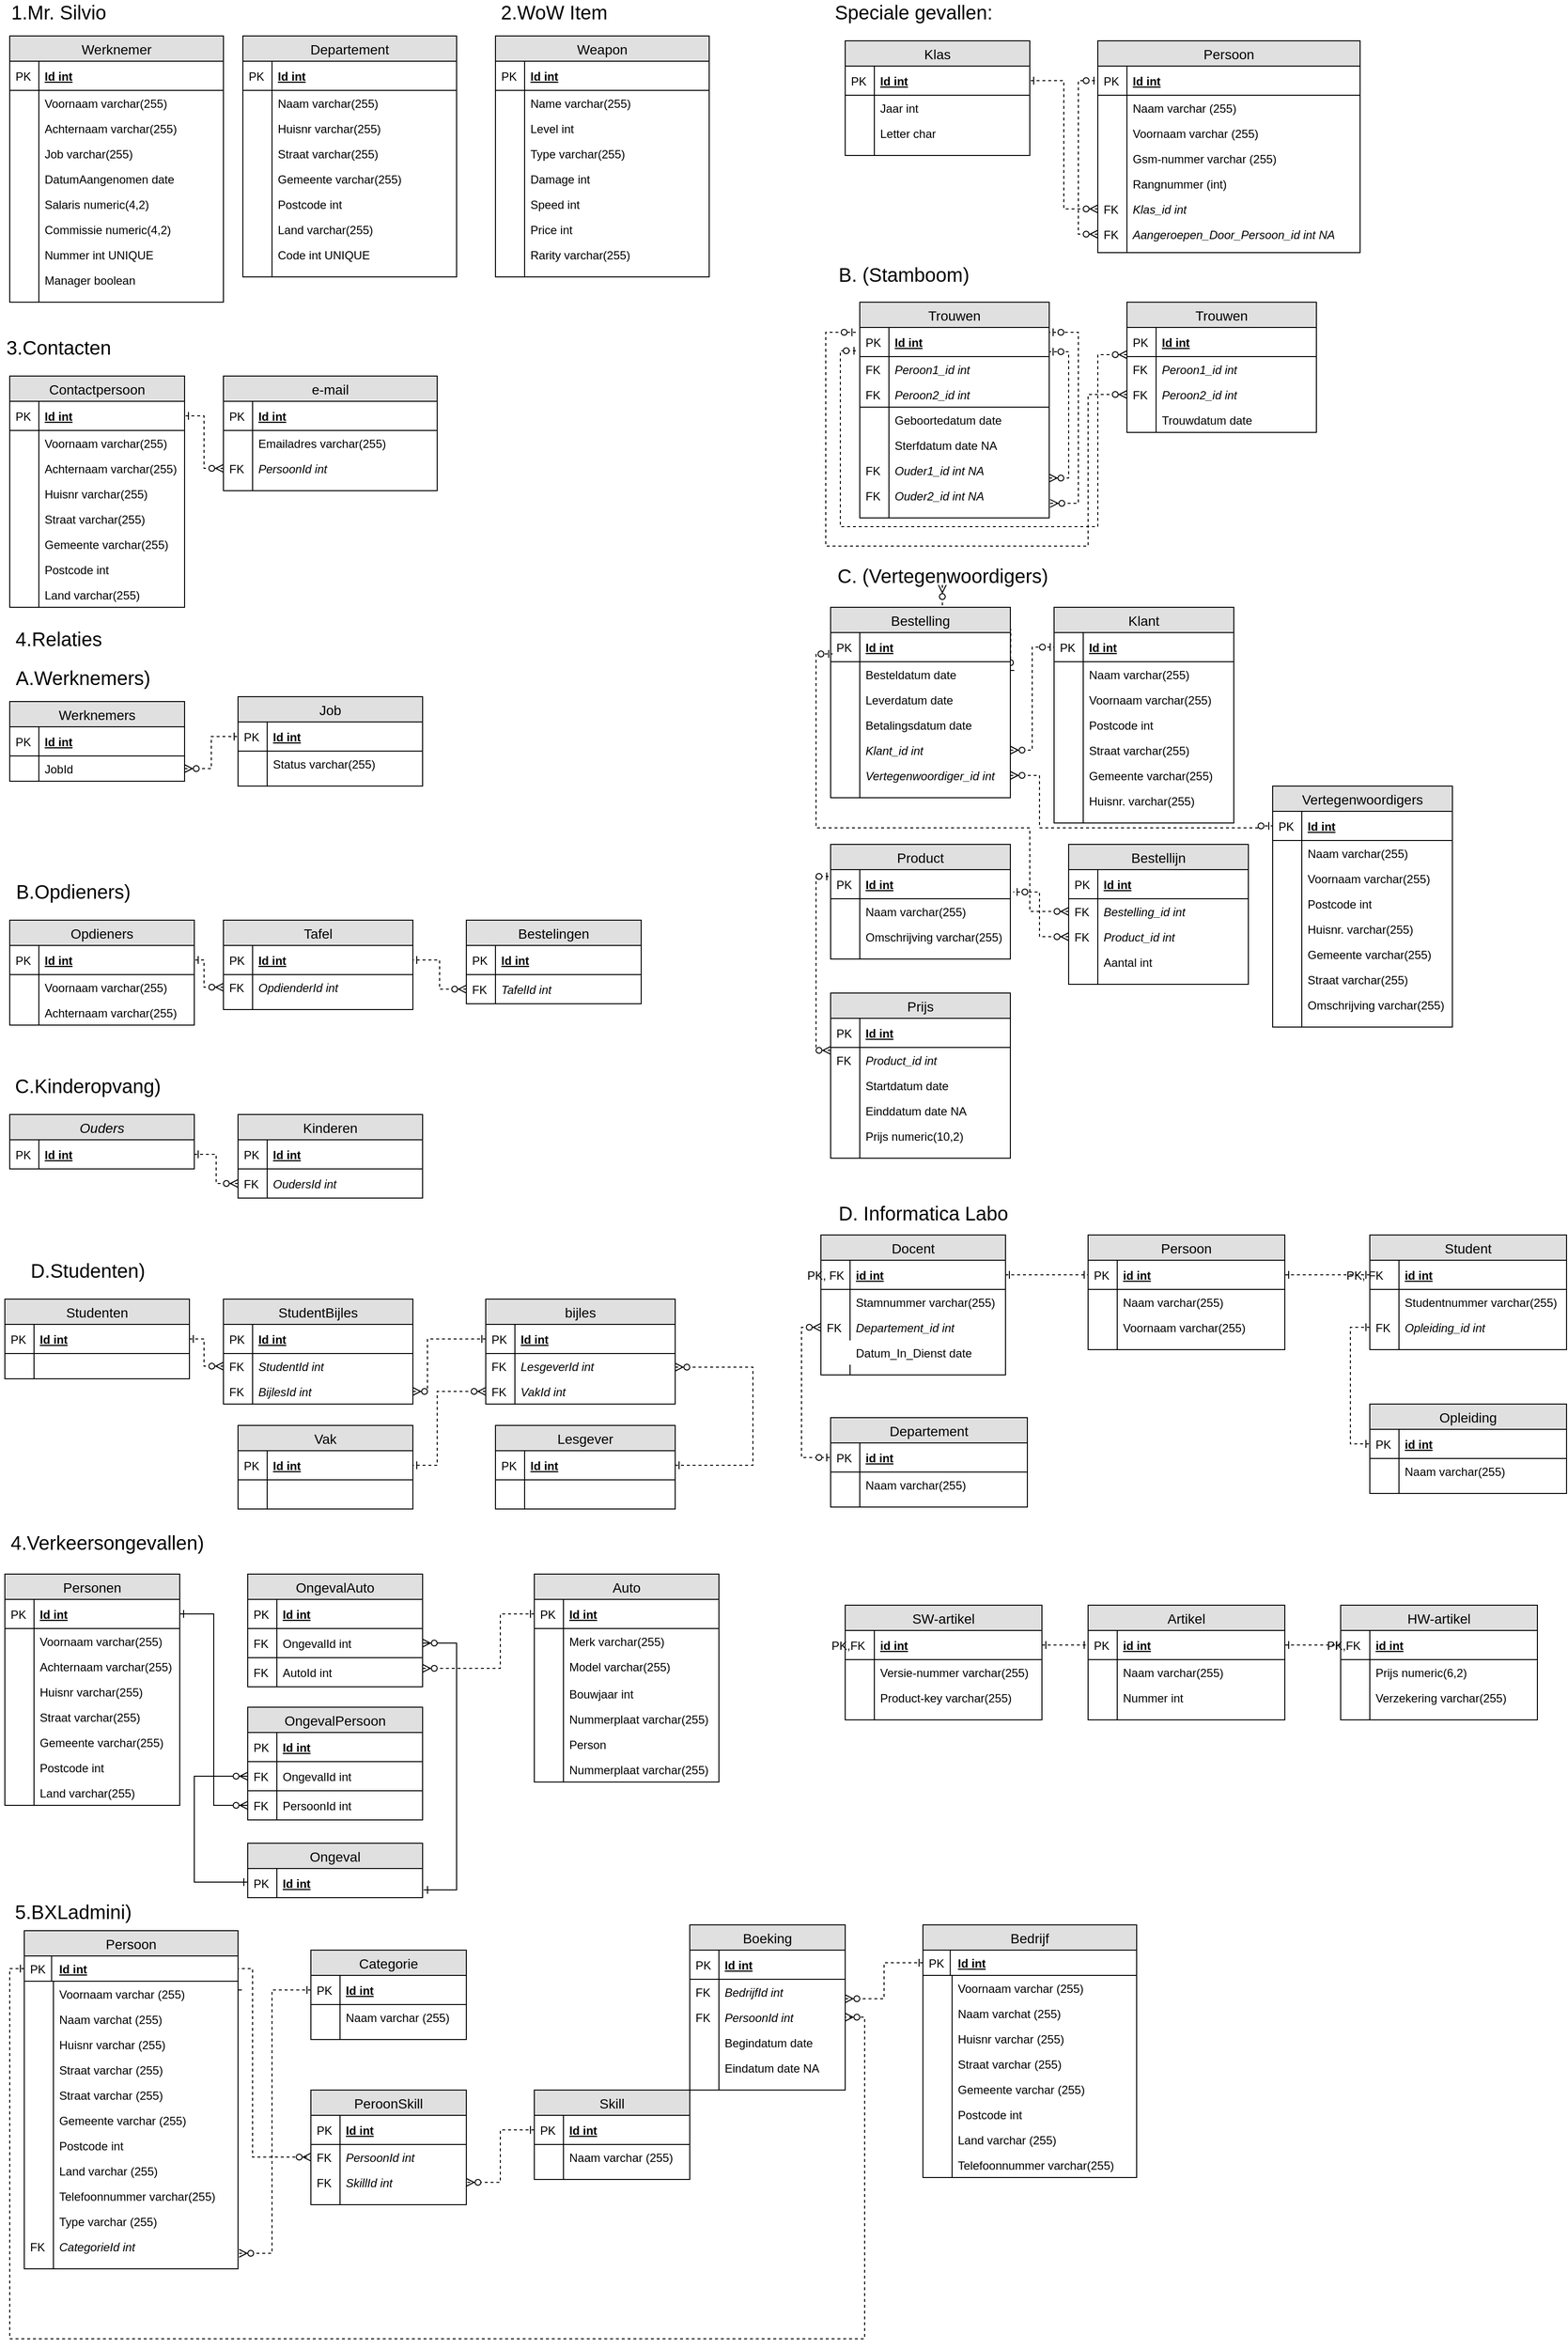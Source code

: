 <mxfile version="12.7.4" type="github" pages="2">
  <diagram id="OCUyOiPCe35t8P-6N7s-" name="Page-1">
    <mxGraphModel dx="700" dy="790" grid="1" gridSize="10" guides="1" tooltips="1" connect="1" arrows="1" fold="1" page="1" pageScale="1" pageWidth="850" pageHeight="1100" math="0" shadow="0">
      <root>
        <mxCell id="0" />
        <mxCell id="1" parent="0" />
        <mxCell id="8z-_S1Eb2cFM75carpd7-1" value="&lt;font style=&quot;font-size: 20px&quot;&gt;1.Mr. Silvio&lt;/font&gt;" style="text;html=1;align=center;verticalAlign=middle;resizable=0;points=[];autosize=1;" parent="1" vertex="1">
          <mxGeometry x="15" y="10" width="110" height="20" as="geometry" />
        </mxCell>
        <mxCell id="8z-_S1Eb2cFM75carpd7-2" value="&lt;font style=&quot;font-size: 20px&quot;&gt;Speciale gevallen:&lt;/font&gt;&lt;font style=&quot;font-size: 20px&quot;&gt;&lt;br&gt;&lt;/font&gt;" style="text;html=1;align=center;verticalAlign=middle;resizable=0;points=[];autosize=1;" parent="1" vertex="1">
          <mxGeometry x="860" y="10" width="180" height="20" as="geometry" />
        </mxCell>
        <mxCell id="8z-_S1Eb2cFM75carpd7-3" value="Werknemer" style="swimlane;fontStyle=0;childLayout=stackLayout;horizontal=1;startSize=26;fillColor=#e0e0e0;horizontalStack=0;resizeParent=1;resizeParentMax=0;resizeLast=0;collapsible=1;marginBottom=0;swimlaneFillColor=#ffffff;align=center;fontSize=14;" parent="1" vertex="1">
          <mxGeometry x="20" y="45" width="220" height="274" as="geometry">
            <mxRectangle x="20" y="20" width="70" height="26" as="alternateBounds" />
          </mxGeometry>
        </mxCell>
        <mxCell id="8z-_S1Eb2cFM75carpd7-4" value="Id int" style="shape=partialRectangle;top=0;left=0;right=0;bottom=1;align=left;verticalAlign=middle;fillColor=none;spacingLeft=34;spacingRight=4;overflow=hidden;rotatable=0;points=[[0,0.5],[1,0.5]];portConstraint=eastwest;dropTarget=0;fontStyle=5;fontSize=12;" parent="8z-_S1Eb2cFM75carpd7-3" vertex="1">
          <mxGeometry y="26" width="220" height="30" as="geometry" />
        </mxCell>
        <mxCell id="8z-_S1Eb2cFM75carpd7-5" value="PK" style="shape=partialRectangle;top=0;left=0;bottom=0;fillColor=none;align=left;verticalAlign=middle;spacingLeft=4;spacingRight=4;overflow=hidden;rotatable=0;points=[];portConstraint=eastwest;part=1;fontSize=12;" parent="8z-_S1Eb2cFM75carpd7-4" vertex="1" connectable="0">
          <mxGeometry width="30" height="30" as="geometry" />
        </mxCell>
        <mxCell id="8z-_S1Eb2cFM75carpd7-6" value="Voornaam varchar(255) " style="shape=partialRectangle;top=0;left=0;right=0;bottom=0;align=left;verticalAlign=top;fillColor=none;spacingLeft=34;spacingRight=4;overflow=hidden;rotatable=0;points=[[0,0.5],[1,0.5]];portConstraint=eastwest;dropTarget=0;fontSize=12;" parent="8z-_S1Eb2cFM75carpd7-3" vertex="1">
          <mxGeometry y="56" width="220" height="26" as="geometry" />
        </mxCell>
        <mxCell id="8z-_S1Eb2cFM75carpd7-7" value="" style="shape=partialRectangle;top=0;left=0;bottom=0;fillColor=none;align=left;verticalAlign=top;spacingLeft=4;spacingRight=4;overflow=hidden;rotatable=0;points=[];portConstraint=eastwest;part=1;fontSize=12;" parent="8z-_S1Eb2cFM75carpd7-6" vertex="1" connectable="0">
          <mxGeometry width="30" height="26" as="geometry" />
        </mxCell>
        <mxCell id="8z-_S1Eb2cFM75carpd7-8" value="Achternaam varchar(255)" style="shape=partialRectangle;top=0;left=0;right=0;bottom=0;align=left;verticalAlign=top;fillColor=none;spacingLeft=34;spacingRight=4;overflow=hidden;rotatable=0;points=[[0,0.5],[1,0.5]];portConstraint=eastwest;dropTarget=0;fontSize=12;" parent="8z-_S1Eb2cFM75carpd7-3" vertex="1">
          <mxGeometry y="82" width="220" height="26" as="geometry" />
        </mxCell>
        <mxCell id="8z-_S1Eb2cFM75carpd7-9" value="" style="shape=partialRectangle;top=0;left=0;bottom=0;fillColor=none;align=left;verticalAlign=top;spacingLeft=4;spacingRight=4;overflow=hidden;rotatable=0;points=[];portConstraint=eastwest;part=1;fontSize=12;" parent="8z-_S1Eb2cFM75carpd7-8" vertex="1" connectable="0">
          <mxGeometry width="30" height="26" as="geometry" />
        </mxCell>
        <mxCell id="8z-_S1Eb2cFM75carpd7-10" value="Job varchar(255)" style="shape=partialRectangle;top=0;left=0;right=0;bottom=0;align=left;verticalAlign=top;fillColor=none;spacingLeft=34;spacingRight=4;overflow=hidden;rotatable=0;points=[[0,0.5],[1,0.5]];portConstraint=eastwest;dropTarget=0;fontSize=12;" parent="8z-_S1Eb2cFM75carpd7-3" vertex="1">
          <mxGeometry y="108" width="220" height="26" as="geometry" />
        </mxCell>
        <mxCell id="8z-_S1Eb2cFM75carpd7-11" value="" style="shape=partialRectangle;top=0;left=0;bottom=0;fillColor=none;align=left;verticalAlign=top;spacingLeft=4;spacingRight=4;overflow=hidden;rotatable=0;points=[];portConstraint=eastwest;part=1;fontSize=12;" parent="8z-_S1Eb2cFM75carpd7-10" vertex="1" connectable="0">
          <mxGeometry width="30" height="26" as="geometry" />
        </mxCell>
        <mxCell id="8z-_S1Eb2cFM75carpd7-12" value="DatumAangenomen date" style="shape=partialRectangle;top=0;left=0;right=0;bottom=0;align=left;verticalAlign=top;fillColor=none;spacingLeft=34;spacingRight=4;overflow=hidden;rotatable=0;points=[[0,0.5],[1,0.5]];portConstraint=eastwest;dropTarget=0;fontSize=12;fontStyle=0" parent="8z-_S1Eb2cFM75carpd7-3" vertex="1">
          <mxGeometry y="134" width="220" height="26" as="geometry" />
        </mxCell>
        <mxCell id="8z-_S1Eb2cFM75carpd7-13" value="" style="shape=partialRectangle;top=0;left=0;bottom=0;fillColor=none;align=left;verticalAlign=top;spacingLeft=4;spacingRight=4;overflow=hidden;rotatable=0;points=[];portConstraint=eastwest;part=1;fontSize=12;fontStyle=0" parent="8z-_S1Eb2cFM75carpd7-12" vertex="1" connectable="0">
          <mxGeometry width="30" height="26" as="geometry" />
        </mxCell>
        <mxCell id="8z-_S1Eb2cFM75carpd7-14" value="Salaris numeric(4,2)" style="shape=partialRectangle;top=0;left=0;right=0;bottom=0;align=left;verticalAlign=top;fillColor=none;spacingLeft=34;spacingRight=4;overflow=hidden;rotatable=0;points=[[0,0.5],[1,0.5]];portConstraint=eastwest;dropTarget=0;fontSize=12;fontStyle=0" parent="8z-_S1Eb2cFM75carpd7-3" vertex="1">
          <mxGeometry y="160" width="220" height="26" as="geometry" />
        </mxCell>
        <mxCell id="8z-_S1Eb2cFM75carpd7-15" value="" style="shape=partialRectangle;top=0;left=0;bottom=0;fillColor=none;align=left;verticalAlign=top;spacingLeft=4;spacingRight=4;overflow=hidden;rotatable=0;points=[];portConstraint=eastwest;part=1;fontSize=12;fontStyle=0" parent="8z-_S1Eb2cFM75carpd7-14" vertex="1" connectable="0">
          <mxGeometry width="30" height="26" as="geometry" />
        </mxCell>
        <mxCell id="8z-_S1Eb2cFM75carpd7-16" value="Commissie numeric(4,2)" style="shape=partialRectangle;top=0;left=0;right=0;bottom=0;align=left;verticalAlign=top;fillColor=none;spacingLeft=34;spacingRight=4;overflow=hidden;rotatable=0;points=[[0,0.5],[1,0.5]];portConstraint=eastwest;dropTarget=0;fontSize=12;fontStyle=0" parent="8z-_S1Eb2cFM75carpd7-3" vertex="1">
          <mxGeometry y="186" width="220" height="26" as="geometry" />
        </mxCell>
        <mxCell id="8z-_S1Eb2cFM75carpd7-17" value="" style="shape=partialRectangle;top=0;left=0;bottom=0;fillColor=none;align=left;verticalAlign=top;spacingLeft=4;spacingRight=4;overflow=hidden;rotatable=0;points=[];portConstraint=eastwest;part=1;fontSize=12;fontStyle=0" parent="8z-_S1Eb2cFM75carpd7-16" vertex="1" connectable="0">
          <mxGeometry width="30" height="26" as="geometry" />
        </mxCell>
        <mxCell id="8z-_S1Eb2cFM75carpd7-18" value="Nummer int UNIQUE" style="shape=partialRectangle;top=0;left=0;right=0;bottom=0;align=left;verticalAlign=top;fillColor=none;spacingLeft=34;spacingRight=4;overflow=hidden;rotatable=0;points=[[0,0.5],[1,0.5]];portConstraint=eastwest;dropTarget=0;fontSize=12;fontStyle=0" parent="8z-_S1Eb2cFM75carpd7-3" vertex="1">
          <mxGeometry y="212" width="220" height="26" as="geometry" />
        </mxCell>
        <mxCell id="8z-_S1Eb2cFM75carpd7-19" value="" style="shape=partialRectangle;top=0;left=0;bottom=0;fillColor=none;align=left;verticalAlign=top;spacingLeft=4;spacingRight=4;overflow=hidden;rotatable=0;points=[];portConstraint=eastwest;part=1;fontSize=12;fontStyle=0" parent="8z-_S1Eb2cFM75carpd7-18" vertex="1" connectable="0">
          <mxGeometry width="30" height="26" as="geometry" />
        </mxCell>
        <mxCell id="8z-_S1Eb2cFM75carpd7-20" value="Manager boolean" style="shape=partialRectangle;top=0;left=0;right=0;bottom=0;align=left;verticalAlign=top;fillColor=none;spacingLeft=34;spacingRight=4;overflow=hidden;rotatable=0;points=[[0,0.5],[1,0.5]];portConstraint=eastwest;dropTarget=0;fontSize=12;fontStyle=0" parent="8z-_S1Eb2cFM75carpd7-3" vertex="1">
          <mxGeometry y="238" width="220" height="26" as="geometry" />
        </mxCell>
        <mxCell id="8z-_S1Eb2cFM75carpd7-21" value="" style="shape=partialRectangle;top=0;left=0;bottom=0;fillColor=none;align=left;verticalAlign=top;spacingLeft=4;spacingRight=4;overflow=hidden;rotatable=0;points=[];portConstraint=eastwest;part=1;fontSize=12;fontStyle=0" parent="8z-_S1Eb2cFM75carpd7-20" vertex="1" connectable="0">
          <mxGeometry width="30" height="26" as="geometry" />
        </mxCell>
        <mxCell id="8z-_S1Eb2cFM75carpd7-22" value="" style="shape=partialRectangle;top=0;left=0;right=0;bottom=0;align=left;verticalAlign=top;fillColor=none;spacingLeft=34;spacingRight=4;overflow=hidden;rotatable=0;points=[[0,0.5],[1,0.5]];portConstraint=eastwest;dropTarget=0;fontSize=12;" parent="8z-_S1Eb2cFM75carpd7-3" vertex="1">
          <mxGeometry y="264" width="220" height="10" as="geometry" />
        </mxCell>
        <mxCell id="8z-_S1Eb2cFM75carpd7-23" value="" style="shape=partialRectangle;top=0;left=0;bottom=0;fillColor=none;align=left;verticalAlign=top;spacingLeft=4;spacingRight=4;overflow=hidden;rotatable=0;points=[];portConstraint=eastwest;part=1;fontSize=12;" parent="8z-_S1Eb2cFM75carpd7-22" vertex="1" connectable="0">
          <mxGeometry width="30" height="10" as="geometry" />
        </mxCell>
        <mxCell id="8z-_S1Eb2cFM75carpd7-24" value="Departement" style="swimlane;fontStyle=0;childLayout=stackLayout;horizontal=1;startSize=26;fillColor=#e0e0e0;horizontalStack=0;resizeParent=1;resizeParentMax=0;resizeLast=0;collapsible=1;marginBottom=0;swimlaneFillColor=#ffffff;align=center;fontSize=14;" parent="1" vertex="1">
          <mxGeometry x="260" y="45" width="220" height="248" as="geometry">
            <mxRectangle x="20" y="20" width="70" height="26" as="alternateBounds" />
          </mxGeometry>
        </mxCell>
        <mxCell id="8z-_S1Eb2cFM75carpd7-25" value="Id int" style="shape=partialRectangle;top=0;left=0;right=0;bottom=1;align=left;verticalAlign=middle;fillColor=none;spacingLeft=34;spacingRight=4;overflow=hidden;rotatable=0;points=[[0,0.5],[1,0.5]];portConstraint=eastwest;dropTarget=0;fontStyle=5;fontSize=12;" parent="8z-_S1Eb2cFM75carpd7-24" vertex="1">
          <mxGeometry y="26" width="220" height="30" as="geometry" />
        </mxCell>
        <mxCell id="8z-_S1Eb2cFM75carpd7-26" value="PK" style="shape=partialRectangle;top=0;left=0;bottom=0;fillColor=none;align=left;verticalAlign=middle;spacingLeft=4;spacingRight=4;overflow=hidden;rotatable=0;points=[];portConstraint=eastwest;part=1;fontSize=12;" parent="8z-_S1Eb2cFM75carpd7-25" vertex="1" connectable="0">
          <mxGeometry width="30" height="30" as="geometry" />
        </mxCell>
        <mxCell id="8z-_S1Eb2cFM75carpd7-27" value="Naam varchar(255) " style="shape=partialRectangle;top=0;left=0;right=0;bottom=0;align=left;verticalAlign=top;fillColor=none;spacingLeft=34;spacingRight=4;overflow=hidden;rotatable=0;points=[[0,0.5],[1,0.5]];portConstraint=eastwest;dropTarget=0;fontSize=12;" parent="8z-_S1Eb2cFM75carpd7-24" vertex="1">
          <mxGeometry y="56" width="220" height="26" as="geometry" />
        </mxCell>
        <mxCell id="8z-_S1Eb2cFM75carpd7-28" value="" style="shape=partialRectangle;top=0;left=0;bottom=0;fillColor=none;align=left;verticalAlign=top;spacingLeft=4;spacingRight=4;overflow=hidden;rotatable=0;points=[];portConstraint=eastwest;part=1;fontSize=12;" parent="8z-_S1Eb2cFM75carpd7-27" vertex="1" connectable="0">
          <mxGeometry width="30" height="26" as="geometry" />
        </mxCell>
        <mxCell id="8z-_S1Eb2cFM75carpd7-29" value="Huisnr varchar(255)" style="shape=partialRectangle;top=0;left=0;right=0;bottom=0;align=left;verticalAlign=top;fillColor=none;spacingLeft=34;spacingRight=4;overflow=hidden;rotatable=0;points=[[0,0.5],[1,0.5]];portConstraint=eastwest;dropTarget=0;fontSize=12;" parent="8z-_S1Eb2cFM75carpd7-24" vertex="1">
          <mxGeometry y="82" width="220" height="26" as="geometry" />
        </mxCell>
        <mxCell id="8z-_S1Eb2cFM75carpd7-30" value="" style="shape=partialRectangle;top=0;left=0;bottom=0;fillColor=none;align=left;verticalAlign=top;spacingLeft=4;spacingRight=4;overflow=hidden;rotatable=0;points=[];portConstraint=eastwest;part=1;fontSize=12;" parent="8z-_S1Eb2cFM75carpd7-29" vertex="1" connectable="0">
          <mxGeometry width="30" height="26" as="geometry" />
        </mxCell>
        <mxCell id="8z-_S1Eb2cFM75carpd7-31" value="Straat varchar(255)" style="shape=partialRectangle;top=0;left=0;right=0;bottom=0;align=left;verticalAlign=top;fillColor=none;spacingLeft=34;spacingRight=4;overflow=hidden;rotatable=0;points=[[0,0.5],[1,0.5]];portConstraint=eastwest;dropTarget=0;fontSize=12;" parent="8z-_S1Eb2cFM75carpd7-24" vertex="1">
          <mxGeometry y="108" width="220" height="26" as="geometry" />
        </mxCell>
        <mxCell id="8z-_S1Eb2cFM75carpd7-32" value="" style="shape=partialRectangle;top=0;left=0;bottom=0;fillColor=none;align=left;verticalAlign=top;spacingLeft=4;spacingRight=4;overflow=hidden;rotatable=0;points=[];portConstraint=eastwest;part=1;fontSize=12;" parent="8z-_S1Eb2cFM75carpd7-31" vertex="1" connectable="0">
          <mxGeometry width="30" height="26" as="geometry" />
        </mxCell>
        <mxCell id="8z-_S1Eb2cFM75carpd7-33" value="Gemeente varchar(255)" style="shape=partialRectangle;top=0;left=0;right=0;bottom=0;align=left;verticalAlign=top;fillColor=none;spacingLeft=34;spacingRight=4;overflow=hidden;rotatable=0;points=[[0,0.5],[1,0.5]];portConstraint=eastwest;dropTarget=0;fontSize=12;fontStyle=0" parent="8z-_S1Eb2cFM75carpd7-24" vertex="1">
          <mxGeometry y="134" width="220" height="26" as="geometry" />
        </mxCell>
        <mxCell id="8z-_S1Eb2cFM75carpd7-34" value="" style="shape=partialRectangle;top=0;left=0;bottom=0;fillColor=none;align=left;verticalAlign=top;spacingLeft=4;spacingRight=4;overflow=hidden;rotatable=0;points=[];portConstraint=eastwest;part=1;fontSize=12;fontStyle=0" parent="8z-_S1Eb2cFM75carpd7-33" vertex="1" connectable="0">
          <mxGeometry width="30" height="26" as="geometry" />
        </mxCell>
        <mxCell id="8z-_S1Eb2cFM75carpd7-35" value="Postcode int" style="shape=partialRectangle;top=0;left=0;right=0;bottom=0;align=left;verticalAlign=top;fillColor=none;spacingLeft=34;spacingRight=4;overflow=hidden;rotatable=0;points=[[0,0.5],[1,0.5]];portConstraint=eastwest;dropTarget=0;fontSize=12;fontStyle=0" parent="8z-_S1Eb2cFM75carpd7-24" vertex="1">
          <mxGeometry y="160" width="220" height="26" as="geometry" />
        </mxCell>
        <mxCell id="8z-_S1Eb2cFM75carpd7-36" value="" style="shape=partialRectangle;top=0;left=0;bottom=0;fillColor=none;align=left;verticalAlign=top;spacingLeft=4;spacingRight=4;overflow=hidden;rotatable=0;points=[];portConstraint=eastwest;part=1;fontSize=12;fontStyle=0" parent="8z-_S1Eb2cFM75carpd7-35" vertex="1" connectable="0">
          <mxGeometry width="30" height="26" as="geometry" />
        </mxCell>
        <mxCell id="8z-_S1Eb2cFM75carpd7-37" value="Land varchar(255)" style="shape=partialRectangle;top=0;left=0;right=0;bottom=0;align=left;verticalAlign=top;fillColor=none;spacingLeft=34;spacingRight=4;overflow=hidden;rotatable=0;points=[[0,0.5],[1,0.5]];portConstraint=eastwest;dropTarget=0;fontSize=12;fontStyle=0" parent="8z-_S1Eb2cFM75carpd7-24" vertex="1">
          <mxGeometry y="186" width="220" height="26" as="geometry" />
        </mxCell>
        <mxCell id="8z-_S1Eb2cFM75carpd7-38" value="" style="shape=partialRectangle;top=0;left=0;bottom=0;fillColor=none;align=left;verticalAlign=top;spacingLeft=4;spacingRight=4;overflow=hidden;rotatable=0;points=[];portConstraint=eastwest;part=1;fontSize=12;fontStyle=0" parent="8z-_S1Eb2cFM75carpd7-37" vertex="1" connectable="0">
          <mxGeometry width="30" height="26" as="geometry" />
        </mxCell>
        <mxCell id="8z-_S1Eb2cFM75carpd7-39" value="Code int UNIQUE" style="shape=partialRectangle;top=0;left=0;right=0;bottom=0;align=left;verticalAlign=top;fillColor=none;spacingLeft=34;spacingRight=4;overflow=hidden;rotatable=0;points=[[0,0.5],[1,0.5]];portConstraint=eastwest;dropTarget=0;fontSize=12;fontStyle=0" parent="8z-_S1Eb2cFM75carpd7-24" vertex="1">
          <mxGeometry y="212" width="220" height="26" as="geometry" />
        </mxCell>
        <mxCell id="8z-_S1Eb2cFM75carpd7-40" value="" style="shape=partialRectangle;top=0;left=0;bottom=0;fillColor=none;align=left;verticalAlign=top;spacingLeft=4;spacingRight=4;overflow=hidden;rotatable=0;points=[];portConstraint=eastwest;part=1;fontSize=12;fontStyle=0" parent="8z-_S1Eb2cFM75carpd7-39" vertex="1" connectable="0">
          <mxGeometry width="30" height="26" as="geometry" />
        </mxCell>
        <mxCell id="8z-_S1Eb2cFM75carpd7-41" value="" style="shape=partialRectangle;top=0;left=0;right=0;bottom=0;align=left;verticalAlign=top;fillColor=none;spacingLeft=34;spacingRight=4;overflow=hidden;rotatable=0;points=[[0,0.5],[1,0.5]];portConstraint=eastwest;dropTarget=0;fontSize=12;" parent="8z-_S1Eb2cFM75carpd7-24" vertex="1">
          <mxGeometry y="238" width="220" height="10" as="geometry" />
        </mxCell>
        <mxCell id="8z-_S1Eb2cFM75carpd7-42" value="" style="shape=partialRectangle;top=0;left=0;bottom=0;fillColor=none;align=left;verticalAlign=top;spacingLeft=4;spacingRight=4;overflow=hidden;rotatable=0;points=[];portConstraint=eastwest;part=1;fontSize=12;" parent="8z-_S1Eb2cFM75carpd7-41" vertex="1" connectable="0">
          <mxGeometry width="30" height="10" as="geometry" />
        </mxCell>
        <mxCell id="8z-_S1Eb2cFM75carpd7-43" value="Weapon" style="swimlane;fontStyle=0;childLayout=stackLayout;horizontal=1;startSize=26;fillColor=#e0e0e0;horizontalStack=0;resizeParent=1;resizeParentMax=0;resizeLast=0;collapsible=1;marginBottom=0;swimlaneFillColor=#ffffff;align=center;fontSize=14;" parent="1" vertex="1">
          <mxGeometry x="520" y="45" width="220" height="248" as="geometry">
            <mxRectangle x="20" y="20" width="70" height="26" as="alternateBounds" />
          </mxGeometry>
        </mxCell>
        <mxCell id="8z-_S1Eb2cFM75carpd7-44" value="Id int" style="shape=partialRectangle;top=0;left=0;right=0;bottom=1;align=left;verticalAlign=middle;fillColor=none;spacingLeft=34;spacingRight=4;overflow=hidden;rotatable=0;points=[[0,0.5],[1,0.5]];portConstraint=eastwest;dropTarget=0;fontStyle=5;fontSize=12;" parent="8z-_S1Eb2cFM75carpd7-43" vertex="1">
          <mxGeometry y="26" width="220" height="30" as="geometry" />
        </mxCell>
        <mxCell id="8z-_S1Eb2cFM75carpd7-45" value="PK" style="shape=partialRectangle;top=0;left=0;bottom=0;fillColor=none;align=left;verticalAlign=middle;spacingLeft=4;spacingRight=4;overflow=hidden;rotatable=0;points=[];portConstraint=eastwest;part=1;fontSize=12;" parent="8z-_S1Eb2cFM75carpd7-44" vertex="1" connectable="0">
          <mxGeometry width="30" height="30" as="geometry" />
        </mxCell>
        <mxCell id="8z-_S1Eb2cFM75carpd7-46" value="Name varchar(255) " style="shape=partialRectangle;top=0;left=0;right=0;bottom=0;align=left;verticalAlign=top;fillColor=none;spacingLeft=34;spacingRight=4;overflow=hidden;rotatable=0;points=[[0,0.5],[1,0.5]];portConstraint=eastwest;dropTarget=0;fontSize=12;" parent="8z-_S1Eb2cFM75carpd7-43" vertex="1">
          <mxGeometry y="56" width="220" height="26" as="geometry" />
        </mxCell>
        <mxCell id="8z-_S1Eb2cFM75carpd7-47" value="" style="shape=partialRectangle;top=0;left=0;bottom=0;fillColor=none;align=left;verticalAlign=top;spacingLeft=4;spacingRight=4;overflow=hidden;rotatable=0;points=[];portConstraint=eastwest;part=1;fontSize=12;" parent="8z-_S1Eb2cFM75carpd7-46" vertex="1" connectable="0">
          <mxGeometry width="30" height="26" as="geometry" />
        </mxCell>
        <mxCell id="8z-_S1Eb2cFM75carpd7-48" value="Level int" style="shape=partialRectangle;top=0;left=0;right=0;bottom=0;align=left;verticalAlign=top;fillColor=none;spacingLeft=34;spacingRight=4;overflow=hidden;rotatable=0;points=[[0,0.5],[1,0.5]];portConstraint=eastwest;dropTarget=0;fontSize=12;" parent="8z-_S1Eb2cFM75carpd7-43" vertex="1">
          <mxGeometry y="82" width="220" height="26" as="geometry" />
        </mxCell>
        <mxCell id="8z-_S1Eb2cFM75carpd7-49" value="" style="shape=partialRectangle;top=0;left=0;bottom=0;fillColor=none;align=left;verticalAlign=top;spacingLeft=4;spacingRight=4;overflow=hidden;rotatable=0;points=[];portConstraint=eastwest;part=1;fontSize=12;" parent="8z-_S1Eb2cFM75carpd7-48" vertex="1" connectable="0">
          <mxGeometry width="30" height="26" as="geometry" />
        </mxCell>
        <mxCell id="8z-_S1Eb2cFM75carpd7-50" value="Type varchar(255)" style="shape=partialRectangle;top=0;left=0;right=0;bottom=0;align=left;verticalAlign=top;fillColor=none;spacingLeft=34;spacingRight=4;overflow=hidden;rotatable=0;points=[[0,0.5],[1,0.5]];portConstraint=eastwest;dropTarget=0;fontSize=12;" parent="8z-_S1Eb2cFM75carpd7-43" vertex="1">
          <mxGeometry y="108" width="220" height="26" as="geometry" />
        </mxCell>
        <mxCell id="8z-_S1Eb2cFM75carpd7-51" value="" style="shape=partialRectangle;top=0;left=0;bottom=0;fillColor=none;align=left;verticalAlign=top;spacingLeft=4;spacingRight=4;overflow=hidden;rotatable=0;points=[];portConstraint=eastwest;part=1;fontSize=12;" parent="8z-_S1Eb2cFM75carpd7-50" vertex="1" connectable="0">
          <mxGeometry width="30" height="26" as="geometry" />
        </mxCell>
        <mxCell id="8z-_S1Eb2cFM75carpd7-52" value="Damage int" style="shape=partialRectangle;top=0;left=0;right=0;bottom=0;align=left;verticalAlign=top;fillColor=none;spacingLeft=34;spacingRight=4;overflow=hidden;rotatable=0;points=[[0,0.5],[1,0.5]];portConstraint=eastwest;dropTarget=0;fontSize=12;fontStyle=0" parent="8z-_S1Eb2cFM75carpd7-43" vertex="1">
          <mxGeometry y="134" width="220" height="26" as="geometry" />
        </mxCell>
        <mxCell id="8z-_S1Eb2cFM75carpd7-53" value="" style="shape=partialRectangle;top=0;left=0;bottom=0;fillColor=none;align=left;verticalAlign=top;spacingLeft=4;spacingRight=4;overflow=hidden;rotatable=0;points=[];portConstraint=eastwest;part=1;fontSize=12;fontStyle=0" parent="8z-_S1Eb2cFM75carpd7-52" vertex="1" connectable="0">
          <mxGeometry width="30" height="26" as="geometry" />
        </mxCell>
        <mxCell id="8z-_S1Eb2cFM75carpd7-54" value="Speed int" style="shape=partialRectangle;top=0;left=0;right=0;bottom=0;align=left;verticalAlign=top;fillColor=none;spacingLeft=34;spacingRight=4;overflow=hidden;rotatable=0;points=[[0,0.5],[1,0.5]];portConstraint=eastwest;dropTarget=0;fontSize=12;fontStyle=0" parent="8z-_S1Eb2cFM75carpd7-43" vertex="1">
          <mxGeometry y="160" width="220" height="26" as="geometry" />
        </mxCell>
        <mxCell id="8z-_S1Eb2cFM75carpd7-55" value="" style="shape=partialRectangle;top=0;left=0;bottom=0;fillColor=none;align=left;verticalAlign=top;spacingLeft=4;spacingRight=4;overflow=hidden;rotatable=0;points=[];portConstraint=eastwest;part=1;fontSize=12;fontStyle=0" parent="8z-_S1Eb2cFM75carpd7-54" vertex="1" connectable="0">
          <mxGeometry width="30" height="26" as="geometry" />
        </mxCell>
        <mxCell id="8z-_S1Eb2cFM75carpd7-56" value="Price int" style="shape=partialRectangle;top=0;left=0;right=0;bottom=0;align=left;verticalAlign=top;fillColor=none;spacingLeft=34;spacingRight=4;overflow=hidden;rotatable=0;points=[[0,0.5],[1,0.5]];portConstraint=eastwest;dropTarget=0;fontSize=12;fontStyle=0" parent="8z-_S1Eb2cFM75carpd7-43" vertex="1">
          <mxGeometry y="186" width="220" height="26" as="geometry" />
        </mxCell>
        <mxCell id="8z-_S1Eb2cFM75carpd7-57" value="" style="shape=partialRectangle;top=0;left=0;bottom=0;fillColor=none;align=left;verticalAlign=top;spacingLeft=4;spacingRight=4;overflow=hidden;rotatable=0;points=[];portConstraint=eastwest;part=1;fontSize=12;fontStyle=0" parent="8z-_S1Eb2cFM75carpd7-56" vertex="1" connectable="0">
          <mxGeometry width="30" height="26" as="geometry" />
        </mxCell>
        <mxCell id="8z-_S1Eb2cFM75carpd7-58" value="Rarity varchar(255)" style="shape=partialRectangle;top=0;left=0;right=0;bottom=0;align=left;verticalAlign=top;fillColor=none;spacingLeft=34;spacingRight=4;overflow=hidden;rotatable=0;points=[[0,0.5],[1,0.5]];portConstraint=eastwest;dropTarget=0;fontSize=12;fontStyle=0" parent="8z-_S1Eb2cFM75carpd7-43" vertex="1">
          <mxGeometry y="212" width="220" height="26" as="geometry" />
        </mxCell>
        <mxCell id="8z-_S1Eb2cFM75carpd7-59" value="" style="shape=partialRectangle;top=0;left=0;bottom=0;fillColor=none;align=left;verticalAlign=top;spacingLeft=4;spacingRight=4;overflow=hidden;rotatable=0;points=[];portConstraint=eastwest;part=1;fontSize=12;fontStyle=0" parent="8z-_S1Eb2cFM75carpd7-58" vertex="1" connectable="0">
          <mxGeometry width="30" height="26" as="geometry" />
        </mxCell>
        <mxCell id="8z-_S1Eb2cFM75carpd7-60" value="" style="shape=partialRectangle;top=0;left=0;right=0;bottom=0;align=left;verticalAlign=top;fillColor=none;spacingLeft=34;spacingRight=4;overflow=hidden;rotatable=0;points=[[0,0.5],[1,0.5]];portConstraint=eastwest;dropTarget=0;fontSize=12;" parent="8z-_S1Eb2cFM75carpd7-43" vertex="1">
          <mxGeometry y="238" width="220" height="10" as="geometry" />
        </mxCell>
        <mxCell id="8z-_S1Eb2cFM75carpd7-61" value="" style="shape=partialRectangle;top=0;left=0;bottom=0;fillColor=none;align=left;verticalAlign=top;spacingLeft=4;spacingRight=4;overflow=hidden;rotatable=0;points=[];portConstraint=eastwest;part=1;fontSize=12;" parent="8z-_S1Eb2cFM75carpd7-60" vertex="1" connectable="0">
          <mxGeometry width="30" height="10" as="geometry" />
        </mxCell>
        <mxCell id="8z-_S1Eb2cFM75carpd7-62" value="&lt;font style=&quot;font-size: 20px&quot;&gt;3.Contacten&lt;/font&gt;" style="text;html=1;align=center;verticalAlign=middle;resizable=0;points=[];autosize=1;" parent="1" vertex="1">
          <mxGeometry x="10" y="355" width="120" height="20" as="geometry" />
        </mxCell>
        <mxCell id="8z-_S1Eb2cFM75carpd7-63" value="Contactpersoon" style="swimlane;fontStyle=0;childLayout=stackLayout;horizontal=1;startSize=26;fillColor=#e0e0e0;horizontalStack=0;resizeParent=1;resizeParentMax=0;resizeLast=0;collapsible=1;marginBottom=0;swimlaneFillColor=#ffffff;align=center;fontSize=14;" parent="1" vertex="1">
          <mxGeometry x="20" y="395" width="180" height="238" as="geometry">
            <mxRectangle x="20" y="20" width="70" height="26" as="alternateBounds" />
          </mxGeometry>
        </mxCell>
        <mxCell id="8z-_S1Eb2cFM75carpd7-64" value="Id int" style="shape=partialRectangle;top=0;left=0;right=0;bottom=1;align=left;verticalAlign=middle;fillColor=none;spacingLeft=34;spacingRight=4;overflow=hidden;rotatable=0;points=[[0,0.5],[1,0.5]];portConstraint=eastwest;dropTarget=0;fontStyle=5;fontSize=12;" parent="8z-_S1Eb2cFM75carpd7-63" vertex="1">
          <mxGeometry y="26" width="180" height="30" as="geometry" />
        </mxCell>
        <mxCell id="8z-_S1Eb2cFM75carpd7-65" value="PK" style="shape=partialRectangle;top=0;left=0;bottom=0;fillColor=none;align=left;verticalAlign=middle;spacingLeft=4;spacingRight=4;overflow=hidden;rotatable=0;points=[];portConstraint=eastwest;part=1;fontSize=12;" parent="8z-_S1Eb2cFM75carpd7-64" vertex="1" connectable="0">
          <mxGeometry width="30" height="30" as="geometry" />
        </mxCell>
        <mxCell id="8z-_S1Eb2cFM75carpd7-66" value="Voornaam varchar(255) " style="shape=partialRectangle;top=0;left=0;right=0;bottom=0;align=left;verticalAlign=top;fillColor=none;spacingLeft=34;spacingRight=4;overflow=hidden;rotatable=0;points=[[0,0.5],[1,0.5]];portConstraint=eastwest;dropTarget=0;fontSize=12;" parent="8z-_S1Eb2cFM75carpd7-63" vertex="1">
          <mxGeometry y="56" width="180" height="26" as="geometry" />
        </mxCell>
        <mxCell id="8z-_S1Eb2cFM75carpd7-67" value="" style="shape=partialRectangle;top=0;left=0;bottom=0;fillColor=none;align=left;verticalAlign=top;spacingLeft=4;spacingRight=4;overflow=hidden;rotatable=0;points=[];portConstraint=eastwest;part=1;fontSize=12;" parent="8z-_S1Eb2cFM75carpd7-66" vertex="1" connectable="0">
          <mxGeometry width="30" height="26" as="geometry" />
        </mxCell>
        <mxCell id="8z-_S1Eb2cFM75carpd7-68" value="Achternaam varchar(255)" style="shape=partialRectangle;top=0;left=0;right=0;bottom=0;align=left;verticalAlign=top;fillColor=none;spacingLeft=34;spacingRight=4;overflow=hidden;rotatable=0;points=[[0,0.5],[1,0.5]];portConstraint=eastwest;dropTarget=0;fontSize=12;" parent="8z-_S1Eb2cFM75carpd7-63" vertex="1">
          <mxGeometry y="82" width="180" height="26" as="geometry" />
        </mxCell>
        <mxCell id="8z-_S1Eb2cFM75carpd7-69" value="" style="shape=partialRectangle;top=0;left=0;bottom=0;fillColor=none;align=left;verticalAlign=top;spacingLeft=4;spacingRight=4;overflow=hidden;rotatable=0;points=[];portConstraint=eastwest;part=1;fontSize=12;" parent="8z-_S1Eb2cFM75carpd7-68" vertex="1" connectable="0">
          <mxGeometry width="30" height="26" as="geometry" />
        </mxCell>
        <mxCell id="8z-_S1Eb2cFM75carpd7-70" value="Huisnr varchar(255)" style="shape=partialRectangle;top=0;left=0;right=0;bottom=0;align=left;verticalAlign=top;fillColor=none;spacingLeft=34;spacingRight=4;overflow=hidden;rotatable=0;points=[[0,0.5],[1,0.5]];portConstraint=eastwest;dropTarget=0;fontSize=12;" parent="8z-_S1Eb2cFM75carpd7-63" vertex="1">
          <mxGeometry y="108" width="180" height="26" as="geometry" />
        </mxCell>
        <mxCell id="8z-_S1Eb2cFM75carpd7-71" value="" style="shape=partialRectangle;top=0;left=0;bottom=0;fillColor=none;align=left;verticalAlign=top;spacingLeft=4;spacingRight=4;overflow=hidden;rotatable=0;points=[];portConstraint=eastwest;part=1;fontSize=12;" parent="8z-_S1Eb2cFM75carpd7-70" vertex="1" connectable="0">
          <mxGeometry width="30" height="26" as="geometry" />
        </mxCell>
        <mxCell id="8z-_S1Eb2cFM75carpd7-72" value="Straat varchar(255)" style="shape=partialRectangle;top=0;left=0;right=0;bottom=0;align=left;verticalAlign=top;fillColor=none;spacingLeft=34;spacingRight=4;overflow=hidden;rotatable=0;points=[[0,0.5],[1,0.5]];portConstraint=eastwest;dropTarget=0;fontSize=12;fontStyle=0" parent="8z-_S1Eb2cFM75carpd7-63" vertex="1">
          <mxGeometry y="134" width="180" height="26" as="geometry" />
        </mxCell>
        <mxCell id="8z-_S1Eb2cFM75carpd7-73" value="" style="shape=partialRectangle;top=0;left=0;bottom=0;fillColor=none;align=left;verticalAlign=top;spacingLeft=4;spacingRight=4;overflow=hidden;rotatable=0;points=[];portConstraint=eastwest;part=1;fontSize=12;fontStyle=0" parent="8z-_S1Eb2cFM75carpd7-72" vertex="1" connectable="0">
          <mxGeometry width="30" height="26" as="geometry" />
        </mxCell>
        <mxCell id="8z-_S1Eb2cFM75carpd7-74" value="Gemeente varchar(255)" style="shape=partialRectangle;top=0;left=0;right=0;bottom=0;align=left;verticalAlign=top;fillColor=none;spacingLeft=34;spacingRight=4;overflow=hidden;rotatable=0;points=[[0,0.5],[1,0.5]];portConstraint=eastwest;dropTarget=0;fontSize=12;fontStyle=0" parent="8z-_S1Eb2cFM75carpd7-63" vertex="1">
          <mxGeometry y="160" width="180" height="26" as="geometry" />
        </mxCell>
        <mxCell id="8z-_S1Eb2cFM75carpd7-75" value="" style="shape=partialRectangle;top=0;left=0;bottom=0;fillColor=none;align=left;verticalAlign=top;spacingLeft=4;spacingRight=4;overflow=hidden;rotatable=0;points=[];portConstraint=eastwest;part=1;fontSize=12;fontStyle=0" parent="8z-_S1Eb2cFM75carpd7-74" vertex="1" connectable="0">
          <mxGeometry width="30" height="26" as="geometry" />
        </mxCell>
        <mxCell id="8z-_S1Eb2cFM75carpd7-76" value="Postcode int " style="shape=partialRectangle;top=0;left=0;right=0;bottom=0;align=left;verticalAlign=top;fillColor=none;spacingLeft=34;spacingRight=4;overflow=hidden;rotatable=0;points=[[0,0.5],[1,0.5]];portConstraint=eastwest;dropTarget=0;fontSize=12;fontStyle=0" parent="8z-_S1Eb2cFM75carpd7-63" vertex="1">
          <mxGeometry y="186" width="180" height="26" as="geometry" />
        </mxCell>
        <mxCell id="8z-_S1Eb2cFM75carpd7-77" value="" style="shape=partialRectangle;top=0;left=0;bottom=0;fillColor=none;align=left;verticalAlign=top;spacingLeft=4;spacingRight=4;overflow=hidden;rotatable=0;points=[];portConstraint=eastwest;part=1;fontSize=12;fontStyle=0" parent="8z-_S1Eb2cFM75carpd7-76" vertex="1" connectable="0">
          <mxGeometry width="30" height="26" as="geometry" />
        </mxCell>
        <mxCell id="8z-_S1Eb2cFM75carpd7-78" value="Land varchar(255)" style="shape=partialRectangle;top=0;left=0;right=0;bottom=0;align=left;verticalAlign=top;fillColor=none;spacingLeft=34;spacingRight=4;overflow=hidden;rotatable=0;points=[[0,0.5],[1,0.5]];portConstraint=eastwest;dropTarget=0;fontSize=12;fontStyle=0" parent="8z-_S1Eb2cFM75carpd7-63" vertex="1">
          <mxGeometry y="212" width="180" height="26" as="geometry" />
        </mxCell>
        <mxCell id="8z-_S1Eb2cFM75carpd7-79" value="" style="shape=partialRectangle;top=0;left=0;bottom=0;fillColor=none;align=left;verticalAlign=top;spacingLeft=4;spacingRight=4;overflow=hidden;rotatable=0;points=[];portConstraint=eastwest;part=1;fontSize=12;fontStyle=0" parent="8z-_S1Eb2cFM75carpd7-78" vertex="1" connectable="0">
          <mxGeometry width="30" height="26" as="geometry" />
        </mxCell>
        <mxCell id="8z-_S1Eb2cFM75carpd7-80" value="e-mail" style="swimlane;fontStyle=0;childLayout=stackLayout;horizontal=1;startSize=26;fillColor=#e0e0e0;horizontalStack=0;resizeParent=1;resizeParentMax=0;resizeLast=0;collapsible=1;marginBottom=0;swimlaneFillColor=#ffffff;align=center;fontSize=14;" parent="1" vertex="1">
          <mxGeometry x="240" y="395" width="220" height="118" as="geometry">
            <mxRectangle x="20" y="20" width="70" height="26" as="alternateBounds" />
          </mxGeometry>
        </mxCell>
        <mxCell id="8z-_S1Eb2cFM75carpd7-81" value="Id int" style="shape=partialRectangle;top=0;left=0;right=0;bottom=1;align=left;verticalAlign=middle;fillColor=none;spacingLeft=34;spacingRight=4;overflow=hidden;rotatable=0;points=[[0,0.5],[1,0.5]];portConstraint=eastwest;dropTarget=0;fontStyle=5;fontSize=12;" parent="8z-_S1Eb2cFM75carpd7-80" vertex="1">
          <mxGeometry y="26" width="220" height="30" as="geometry" />
        </mxCell>
        <mxCell id="8z-_S1Eb2cFM75carpd7-82" value="PK" style="shape=partialRectangle;top=0;left=0;bottom=0;fillColor=none;align=left;verticalAlign=middle;spacingLeft=4;spacingRight=4;overflow=hidden;rotatable=0;points=[];portConstraint=eastwest;part=1;fontSize=12;" parent="8z-_S1Eb2cFM75carpd7-81" vertex="1" connectable="0">
          <mxGeometry width="30" height="30" as="geometry" />
        </mxCell>
        <mxCell id="8z-_S1Eb2cFM75carpd7-83" value="Emailadres varchar(255) " style="shape=partialRectangle;top=0;left=0;right=0;bottom=0;align=left;verticalAlign=top;fillColor=none;spacingLeft=34;spacingRight=4;overflow=hidden;rotatable=0;points=[[0,0.5],[1,0.5]];portConstraint=eastwest;dropTarget=0;fontSize=12;" parent="8z-_S1Eb2cFM75carpd7-80" vertex="1">
          <mxGeometry y="56" width="220" height="26" as="geometry" />
        </mxCell>
        <mxCell id="8z-_S1Eb2cFM75carpd7-84" value="" style="shape=partialRectangle;top=0;left=0;bottom=0;fillColor=none;align=left;verticalAlign=top;spacingLeft=4;spacingRight=4;overflow=hidden;rotatable=0;points=[];portConstraint=eastwest;part=1;fontSize=12;" parent="8z-_S1Eb2cFM75carpd7-83" vertex="1" connectable="0">
          <mxGeometry width="30" height="26" as="geometry" />
        </mxCell>
        <mxCell id="8z-_S1Eb2cFM75carpd7-85" value="PersoonId int" style="shape=partialRectangle;top=0;left=0;right=0;bottom=0;align=left;verticalAlign=top;fillColor=none;spacingLeft=34;spacingRight=4;overflow=hidden;rotatable=0;points=[[0,0.5],[1,0.5]];portConstraint=eastwest;dropTarget=0;fontSize=12;fontStyle=2" parent="8z-_S1Eb2cFM75carpd7-80" vertex="1">
          <mxGeometry y="82" width="220" height="26" as="geometry" />
        </mxCell>
        <mxCell id="8z-_S1Eb2cFM75carpd7-86" value="FK" style="shape=partialRectangle;top=0;left=0;bottom=0;fillColor=none;align=left;verticalAlign=top;spacingLeft=4;spacingRight=4;overflow=hidden;rotatable=0;points=[];portConstraint=eastwest;part=1;fontSize=12;" parent="8z-_S1Eb2cFM75carpd7-85" vertex="1" connectable="0">
          <mxGeometry width="30" height="26" as="geometry" />
        </mxCell>
        <mxCell id="8z-_S1Eb2cFM75carpd7-87" value="" style="shape=partialRectangle;top=0;left=0;right=0;bottom=0;align=left;verticalAlign=top;fillColor=none;spacingLeft=34;spacingRight=4;overflow=hidden;rotatable=0;points=[[0,0.5],[1,0.5]];portConstraint=eastwest;dropTarget=0;fontSize=12;" parent="8z-_S1Eb2cFM75carpd7-80" vertex="1">
          <mxGeometry y="108" width="220" height="10" as="geometry" />
        </mxCell>
        <mxCell id="8z-_S1Eb2cFM75carpd7-88" value="" style="shape=partialRectangle;top=0;left=0;bottom=0;fillColor=none;align=left;verticalAlign=top;spacingLeft=4;spacingRight=4;overflow=hidden;rotatable=0;points=[];portConstraint=eastwest;part=1;fontSize=12;" parent="8z-_S1Eb2cFM75carpd7-87" vertex="1" connectable="0">
          <mxGeometry width="30" height="10" as="geometry" />
        </mxCell>
        <mxCell id="8z-_S1Eb2cFM75carpd7-89" value="&lt;font style=&quot;font-size: 20px&quot;&gt;4.Relaties&lt;br&gt;&lt;/font&gt;" style="text;html=1;align=center;verticalAlign=middle;resizable=0;points=[];autosize=1;" parent="1" vertex="1">
          <mxGeometry x="20" y="655" width="100" height="20" as="geometry" />
        </mxCell>
        <mxCell id="8z-_S1Eb2cFM75carpd7-90" value="" style="edgeStyle=orthogonalEdgeStyle;rounded=0;orthogonalLoop=1;jettySize=auto;html=1;dashed=1;startArrow=ERzeroToMany;startFill=1;endArrow=ERone;endFill=0;exitX=1;exitY=0.5;exitDx=0;exitDy=0;" parent="1" source="8z-_S1Eb2cFM75carpd7-94" target="8z-_S1Eb2cFM75carpd7-99" edge="1">
          <mxGeometry relative="1" as="geometry" />
        </mxCell>
        <mxCell id="8z-_S1Eb2cFM75carpd7-91" value="Werknemers" style="swimlane;fontStyle=0;childLayout=stackLayout;horizontal=1;startSize=26;fillColor=#e0e0e0;horizontalStack=0;resizeParent=1;resizeParentMax=0;resizeLast=0;collapsible=1;marginBottom=0;swimlaneFillColor=#ffffff;align=center;fontSize=14;" parent="1" vertex="1">
          <mxGeometry x="20" y="730" width="180" height="82" as="geometry" />
        </mxCell>
        <mxCell id="8z-_S1Eb2cFM75carpd7-92" value="Id int" style="shape=partialRectangle;top=0;left=0;right=0;bottom=1;align=left;verticalAlign=middle;fillColor=none;spacingLeft=34;spacingRight=4;overflow=hidden;rotatable=0;points=[[0,0.5],[1,0.5]];portConstraint=eastwest;dropTarget=0;fontStyle=5;fontSize=12;" parent="8z-_S1Eb2cFM75carpd7-91" vertex="1">
          <mxGeometry y="26" width="180" height="30" as="geometry" />
        </mxCell>
        <mxCell id="8z-_S1Eb2cFM75carpd7-93" value="PK" style="shape=partialRectangle;top=0;left=0;bottom=0;fillColor=none;align=left;verticalAlign=middle;spacingLeft=4;spacingRight=4;overflow=hidden;rotatable=0;points=[];portConstraint=eastwest;part=1;fontSize=12;" parent="8z-_S1Eb2cFM75carpd7-92" vertex="1" connectable="0">
          <mxGeometry width="30" height="30" as="geometry" />
        </mxCell>
        <mxCell id="8z-_S1Eb2cFM75carpd7-94" value="JobId" style="shape=partialRectangle;top=0;left=0;right=0;bottom=0;align=left;verticalAlign=top;fillColor=none;spacingLeft=34;spacingRight=4;overflow=hidden;rotatable=0;points=[[0,0.5],[1,0.5]];portConstraint=eastwest;dropTarget=0;fontSize=12;" parent="8z-_S1Eb2cFM75carpd7-91" vertex="1">
          <mxGeometry y="56" width="180" height="26" as="geometry" />
        </mxCell>
        <mxCell id="8z-_S1Eb2cFM75carpd7-95" value="" style="shape=partialRectangle;top=0;left=0;bottom=0;fillColor=none;align=left;verticalAlign=top;spacingLeft=4;spacingRight=4;overflow=hidden;rotatable=0;points=[];portConstraint=eastwest;part=1;fontSize=12;" parent="8z-_S1Eb2cFM75carpd7-94" vertex="1" connectable="0">
          <mxGeometry width="30" height="26" as="geometry" />
        </mxCell>
        <mxCell id="8z-_S1Eb2cFM75carpd7-96" value="&lt;font style=&quot;font-size: 20px&quot;&gt;A.Werknemers)&lt;br&gt;&lt;/font&gt;" style="text;html=1;align=center;verticalAlign=middle;resizable=0;points=[];autosize=1;" parent="1" vertex="1">
          <mxGeometry x="20" y="695" width="150" height="20" as="geometry" />
        </mxCell>
        <mxCell id="8z-_S1Eb2cFM75carpd7-97" value="" style="edgeStyle=orthogonalEdgeStyle;rounded=0;orthogonalLoop=1;jettySize=auto;html=1;startArrow=ERzeroToMany;startFill=1;endArrow=ERone;endFill=0;entryX=1;entryY=0.5;entryDx=0;entryDy=0;dashed=1;" parent="1" source="8z-_S1Eb2cFM75carpd7-85" target="8z-_S1Eb2cFM75carpd7-64" edge="1">
          <mxGeometry relative="1" as="geometry">
            <mxPoint x="210" y="490" as="targetPoint" />
            <Array as="points">
              <mxPoint x="220" y="490" />
              <mxPoint x="220" y="436" />
            </Array>
          </mxGeometry>
        </mxCell>
        <mxCell id="8z-_S1Eb2cFM75carpd7-98" value="Job" style="swimlane;fontStyle=0;childLayout=stackLayout;horizontal=1;startSize=26;fillColor=#e0e0e0;horizontalStack=0;resizeParent=1;resizeParentMax=0;resizeLast=0;collapsible=1;marginBottom=0;swimlaneFillColor=#ffffff;align=center;fontSize=14;" parent="1" vertex="1">
          <mxGeometry x="255" y="725" width="190" height="92" as="geometry" />
        </mxCell>
        <mxCell id="8z-_S1Eb2cFM75carpd7-99" value="Id int" style="shape=partialRectangle;top=0;left=0;right=0;bottom=1;align=left;verticalAlign=middle;fillColor=none;spacingLeft=34;spacingRight=4;overflow=hidden;rotatable=0;points=[[0,0.5],[1,0.5]];portConstraint=eastwest;dropTarget=0;fontStyle=5;fontSize=12;" parent="8z-_S1Eb2cFM75carpd7-98" vertex="1">
          <mxGeometry y="26" width="190" height="30" as="geometry" />
        </mxCell>
        <mxCell id="8z-_S1Eb2cFM75carpd7-100" value="PK" style="shape=partialRectangle;top=0;left=0;bottom=0;fillColor=none;align=left;verticalAlign=middle;spacingLeft=4;spacingRight=4;overflow=hidden;rotatable=0;points=[];portConstraint=eastwest;part=1;fontSize=12;" parent="8z-_S1Eb2cFM75carpd7-99" vertex="1" connectable="0">
          <mxGeometry width="30" height="30" as="geometry" />
        </mxCell>
        <mxCell id="8z-_S1Eb2cFM75carpd7-101" value="Status varchar(255)" style="shape=partialRectangle;top=0;left=0;right=0;bottom=0;align=left;verticalAlign=top;fillColor=none;spacingLeft=34;spacingRight=4;overflow=hidden;rotatable=0;points=[[0,0.5],[1,0.5]];portConstraint=eastwest;dropTarget=0;fontSize=12;fontStyle=0" parent="8z-_S1Eb2cFM75carpd7-98" vertex="1">
          <mxGeometry y="56" width="190" height="26" as="geometry" />
        </mxCell>
        <mxCell id="8z-_S1Eb2cFM75carpd7-102" value="" style="shape=partialRectangle;top=0;left=0;bottom=0;fillColor=none;align=left;verticalAlign=top;spacingLeft=4;spacingRight=4;overflow=hidden;rotatable=0;points=[];portConstraint=eastwest;part=1;fontSize=12;" parent="8z-_S1Eb2cFM75carpd7-101" vertex="1" connectable="0">
          <mxGeometry width="30" height="26" as="geometry" />
        </mxCell>
        <mxCell id="8z-_S1Eb2cFM75carpd7-103" value="" style="shape=partialRectangle;top=0;left=0;right=0;bottom=0;align=left;verticalAlign=top;fillColor=none;spacingLeft=34;spacingRight=4;overflow=hidden;rotatable=0;points=[[0,0.5],[1,0.5]];portConstraint=eastwest;dropTarget=0;fontSize=12;" parent="8z-_S1Eb2cFM75carpd7-98" vertex="1">
          <mxGeometry y="82" width="190" height="10" as="geometry" />
        </mxCell>
        <mxCell id="8z-_S1Eb2cFM75carpd7-104" value="" style="shape=partialRectangle;top=0;left=0;bottom=0;fillColor=none;align=left;verticalAlign=top;spacingLeft=4;spacingRight=4;overflow=hidden;rotatable=0;points=[];portConstraint=eastwest;part=1;fontSize=12;" parent="8z-_S1Eb2cFM75carpd7-103" vertex="1" connectable="0">
          <mxGeometry width="30" height="10" as="geometry" />
        </mxCell>
        <mxCell id="8z-_S1Eb2cFM75carpd7-105" value="&lt;font style=&quot;font-size: 20px&quot;&gt;B.Opdieners)&lt;br&gt;&lt;/font&gt;" style="text;html=1;align=center;verticalAlign=middle;resizable=0;points=[];autosize=1;" parent="1" vertex="1">
          <mxGeometry x="20" y="915" width="130" height="20" as="geometry" />
        </mxCell>
        <mxCell id="8z-_S1Eb2cFM75carpd7-106" value="Opdieners" style="swimlane;fontStyle=0;childLayout=stackLayout;horizontal=1;startSize=26;fillColor=#e0e0e0;horizontalStack=0;resizeParent=1;resizeParentMax=0;resizeLast=0;collapsible=1;marginBottom=0;swimlaneFillColor=#ffffff;align=center;fontSize=14;" parent="1" vertex="1">
          <mxGeometry x="20" y="955" width="190" height="108" as="geometry" />
        </mxCell>
        <mxCell id="8z-_S1Eb2cFM75carpd7-107" value="Id int" style="shape=partialRectangle;top=0;left=0;right=0;bottom=1;align=left;verticalAlign=middle;fillColor=none;spacingLeft=34;spacingRight=4;overflow=hidden;rotatable=0;points=[[0,0.5],[1,0.5]];portConstraint=eastwest;dropTarget=0;fontStyle=5;fontSize=12;" parent="8z-_S1Eb2cFM75carpd7-106" vertex="1">
          <mxGeometry y="26" width="190" height="30" as="geometry" />
        </mxCell>
        <mxCell id="8z-_S1Eb2cFM75carpd7-108" value="PK" style="shape=partialRectangle;top=0;left=0;bottom=0;fillColor=none;align=left;verticalAlign=middle;spacingLeft=4;spacingRight=4;overflow=hidden;rotatable=0;points=[];portConstraint=eastwest;part=1;fontSize=12;" parent="8z-_S1Eb2cFM75carpd7-107" vertex="1" connectable="0">
          <mxGeometry width="30" height="30" as="geometry" />
        </mxCell>
        <mxCell id="8z-_S1Eb2cFM75carpd7-109" value="Voornaam varchar(255) " style="shape=partialRectangle;top=0;left=0;right=0;bottom=0;align=left;verticalAlign=top;fillColor=none;spacingLeft=34;spacingRight=4;overflow=hidden;rotatable=0;points=[[0,0.5],[1,0.5]];portConstraint=eastwest;dropTarget=0;fontSize=12;" parent="8z-_S1Eb2cFM75carpd7-106" vertex="1">
          <mxGeometry y="56" width="190" height="26" as="geometry" />
        </mxCell>
        <mxCell id="8z-_S1Eb2cFM75carpd7-110" value="" style="shape=partialRectangle;top=0;left=0;bottom=0;fillColor=none;align=left;verticalAlign=top;spacingLeft=4;spacingRight=4;overflow=hidden;rotatable=0;points=[];portConstraint=eastwest;part=1;fontSize=12;" parent="8z-_S1Eb2cFM75carpd7-109" vertex="1" connectable="0">
          <mxGeometry width="30" height="26" as="geometry" />
        </mxCell>
        <mxCell id="8z-_S1Eb2cFM75carpd7-111" value="Achternaam varchar(255)" style="shape=partialRectangle;top=0;left=0;right=0;bottom=0;align=left;verticalAlign=top;fillColor=none;spacingLeft=34;spacingRight=4;overflow=hidden;rotatable=0;points=[[0,0.5],[1,0.5]];portConstraint=eastwest;dropTarget=0;fontSize=12;" parent="8z-_S1Eb2cFM75carpd7-106" vertex="1">
          <mxGeometry y="82" width="190" height="26" as="geometry" />
        </mxCell>
        <mxCell id="8z-_S1Eb2cFM75carpd7-112" value="" style="shape=partialRectangle;top=0;left=0;bottom=0;fillColor=none;align=left;verticalAlign=top;spacingLeft=4;spacingRight=4;overflow=hidden;rotatable=0;points=[];portConstraint=eastwest;part=1;fontSize=12;" parent="8z-_S1Eb2cFM75carpd7-111" vertex="1" connectable="0">
          <mxGeometry width="30" height="26" as="geometry" />
        </mxCell>
        <mxCell id="8z-_S1Eb2cFM75carpd7-113" value="Tafel" style="swimlane;fontStyle=0;childLayout=stackLayout;horizontal=1;startSize=26;fillColor=#e0e0e0;horizontalStack=0;resizeParent=1;resizeParentMax=0;resizeLast=0;collapsible=1;marginBottom=0;swimlaneFillColor=#ffffff;align=center;fontSize=14;" parent="1" vertex="1">
          <mxGeometry x="240" y="955" width="195" height="92" as="geometry" />
        </mxCell>
        <mxCell id="8z-_S1Eb2cFM75carpd7-114" value="Id int" style="shape=partialRectangle;top=0;left=0;right=0;bottom=1;align=left;verticalAlign=middle;fillColor=none;spacingLeft=34;spacingRight=4;overflow=hidden;rotatable=0;points=[[0,0.5],[1,0.5]];portConstraint=eastwest;dropTarget=0;fontStyle=5;fontSize=12;" parent="8z-_S1Eb2cFM75carpd7-113" vertex="1">
          <mxGeometry y="26" width="195" height="30" as="geometry" />
        </mxCell>
        <mxCell id="8z-_S1Eb2cFM75carpd7-115" value="PK" style="shape=partialRectangle;top=0;left=0;bottom=0;fillColor=none;align=left;verticalAlign=middle;spacingLeft=4;spacingRight=4;overflow=hidden;rotatable=0;points=[];portConstraint=eastwest;part=1;fontSize=12;" parent="8z-_S1Eb2cFM75carpd7-114" vertex="1" connectable="0">
          <mxGeometry width="30" height="30" as="geometry" />
        </mxCell>
        <mxCell id="8z-_S1Eb2cFM75carpd7-116" value="OpdienderId int " style="shape=partialRectangle;top=0;left=0;right=0;bottom=0;align=left;verticalAlign=top;fillColor=none;spacingLeft=34;spacingRight=4;overflow=hidden;rotatable=0;points=[[0,0.5],[1,0.5]];portConstraint=eastwest;dropTarget=0;fontSize=12;fontStyle=2" parent="8z-_S1Eb2cFM75carpd7-113" vertex="1">
          <mxGeometry y="56" width="195" height="26" as="geometry" />
        </mxCell>
        <mxCell id="8z-_S1Eb2cFM75carpd7-117" value="FK" style="shape=partialRectangle;top=0;left=0;bottom=0;fillColor=none;align=left;verticalAlign=top;spacingLeft=4;spacingRight=4;overflow=hidden;rotatable=0;points=[];portConstraint=eastwest;part=1;fontSize=12;" parent="8z-_S1Eb2cFM75carpd7-116" vertex="1" connectable="0">
          <mxGeometry width="30" height="26" as="geometry" />
        </mxCell>
        <mxCell id="8z-_S1Eb2cFM75carpd7-118" value="" style="shape=partialRectangle;top=0;left=0;right=0;bottom=0;align=left;verticalAlign=top;fillColor=none;spacingLeft=34;spacingRight=4;overflow=hidden;rotatable=0;points=[[0,0.5],[1,0.5]];portConstraint=eastwest;dropTarget=0;fontSize=12;" parent="8z-_S1Eb2cFM75carpd7-113" vertex="1">
          <mxGeometry y="82" width="195" height="10" as="geometry" />
        </mxCell>
        <mxCell id="8z-_S1Eb2cFM75carpd7-119" value="" style="shape=partialRectangle;top=0;left=0;bottom=0;fillColor=none;align=left;verticalAlign=top;spacingLeft=4;spacingRight=4;overflow=hidden;rotatable=0;points=[];portConstraint=eastwest;part=1;fontSize=12;" parent="8z-_S1Eb2cFM75carpd7-118" vertex="1" connectable="0">
          <mxGeometry width="30" height="10" as="geometry" />
        </mxCell>
        <mxCell id="8z-_S1Eb2cFM75carpd7-120" value="Bestelingen" style="swimlane;fontStyle=0;childLayout=stackLayout;horizontal=1;startSize=26;fillColor=#e0e0e0;horizontalStack=0;resizeParent=1;resizeParentMax=0;resizeLast=0;collapsible=1;marginBottom=0;swimlaneFillColor=#ffffff;align=center;fontSize=14;" parent="1" vertex="1">
          <mxGeometry x="490" y="955" width="180" height="86" as="geometry" />
        </mxCell>
        <mxCell id="8z-_S1Eb2cFM75carpd7-121" value="Id int" style="shape=partialRectangle;top=0;left=0;right=0;bottom=1;align=left;verticalAlign=middle;fillColor=none;spacingLeft=34;spacingRight=4;overflow=hidden;rotatable=0;points=[[0,0.5],[1,0.5]];portConstraint=eastwest;dropTarget=0;fontStyle=5;fontSize=12;" parent="8z-_S1Eb2cFM75carpd7-120" vertex="1">
          <mxGeometry y="26" width="180" height="30" as="geometry" />
        </mxCell>
        <mxCell id="8z-_S1Eb2cFM75carpd7-122" value="PK" style="shape=partialRectangle;top=0;left=0;bottom=0;fillColor=none;align=left;verticalAlign=middle;spacingLeft=4;spacingRight=4;overflow=hidden;rotatable=0;points=[];portConstraint=eastwest;part=1;fontSize=12;" parent="8z-_S1Eb2cFM75carpd7-121" vertex="1" connectable="0">
          <mxGeometry width="30" height="30" as="geometry" />
        </mxCell>
        <mxCell id="8z-_S1Eb2cFM75carpd7-123" value="TafelId int" style="shape=partialRectangle;top=0;left=0;right=0;bottom=1;align=left;verticalAlign=middle;fillColor=none;spacingLeft=34;spacingRight=4;overflow=hidden;rotatable=0;points=[[0,0.5],[1,0.5]];portConstraint=eastwest;dropTarget=0;fontStyle=2;fontSize=12;" parent="8z-_S1Eb2cFM75carpd7-120" vertex="1">
          <mxGeometry y="56" width="180" height="30" as="geometry" />
        </mxCell>
        <mxCell id="8z-_S1Eb2cFM75carpd7-124" value="FK" style="shape=partialRectangle;top=0;left=0;bottom=0;fillColor=none;align=left;verticalAlign=middle;spacingLeft=4;spacingRight=4;overflow=hidden;rotatable=0;points=[];portConstraint=eastwest;part=1;fontSize=12;" parent="8z-_S1Eb2cFM75carpd7-123" vertex="1" connectable="0">
          <mxGeometry width="30" height="30" as="geometry" />
        </mxCell>
        <mxCell id="8z-_S1Eb2cFM75carpd7-125" value="" style="edgeStyle=orthogonalEdgeStyle;rounded=0;orthogonalLoop=1;jettySize=auto;html=1;dashed=1;startArrow=ERzeroToMany;startFill=1;endArrow=ERone;endFill=0;entryX=1;entryY=0.5;entryDx=0;entryDy=0;" parent="1" source="8z-_S1Eb2cFM75carpd7-116" target="8z-_S1Eb2cFM75carpd7-107" edge="1">
          <mxGeometry relative="1" as="geometry" />
        </mxCell>
        <mxCell id="8z-_S1Eb2cFM75carpd7-126" value="" style="edgeStyle=orthogonalEdgeStyle;rounded=0;orthogonalLoop=1;jettySize=auto;html=1;dashed=1;startArrow=ERzeroToMany;startFill=1;endArrow=ERone;endFill=0;exitX=0;exitY=0.5;exitDx=0;exitDy=0;" parent="1" source="8z-_S1Eb2cFM75carpd7-123" target="8z-_S1Eb2cFM75carpd7-114" edge="1">
          <mxGeometry relative="1" as="geometry" />
        </mxCell>
        <mxCell id="8z-_S1Eb2cFM75carpd7-127" value="&lt;font style=&quot;font-size: 20px&quot;&gt;2.WoW Item&lt;br&gt;&lt;/font&gt;" style="text;html=1;align=center;verticalAlign=middle;resizable=0;points=[];autosize=1;" parent="1" vertex="1">
          <mxGeometry x="515" y="10" width="130" height="20" as="geometry" />
        </mxCell>
        <mxCell id="8z-_S1Eb2cFM75carpd7-128" value="&lt;font style=&quot;font-size: 20px&quot;&gt;C.Kinderopvang)&lt;br&gt;&lt;/font&gt;" style="text;html=1;align=center;verticalAlign=middle;resizable=0;points=[];autosize=1;" parent="1" vertex="1">
          <mxGeometry x="15" y="1115" width="170" height="20" as="geometry" />
        </mxCell>
        <mxCell id="8z-_S1Eb2cFM75carpd7-129" value="Ouders" style="swimlane;fontStyle=2;childLayout=stackLayout;horizontal=1;startSize=26;fillColor=#e0e0e0;horizontalStack=0;resizeParent=1;resizeParentMax=0;resizeLast=0;collapsible=1;marginBottom=0;swimlaneFillColor=#ffffff;align=center;fontSize=14;" parent="1" vertex="1">
          <mxGeometry x="20" y="1155" width="190" height="56" as="geometry" />
        </mxCell>
        <mxCell id="8z-_S1Eb2cFM75carpd7-130" value="Id int" style="shape=partialRectangle;top=0;left=0;right=0;bottom=1;align=left;verticalAlign=middle;fillColor=none;spacingLeft=34;spacingRight=4;overflow=hidden;rotatable=0;points=[[0,0.5],[1,0.5]];portConstraint=eastwest;dropTarget=0;fontStyle=5;fontSize=12;" parent="8z-_S1Eb2cFM75carpd7-129" vertex="1">
          <mxGeometry y="26" width="190" height="30" as="geometry" />
        </mxCell>
        <mxCell id="8z-_S1Eb2cFM75carpd7-131" value="PK" style="shape=partialRectangle;top=0;left=0;bottom=0;fillColor=none;align=left;verticalAlign=middle;spacingLeft=4;spacingRight=4;overflow=hidden;rotatable=0;points=[];portConstraint=eastwest;part=1;fontSize=12;" parent="8z-_S1Eb2cFM75carpd7-130" vertex="1" connectable="0">
          <mxGeometry width="30" height="30" as="geometry" />
        </mxCell>
        <mxCell id="8z-_S1Eb2cFM75carpd7-132" value="" style="edgeStyle=orthogonalEdgeStyle;rounded=0;orthogonalLoop=1;jettySize=auto;html=1;dashed=1;startArrow=ERzeroToMany;startFill=1;endArrow=ERone;endFill=0;exitX=0;exitY=0.5;exitDx=0;exitDy=0;" parent="1" source="8z-_S1Eb2cFM75carpd7-136" target="8z-_S1Eb2cFM75carpd7-130" edge="1">
          <mxGeometry relative="1" as="geometry" />
        </mxCell>
        <mxCell id="8z-_S1Eb2cFM75carpd7-133" value="Kinderen" style="swimlane;fontStyle=0;childLayout=stackLayout;horizontal=1;startSize=26;fillColor=#e0e0e0;horizontalStack=0;resizeParent=1;resizeParentMax=0;resizeLast=0;collapsible=1;marginBottom=0;swimlaneFillColor=#ffffff;align=center;fontSize=14;" parent="1" vertex="1">
          <mxGeometry x="255" y="1155" width="190" height="86" as="geometry" />
        </mxCell>
        <mxCell id="8z-_S1Eb2cFM75carpd7-134" value="Id int" style="shape=partialRectangle;top=0;left=0;right=0;bottom=1;align=left;verticalAlign=middle;fillColor=none;spacingLeft=34;spacingRight=4;overflow=hidden;rotatable=0;points=[[0,0.5],[1,0.5]];portConstraint=eastwest;dropTarget=0;fontStyle=5;fontSize=12;" parent="8z-_S1Eb2cFM75carpd7-133" vertex="1">
          <mxGeometry y="26" width="190" height="30" as="geometry" />
        </mxCell>
        <mxCell id="8z-_S1Eb2cFM75carpd7-135" value="PK" style="shape=partialRectangle;top=0;left=0;bottom=0;fillColor=none;align=left;verticalAlign=middle;spacingLeft=4;spacingRight=4;overflow=hidden;rotatable=0;points=[];portConstraint=eastwest;part=1;fontSize=12;" parent="8z-_S1Eb2cFM75carpd7-134" vertex="1" connectable="0">
          <mxGeometry width="30" height="30" as="geometry" />
        </mxCell>
        <mxCell id="8z-_S1Eb2cFM75carpd7-136" value="OudersId int " style="shape=partialRectangle;top=0;left=0;right=0;bottom=1;align=left;verticalAlign=middle;fillColor=none;spacingLeft=34;spacingRight=4;overflow=hidden;rotatable=0;points=[[0,0.5],[1,0.5]];portConstraint=eastwest;dropTarget=0;fontStyle=2;fontSize=12;" parent="8z-_S1Eb2cFM75carpd7-133" vertex="1">
          <mxGeometry y="56" width="190" height="30" as="geometry" />
        </mxCell>
        <mxCell id="8z-_S1Eb2cFM75carpd7-137" value="FK" style="shape=partialRectangle;top=0;left=0;bottom=0;fillColor=none;align=left;verticalAlign=middle;spacingLeft=4;spacingRight=4;overflow=hidden;rotatable=0;points=[];portConstraint=eastwest;part=1;fontSize=12;" parent="8z-_S1Eb2cFM75carpd7-136" vertex="1" connectable="0">
          <mxGeometry width="30" height="30" as="geometry" />
        </mxCell>
        <mxCell id="8z-_S1Eb2cFM75carpd7-138" value="&lt;font style=&quot;font-size: 20px&quot;&gt;D.Studenten)&lt;br&gt;&lt;/font&gt;" style="text;html=1;align=center;verticalAlign=middle;resizable=0;points=[];autosize=1;" parent="1" vertex="1">
          <mxGeometry x="35" y="1305" width="130" height="20" as="geometry" />
        </mxCell>
        <mxCell id="8z-_S1Eb2cFM75carpd7-139" value="&lt;font style=&quot;font-size: 20px&quot;&gt;5.BXLadmini&lt;/font&gt;&lt;font style=&quot;font-size: 20px&quot;&gt;)&lt;/font&gt;" style="text;html=1;align=center;verticalAlign=middle;resizable=0;points=[];autosize=1;" parent="1" vertex="1">
          <mxGeometry x="15" y="1965" width="140" height="20" as="geometry" />
        </mxCell>
        <mxCell id="8z-_S1Eb2cFM75carpd7-140" value="Studenten" style="swimlane;fontStyle=0;childLayout=stackLayout;horizontal=1;startSize=26;fillColor=#e0e0e0;horizontalStack=0;resizeParent=1;resizeParentMax=0;resizeLast=0;collapsible=1;marginBottom=0;swimlaneFillColor=#ffffff;align=center;fontSize=14;" parent="1" vertex="1">
          <mxGeometry x="15" y="1345" width="190" height="82" as="geometry" />
        </mxCell>
        <mxCell id="8z-_S1Eb2cFM75carpd7-141" value="Id int" style="shape=partialRectangle;top=0;left=0;right=0;bottom=1;align=left;verticalAlign=middle;fillColor=none;spacingLeft=34;spacingRight=4;overflow=hidden;rotatable=0;points=[[0,0.5],[1,0.5]];portConstraint=eastwest;dropTarget=0;fontStyle=5;fontSize=12;" parent="8z-_S1Eb2cFM75carpd7-140" vertex="1">
          <mxGeometry y="26" width="190" height="30" as="geometry" />
        </mxCell>
        <mxCell id="8z-_S1Eb2cFM75carpd7-142" value="PK" style="shape=partialRectangle;top=0;left=0;bottom=0;fillColor=none;align=left;verticalAlign=middle;spacingLeft=4;spacingRight=4;overflow=hidden;rotatable=0;points=[];portConstraint=eastwest;part=1;fontSize=12;" parent="8z-_S1Eb2cFM75carpd7-141" vertex="1" connectable="0">
          <mxGeometry width="30" height="30" as="geometry" />
        </mxCell>
        <mxCell id="8z-_S1Eb2cFM75carpd7-143" value="" style="shape=partialRectangle;top=0;left=0;right=0;bottom=0;align=left;verticalAlign=top;fillColor=none;spacingLeft=34;spacingRight=4;overflow=hidden;rotatable=0;points=[[0,0.5],[1,0.5]];portConstraint=eastwest;dropTarget=0;fontSize=12;" parent="8z-_S1Eb2cFM75carpd7-140" vertex="1">
          <mxGeometry y="56" width="190" height="26" as="geometry" />
        </mxCell>
        <mxCell id="8z-_S1Eb2cFM75carpd7-144" value="" style="shape=partialRectangle;top=0;left=0;bottom=0;fillColor=none;align=left;verticalAlign=top;spacingLeft=4;spacingRight=4;overflow=hidden;rotatable=0;points=[];portConstraint=eastwest;part=1;fontSize=12;" parent="8z-_S1Eb2cFM75carpd7-143" vertex="1" connectable="0">
          <mxGeometry width="30" height="26" as="geometry" />
        </mxCell>
        <mxCell id="8z-_S1Eb2cFM75carpd7-145" value="" style="edgeStyle=orthogonalEdgeStyle;rounded=0;orthogonalLoop=1;jettySize=auto;html=1;dashed=1;startArrow=ERzeroToMany;startFill=1;endArrow=ERone;endFill=0;entryX=1;entryY=0.5;entryDx=0;entryDy=0;" parent="1" source="8z-_S1Eb2cFM75carpd7-147" target="8z-_S1Eb2cFM75carpd7-155" edge="1">
          <mxGeometry relative="1" as="geometry">
            <mxPoint x="785" y="1386" as="targetPoint" />
            <Array as="points">
              <mxPoint x="785" y="1415" />
              <mxPoint x="785" y="1516" />
            </Array>
          </mxGeometry>
        </mxCell>
        <mxCell id="8z-_S1Eb2cFM75carpd7-146" value="" style="edgeStyle=orthogonalEdgeStyle;rounded=0;orthogonalLoop=1;jettySize=auto;html=1;dashed=1;startArrow=ERzeroToMany;startFill=1;endArrow=ERone;endFill=0;entryX=1;entryY=0.5;entryDx=0;entryDy=0;exitX=0;exitY=0.5;exitDx=0;exitDy=0;" parent="1" source="8z-_S1Eb2cFM75carpd7-152" target="8z-_S1Eb2cFM75carpd7-160" edge="1">
          <mxGeometry relative="1" as="geometry">
            <mxPoint x="450" y="1595" as="targetPoint" />
            <Array as="points">
              <mxPoint x="460" y="1440" />
              <mxPoint x="460" y="1516" />
            </Array>
          </mxGeometry>
        </mxCell>
        <mxCell id="8z-_S1Eb2cFM75carpd7-147" value="bijles" style="swimlane;fontStyle=0;childLayout=stackLayout;horizontal=1;startSize=26;fillColor=#e0e0e0;horizontalStack=0;resizeParent=1;resizeParentMax=0;resizeLast=0;collapsible=1;marginBottom=0;swimlaneFillColor=#ffffff;align=center;fontSize=14;" parent="1" vertex="1">
          <mxGeometry x="510" y="1345" width="195" height="108" as="geometry" />
        </mxCell>
        <mxCell id="8z-_S1Eb2cFM75carpd7-148" value="Id int" style="shape=partialRectangle;top=0;left=0;right=0;bottom=1;align=left;verticalAlign=middle;fillColor=none;spacingLeft=34;spacingRight=4;overflow=hidden;rotatable=0;points=[[0,0.5],[1,0.5]];portConstraint=eastwest;dropTarget=0;fontStyle=5;fontSize=12;" parent="8z-_S1Eb2cFM75carpd7-147" vertex="1">
          <mxGeometry y="26" width="195" height="30" as="geometry" />
        </mxCell>
        <mxCell id="8z-_S1Eb2cFM75carpd7-149" value="PK" style="shape=partialRectangle;top=0;left=0;bottom=0;fillColor=none;align=left;verticalAlign=middle;spacingLeft=4;spacingRight=4;overflow=hidden;rotatable=0;points=[];portConstraint=eastwest;part=1;fontSize=12;" parent="8z-_S1Eb2cFM75carpd7-148" vertex="1" connectable="0">
          <mxGeometry width="30" height="30" as="geometry" />
        </mxCell>
        <mxCell id="8z-_S1Eb2cFM75carpd7-150" value="LesgeverId int" style="shape=partialRectangle;top=0;left=0;right=0;bottom=0;align=left;verticalAlign=top;fillColor=none;spacingLeft=34;spacingRight=4;overflow=hidden;rotatable=0;points=[[0,0.5],[1,0.5]];portConstraint=eastwest;dropTarget=0;fontSize=12;fontStyle=2" parent="8z-_S1Eb2cFM75carpd7-147" vertex="1">
          <mxGeometry y="56" width="195" height="26" as="geometry" />
        </mxCell>
        <mxCell id="8z-_S1Eb2cFM75carpd7-151" value="FK" style="shape=partialRectangle;top=0;left=0;bottom=0;fillColor=none;align=left;verticalAlign=top;spacingLeft=4;spacingRight=4;overflow=hidden;rotatable=0;points=[];portConstraint=eastwest;part=1;fontSize=12;" parent="8z-_S1Eb2cFM75carpd7-150" vertex="1" connectable="0">
          <mxGeometry width="30" height="26" as="geometry" />
        </mxCell>
        <mxCell id="8z-_S1Eb2cFM75carpd7-152" value="VakId int" style="shape=partialRectangle;top=0;left=0;right=0;bottom=0;align=left;verticalAlign=top;fillColor=none;spacingLeft=34;spacingRight=4;overflow=hidden;rotatable=0;points=[[0,0.5],[1,0.5]];portConstraint=eastwest;dropTarget=0;fontSize=12;fontStyle=2" parent="8z-_S1Eb2cFM75carpd7-147" vertex="1">
          <mxGeometry y="82" width="195" height="26" as="geometry" />
        </mxCell>
        <mxCell id="8z-_S1Eb2cFM75carpd7-153" value="FK" style="shape=partialRectangle;top=0;left=0;bottom=0;fillColor=none;align=left;verticalAlign=top;spacingLeft=4;spacingRight=4;overflow=hidden;rotatable=0;points=[];portConstraint=eastwest;part=1;fontSize=12;" parent="8z-_S1Eb2cFM75carpd7-152" vertex="1" connectable="0">
          <mxGeometry width="30" height="26" as="geometry" />
        </mxCell>
        <mxCell id="8z-_S1Eb2cFM75carpd7-154" value="Lesgever" style="swimlane;fontStyle=0;childLayout=stackLayout;horizontal=1;startSize=26;fillColor=#e0e0e0;horizontalStack=0;resizeParent=1;resizeParentMax=0;resizeLast=0;collapsible=1;marginBottom=0;swimlaneFillColor=#ffffff;align=center;fontSize=14;" parent="1" vertex="1">
          <mxGeometry x="520" y="1475" width="185" height="86" as="geometry" />
        </mxCell>
        <mxCell id="8z-_S1Eb2cFM75carpd7-155" value="Id int" style="shape=partialRectangle;top=0;left=0;right=0;bottom=1;align=left;verticalAlign=middle;fillColor=none;spacingLeft=34;spacingRight=4;overflow=hidden;rotatable=0;points=[[0,0.5],[1,0.5]];portConstraint=eastwest;dropTarget=0;fontStyle=5;fontSize=12;" parent="8z-_S1Eb2cFM75carpd7-154" vertex="1">
          <mxGeometry y="26" width="185" height="30" as="geometry" />
        </mxCell>
        <mxCell id="8z-_S1Eb2cFM75carpd7-156" value="PK" style="shape=partialRectangle;top=0;left=0;bottom=0;fillColor=none;align=left;verticalAlign=middle;spacingLeft=4;spacingRight=4;overflow=hidden;rotatable=0;points=[];portConstraint=eastwest;part=1;fontSize=12;" parent="8z-_S1Eb2cFM75carpd7-155" vertex="1" connectable="0">
          <mxGeometry width="30" height="30" as="geometry" />
        </mxCell>
        <mxCell id="8z-_S1Eb2cFM75carpd7-157" value="" style="shape=partialRectangle;top=0;left=0;right=0;bottom=1;align=left;verticalAlign=middle;fillColor=none;spacingLeft=34;spacingRight=4;overflow=hidden;rotatable=0;points=[[0,0.5],[1,0.5]];portConstraint=eastwest;dropTarget=0;fontStyle=2;fontSize=12;" parent="8z-_S1Eb2cFM75carpd7-154" vertex="1">
          <mxGeometry y="56" width="185" height="30" as="geometry" />
        </mxCell>
        <mxCell id="8z-_S1Eb2cFM75carpd7-158" value="" style="shape=partialRectangle;top=0;left=0;bottom=0;fillColor=none;align=left;verticalAlign=middle;spacingLeft=4;spacingRight=4;overflow=hidden;rotatable=0;points=[];portConstraint=eastwest;part=1;fontSize=12;" parent="8z-_S1Eb2cFM75carpd7-157" vertex="1" connectable="0">
          <mxGeometry width="30" height="30" as="geometry" />
        </mxCell>
        <mxCell id="8z-_S1Eb2cFM75carpd7-159" value="Vak" style="swimlane;fontStyle=0;childLayout=stackLayout;horizontal=1;startSize=26;fillColor=#e0e0e0;horizontalStack=0;resizeParent=1;resizeParentMax=0;resizeLast=0;collapsible=1;marginBottom=0;swimlaneFillColor=#ffffff;align=center;fontSize=14;" parent="1" vertex="1">
          <mxGeometry x="255" y="1475" width="180" height="86" as="geometry" />
        </mxCell>
        <mxCell id="8z-_S1Eb2cFM75carpd7-160" value="Id int" style="shape=partialRectangle;top=0;left=0;right=0;bottom=1;align=left;verticalAlign=middle;fillColor=none;spacingLeft=34;spacingRight=4;overflow=hidden;rotatable=0;points=[[0,0.5],[1,0.5]];portConstraint=eastwest;dropTarget=0;fontStyle=5;fontSize=12;" parent="8z-_S1Eb2cFM75carpd7-159" vertex="1">
          <mxGeometry y="26" width="180" height="30" as="geometry" />
        </mxCell>
        <mxCell id="8z-_S1Eb2cFM75carpd7-161" value="PK" style="shape=partialRectangle;top=0;left=0;bottom=0;fillColor=none;align=left;verticalAlign=middle;spacingLeft=4;spacingRight=4;overflow=hidden;rotatable=0;points=[];portConstraint=eastwest;part=1;fontSize=12;" parent="8z-_S1Eb2cFM75carpd7-160" vertex="1" connectable="0">
          <mxGeometry width="30" height="30" as="geometry" />
        </mxCell>
        <mxCell id="8z-_S1Eb2cFM75carpd7-162" value="" style="shape=partialRectangle;top=0;left=0;right=0;bottom=1;align=left;verticalAlign=middle;fillColor=none;spacingLeft=34;spacingRight=4;overflow=hidden;rotatable=0;points=[[0,0.5],[1,0.5]];portConstraint=eastwest;dropTarget=0;fontStyle=2;fontSize=12;" parent="8z-_S1Eb2cFM75carpd7-159" vertex="1">
          <mxGeometry y="56" width="180" height="30" as="geometry" />
        </mxCell>
        <mxCell id="8z-_S1Eb2cFM75carpd7-163" value="" style="shape=partialRectangle;top=0;left=0;bottom=0;fillColor=none;align=left;verticalAlign=middle;spacingLeft=4;spacingRight=4;overflow=hidden;rotatable=0;points=[];portConstraint=eastwest;part=1;fontSize=12;" parent="8z-_S1Eb2cFM75carpd7-162" vertex="1" connectable="0">
          <mxGeometry width="30" height="30" as="geometry" />
        </mxCell>
        <mxCell id="8z-_S1Eb2cFM75carpd7-164" value="" style="edgeStyle=orthogonalEdgeStyle;rounded=0;orthogonalLoop=1;jettySize=auto;html=1;dashed=1;startArrow=ERzeroToMany;startFill=1;endArrow=ERone;endFill=0;exitX=1;exitY=0.5;exitDx=0;exitDy=0;" parent="1" source="8z-_S1Eb2cFM75carpd7-171" target="8z-_S1Eb2cFM75carpd7-148" edge="1">
          <mxGeometry relative="1" as="geometry">
            <Array as="points">
              <mxPoint x="450" y="1440" />
              <mxPoint x="450" y="1386" />
            </Array>
          </mxGeometry>
        </mxCell>
        <mxCell id="8z-_S1Eb2cFM75carpd7-165" value="" style="edgeStyle=orthogonalEdgeStyle;rounded=0;orthogonalLoop=1;jettySize=auto;html=1;dashed=1;startArrow=ERzeroToMany;startFill=1;endArrow=ERone;endFill=0;exitX=0;exitY=0.5;exitDx=0;exitDy=0;" parent="1" source="8z-_S1Eb2cFM75carpd7-169" target="8z-_S1Eb2cFM75carpd7-141" edge="1">
          <mxGeometry relative="1" as="geometry" />
        </mxCell>
        <mxCell id="8z-_S1Eb2cFM75carpd7-166" value="StudentBijles" style="swimlane;fontStyle=0;childLayout=stackLayout;horizontal=1;startSize=26;fillColor=#e0e0e0;horizontalStack=0;resizeParent=1;resizeParentMax=0;resizeLast=0;collapsible=1;marginBottom=0;swimlaneFillColor=#ffffff;align=center;fontSize=14;" parent="1" vertex="1">
          <mxGeometry x="240" y="1345" width="195" height="108" as="geometry" />
        </mxCell>
        <mxCell id="8z-_S1Eb2cFM75carpd7-167" value="Id int" style="shape=partialRectangle;top=0;left=0;right=0;bottom=1;align=left;verticalAlign=middle;fillColor=none;spacingLeft=34;spacingRight=4;overflow=hidden;rotatable=0;points=[[0,0.5],[1,0.5]];portConstraint=eastwest;dropTarget=0;fontStyle=5;fontSize=12;" parent="8z-_S1Eb2cFM75carpd7-166" vertex="1">
          <mxGeometry y="26" width="195" height="30" as="geometry" />
        </mxCell>
        <mxCell id="8z-_S1Eb2cFM75carpd7-168" value="PK" style="shape=partialRectangle;top=0;left=0;bottom=0;fillColor=none;align=left;verticalAlign=middle;spacingLeft=4;spacingRight=4;overflow=hidden;rotatable=0;points=[];portConstraint=eastwest;part=1;fontSize=12;" parent="8z-_S1Eb2cFM75carpd7-167" vertex="1" connectable="0">
          <mxGeometry width="30" height="30" as="geometry" />
        </mxCell>
        <mxCell id="8z-_S1Eb2cFM75carpd7-169" value="StudentId int" style="shape=partialRectangle;top=0;left=0;right=0;bottom=0;align=left;verticalAlign=top;fillColor=none;spacingLeft=34;spacingRight=4;overflow=hidden;rotatable=0;points=[[0,0.5],[1,0.5]];portConstraint=eastwest;dropTarget=0;fontSize=12;fontStyle=2" parent="8z-_S1Eb2cFM75carpd7-166" vertex="1">
          <mxGeometry y="56" width="195" height="26" as="geometry" />
        </mxCell>
        <mxCell id="8z-_S1Eb2cFM75carpd7-170" value="FK" style="shape=partialRectangle;top=0;left=0;bottom=0;fillColor=none;align=left;verticalAlign=top;spacingLeft=4;spacingRight=4;overflow=hidden;rotatable=0;points=[];portConstraint=eastwest;part=1;fontSize=12;" parent="8z-_S1Eb2cFM75carpd7-169" vertex="1" connectable="0">
          <mxGeometry width="30" height="26" as="geometry" />
        </mxCell>
        <mxCell id="8z-_S1Eb2cFM75carpd7-171" value="BijlesId int" style="shape=partialRectangle;top=0;left=0;right=0;bottom=0;align=left;verticalAlign=top;fillColor=none;spacingLeft=34;spacingRight=4;overflow=hidden;rotatable=0;points=[[0,0.5],[1,0.5]];portConstraint=eastwest;dropTarget=0;fontSize=12;fontStyle=2" parent="8z-_S1Eb2cFM75carpd7-166" vertex="1">
          <mxGeometry y="82" width="195" height="26" as="geometry" />
        </mxCell>
        <mxCell id="8z-_S1Eb2cFM75carpd7-172" value="FK" style="shape=partialRectangle;top=0;left=0;bottom=0;fillColor=none;align=left;verticalAlign=top;spacingLeft=4;spacingRight=4;overflow=hidden;rotatable=0;points=[];portConstraint=eastwest;part=1;fontSize=12;" parent="8z-_S1Eb2cFM75carpd7-171" vertex="1" connectable="0">
          <mxGeometry width="30" height="26" as="geometry" />
        </mxCell>
        <mxCell id="8z-_S1Eb2cFM75carpd7-173" value="&lt;font style=&quot;font-size: 20px&quot;&gt;4.Verkeersongevallen)&lt;br&gt;&lt;/font&gt;" style="text;html=1;align=center;verticalAlign=middle;resizable=0;points=[];autosize=1;" parent="1" vertex="1">
          <mxGeometry x="15" y="1585" width="210" height="20" as="geometry" />
        </mxCell>
        <mxCell id="8z-_S1Eb2cFM75carpd7-174" value="Personen" style="swimlane;fontStyle=0;childLayout=stackLayout;horizontal=1;startSize=26;fillColor=#e0e0e0;horizontalStack=0;resizeParent=1;resizeParentMax=0;resizeLast=0;collapsible=1;marginBottom=0;swimlaneFillColor=#ffffff;align=center;fontSize=14;" parent="1" vertex="1">
          <mxGeometry x="15" y="1628" width="180" height="238" as="geometry">
            <mxRectangle x="20" y="20" width="70" height="26" as="alternateBounds" />
          </mxGeometry>
        </mxCell>
        <mxCell id="8z-_S1Eb2cFM75carpd7-175" value="Id int" style="shape=partialRectangle;top=0;left=0;right=0;bottom=1;align=left;verticalAlign=middle;fillColor=none;spacingLeft=34;spacingRight=4;overflow=hidden;rotatable=0;points=[[0,0.5],[1,0.5]];portConstraint=eastwest;dropTarget=0;fontStyle=5;fontSize=12;" parent="8z-_S1Eb2cFM75carpd7-174" vertex="1">
          <mxGeometry y="26" width="180" height="30" as="geometry" />
        </mxCell>
        <mxCell id="8z-_S1Eb2cFM75carpd7-176" value="PK" style="shape=partialRectangle;top=0;left=0;bottom=0;fillColor=none;align=left;verticalAlign=middle;spacingLeft=4;spacingRight=4;overflow=hidden;rotatable=0;points=[];portConstraint=eastwest;part=1;fontSize=12;" parent="8z-_S1Eb2cFM75carpd7-175" vertex="1" connectable="0">
          <mxGeometry width="30" height="30" as="geometry" />
        </mxCell>
        <mxCell id="8z-_S1Eb2cFM75carpd7-177" value="Voornaam varchar(255) " style="shape=partialRectangle;top=0;left=0;right=0;bottom=0;align=left;verticalAlign=top;fillColor=none;spacingLeft=34;spacingRight=4;overflow=hidden;rotatable=0;points=[[0,0.5],[1,0.5]];portConstraint=eastwest;dropTarget=0;fontSize=12;" parent="8z-_S1Eb2cFM75carpd7-174" vertex="1">
          <mxGeometry y="56" width="180" height="26" as="geometry" />
        </mxCell>
        <mxCell id="8z-_S1Eb2cFM75carpd7-178" value="" style="shape=partialRectangle;top=0;left=0;bottom=0;fillColor=none;align=left;verticalAlign=top;spacingLeft=4;spacingRight=4;overflow=hidden;rotatable=0;points=[];portConstraint=eastwest;part=1;fontSize=12;" parent="8z-_S1Eb2cFM75carpd7-177" vertex="1" connectable="0">
          <mxGeometry width="30" height="26" as="geometry" />
        </mxCell>
        <mxCell id="8z-_S1Eb2cFM75carpd7-179" value="Achternaam varchar(255)" style="shape=partialRectangle;top=0;left=0;right=0;bottom=0;align=left;verticalAlign=top;fillColor=none;spacingLeft=34;spacingRight=4;overflow=hidden;rotatable=0;points=[[0,0.5],[1,0.5]];portConstraint=eastwest;dropTarget=0;fontSize=12;" parent="8z-_S1Eb2cFM75carpd7-174" vertex="1">
          <mxGeometry y="82" width="180" height="26" as="geometry" />
        </mxCell>
        <mxCell id="8z-_S1Eb2cFM75carpd7-180" value="" style="shape=partialRectangle;top=0;left=0;bottom=0;fillColor=none;align=left;verticalAlign=top;spacingLeft=4;spacingRight=4;overflow=hidden;rotatable=0;points=[];portConstraint=eastwest;part=1;fontSize=12;" parent="8z-_S1Eb2cFM75carpd7-179" vertex="1" connectable="0">
          <mxGeometry width="30" height="26" as="geometry" />
        </mxCell>
        <mxCell id="8z-_S1Eb2cFM75carpd7-181" value="Huisnr varchar(255)" style="shape=partialRectangle;top=0;left=0;right=0;bottom=0;align=left;verticalAlign=top;fillColor=none;spacingLeft=34;spacingRight=4;overflow=hidden;rotatable=0;points=[[0,0.5],[1,0.5]];portConstraint=eastwest;dropTarget=0;fontSize=12;" parent="8z-_S1Eb2cFM75carpd7-174" vertex="1">
          <mxGeometry y="108" width="180" height="26" as="geometry" />
        </mxCell>
        <mxCell id="8z-_S1Eb2cFM75carpd7-182" value="" style="shape=partialRectangle;top=0;left=0;bottom=0;fillColor=none;align=left;verticalAlign=top;spacingLeft=4;spacingRight=4;overflow=hidden;rotatable=0;points=[];portConstraint=eastwest;part=1;fontSize=12;" parent="8z-_S1Eb2cFM75carpd7-181" vertex="1" connectable="0">
          <mxGeometry width="30" height="26" as="geometry" />
        </mxCell>
        <mxCell id="8z-_S1Eb2cFM75carpd7-183" value="Straat varchar(255)" style="shape=partialRectangle;top=0;left=0;right=0;bottom=0;align=left;verticalAlign=top;fillColor=none;spacingLeft=34;spacingRight=4;overflow=hidden;rotatable=0;points=[[0,0.5],[1,0.5]];portConstraint=eastwest;dropTarget=0;fontSize=12;fontStyle=0" parent="8z-_S1Eb2cFM75carpd7-174" vertex="1">
          <mxGeometry y="134" width="180" height="26" as="geometry" />
        </mxCell>
        <mxCell id="8z-_S1Eb2cFM75carpd7-184" value="" style="shape=partialRectangle;top=0;left=0;bottom=0;fillColor=none;align=left;verticalAlign=top;spacingLeft=4;spacingRight=4;overflow=hidden;rotatable=0;points=[];portConstraint=eastwest;part=1;fontSize=12;fontStyle=0" parent="8z-_S1Eb2cFM75carpd7-183" vertex="1" connectable="0">
          <mxGeometry width="30" height="26" as="geometry" />
        </mxCell>
        <mxCell id="8z-_S1Eb2cFM75carpd7-185" value="Gemeente varchar(255)" style="shape=partialRectangle;top=0;left=0;right=0;bottom=0;align=left;verticalAlign=top;fillColor=none;spacingLeft=34;spacingRight=4;overflow=hidden;rotatable=0;points=[[0,0.5],[1,0.5]];portConstraint=eastwest;dropTarget=0;fontSize=12;fontStyle=0" parent="8z-_S1Eb2cFM75carpd7-174" vertex="1">
          <mxGeometry y="160" width="180" height="26" as="geometry" />
        </mxCell>
        <mxCell id="8z-_S1Eb2cFM75carpd7-186" value="" style="shape=partialRectangle;top=0;left=0;bottom=0;fillColor=none;align=left;verticalAlign=top;spacingLeft=4;spacingRight=4;overflow=hidden;rotatable=0;points=[];portConstraint=eastwest;part=1;fontSize=12;fontStyle=0" parent="8z-_S1Eb2cFM75carpd7-185" vertex="1" connectable="0">
          <mxGeometry width="30" height="26" as="geometry" />
        </mxCell>
        <mxCell id="8z-_S1Eb2cFM75carpd7-187" value="Postcode int " style="shape=partialRectangle;top=0;left=0;right=0;bottom=0;align=left;verticalAlign=top;fillColor=none;spacingLeft=34;spacingRight=4;overflow=hidden;rotatable=0;points=[[0,0.5],[1,0.5]];portConstraint=eastwest;dropTarget=0;fontSize=12;fontStyle=0" parent="8z-_S1Eb2cFM75carpd7-174" vertex="1">
          <mxGeometry y="186" width="180" height="26" as="geometry" />
        </mxCell>
        <mxCell id="8z-_S1Eb2cFM75carpd7-188" value="" style="shape=partialRectangle;top=0;left=0;bottom=0;fillColor=none;align=left;verticalAlign=top;spacingLeft=4;spacingRight=4;overflow=hidden;rotatable=0;points=[];portConstraint=eastwest;part=1;fontSize=12;fontStyle=0" parent="8z-_S1Eb2cFM75carpd7-187" vertex="1" connectable="0">
          <mxGeometry width="30" height="26" as="geometry" />
        </mxCell>
        <mxCell id="8z-_S1Eb2cFM75carpd7-189" value="Land varchar(255)" style="shape=partialRectangle;top=0;left=0;right=0;bottom=0;align=left;verticalAlign=top;fillColor=none;spacingLeft=34;spacingRight=4;overflow=hidden;rotatable=0;points=[[0,0.5],[1,0.5]];portConstraint=eastwest;dropTarget=0;fontSize=12;fontStyle=0" parent="8z-_S1Eb2cFM75carpd7-174" vertex="1">
          <mxGeometry y="212" width="180" height="26" as="geometry" />
        </mxCell>
        <mxCell id="8z-_S1Eb2cFM75carpd7-190" value="" style="shape=partialRectangle;top=0;left=0;bottom=0;fillColor=none;align=left;verticalAlign=top;spacingLeft=4;spacingRight=4;overflow=hidden;rotatable=0;points=[];portConstraint=eastwest;part=1;fontSize=12;fontStyle=0" parent="8z-_S1Eb2cFM75carpd7-189" vertex="1" connectable="0">
          <mxGeometry width="30" height="26" as="geometry" />
        </mxCell>
        <mxCell id="8z-_S1Eb2cFM75carpd7-191" value="Auto" style="swimlane;fontStyle=0;childLayout=stackLayout;horizontal=1;startSize=26;fillColor=#e0e0e0;horizontalStack=0;resizeParent=1;resizeParentMax=0;resizeLast=0;collapsible=1;marginBottom=0;swimlaneFillColor=#ffffff;align=center;fontSize=14;" parent="1" vertex="1">
          <mxGeometry x="560" y="1628" width="190" height="214" as="geometry">
            <mxRectangle x="20" y="20" width="70" height="26" as="alternateBounds" />
          </mxGeometry>
        </mxCell>
        <mxCell id="8z-_S1Eb2cFM75carpd7-192" value="Id int" style="shape=partialRectangle;top=0;left=0;right=0;bottom=1;align=left;verticalAlign=middle;fillColor=none;spacingLeft=34;spacingRight=4;overflow=hidden;rotatable=0;points=[[0,0.5],[1,0.5]];portConstraint=eastwest;dropTarget=0;fontStyle=5;fontSize=12;" parent="8z-_S1Eb2cFM75carpd7-191" vertex="1">
          <mxGeometry y="26" width="190" height="30" as="geometry" />
        </mxCell>
        <mxCell id="8z-_S1Eb2cFM75carpd7-193" value="PK" style="shape=partialRectangle;top=0;left=0;bottom=0;fillColor=none;align=left;verticalAlign=middle;spacingLeft=4;spacingRight=4;overflow=hidden;rotatable=0;points=[];portConstraint=eastwest;part=1;fontSize=12;" parent="8z-_S1Eb2cFM75carpd7-192" vertex="1" connectable="0">
          <mxGeometry width="30" height="30" as="geometry" />
        </mxCell>
        <mxCell id="8z-_S1Eb2cFM75carpd7-194" value="Merk varchar(255)" style="shape=partialRectangle;top=0;left=0;right=0;bottom=0;align=left;verticalAlign=top;fillColor=none;spacingLeft=34;spacingRight=4;overflow=hidden;rotatable=0;points=[[0,0.5],[1,0.5]];portConstraint=eastwest;dropTarget=0;fontSize=12;" parent="8z-_S1Eb2cFM75carpd7-191" vertex="1">
          <mxGeometry y="56" width="190" height="26" as="geometry" />
        </mxCell>
        <mxCell id="8z-_S1Eb2cFM75carpd7-195" value="" style="shape=partialRectangle;top=0;left=0;bottom=0;fillColor=none;align=left;verticalAlign=top;spacingLeft=4;spacingRight=4;overflow=hidden;rotatable=0;points=[];portConstraint=eastwest;part=1;fontSize=12;" parent="8z-_S1Eb2cFM75carpd7-194" vertex="1" connectable="0">
          <mxGeometry width="30" height="26" as="geometry" />
        </mxCell>
        <mxCell id="8z-_S1Eb2cFM75carpd7-196" value="Model varchar(255)" style="shape=partialRectangle;top=0;left=0;right=0;bottom=0;align=left;verticalAlign=top;fillColor=none;spacingLeft=34;spacingRight=4;overflow=hidden;rotatable=0;points=[[0,0.5],[1,0.5]];portConstraint=eastwest;dropTarget=0;fontSize=12;" parent="8z-_S1Eb2cFM75carpd7-191" vertex="1">
          <mxGeometry y="82" width="190" height="28" as="geometry" />
        </mxCell>
        <mxCell id="8z-_S1Eb2cFM75carpd7-197" value="" style="shape=partialRectangle;top=0;left=0;bottom=0;fillColor=none;align=left;verticalAlign=top;spacingLeft=4;spacingRight=4;overflow=hidden;rotatable=0;points=[];portConstraint=eastwest;part=1;fontSize=12;" parent="8z-_S1Eb2cFM75carpd7-196" vertex="1" connectable="0">
          <mxGeometry width="30" height="28" as="geometry" />
        </mxCell>
        <mxCell id="8z-_S1Eb2cFM75carpd7-198" value="Bouwjaar int" style="shape=partialRectangle;top=0;left=0;right=0;bottom=0;align=left;verticalAlign=top;fillColor=none;spacingLeft=34;spacingRight=4;overflow=hidden;rotatable=0;points=[[0,0.5],[1,0.5]];portConstraint=eastwest;dropTarget=0;fontSize=12;" parent="8z-_S1Eb2cFM75carpd7-191" vertex="1">
          <mxGeometry y="110" width="190" height="26" as="geometry" />
        </mxCell>
        <mxCell id="8z-_S1Eb2cFM75carpd7-199" value="" style="shape=partialRectangle;top=0;left=0;bottom=0;fillColor=none;align=left;verticalAlign=top;spacingLeft=4;spacingRight=4;overflow=hidden;rotatable=0;points=[];portConstraint=eastwest;part=1;fontSize=12;" parent="8z-_S1Eb2cFM75carpd7-198" vertex="1" connectable="0">
          <mxGeometry width="30" height="26" as="geometry" />
        </mxCell>
        <mxCell id="8z-_S1Eb2cFM75carpd7-200" value="Nummerplaat varchar(255)" style="shape=partialRectangle;top=0;left=0;right=0;bottom=0;align=left;verticalAlign=top;fillColor=none;spacingLeft=34;spacingRight=4;overflow=hidden;rotatable=0;points=[[0,0.5],[1,0.5]];portConstraint=eastwest;dropTarget=0;fontSize=12;fontStyle=0" parent="8z-_S1Eb2cFM75carpd7-191" vertex="1">
          <mxGeometry y="136" width="190" height="26" as="geometry" />
        </mxCell>
        <mxCell id="8z-_S1Eb2cFM75carpd7-201" value="" style="shape=partialRectangle;top=0;left=0;bottom=0;fillColor=none;align=left;verticalAlign=top;spacingLeft=4;spacingRight=4;overflow=hidden;rotatable=0;points=[];portConstraint=eastwest;part=1;fontSize=12;fontStyle=0" parent="8z-_S1Eb2cFM75carpd7-200" vertex="1" connectable="0">
          <mxGeometry width="30" height="26" as="geometry" />
        </mxCell>
        <mxCell id="8z-_S1Eb2cFM75carpd7-202" value="Person" style="shape=partialRectangle;top=0;left=0;right=0;bottom=0;align=left;verticalAlign=top;fillColor=none;spacingLeft=34;spacingRight=4;overflow=hidden;rotatable=0;points=[[0,0.5],[1,0.5]];portConstraint=eastwest;dropTarget=0;fontSize=12;fontStyle=0" parent="8z-_S1Eb2cFM75carpd7-191" vertex="1">
          <mxGeometry y="162" width="190" height="26" as="geometry" />
        </mxCell>
        <mxCell id="8z-_S1Eb2cFM75carpd7-203" value="" style="shape=partialRectangle;top=0;left=0;bottom=0;fillColor=none;align=left;verticalAlign=top;spacingLeft=4;spacingRight=4;overflow=hidden;rotatable=0;points=[];portConstraint=eastwest;part=1;fontSize=12;fontStyle=0" parent="8z-_S1Eb2cFM75carpd7-202" vertex="1" connectable="0">
          <mxGeometry width="30" height="26" as="geometry" />
        </mxCell>
        <mxCell id="8z-_S1Eb2cFM75carpd7-204" value="Nummerplaat varchar(255)" style="shape=partialRectangle;top=0;left=0;right=0;bottom=0;align=left;verticalAlign=top;fillColor=none;spacingLeft=34;spacingRight=4;overflow=hidden;rotatable=0;points=[[0,0.5],[1,0.5]];portConstraint=eastwest;dropTarget=0;fontSize=12;fontStyle=0" parent="8z-_S1Eb2cFM75carpd7-191" vertex="1">
          <mxGeometry y="188" width="190" height="26" as="geometry" />
        </mxCell>
        <mxCell id="8z-_S1Eb2cFM75carpd7-205" value="" style="shape=partialRectangle;top=0;left=0;bottom=0;fillColor=none;align=left;verticalAlign=top;spacingLeft=4;spacingRight=4;overflow=hidden;rotatable=0;points=[];portConstraint=eastwest;part=1;fontSize=12;fontStyle=0" parent="8z-_S1Eb2cFM75carpd7-204" vertex="1" connectable="0">
          <mxGeometry width="30" height="26" as="geometry" />
        </mxCell>
        <mxCell id="8z-_S1Eb2cFM75carpd7-206" value="" style="edgeStyle=orthogonalEdgeStyle;rounded=0;orthogonalLoop=1;jettySize=auto;html=1;startArrow=ERone;startFill=0;endArrow=ERzeroToMany;endFill=1;entryX=0;entryY=0.5;entryDx=0;entryDy=0;" parent="1" source="8z-_S1Eb2cFM75carpd7-207" target="8z-_S1Eb2cFM75carpd7-213" edge="1">
          <mxGeometry relative="1" as="geometry">
            <mxPoint x="260" y="1835" as="targetPoint" />
            <Array as="points">
              <mxPoint x="210" y="1945" />
              <mxPoint x="210" y="1836" />
            </Array>
          </mxGeometry>
        </mxCell>
        <mxCell id="8z-_S1Eb2cFM75carpd7-207" value="Ongeval" style="swimlane;fontStyle=0;childLayout=stackLayout;horizontal=1;startSize=26;fillColor=#e0e0e0;horizontalStack=0;resizeParent=1;resizeParentMax=0;resizeLast=0;collapsible=1;marginBottom=0;swimlaneFillColor=#ffffff;align=center;fontSize=14;" parent="1" vertex="1">
          <mxGeometry x="265" y="1905" width="180" height="56" as="geometry">
            <mxRectangle x="20" y="20" width="70" height="26" as="alternateBounds" />
          </mxGeometry>
        </mxCell>
        <mxCell id="8z-_S1Eb2cFM75carpd7-208" value="Id int" style="shape=partialRectangle;top=0;left=0;right=0;bottom=1;align=left;verticalAlign=middle;fillColor=none;spacingLeft=34;spacingRight=4;overflow=hidden;rotatable=0;points=[[0,0.5],[1,0.5]];portConstraint=eastwest;dropTarget=0;fontStyle=5;fontSize=12;" parent="8z-_S1Eb2cFM75carpd7-207" vertex="1">
          <mxGeometry y="26" width="180" height="30" as="geometry" />
        </mxCell>
        <mxCell id="8z-_S1Eb2cFM75carpd7-209" value="PK" style="shape=partialRectangle;top=0;left=0;bottom=0;fillColor=none;align=left;verticalAlign=middle;spacingLeft=4;spacingRight=4;overflow=hidden;rotatable=0;points=[];portConstraint=eastwest;part=1;fontSize=12;" parent="8z-_S1Eb2cFM75carpd7-208" vertex="1" connectable="0">
          <mxGeometry width="30" height="30" as="geometry" />
        </mxCell>
        <mxCell id="8z-_S1Eb2cFM75carpd7-210" value="OngevalPersoon" style="swimlane;fontStyle=0;childLayout=stackLayout;horizontal=1;startSize=26;fillColor=#e0e0e0;horizontalStack=0;resizeParent=1;resizeParentMax=0;resizeLast=0;collapsible=1;marginBottom=0;swimlaneFillColor=#ffffff;align=center;fontSize=14;" parent="1" vertex="1">
          <mxGeometry x="265" y="1765" width="180" height="116" as="geometry">
            <mxRectangle x="20" y="20" width="70" height="26" as="alternateBounds" />
          </mxGeometry>
        </mxCell>
        <mxCell id="8z-_S1Eb2cFM75carpd7-211" value="Id int" style="shape=partialRectangle;top=0;left=0;right=0;bottom=1;align=left;verticalAlign=middle;fillColor=none;spacingLeft=34;spacingRight=4;overflow=hidden;rotatable=0;points=[[0,0.5],[1,0.5]];portConstraint=eastwest;dropTarget=0;fontStyle=5;fontSize=12;" parent="8z-_S1Eb2cFM75carpd7-210" vertex="1">
          <mxGeometry y="26" width="180" height="30" as="geometry" />
        </mxCell>
        <mxCell id="8z-_S1Eb2cFM75carpd7-212" value="PK" style="shape=partialRectangle;top=0;left=0;bottom=0;fillColor=none;align=left;verticalAlign=middle;spacingLeft=4;spacingRight=4;overflow=hidden;rotatable=0;points=[];portConstraint=eastwest;part=1;fontSize=12;" parent="8z-_S1Eb2cFM75carpd7-211" vertex="1" connectable="0">
          <mxGeometry width="30" height="30" as="geometry" />
        </mxCell>
        <mxCell id="8z-_S1Eb2cFM75carpd7-213" value="OngevalId int" style="shape=partialRectangle;top=0;left=0;right=0;bottom=1;align=left;verticalAlign=middle;fillColor=none;spacingLeft=34;spacingRight=4;overflow=hidden;rotatable=0;points=[[0,0.5],[1,0.5]];portConstraint=eastwest;dropTarget=0;fontStyle=0;fontSize=12;" parent="8z-_S1Eb2cFM75carpd7-210" vertex="1">
          <mxGeometry y="56" width="180" height="30" as="geometry" />
        </mxCell>
        <mxCell id="8z-_S1Eb2cFM75carpd7-214" value="FK" style="shape=partialRectangle;top=0;left=0;bottom=0;fillColor=none;align=left;verticalAlign=middle;spacingLeft=4;spacingRight=4;overflow=hidden;rotatable=0;points=[];portConstraint=eastwest;part=1;fontSize=12;" parent="8z-_S1Eb2cFM75carpd7-213" vertex="1" connectable="0">
          <mxGeometry width="30" height="30" as="geometry" />
        </mxCell>
        <mxCell id="8z-_S1Eb2cFM75carpd7-215" value="PersoonId int" style="shape=partialRectangle;top=0;left=0;right=0;bottom=1;align=left;verticalAlign=middle;fillColor=none;spacingLeft=34;spacingRight=4;overflow=hidden;rotatable=0;points=[[0,0.5],[1,0.5]];portConstraint=eastwest;dropTarget=0;fontStyle=0;fontSize=12;" parent="8z-_S1Eb2cFM75carpd7-210" vertex="1">
          <mxGeometry y="86" width="180" height="30" as="geometry" />
        </mxCell>
        <mxCell id="8z-_S1Eb2cFM75carpd7-216" value="FK" style="shape=partialRectangle;top=0;left=0;bottom=0;fillColor=none;align=left;verticalAlign=middle;spacingLeft=4;spacingRight=4;overflow=hidden;rotatable=0;points=[];portConstraint=eastwest;part=1;fontSize=12;" parent="8z-_S1Eb2cFM75carpd7-215" vertex="1" connectable="0">
          <mxGeometry width="30" height="30" as="geometry" />
        </mxCell>
        <mxCell id="8z-_S1Eb2cFM75carpd7-217" value="" style="edgeStyle=orthogonalEdgeStyle;rounded=0;orthogonalLoop=1;jettySize=auto;html=1;entryX=0;entryY=0.5;entryDx=0;entryDy=0;dashed=1;endArrow=ERone;endFill=0;startArrow=ERzeroToMany;startFill=1;" parent="1" source="8z-_S1Eb2cFM75carpd7-219" target="8z-_S1Eb2cFM75carpd7-192" edge="1">
          <mxGeometry relative="1" as="geometry">
            <mxPoint x="525" y="1686" as="targetPoint" />
            <Array as="points">
              <mxPoint x="525" y="1725" />
              <mxPoint x="525" y="1669" />
            </Array>
          </mxGeometry>
        </mxCell>
        <mxCell id="8z-_S1Eb2cFM75carpd7-218" value="" style="edgeStyle=orthogonalEdgeStyle;rounded=0;orthogonalLoop=1;jettySize=auto;html=1;startArrow=ERzeroToMany;startFill=1;endArrow=ERone;endFill=0;entryX=1.006;entryY=0.733;entryDx=0;entryDy=0;exitX=1;exitY=0.5;exitDx=0;exitDy=0;entryPerimeter=0;" parent="1" source="8z-_S1Eb2cFM75carpd7-222" target="8z-_S1Eb2cFM75carpd7-208" edge="1">
          <mxGeometry relative="1" as="geometry">
            <mxPoint x="445" y="1976" as="targetPoint" />
            <Array as="points">
              <mxPoint x="480" y="1699" />
              <mxPoint x="480" y="1953" />
            </Array>
          </mxGeometry>
        </mxCell>
        <mxCell id="8z-_S1Eb2cFM75carpd7-219" value="OngevalAuto" style="swimlane;fontStyle=0;childLayout=stackLayout;horizontal=1;startSize=26;fillColor=#e0e0e0;horizontalStack=0;resizeParent=1;resizeParentMax=0;resizeLast=0;collapsible=1;marginBottom=0;swimlaneFillColor=#ffffff;align=center;fontSize=14;" parent="1" vertex="1">
          <mxGeometry x="265" y="1628" width="180" height="116" as="geometry">
            <mxRectangle x="20" y="20" width="70" height="26" as="alternateBounds" />
          </mxGeometry>
        </mxCell>
        <mxCell id="8z-_S1Eb2cFM75carpd7-220" value="Id int" style="shape=partialRectangle;top=0;left=0;right=0;bottom=1;align=left;verticalAlign=middle;fillColor=none;spacingLeft=34;spacingRight=4;overflow=hidden;rotatable=0;points=[[0,0.5],[1,0.5]];portConstraint=eastwest;dropTarget=0;fontStyle=5;fontSize=12;" parent="8z-_S1Eb2cFM75carpd7-219" vertex="1">
          <mxGeometry y="26" width="180" height="30" as="geometry" />
        </mxCell>
        <mxCell id="8z-_S1Eb2cFM75carpd7-221" value="PK" style="shape=partialRectangle;top=0;left=0;bottom=0;fillColor=none;align=left;verticalAlign=middle;spacingLeft=4;spacingRight=4;overflow=hidden;rotatable=0;points=[];portConstraint=eastwest;part=1;fontSize=12;" parent="8z-_S1Eb2cFM75carpd7-220" vertex="1" connectable="0">
          <mxGeometry width="30" height="30" as="geometry" />
        </mxCell>
        <mxCell id="8z-_S1Eb2cFM75carpd7-222" value="OngevalId int" style="shape=partialRectangle;top=0;left=0;right=0;bottom=1;align=left;verticalAlign=middle;fillColor=none;spacingLeft=34;spacingRight=4;overflow=hidden;rotatable=0;points=[[0,0.5],[1,0.5]];portConstraint=eastwest;dropTarget=0;fontStyle=0;fontSize=12;" parent="8z-_S1Eb2cFM75carpd7-219" vertex="1">
          <mxGeometry y="56" width="180" height="30" as="geometry" />
        </mxCell>
        <mxCell id="8z-_S1Eb2cFM75carpd7-223" value="FK" style="shape=partialRectangle;top=0;left=0;bottom=0;fillColor=none;align=left;verticalAlign=middle;spacingLeft=4;spacingRight=4;overflow=hidden;rotatable=0;points=[];portConstraint=eastwest;part=1;fontSize=12;" parent="8z-_S1Eb2cFM75carpd7-222" vertex="1" connectable="0">
          <mxGeometry width="30" height="30" as="geometry" />
        </mxCell>
        <mxCell id="8z-_S1Eb2cFM75carpd7-224" value="AutoId int" style="shape=partialRectangle;top=0;left=0;right=0;bottom=1;align=left;verticalAlign=middle;fillColor=none;spacingLeft=34;spacingRight=4;overflow=hidden;rotatable=0;points=[[0,0.5],[1,0.5]];portConstraint=eastwest;dropTarget=0;fontStyle=0;fontSize=12;" parent="8z-_S1Eb2cFM75carpd7-219" vertex="1">
          <mxGeometry y="86" width="180" height="30" as="geometry" />
        </mxCell>
        <mxCell id="8z-_S1Eb2cFM75carpd7-225" value="FK" style="shape=partialRectangle;top=0;left=0;bottom=0;fillColor=none;align=left;verticalAlign=middle;spacingLeft=4;spacingRight=4;overflow=hidden;rotatable=0;points=[];portConstraint=eastwest;part=1;fontSize=12;" parent="8z-_S1Eb2cFM75carpd7-224" vertex="1" connectable="0">
          <mxGeometry width="30" height="30" as="geometry" />
        </mxCell>
        <mxCell id="8z-_S1Eb2cFM75carpd7-226" value="" style="edgeStyle=orthogonalEdgeStyle;rounded=0;orthogonalLoop=1;jettySize=auto;html=1;entryX=1;entryY=0.5;entryDx=0;entryDy=0;endArrow=ERone;endFill=0;startArrow=ERzeroToMany;startFill=1;" parent="1" source="8z-_S1Eb2cFM75carpd7-215" target="8z-_S1Eb2cFM75carpd7-175" edge="1">
          <mxGeometry relative="1" as="geometry" />
        </mxCell>
        <mxCell id="8z-_S1Eb2cFM75carpd7-227" value="" style="edgeStyle=orthogonalEdgeStyle;rounded=0;orthogonalLoop=1;jettySize=auto;html=1;dashed=1;startArrow=ERone;startFill=0;endArrow=ERzeroToMany;endFill=1;exitX=1;exitY=0.5;exitDx=0;exitDy=0;entryX=0;entryY=0.5;entryDx=0;entryDy=0;" parent="1" target="8z-_S1Eb2cFM75carpd7-274" edge="1">
          <mxGeometry relative="1" as="geometry">
            <mxPoint x="255" y="2060" as="sourcePoint" />
            <mxPoint x="330" y="2156" as="targetPoint" />
            <Array as="points">
              <mxPoint x="270" y="2034" />
              <mxPoint x="270" y="2228" />
            </Array>
          </mxGeometry>
        </mxCell>
        <mxCell id="8z-_S1Eb2cFM75carpd7-228" value="" style="edgeStyle=orthogonalEdgeStyle;rounded=0;orthogonalLoop=1;jettySize=auto;html=1;dashed=1;startArrow=ERone;startFill=0;endArrow=ERzeroToMany;endFill=1;entryX=1;entryY=0.5;entryDx=0;entryDy=0;exitX=0;exitY=0.5;exitDx=0;exitDy=0;" parent="1" source="8z-_S1Eb2cFM75carpd7-230" target="8z-_S1Eb2cFM75carpd7-286" edge="1">
          <mxGeometry relative="1" as="geometry">
            <mxPoint x="-45" y="2169" as="targetPoint" />
            <Array as="points">
              <mxPoint x="20" y="2034" />
              <mxPoint x="20" y="2415" />
              <mxPoint x="900" y="2415" />
              <mxPoint x="900" y="2084" />
            </Array>
          </mxGeometry>
        </mxCell>
        <mxCell id="8z-_S1Eb2cFM75carpd7-229" value="Persoon" style="swimlane;fontStyle=0;childLayout=stackLayout;horizontal=1;startSize=26;fillColor=#e0e0e0;horizontalStack=0;resizeParent=1;resizeParentMax=0;resizeLast=0;collapsible=1;marginBottom=0;swimlaneFillColor=#ffffff;align=center;fontSize=14;" parent="1" vertex="1">
          <mxGeometry x="35" y="1995" width="220" height="348" as="geometry" />
        </mxCell>
        <mxCell id="8z-_S1Eb2cFM75carpd7-230" value="Id int" style="shape=partialRectangle;top=0;left=0;right=0;bottom=1;align=left;verticalAlign=middle;fillColor=none;spacingLeft=34;spacingRight=4;overflow=hidden;rotatable=0;points=[[0,0.5],[1,0.5]];portConstraint=eastwest;dropTarget=0;fontStyle=5;fontSize=12;" parent="8z-_S1Eb2cFM75carpd7-229" vertex="1">
          <mxGeometry y="26" width="220" height="26" as="geometry" />
        </mxCell>
        <mxCell id="8z-_S1Eb2cFM75carpd7-231" value="PK" style="shape=partialRectangle;top=0;left=0;bottom=0;fillColor=none;align=left;verticalAlign=middle;spacingLeft=4;spacingRight=4;overflow=hidden;rotatable=0;points=[];portConstraint=eastwest;part=1;fontSize=12;" parent="8z-_S1Eb2cFM75carpd7-230" vertex="1" connectable="0">
          <mxGeometry width="28.125" height="26" as="geometry" />
        </mxCell>
        <mxCell id="8z-_S1Eb2cFM75carpd7-232" value="Voornaam varchar (255)" style="shape=partialRectangle;top=0;left=0;right=0;bottom=0;align=left;verticalAlign=top;fillColor=none;spacingLeft=34;spacingRight=4;overflow=hidden;rotatable=0;points=[[0,0.5],[1,0.5]];portConstraint=eastwest;dropTarget=0;fontSize=12;" parent="8z-_S1Eb2cFM75carpd7-229" vertex="1">
          <mxGeometry y="52" width="220" height="26" as="geometry" />
        </mxCell>
        <mxCell id="8z-_S1Eb2cFM75carpd7-233" value="" style="shape=partialRectangle;top=0;left=0;bottom=0;fillColor=none;align=left;verticalAlign=top;spacingLeft=4;spacingRight=4;overflow=hidden;rotatable=0;points=[];portConstraint=eastwest;part=1;fontSize=12;" parent="8z-_S1Eb2cFM75carpd7-232" vertex="1" connectable="0">
          <mxGeometry width="30" height="26" as="geometry" />
        </mxCell>
        <mxCell id="8z-_S1Eb2cFM75carpd7-234" value="Naam varchat (255)" style="shape=partialRectangle;top=0;left=0;right=0;bottom=0;align=left;verticalAlign=top;fillColor=none;spacingLeft=34;spacingRight=4;overflow=hidden;rotatable=0;points=[[0,0.5],[1,0.5]];portConstraint=eastwest;dropTarget=0;fontSize=12;" parent="8z-_S1Eb2cFM75carpd7-229" vertex="1">
          <mxGeometry y="78" width="220" height="26" as="geometry" />
        </mxCell>
        <mxCell id="8z-_S1Eb2cFM75carpd7-235" value="" style="shape=partialRectangle;top=0;left=0;bottom=0;fillColor=none;align=left;verticalAlign=top;spacingLeft=4;spacingRight=4;overflow=hidden;rotatable=0;points=[];portConstraint=eastwest;part=1;fontSize=12;" parent="8z-_S1Eb2cFM75carpd7-234" vertex="1" connectable="0">
          <mxGeometry width="30" height="26" as="geometry" />
        </mxCell>
        <mxCell id="8z-_S1Eb2cFM75carpd7-236" value="Huisnr varchar (255)" style="shape=partialRectangle;top=0;left=0;right=0;bottom=0;align=left;verticalAlign=top;fillColor=none;spacingLeft=34;spacingRight=4;overflow=hidden;rotatable=0;points=[[0,0.5],[1,0.5]];portConstraint=eastwest;dropTarget=0;fontSize=12;" parent="8z-_S1Eb2cFM75carpd7-229" vertex="1">
          <mxGeometry y="104" width="220" height="26" as="geometry" />
        </mxCell>
        <mxCell id="8z-_S1Eb2cFM75carpd7-237" value="" style="shape=partialRectangle;top=0;left=0;bottom=0;fillColor=none;align=left;verticalAlign=top;spacingLeft=4;spacingRight=4;overflow=hidden;rotatable=0;points=[];portConstraint=eastwest;part=1;fontSize=12;" parent="8z-_S1Eb2cFM75carpd7-236" vertex="1" connectable="0">
          <mxGeometry width="30" height="26" as="geometry" />
        </mxCell>
        <mxCell id="8z-_S1Eb2cFM75carpd7-238" value="Straat varchar (255)" style="shape=partialRectangle;top=0;left=0;right=0;bottom=0;align=left;verticalAlign=top;fillColor=none;spacingLeft=34;spacingRight=4;overflow=hidden;rotatable=0;points=[[0,0.5],[1,0.5]];portConstraint=eastwest;dropTarget=0;fontSize=12;" parent="8z-_S1Eb2cFM75carpd7-229" vertex="1">
          <mxGeometry y="130" width="220" height="26" as="geometry" />
        </mxCell>
        <mxCell id="8z-_S1Eb2cFM75carpd7-239" value="" style="shape=partialRectangle;top=0;left=0;bottom=0;fillColor=none;align=left;verticalAlign=top;spacingLeft=4;spacingRight=4;overflow=hidden;rotatable=0;points=[];portConstraint=eastwest;part=1;fontSize=12;" parent="8z-_S1Eb2cFM75carpd7-238" vertex="1" connectable="0">
          <mxGeometry width="30" height="26" as="geometry" />
        </mxCell>
        <mxCell id="8z-_S1Eb2cFM75carpd7-240" value="Straat varchar (255)" style="shape=partialRectangle;top=0;left=0;right=0;bottom=0;align=left;verticalAlign=top;fillColor=none;spacingLeft=34;spacingRight=4;overflow=hidden;rotatable=0;points=[[0,0.5],[1,0.5]];portConstraint=eastwest;dropTarget=0;fontSize=12;" parent="8z-_S1Eb2cFM75carpd7-229" vertex="1">
          <mxGeometry y="156" width="220" height="26" as="geometry" />
        </mxCell>
        <mxCell id="8z-_S1Eb2cFM75carpd7-241" value="" style="shape=partialRectangle;top=0;left=0;bottom=0;fillColor=none;align=left;verticalAlign=top;spacingLeft=4;spacingRight=4;overflow=hidden;rotatable=0;points=[];portConstraint=eastwest;part=1;fontSize=12;" parent="8z-_S1Eb2cFM75carpd7-240" vertex="1" connectable="0">
          <mxGeometry width="30" height="26" as="geometry" />
        </mxCell>
        <mxCell id="8z-_S1Eb2cFM75carpd7-242" value="Gemeente varchar (255)" style="shape=partialRectangle;top=0;left=0;right=0;bottom=0;align=left;verticalAlign=top;fillColor=none;spacingLeft=34;spacingRight=4;overflow=hidden;rotatable=0;points=[[0,0.5],[1,0.5]];portConstraint=eastwest;dropTarget=0;fontSize=12;" parent="8z-_S1Eb2cFM75carpd7-229" vertex="1">
          <mxGeometry y="182" width="220" height="26" as="geometry" />
        </mxCell>
        <mxCell id="8z-_S1Eb2cFM75carpd7-243" value="" style="shape=partialRectangle;top=0;left=0;bottom=0;fillColor=none;align=left;verticalAlign=top;spacingLeft=4;spacingRight=4;overflow=hidden;rotatable=0;points=[];portConstraint=eastwest;part=1;fontSize=12;" parent="8z-_S1Eb2cFM75carpd7-242" vertex="1" connectable="0">
          <mxGeometry width="30" height="26" as="geometry" />
        </mxCell>
        <mxCell id="8z-_S1Eb2cFM75carpd7-244" value="Postcode int " style="shape=partialRectangle;top=0;left=0;right=0;bottom=0;align=left;verticalAlign=top;fillColor=none;spacingLeft=34;spacingRight=4;overflow=hidden;rotatable=0;points=[[0,0.5],[1,0.5]];portConstraint=eastwest;dropTarget=0;fontSize=12;" parent="8z-_S1Eb2cFM75carpd7-229" vertex="1">
          <mxGeometry y="208" width="220" height="26" as="geometry" />
        </mxCell>
        <mxCell id="8z-_S1Eb2cFM75carpd7-245" value="" style="shape=partialRectangle;top=0;left=0;bottom=0;fillColor=none;align=left;verticalAlign=top;spacingLeft=4;spacingRight=4;overflow=hidden;rotatable=0;points=[];portConstraint=eastwest;part=1;fontSize=12;" parent="8z-_S1Eb2cFM75carpd7-244" vertex="1" connectable="0">
          <mxGeometry width="30" height="26" as="geometry" />
        </mxCell>
        <mxCell id="8z-_S1Eb2cFM75carpd7-246" value="Land varchar (255)" style="shape=partialRectangle;top=0;left=0;right=0;bottom=0;align=left;verticalAlign=top;fillColor=none;spacingLeft=34;spacingRight=4;overflow=hidden;rotatable=0;points=[[0,0.5],[1,0.5]];portConstraint=eastwest;dropTarget=0;fontSize=12;" parent="8z-_S1Eb2cFM75carpd7-229" vertex="1">
          <mxGeometry y="234" width="220" height="26" as="geometry" />
        </mxCell>
        <mxCell id="8z-_S1Eb2cFM75carpd7-247" value="" style="shape=partialRectangle;top=0;left=0;bottom=0;fillColor=none;align=left;verticalAlign=top;spacingLeft=4;spacingRight=4;overflow=hidden;rotatable=0;points=[];portConstraint=eastwest;part=1;fontSize=12;" parent="8z-_S1Eb2cFM75carpd7-246" vertex="1" connectable="0">
          <mxGeometry width="30" height="26" as="geometry" />
        </mxCell>
        <mxCell id="8z-_S1Eb2cFM75carpd7-248" value="Telefoonnummer varchar(255)" style="shape=partialRectangle;top=0;left=0;right=0;bottom=0;align=left;verticalAlign=top;fillColor=none;spacingLeft=34;spacingRight=4;overflow=hidden;rotatable=0;points=[[0,0.5],[1,0.5]];portConstraint=eastwest;dropTarget=0;fontSize=12;" parent="8z-_S1Eb2cFM75carpd7-229" vertex="1">
          <mxGeometry y="260" width="220" height="26" as="geometry" />
        </mxCell>
        <mxCell id="8z-_S1Eb2cFM75carpd7-249" value="" style="shape=partialRectangle;top=0;left=0;bottom=0;fillColor=none;align=left;verticalAlign=top;spacingLeft=4;spacingRight=4;overflow=hidden;rotatable=0;points=[];portConstraint=eastwest;part=1;fontSize=12;" parent="8z-_S1Eb2cFM75carpd7-248" vertex="1" connectable="0">
          <mxGeometry width="30" height="26" as="geometry" />
        </mxCell>
        <mxCell id="8z-_S1Eb2cFM75carpd7-250" value="Type varchar (255)" style="shape=partialRectangle;top=0;left=0;right=0;bottom=0;align=left;verticalAlign=top;fillColor=none;spacingLeft=34;spacingRight=4;overflow=hidden;rotatable=0;points=[[0,0.5],[1,0.5]];portConstraint=eastwest;dropTarget=0;fontSize=12;" parent="8z-_S1Eb2cFM75carpd7-229" vertex="1">
          <mxGeometry y="286" width="220" height="26" as="geometry" />
        </mxCell>
        <mxCell id="8z-_S1Eb2cFM75carpd7-251" value="" style="shape=partialRectangle;top=0;left=0;bottom=0;fillColor=none;align=left;verticalAlign=top;spacingLeft=4;spacingRight=4;overflow=hidden;rotatable=0;points=[];portConstraint=eastwest;part=1;fontSize=12;" parent="8z-_S1Eb2cFM75carpd7-250" vertex="1" connectable="0">
          <mxGeometry width="30" height="26" as="geometry" />
        </mxCell>
        <mxCell id="8z-_S1Eb2cFM75carpd7-252" value="CategorieId int" style="shape=partialRectangle;top=0;left=0;right=0;bottom=0;align=left;verticalAlign=top;fillColor=none;spacingLeft=34;spacingRight=4;overflow=hidden;rotatable=0;points=[[0,0.5],[1,0.5]];portConstraint=eastwest;dropTarget=0;fontSize=12;fontStyle=2" parent="8z-_S1Eb2cFM75carpd7-229" vertex="1">
          <mxGeometry y="312" width="220" height="26" as="geometry" />
        </mxCell>
        <mxCell id="8z-_S1Eb2cFM75carpd7-253" value="FK" style="shape=partialRectangle;top=0;left=0;bottom=0;fillColor=none;align=left;verticalAlign=top;spacingLeft=4;spacingRight=4;overflow=hidden;rotatable=0;points=[];portConstraint=eastwest;part=1;fontSize=12;" parent="8z-_S1Eb2cFM75carpd7-252" vertex="1" connectable="0">
          <mxGeometry width="30" height="26" as="geometry" />
        </mxCell>
        <mxCell id="8z-_S1Eb2cFM75carpd7-254" value="" style="shape=partialRectangle;top=0;left=0;right=0;bottom=0;align=left;verticalAlign=top;fillColor=none;spacingLeft=34;spacingRight=4;overflow=hidden;rotatable=0;points=[[0,0.5],[1,0.5]];portConstraint=eastwest;dropTarget=0;fontSize=12;" parent="8z-_S1Eb2cFM75carpd7-229" vertex="1">
          <mxGeometry y="338" width="220" height="10" as="geometry" />
        </mxCell>
        <mxCell id="8z-_S1Eb2cFM75carpd7-255" value="" style="shape=partialRectangle;top=0;left=0;bottom=0;fillColor=none;align=left;verticalAlign=top;spacingLeft=4;spacingRight=4;overflow=hidden;rotatable=0;points=[];portConstraint=eastwest;part=1;fontSize=12;" parent="8z-_S1Eb2cFM75carpd7-254" vertex="1" connectable="0">
          <mxGeometry width="30" height="10" as="geometry" />
        </mxCell>
        <mxCell id="8z-_S1Eb2cFM75carpd7-256" value="Categorie" style="swimlane;fontStyle=0;childLayout=stackLayout;horizontal=1;startSize=26;fillColor=#e0e0e0;horizontalStack=0;resizeParent=1;resizeParentMax=0;resizeLast=0;collapsible=1;marginBottom=0;swimlaneFillColor=#ffffff;align=center;fontSize=14;" parent="1" vertex="1">
          <mxGeometry x="330" y="2015" width="160" height="92" as="geometry" />
        </mxCell>
        <mxCell id="8z-_S1Eb2cFM75carpd7-257" value="Id int" style="shape=partialRectangle;top=0;left=0;right=0;bottom=1;align=left;verticalAlign=middle;fillColor=none;spacingLeft=34;spacingRight=4;overflow=hidden;rotatable=0;points=[[0,0.5],[1,0.5]];portConstraint=eastwest;dropTarget=0;fontStyle=5;fontSize=12;" parent="8z-_S1Eb2cFM75carpd7-256" vertex="1">
          <mxGeometry y="26" width="160" height="30" as="geometry" />
        </mxCell>
        <mxCell id="8z-_S1Eb2cFM75carpd7-258" value="PK" style="shape=partialRectangle;top=0;left=0;bottom=0;fillColor=none;align=left;verticalAlign=middle;spacingLeft=4;spacingRight=4;overflow=hidden;rotatable=0;points=[];portConstraint=eastwest;part=1;fontSize=12;" parent="8z-_S1Eb2cFM75carpd7-257" vertex="1" connectable="0">
          <mxGeometry width="30" height="30" as="geometry" />
        </mxCell>
        <mxCell id="8z-_S1Eb2cFM75carpd7-259" value="Naam varchar (255)" style="shape=partialRectangle;top=0;left=0;right=0;bottom=0;align=left;verticalAlign=top;fillColor=none;spacingLeft=34;spacingRight=4;overflow=hidden;rotatable=0;points=[[0,0.5],[1,0.5]];portConstraint=eastwest;dropTarget=0;fontSize=12;" parent="8z-_S1Eb2cFM75carpd7-256" vertex="1">
          <mxGeometry y="56" width="160" height="26" as="geometry" />
        </mxCell>
        <mxCell id="8z-_S1Eb2cFM75carpd7-260" value="" style="shape=partialRectangle;top=0;left=0;bottom=0;fillColor=none;align=left;verticalAlign=top;spacingLeft=4;spacingRight=4;overflow=hidden;rotatable=0;points=[];portConstraint=eastwest;part=1;fontSize=12;" parent="8z-_S1Eb2cFM75carpd7-259" vertex="1" connectable="0">
          <mxGeometry width="30" height="26" as="geometry" />
        </mxCell>
        <mxCell id="8z-_S1Eb2cFM75carpd7-261" value="" style="shape=partialRectangle;top=0;left=0;right=0;bottom=0;align=left;verticalAlign=top;fillColor=none;spacingLeft=34;spacingRight=4;overflow=hidden;rotatable=0;points=[[0,0.5],[1,0.5]];portConstraint=eastwest;dropTarget=0;fontSize=12;" parent="8z-_S1Eb2cFM75carpd7-256" vertex="1">
          <mxGeometry y="82" width="160" height="10" as="geometry" />
        </mxCell>
        <mxCell id="8z-_S1Eb2cFM75carpd7-262" value="" style="shape=partialRectangle;top=0;left=0;bottom=0;fillColor=none;align=left;verticalAlign=top;spacingLeft=4;spacingRight=4;overflow=hidden;rotatable=0;points=[];portConstraint=eastwest;part=1;fontSize=12;" parent="8z-_S1Eb2cFM75carpd7-261" vertex="1" connectable="0">
          <mxGeometry width="30" height="10" as="geometry" />
        </mxCell>
        <mxCell id="8z-_S1Eb2cFM75carpd7-263" value="" style="edgeStyle=orthogonalEdgeStyle;rounded=0;orthogonalLoop=1;jettySize=auto;html=1;dashed=1;startArrow=ERone;startFill=0;endArrow=ERzeroToMany;endFill=1;entryX=1.005;entryY=0.769;entryDx=0;entryDy=0;entryPerimeter=0;" parent="1" source="8z-_S1Eb2cFM75carpd7-257" target="8z-_S1Eb2cFM75carpd7-252" edge="1">
          <mxGeometry relative="1" as="geometry">
            <Array as="points">
              <mxPoint x="290" y="2056" />
              <mxPoint x="290" y="2327" />
            </Array>
          </mxGeometry>
        </mxCell>
        <mxCell id="8z-_S1Eb2cFM75carpd7-264" value="Skill" style="swimlane;fontStyle=0;childLayout=stackLayout;horizontal=1;startSize=26;fillColor=#e0e0e0;horizontalStack=0;resizeParent=1;resizeParentMax=0;resizeLast=0;collapsible=1;marginBottom=0;swimlaneFillColor=#ffffff;align=center;fontSize=14;" parent="1" vertex="1">
          <mxGeometry x="560" y="2159" width="160" height="92" as="geometry" />
        </mxCell>
        <mxCell id="8z-_S1Eb2cFM75carpd7-265" value="Id int" style="shape=partialRectangle;top=0;left=0;right=0;bottom=1;align=left;verticalAlign=middle;fillColor=none;spacingLeft=34;spacingRight=4;overflow=hidden;rotatable=0;points=[[0,0.5],[1,0.5]];portConstraint=eastwest;dropTarget=0;fontStyle=5;fontSize=12;" parent="8z-_S1Eb2cFM75carpd7-264" vertex="1">
          <mxGeometry y="26" width="160" height="30" as="geometry" />
        </mxCell>
        <mxCell id="8z-_S1Eb2cFM75carpd7-266" value="PK" style="shape=partialRectangle;top=0;left=0;bottom=0;fillColor=none;align=left;verticalAlign=middle;spacingLeft=4;spacingRight=4;overflow=hidden;rotatable=0;points=[];portConstraint=eastwest;part=1;fontSize=12;" parent="8z-_S1Eb2cFM75carpd7-265" vertex="1" connectable="0">
          <mxGeometry width="30" height="30" as="geometry" />
        </mxCell>
        <mxCell id="8z-_S1Eb2cFM75carpd7-267" value="Naam varchar (255)" style="shape=partialRectangle;top=0;left=0;right=0;bottom=0;align=left;verticalAlign=top;fillColor=none;spacingLeft=34;spacingRight=4;overflow=hidden;rotatable=0;points=[[0,0.5],[1,0.5]];portConstraint=eastwest;dropTarget=0;fontSize=12;" parent="8z-_S1Eb2cFM75carpd7-264" vertex="1">
          <mxGeometry y="56" width="160" height="26" as="geometry" />
        </mxCell>
        <mxCell id="8z-_S1Eb2cFM75carpd7-268" value="" style="shape=partialRectangle;top=0;left=0;bottom=0;fillColor=none;align=left;verticalAlign=top;spacingLeft=4;spacingRight=4;overflow=hidden;rotatable=0;points=[];portConstraint=eastwest;part=1;fontSize=12;" parent="8z-_S1Eb2cFM75carpd7-267" vertex="1" connectable="0">
          <mxGeometry width="30" height="26" as="geometry" />
        </mxCell>
        <mxCell id="8z-_S1Eb2cFM75carpd7-269" value="" style="shape=partialRectangle;top=0;left=0;right=0;bottom=0;align=left;verticalAlign=top;fillColor=none;spacingLeft=34;spacingRight=4;overflow=hidden;rotatable=0;points=[[0,0.5],[1,0.5]];portConstraint=eastwest;dropTarget=0;fontSize=12;" parent="8z-_S1Eb2cFM75carpd7-264" vertex="1">
          <mxGeometry y="82" width="160" height="10" as="geometry" />
        </mxCell>
        <mxCell id="8z-_S1Eb2cFM75carpd7-270" value="" style="shape=partialRectangle;top=0;left=0;bottom=0;fillColor=none;align=left;verticalAlign=top;spacingLeft=4;spacingRight=4;overflow=hidden;rotatable=0;points=[];portConstraint=eastwest;part=1;fontSize=12;" parent="8z-_S1Eb2cFM75carpd7-269" vertex="1" connectable="0">
          <mxGeometry width="30" height="10" as="geometry" />
        </mxCell>
        <mxCell id="8z-_S1Eb2cFM75carpd7-271" value="PeroonSkill" style="swimlane;fontStyle=0;childLayout=stackLayout;horizontal=1;startSize=26;fillColor=#e0e0e0;horizontalStack=0;resizeParent=1;resizeParentMax=0;resizeLast=0;collapsible=1;marginBottom=0;swimlaneFillColor=#ffffff;align=center;fontSize=14;" parent="1" vertex="1">
          <mxGeometry x="330" y="2159" width="160" height="118" as="geometry" />
        </mxCell>
        <mxCell id="8z-_S1Eb2cFM75carpd7-272" value="Id int" style="shape=partialRectangle;top=0;left=0;right=0;bottom=1;align=left;verticalAlign=middle;fillColor=none;spacingLeft=34;spacingRight=4;overflow=hidden;rotatable=0;points=[[0,0.5],[1,0.5]];portConstraint=eastwest;dropTarget=0;fontStyle=5;fontSize=12;" parent="8z-_S1Eb2cFM75carpd7-271" vertex="1">
          <mxGeometry y="26" width="160" height="30" as="geometry" />
        </mxCell>
        <mxCell id="8z-_S1Eb2cFM75carpd7-273" value="PK" style="shape=partialRectangle;top=0;left=0;bottom=0;fillColor=none;align=left;verticalAlign=middle;spacingLeft=4;spacingRight=4;overflow=hidden;rotatable=0;points=[];portConstraint=eastwest;part=1;fontSize=12;" parent="8z-_S1Eb2cFM75carpd7-272" vertex="1" connectable="0">
          <mxGeometry width="30" height="30" as="geometry" />
        </mxCell>
        <mxCell id="8z-_S1Eb2cFM75carpd7-274" value="PersoonId int" style="shape=partialRectangle;top=0;left=0;right=0;bottom=0;align=left;verticalAlign=top;fillColor=none;spacingLeft=34;spacingRight=4;overflow=hidden;rotatable=0;points=[[0,0.5],[1,0.5]];portConstraint=eastwest;dropTarget=0;fontSize=12;fontStyle=2" parent="8z-_S1Eb2cFM75carpd7-271" vertex="1">
          <mxGeometry y="56" width="160" height="26" as="geometry" />
        </mxCell>
        <mxCell id="8z-_S1Eb2cFM75carpd7-275" value="FK" style="shape=partialRectangle;top=0;left=0;bottom=0;fillColor=none;align=left;verticalAlign=top;spacingLeft=4;spacingRight=4;overflow=hidden;rotatable=0;points=[];portConstraint=eastwest;part=1;fontSize=12;" parent="8z-_S1Eb2cFM75carpd7-274" vertex="1" connectable="0">
          <mxGeometry width="30" height="26" as="geometry" />
        </mxCell>
        <mxCell id="8z-_S1Eb2cFM75carpd7-276" value="SkillId int" style="shape=partialRectangle;top=0;left=0;right=0;bottom=0;align=left;verticalAlign=top;fillColor=none;spacingLeft=34;spacingRight=4;overflow=hidden;rotatable=0;points=[[0,0.5],[1,0.5]];portConstraint=eastwest;dropTarget=0;fontSize=12;fontStyle=2" parent="8z-_S1Eb2cFM75carpd7-271" vertex="1">
          <mxGeometry y="82" width="160" height="26" as="geometry" />
        </mxCell>
        <mxCell id="8z-_S1Eb2cFM75carpd7-277" value="FK" style="shape=partialRectangle;top=0;left=0;bottom=0;fillColor=none;align=left;verticalAlign=top;spacingLeft=4;spacingRight=4;overflow=hidden;rotatable=0;points=[];portConstraint=eastwest;part=1;fontSize=12;" parent="8z-_S1Eb2cFM75carpd7-276" vertex="1" connectable="0">
          <mxGeometry width="30" height="26" as="geometry" />
        </mxCell>
        <mxCell id="8z-_S1Eb2cFM75carpd7-278" value="" style="shape=partialRectangle;top=0;left=0;right=0;bottom=0;align=left;verticalAlign=top;fillColor=none;spacingLeft=34;spacingRight=4;overflow=hidden;rotatable=0;points=[[0,0.5],[1,0.5]];portConstraint=eastwest;dropTarget=0;fontSize=12;" parent="8z-_S1Eb2cFM75carpd7-271" vertex="1">
          <mxGeometry y="108" width="160" height="10" as="geometry" />
        </mxCell>
        <mxCell id="8z-_S1Eb2cFM75carpd7-279" value="" style="shape=partialRectangle;top=0;left=0;bottom=0;fillColor=none;align=left;verticalAlign=top;spacingLeft=4;spacingRight=4;overflow=hidden;rotatable=0;points=[];portConstraint=eastwest;part=1;fontSize=12;" parent="8z-_S1Eb2cFM75carpd7-278" vertex="1" connectable="0">
          <mxGeometry width="30" height="10" as="geometry" />
        </mxCell>
        <mxCell id="8z-_S1Eb2cFM75carpd7-280" value="" style="edgeStyle=orthogonalEdgeStyle;rounded=0;orthogonalLoop=1;jettySize=auto;html=1;dashed=1;startArrow=ERone;startFill=0;endArrow=ERzeroToMany;endFill=1;entryX=1;entryY=0.5;entryDx=0;entryDy=0;" parent="1" source="8z-_S1Eb2cFM75carpd7-265" target="8z-_S1Eb2cFM75carpd7-276" edge="1">
          <mxGeometry relative="1" as="geometry" />
        </mxCell>
        <mxCell id="8z-_S1Eb2cFM75carpd7-281" value="Boeking" style="swimlane;fontStyle=0;childLayout=stackLayout;horizontal=1;startSize=26;fillColor=#e0e0e0;horizontalStack=0;resizeParent=1;resizeParentMax=0;resizeLast=0;collapsible=1;marginBottom=0;swimlaneFillColor=#ffffff;align=center;fontSize=14;" parent="1" vertex="1">
          <mxGeometry x="720" y="1989" width="160" height="170" as="geometry" />
        </mxCell>
        <mxCell id="8z-_S1Eb2cFM75carpd7-282" value="Id int" style="shape=partialRectangle;top=0;left=0;right=0;bottom=1;align=left;verticalAlign=middle;fillColor=none;spacingLeft=34;spacingRight=4;overflow=hidden;rotatable=0;points=[[0,0.5],[1,0.5]];portConstraint=eastwest;dropTarget=0;fontStyle=5;fontSize=12;" parent="8z-_S1Eb2cFM75carpd7-281" vertex="1">
          <mxGeometry y="26" width="160" height="30" as="geometry" />
        </mxCell>
        <mxCell id="8z-_S1Eb2cFM75carpd7-283" value="PK" style="shape=partialRectangle;top=0;left=0;bottom=0;fillColor=none;align=left;verticalAlign=middle;spacingLeft=4;spacingRight=4;overflow=hidden;rotatable=0;points=[];portConstraint=eastwest;part=1;fontSize=12;" parent="8z-_S1Eb2cFM75carpd7-282" vertex="1" connectable="0">
          <mxGeometry width="30" height="30" as="geometry" />
        </mxCell>
        <mxCell id="8z-_S1Eb2cFM75carpd7-284" value="BedrijfId int" style="shape=partialRectangle;top=0;left=0;right=0;bottom=0;align=left;verticalAlign=top;fillColor=none;spacingLeft=34;spacingRight=4;overflow=hidden;rotatable=0;points=[[0,0.5],[1,0.5]];portConstraint=eastwest;dropTarget=0;fontSize=12;fontStyle=2" parent="8z-_S1Eb2cFM75carpd7-281" vertex="1">
          <mxGeometry y="56" width="160" height="26" as="geometry" />
        </mxCell>
        <mxCell id="8z-_S1Eb2cFM75carpd7-285" value="FK" style="shape=partialRectangle;top=0;left=0;bottom=0;fillColor=none;align=left;verticalAlign=top;spacingLeft=4;spacingRight=4;overflow=hidden;rotatable=0;points=[];portConstraint=eastwest;part=1;fontSize=12;" parent="8z-_S1Eb2cFM75carpd7-284" vertex="1" connectable="0">
          <mxGeometry width="30" height="26" as="geometry" />
        </mxCell>
        <mxCell id="8z-_S1Eb2cFM75carpd7-286" value="PersoonId int" style="shape=partialRectangle;top=0;left=0;right=0;bottom=0;align=left;verticalAlign=top;fillColor=none;spacingLeft=34;spacingRight=4;overflow=hidden;rotatable=0;points=[[0,0.5],[1,0.5]];portConstraint=eastwest;dropTarget=0;fontSize=12;fontStyle=2" parent="8z-_S1Eb2cFM75carpd7-281" vertex="1">
          <mxGeometry y="82" width="160" height="26" as="geometry" />
        </mxCell>
        <mxCell id="8z-_S1Eb2cFM75carpd7-287" value="FK" style="shape=partialRectangle;top=0;left=0;bottom=0;fillColor=none;align=left;verticalAlign=top;spacingLeft=4;spacingRight=4;overflow=hidden;rotatable=0;points=[];portConstraint=eastwest;part=1;fontSize=12;" parent="8z-_S1Eb2cFM75carpd7-286" vertex="1" connectable="0">
          <mxGeometry width="30" height="26" as="geometry" />
        </mxCell>
        <mxCell id="8z-_S1Eb2cFM75carpd7-288" value="Begindatum date" style="shape=partialRectangle;top=0;left=0;right=0;bottom=0;align=left;verticalAlign=top;fillColor=none;spacingLeft=34;spacingRight=4;overflow=hidden;rotatable=0;points=[[0,0.5],[1,0.5]];portConstraint=eastwest;dropTarget=0;fontSize=12;fontStyle=0" parent="8z-_S1Eb2cFM75carpd7-281" vertex="1">
          <mxGeometry y="108" width="160" height="26" as="geometry" />
        </mxCell>
        <mxCell id="8z-_S1Eb2cFM75carpd7-289" value="" style="shape=partialRectangle;top=0;left=0;bottom=0;fillColor=none;align=left;verticalAlign=top;spacingLeft=4;spacingRight=4;overflow=hidden;rotatable=0;points=[];portConstraint=eastwest;part=1;fontSize=12;" parent="8z-_S1Eb2cFM75carpd7-288" vertex="1" connectable="0">
          <mxGeometry width="30" height="26" as="geometry" />
        </mxCell>
        <mxCell id="8z-_S1Eb2cFM75carpd7-290" value="Eindatum date NA" style="shape=partialRectangle;top=0;left=0;right=0;bottom=0;align=left;verticalAlign=top;fillColor=none;spacingLeft=34;spacingRight=4;overflow=hidden;rotatable=0;points=[[0,0.5],[1,0.5]];portConstraint=eastwest;dropTarget=0;fontSize=12;fontStyle=0" parent="8z-_S1Eb2cFM75carpd7-281" vertex="1">
          <mxGeometry y="134" width="160" height="26" as="geometry" />
        </mxCell>
        <mxCell id="8z-_S1Eb2cFM75carpd7-291" value="" style="shape=partialRectangle;top=0;left=0;bottom=0;fillColor=none;align=left;verticalAlign=top;spacingLeft=4;spacingRight=4;overflow=hidden;rotatable=0;points=[];portConstraint=eastwest;part=1;fontSize=12;" parent="8z-_S1Eb2cFM75carpd7-290" vertex="1" connectable="0">
          <mxGeometry width="30" height="26" as="geometry" />
        </mxCell>
        <mxCell id="8z-_S1Eb2cFM75carpd7-292" value="" style="shape=partialRectangle;top=0;left=0;right=0;bottom=0;align=left;verticalAlign=top;fillColor=none;spacingLeft=34;spacingRight=4;overflow=hidden;rotatable=0;points=[[0,0.5],[1,0.5]];portConstraint=eastwest;dropTarget=0;fontSize=12;" parent="8z-_S1Eb2cFM75carpd7-281" vertex="1">
          <mxGeometry y="160" width="160" height="10" as="geometry" />
        </mxCell>
        <mxCell id="8z-_S1Eb2cFM75carpd7-293" value="" style="shape=partialRectangle;top=0;left=0;bottom=0;fillColor=none;align=left;verticalAlign=top;spacingLeft=4;spacingRight=4;overflow=hidden;rotatable=0;points=[];portConstraint=eastwest;part=1;fontSize=12;" parent="8z-_S1Eb2cFM75carpd7-292" vertex="1" connectable="0">
          <mxGeometry width="30" height="10" as="geometry" />
        </mxCell>
        <mxCell id="8z-_S1Eb2cFM75carpd7-294" value="" style="edgeStyle=orthogonalEdgeStyle;rounded=0;orthogonalLoop=1;jettySize=auto;html=1;dashed=1;startArrow=ERone;startFill=0;endArrow=ERzeroToMany;endFill=1;entryX=1;entryY=0.769;entryDx=0;entryDy=0;entryPerimeter=0;exitX=0;exitY=0.5;exitDx=0;exitDy=0;" parent="1" source="8z-_S1Eb2cFM75carpd7-296" target="8z-_S1Eb2cFM75carpd7-284" edge="1">
          <mxGeometry relative="1" as="geometry" />
        </mxCell>
        <mxCell id="8z-_S1Eb2cFM75carpd7-295" value="Bedrijf" style="swimlane;fontStyle=0;childLayout=stackLayout;horizontal=1;startSize=26;fillColor=#e0e0e0;horizontalStack=0;resizeParent=1;resizeParentMax=0;resizeLast=0;collapsible=1;marginBottom=0;swimlaneFillColor=#ffffff;align=center;fontSize=14;" parent="1" vertex="1">
          <mxGeometry x="960" y="1989" width="220" height="260" as="geometry" />
        </mxCell>
        <mxCell id="8z-_S1Eb2cFM75carpd7-296" value="Id int" style="shape=partialRectangle;top=0;left=0;right=0;bottom=1;align=left;verticalAlign=middle;fillColor=none;spacingLeft=34;spacingRight=4;overflow=hidden;rotatable=0;points=[[0,0.5],[1,0.5]];portConstraint=eastwest;dropTarget=0;fontStyle=5;fontSize=12;" parent="8z-_S1Eb2cFM75carpd7-295" vertex="1">
          <mxGeometry y="26" width="220" height="26" as="geometry" />
        </mxCell>
        <mxCell id="8z-_S1Eb2cFM75carpd7-297" value="PK" style="shape=partialRectangle;top=0;left=0;bottom=0;fillColor=none;align=left;verticalAlign=middle;spacingLeft=4;spacingRight=4;overflow=hidden;rotatable=0;points=[];portConstraint=eastwest;part=1;fontSize=12;" parent="8z-_S1Eb2cFM75carpd7-296" vertex="1" connectable="0">
          <mxGeometry width="28.125" height="26" as="geometry" />
        </mxCell>
        <mxCell id="8z-_S1Eb2cFM75carpd7-298" value="Voornaam varchar (255)" style="shape=partialRectangle;top=0;left=0;right=0;bottom=0;align=left;verticalAlign=top;fillColor=none;spacingLeft=34;spacingRight=4;overflow=hidden;rotatable=0;points=[[0,0.5],[1,0.5]];portConstraint=eastwest;dropTarget=0;fontSize=12;" parent="8z-_S1Eb2cFM75carpd7-295" vertex="1">
          <mxGeometry y="52" width="220" height="26" as="geometry" />
        </mxCell>
        <mxCell id="8z-_S1Eb2cFM75carpd7-299" value="" style="shape=partialRectangle;top=0;left=0;bottom=0;fillColor=none;align=left;verticalAlign=top;spacingLeft=4;spacingRight=4;overflow=hidden;rotatable=0;points=[];portConstraint=eastwest;part=1;fontSize=12;" parent="8z-_S1Eb2cFM75carpd7-298" vertex="1" connectable="0">
          <mxGeometry width="30" height="26" as="geometry" />
        </mxCell>
        <mxCell id="8z-_S1Eb2cFM75carpd7-300" value="Naam varchat (255)" style="shape=partialRectangle;top=0;left=0;right=0;bottom=0;align=left;verticalAlign=top;fillColor=none;spacingLeft=34;spacingRight=4;overflow=hidden;rotatable=0;points=[[0,0.5],[1,0.5]];portConstraint=eastwest;dropTarget=0;fontSize=12;" parent="8z-_S1Eb2cFM75carpd7-295" vertex="1">
          <mxGeometry y="78" width="220" height="26" as="geometry" />
        </mxCell>
        <mxCell id="8z-_S1Eb2cFM75carpd7-301" value="" style="shape=partialRectangle;top=0;left=0;bottom=0;fillColor=none;align=left;verticalAlign=top;spacingLeft=4;spacingRight=4;overflow=hidden;rotatable=0;points=[];portConstraint=eastwest;part=1;fontSize=12;" parent="8z-_S1Eb2cFM75carpd7-300" vertex="1" connectable="0">
          <mxGeometry width="30" height="26" as="geometry" />
        </mxCell>
        <mxCell id="8z-_S1Eb2cFM75carpd7-302" value="Huisnr varchar (255)" style="shape=partialRectangle;top=0;left=0;right=0;bottom=0;align=left;verticalAlign=top;fillColor=none;spacingLeft=34;spacingRight=4;overflow=hidden;rotatable=0;points=[[0,0.5],[1,0.5]];portConstraint=eastwest;dropTarget=0;fontSize=12;" parent="8z-_S1Eb2cFM75carpd7-295" vertex="1">
          <mxGeometry y="104" width="220" height="26" as="geometry" />
        </mxCell>
        <mxCell id="8z-_S1Eb2cFM75carpd7-303" value="" style="shape=partialRectangle;top=0;left=0;bottom=0;fillColor=none;align=left;verticalAlign=top;spacingLeft=4;spacingRight=4;overflow=hidden;rotatable=0;points=[];portConstraint=eastwest;part=1;fontSize=12;" parent="8z-_S1Eb2cFM75carpd7-302" vertex="1" connectable="0">
          <mxGeometry width="30" height="26" as="geometry" />
        </mxCell>
        <mxCell id="8z-_S1Eb2cFM75carpd7-304" value="Straat varchar (255)" style="shape=partialRectangle;top=0;left=0;right=0;bottom=0;align=left;verticalAlign=top;fillColor=none;spacingLeft=34;spacingRight=4;overflow=hidden;rotatable=0;points=[[0,0.5],[1,0.5]];portConstraint=eastwest;dropTarget=0;fontSize=12;" parent="8z-_S1Eb2cFM75carpd7-295" vertex="1">
          <mxGeometry y="130" width="220" height="26" as="geometry" />
        </mxCell>
        <mxCell id="8z-_S1Eb2cFM75carpd7-305" value="" style="shape=partialRectangle;top=0;left=0;bottom=0;fillColor=none;align=left;verticalAlign=top;spacingLeft=4;spacingRight=4;overflow=hidden;rotatable=0;points=[];portConstraint=eastwest;part=1;fontSize=12;" parent="8z-_S1Eb2cFM75carpd7-304" vertex="1" connectable="0">
          <mxGeometry width="30" height="26" as="geometry" />
        </mxCell>
        <mxCell id="8z-_S1Eb2cFM75carpd7-306" value="Gemeente varchar (255)" style="shape=partialRectangle;top=0;left=0;right=0;bottom=0;align=left;verticalAlign=top;fillColor=none;spacingLeft=34;spacingRight=4;overflow=hidden;rotatable=0;points=[[0,0.5],[1,0.5]];portConstraint=eastwest;dropTarget=0;fontSize=12;" parent="8z-_S1Eb2cFM75carpd7-295" vertex="1">
          <mxGeometry y="156" width="220" height="26" as="geometry" />
        </mxCell>
        <mxCell id="8z-_S1Eb2cFM75carpd7-307" value="" style="shape=partialRectangle;top=0;left=0;bottom=0;fillColor=none;align=left;verticalAlign=top;spacingLeft=4;spacingRight=4;overflow=hidden;rotatable=0;points=[];portConstraint=eastwest;part=1;fontSize=12;" parent="8z-_S1Eb2cFM75carpd7-306" vertex="1" connectable="0">
          <mxGeometry width="30" height="26" as="geometry" />
        </mxCell>
        <mxCell id="8z-_S1Eb2cFM75carpd7-308" value="Postcode int " style="shape=partialRectangle;top=0;left=0;right=0;bottom=0;align=left;verticalAlign=top;fillColor=none;spacingLeft=34;spacingRight=4;overflow=hidden;rotatable=0;points=[[0,0.5],[1,0.5]];portConstraint=eastwest;dropTarget=0;fontSize=12;" parent="8z-_S1Eb2cFM75carpd7-295" vertex="1">
          <mxGeometry y="182" width="220" height="26" as="geometry" />
        </mxCell>
        <mxCell id="8z-_S1Eb2cFM75carpd7-309" value="" style="shape=partialRectangle;top=0;left=0;bottom=0;fillColor=none;align=left;verticalAlign=top;spacingLeft=4;spacingRight=4;overflow=hidden;rotatable=0;points=[];portConstraint=eastwest;part=1;fontSize=12;" parent="8z-_S1Eb2cFM75carpd7-308" vertex="1" connectable="0">
          <mxGeometry width="30" height="26" as="geometry" />
        </mxCell>
        <mxCell id="8z-_S1Eb2cFM75carpd7-310" value="Land varchar (255)" style="shape=partialRectangle;top=0;left=0;right=0;bottom=0;align=left;verticalAlign=top;fillColor=none;spacingLeft=34;spacingRight=4;overflow=hidden;rotatable=0;points=[[0,0.5],[1,0.5]];portConstraint=eastwest;dropTarget=0;fontSize=12;" parent="8z-_S1Eb2cFM75carpd7-295" vertex="1">
          <mxGeometry y="208" width="220" height="26" as="geometry" />
        </mxCell>
        <mxCell id="8z-_S1Eb2cFM75carpd7-311" value="" style="shape=partialRectangle;top=0;left=0;bottom=0;fillColor=none;align=left;verticalAlign=top;spacingLeft=4;spacingRight=4;overflow=hidden;rotatable=0;points=[];portConstraint=eastwest;part=1;fontSize=12;" parent="8z-_S1Eb2cFM75carpd7-310" vertex="1" connectable="0">
          <mxGeometry width="30" height="26" as="geometry" />
        </mxCell>
        <mxCell id="8z-_S1Eb2cFM75carpd7-312" value="Telefoonnummer varchar(255)" style="shape=partialRectangle;top=0;left=0;right=0;bottom=0;align=left;verticalAlign=top;fillColor=none;spacingLeft=34;spacingRight=4;overflow=hidden;rotatable=0;points=[[0,0.5],[1,0.5]];portConstraint=eastwest;dropTarget=0;fontSize=12;" parent="8z-_S1Eb2cFM75carpd7-295" vertex="1">
          <mxGeometry y="234" width="220" height="26" as="geometry" />
        </mxCell>
        <mxCell id="8z-_S1Eb2cFM75carpd7-313" value="" style="shape=partialRectangle;top=0;left=0;bottom=0;fillColor=none;align=left;verticalAlign=top;spacingLeft=4;spacingRight=4;overflow=hidden;rotatable=0;points=[];portConstraint=eastwest;part=1;fontSize=12;" parent="8z-_S1Eb2cFM75carpd7-312" vertex="1" connectable="0">
          <mxGeometry width="30" height="26" as="geometry" />
        </mxCell>
        <mxCell id="VT6ePWGrwGV6W4ots9xy-24" value="" style="edgeStyle=orthogonalEdgeStyle;rounded=0;orthogonalLoop=1;jettySize=auto;html=1;startArrow=ERzeroToMany;startFill=1;endArrow=ERone;endFill=0;exitX=0;exitY=0.5;exitDx=0;exitDy=0;entryX=1;entryY=0.5;entryDx=0;entryDy=0;dashed=1;" edge="1" parent="1" source="VT6ePWGrwGV6W4ots9xy-20" target="je1G5EWrNEI_gPP7fkji-29">
          <mxGeometry relative="1" as="geometry" />
        </mxCell>
        <mxCell id="je1G5EWrNEI_gPP7fkji-2" value="Persoon" style="swimlane;fontStyle=0;childLayout=stackLayout;horizontal=1;startSize=26;fillColor=#e0e0e0;horizontalStack=0;resizeParent=1;resizeParentMax=0;resizeLast=0;collapsible=1;marginBottom=0;swimlaneFillColor=#ffffff;align=center;fontSize=14;" parent="1" vertex="1">
          <mxGeometry x="1140" y="50" width="270" height="218" as="geometry" />
        </mxCell>
        <mxCell id="je1G5EWrNEI_gPP7fkji-3" value="Id int" style="shape=partialRectangle;top=0;left=0;right=0;bottom=1;align=left;verticalAlign=middle;fillColor=none;spacingLeft=34;spacingRight=4;overflow=hidden;rotatable=0;points=[[0,0.5],[1,0.5]];portConstraint=eastwest;dropTarget=0;fontStyle=5;fontSize=12;" parent="je1G5EWrNEI_gPP7fkji-2" vertex="1">
          <mxGeometry y="26" width="270" height="30" as="geometry" />
        </mxCell>
        <mxCell id="je1G5EWrNEI_gPP7fkji-4" value="PK" style="shape=partialRectangle;top=0;left=0;bottom=0;fillColor=none;align=left;verticalAlign=middle;spacingLeft=4;spacingRight=4;overflow=hidden;rotatable=0;points=[];portConstraint=eastwest;part=1;fontSize=12;" parent="je1G5EWrNEI_gPP7fkji-3" vertex="1" connectable="0">
          <mxGeometry width="30" height="30" as="geometry" />
        </mxCell>
        <mxCell id="je1G5EWrNEI_gPP7fkji-5" value="Naam varchar (255)" style="shape=partialRectangle;top=0;left=0;right=0;bottom=0;align=left;verticalAlign=top;fillColor=none;spacingLeft=34;spacingRight=4;overflow=hidden;rotatable=0;points=[[0,0.5],[1,0.5]];portConstraint=eastwest;dropTarget=0;fontSize=12;" parent="je1G5EWrNEI_gPP7fkji-2" vertex="1">
          <mxGeometry y="56" width="270" height="26" as="geometry" />
        </mxCell>
        <mxCell id="je1G5EWrNEI_gPP7fkji-6" value="" style="shape=partialRectangle;top=0;left=0;bottom=0;fillColor=none;align=left;verticalAlign=top;spacingLeft=4;spacingRight=4;overflow=hidden;rotatable=0;points=[];portConstraint=eastwest;part=1;fontSize=12;" parent="je1G5EWrNEI_gPP7fkji-5" vertex="1" connectable="0">
          <mxGeometry width="30" height="26" as="geometry" />
        </mxCell>
        <mxCell id="je1G5EWrNEI_gPP7fkji-13" value="Voornaam varchar (255)" style="shape=partialRectangle;top=0;left=0;right=0;bottom=0;align=left;verticalAlign=top;fillColor=none;spacingLeft=34;spacingRight=4;overflow=hidden;rotatable=0;points=[[0,0.5],[1,0.5]];portConstraint=eastwest;dropTarget=0;fontSize=12;" parent="je1G5EWrNEI_gPP7fkji-2" vertex="1">
          <mxGeometry y="82" width="270" height="26" as="geometry" />
        </mxCell>
        <mxCell id="je1G5EWrNEI_gPP7fkji-14" value="" style="shape=partialRectangle;top=0;left=0;bottom=0;fillColor=none;align=left;verticalAlign=top;spacingLeft=4;spacingRight=4;overflow=hidden;rotatable=0;points=[];portConstraint=eastwest;part=1;fontSize=12;" parent="je1G5EWrNEI_gPP7fkji-13" vertex="1" connectable="0">
          <mxGeometry width="30" height="26" as="geometry" />
        </mxCell>
        <mxCell id="je1G5EWrNEI_gPP7fkji-7" value="Gsm-nummer varchar (255)" style="shape=partialRectangle;top=0;left=0;right=0;bottom=0;align=left;verticalAlign=top;fillColor=none;spacingLeft=34;spacingRight=4;overflow=hidden;rotatable=0;points=[[0,0.5],[1,0.5]];portConstraint=eastwest;dropTarget=0;fontSize=12;" parent="je1G5EWrNEI_gPP7fkji-2" vertex="1">
          <mxGeometry y="108" width="270" height="26" as="geometry" />
        </mxCell>
        <mxCell id="je1G5EWrNEI_gPP7fkji-8" value="" style="shape=partialRectangle;top=0;left=0;bottom=0;fillColor=none;align=left;verticalAlign=top;spacingLeft=4;spacingRight=4;overflow=hidden;rotatable=0;points=[];portConstraint=eastwest;part=1;fontSize=12;" parent="je1G5EWrNEI_gPP7fkji-7" vertex="1" connectable="0">
          <mxGeometry width="30" height="26" as="geometry" />
        </mxCell>
        <mxCell id="je1G5EWrNEI_gPP7fkji-39" value="Rangnummer (int)" style="shape=partialRectangle;top=0;left=0;right=0;bottom=0;align=left;verticalAlign=top;fillColor=none;spacingLeft=34;spacingRight=4;overflow=hidden;rotatable=0;points=[[0,0.5],[1,0.5]];portConstraint=eastwest;dropTarget=0;fontSize=12;" parent="je1G5EWrNEI_gPP7fkji-2" vertex="1">
          <mxGeometry y="134" width="270" height="26" as="geometry" />
        </mxCell>
        <mxCell id="je1G5EWrNEI_gPP7fkji-40" value="" style="shape=partialRectangle;top=0;left=0;bottom=0;fillColor=none;align=left;verticalAlign=top;spacingLeft=4;spacingRight=4;overflow=hidden;rotatable=0;points=[];portConstraint=eastwest;part=1;fontSize=12;" parent="je1G5EWrNEI_gPP7fkji-39" vertex="1" connectable="0">
          <mxGeometry width="30" height="26" as="geometry" />
        </mxCell>
        <mxCell id="VT6ePWGrwGV6W4ots9xy-20" value="Klas_id int " style="shape=partialRectangle;top=0;left=0;right=0;bottom=0;align=left;verticalAlign=top;fillColor=none;spacingLeft=34;spacingRight=4;overflow=hidden;rotatable=0;points=[[0,0.5],[1,0.5]];portConstraint=eastwest;dropTarget=0;fontSize=12;fontStyle=2" vertex="1" parent="je1G5EWrNEI_gPP7fkji-2">
          <mxGeometry y="160" width="270" height="26" as="geometry" />
        </mxCell>
        <mxCell id="VT6ePWGrwGV6W4ots9xy-21" value="FK" style="shape=partialRectangle;top=0;left=0;bottom=0;fillColor=none;align=left;verticalAlign=top;spacingLeft=4;spacingRight=4;overflow=hidden;rotatable=0;points=[];portConstraint=eastwest;part=1;fontSize=12;" vertex="1" connectable="0" parent="VT6ePWGrwGV6W4ots9xy-20">
          <mxGeometry width="30" height="26" as="geometry" />
        </mxCell>
        <mxCell id="VT6ePWGrwGV6W4ots9xy-17" value="Aangeroepen_Door_Persoon_id int NA" style="shape=partialRectangle;top=0;left=0;right=0;bottom=0;align=left;verticalAlign=top;fillColor=none;spacingLeft=34;spacingRight=4;overflow=hidden;rotatable=0;points=[[0,0.5],[1,0.5]];portConstraint=eastwest;dropTarget=0;fontSize=12;fontStyle=2" vertex="1" parent="je1G5EWrNEI_gPP7fkji-2">
          <mxGeometry y="186" width="270" height="26" as="geometry" />
        </mxCell>
        <mxCell id="VT6ePWGrwGV6W4ots9xy-18" value="FK" style="shape=partialRectangle;top=0;left=0;bottom=0;fillColor=none;align=left;verticalAlign=top;spacingLeft=4;spacingRight=4;overflow=hidden;rotatable=0;points=[];portConstraint=eastwest;part=1;fontSize=12;" vertex="1" connectable="0" parent="VT6ePWGrwGV6W4ots9xy-17">
          <mxGeometry width="30" height="26" as="geometry" />
        </mxCell>
        <mxCell id="je1G5EWrNEI_gPP7fkji-11" value="" style="shape=partialRectangle;top=0;left=0;right=0;bottom=0;align=left;verticalAlign=top;fillColor=none;spacingLeft=34;spacingRight=4;overflow=hidden;rotatable=0;points=[[0,0.5],[1,0.5]];portConstraint=eastwest;dropTarget=0;fontSize=12;" parent="je1G5EWrNEI_gPP7fkji-2" vertex="1">
          <mxGeometry y="212" width="270" height="6" as="geometry" />
        </mxCell>
        <mxCell id="je1G5EWrNEI_gPP7fkji-12" value="" style="shape=partialRectangle;top=0;left=0;bottom=0;fillColor=none;align=left;verticalAlign=top;spacingLeft=4;spacingRight=4;overflow=hidden;rotatable=0;points=[];portConstraint=eastwest;part=1;fontSize=12;" parent="je1G5EWrNEI_gPP7fkji-11" vertex="1" connectable="0">
          <mxGeometry width="30" height="6" as="geometry" />
        </mxCell>
        <mxCell id="VT6ePWGrwGV6W4ots9xy-19" value="" style="edgeStyle=orthogonalEdgeStyle;rounded=0;orthogonalLoop=1;jettySize=auto;html=1;startArrow=ERzeroToMany;startFill=1;endArrow=ERzeroToOne;endFill=1;exitX=0;exitY=0.5;exitDx=0;exitDy=0;entryX=0;entryY=0.5;entryDx=0;entryDy=0;dashed=1;" edge="1" parent="je1G5EWrNEI_gPP7fkji-2" source="VT6ePWGrwGV6W4ots9xy-17" target="je1G5EWrNEI_gPP7fkji-3">
          <mxGeometry relative="1" as="geometry" />
        </mxCell>
        <mxCell id="je1G5EWrNEI_gPP7fkji-28" value="Klas" style="swimlane;fontStyle=0;childLayout=stackLayout;horizontal=1;startSize=26;fillColor=#e0e0e0;horizontalStack=0;resizeParent=1;resizeParentMax=0;resizeLast=0;collapsible=1;marginBottom=0;swimlaneFillColor=#ffffff;align=center;fontSize=14;" parent="1" vertex="1">
          <mxGeometry x="880" y="50" width="190" height="118" as="geometry" />
        </mxCell>
        <mxCell id="je1G5EWrNEI_gPP7fkji-29" value="Id int" style="shape=partialRectangle;top=0;left=0;right=0;bottom=1;align=left;verticalAlign=middle;fillColor=none;spacingLeft=34;spacingRight=4;overflow=hidden;rotatable=0;points=[[0,0.5],[1,0.5]];portConstraint=eastwest;dropTarget=0;fontStyle=5;fontSize=12;" parent="je1G5EWrNEI_gPP7fkji-28" vertex="1">
          <mxGeometry y="26" width="190" height="30" as="geometry" />
        </mxCell>
        <mxCell id="je1G5EWrNEI_gPP7fkji-30" value="PK" style="shape=partialRectangle;top=0;left=0;bottom=0;fillColor=none;align=left;verticalAlign=middle;spacingLeft=4;spacingRight=4;overflow=hidden;rotatable=0;points=[];portConstraint=eastwest;part=1;fontSize=12;" parent="je1G5EWrNEI_gPP7fkji-29" vertex="1" connectable="0">
          <mxGeometry width="30" height="30" as="geometry" />
        </mxCell>
        <mxCell id="je1G5EWrNEI_gPP7fkji-31" value="Jaar int" style="shape=partialRectangle;top=0;left=0;right=0;bottom=0;align=left;verticalAlign=top;fillColor=none;spacingLeft=34;spacingRight=4;overflow=hidden;rotatable=0;points=[[0,0.5],[1,0.5]];portConstraint=eastwest;dropTarget=0;fontSize=12;" parent="je1G5EWrNEI_gPP7fkji-28" vertex="1">
          <mxGeometry y="56" width="190" height="26" as="geometry" />
        </mxCell>
        <mxCell id="je1G5EWrNEI_gPP7fkji-32" value="" style="shape=partialRectangle;top=0;left=0;bottom=0;fillColor=none;align=left;verticalAlign=top;spacingLeft=4;spacingRight=4;overflow=hidden;rotatable=0;points=[];portConstraint=eastwest;part=1;fontSize=12;" parent="je1G5EWrNEI_gPP7fkji-31" vertex="1" connectable="0">
          <mxGeometry width="30" height="26" as="geometry" />
        </mxCell>
        <mxCell id="je1G5EWrNEI_gPP7fkji-33" value="Letter char" style="shape=partialRectangle;top=0;left=0;right=0;bottom=0;align=left;verticalAlign=top;fillColor=none;spacingLeft=34;spacingRight=4;overflow=hidden;rotatable=0;points=[[0,0.5],[1,0.5]];portConstraint=eastwest;dropTarget=0;fontSize=12;" parent="je1G5EWrNEI_gPP7fkji-28" vertex="1">
          <mxGeometry y="82" width="190" height="26" as="geometry" />
        </mxCell>
        <mxCell id="je1G5EWrNEI_gPP7fkji-34" value="" style="shape=partialRectangle;top=0;left=0;bottom=0;fillColor=none;align=left;verticalAlign=top;spacingLeft=4;spacingRight=4;overflow=hidden;rotatable=0;points=[];portConstraint=eastwest;part=1;fontSize=12;" parent="je1G5EWrNEI_gPP7fkji-33" vertex="1" connectable="0">
          <mxGeometry width="30" height="26" as="geometry" />
        </mxCell>
        <mxCell id="je1G5EWrNEI_gPP7fkji-37" value="" style="shape=partialRectangle;top=0;left=0;right=0;bottom=0;align=left;verticalAlign=top;fillColor=none;spacingLeft=34;spacingRight=4;overflow=hidden;rotatable=0;points=[[0,0.5],[1,0.5]];portConstraint=eastwest;dropTarget=0;fontSize=12;" parent="je1G5EWrNEI_gPP7fkji-28" vertex="1">
          <mxGeometry y="108" width="190" height="10" as="geometry" />
        </mxCell>
        <mxCell id="je1G5EWrNEI_gPP7fkji-38" value="" style="shape=partialRectangle;top=0;left=0;bottom=0;fillColor=none;align=left;verticalAlign=top;spacingLeft=4;spacingRight=4;overflow=hidden;rotatable=0;points=[];portConstraint=eastwest;part=1;fontSize=12;" parent="je1G5EWrNEI_gPP7fkji-37" vertex="1" connectable="0">
          <mxGeometry width="30" height="10" as="geometry" />
        </mxCell>
        <mxCell id="VT6ePWGrwGV6W4ots9xy-25" value="&lt;font style=&quot;font-size: 20px&quot;&gt;B. (Stamboom)&lt;/font&gt;" style="text;html=1;align=center;verticalAlign=middle;resizable=0;points=[];autosize=1;" vertex="1" parent="1">
          <mxGeometry x="865" y="280" width="150" height="20" as="geometry" />
        </mxCell>
        <mxCell id="VT6ePWGrwGV6W4ots9xy-167" value="" style="edgeStyle=orthogonalEdgeStyle;rounded=0;orthogonalLoop=1;jettySize=auto;html=1;dashed=1;startArrow=ERzeroToMany;startFill=1;endArrow=ERzeroToOne;endFill=1;" edge="1" parent="1" source="VT6ePWGrwGV6W4ots9xy-93">
          <mxGeometry relative="1" as="geometry">
            <mxPoint x="1050" y="702" as="targetPoint" />
          </mxGeometry>
        </mxCell>
        <mxCell id="VT6ePWGrwGV6W4ots9xy-93" value="&lt;font style=&quot;font-size: 20px&quot;&gt;C&lt;font style=&quot;font-size: 20px&quot;&gt;. (Vertegenwoordigers)&lt;/font&gt;&lt;/font&gt;" style="text;html=1;align=center;verticalAlign=middle;resizable=0;points=[];autosize=1;" vertex="1" parent="1">
          <mxGeometry x="865" y="590" width="230" height="20" as="geometry" />
        </mxCell>
        <mxCell id="VT6ePWGrwGV6W4ots9xy-27" value="Persoon" style="swimlane;fontStyle=0;childLayout=stackLayout;horizontal=1;startSize=26;fillColor=#e0e0e0;horizontalStack=0;resizeParent=1;resizeParentMax=0;resizeLast=0;collapsible=1;marginBottom=0;swimlaneFillColor=#ffffff;align=center;fontSize=14;" vertex="1" parent="1">
          <mxGeometry x="895" y="319" width="195" height="222" as="geometry" />
        </mxCell>
        <mxCell id="VT6ePWGrwGV6W4ots9xy-28" value="Id int" style="shape=partialRectangle;top=0;left=0;right=0;bottom=1;align=left;verticalAlign=middle;fillColor=none;spacingLeft=34;spacingRight=4;overflow=hidden;rotatable=0;points=[[0,0.5],[1,0.5]];portConstraint=eastwest;dropTarget=0;fontStyle=5;fontSize=12;" vertex="1" parent="VT6ePWGrwGV6W4ots9xy-27">
          <mxGeometry y="26" width="195" height="30" as="geometry" />
        </mxCell>
        <mxCell id="VT6ePWGrwGV6W4ots9xy-29" value="PK" style="shape=partialRectangle;top=0;left=0;bottom=0;fillColor=none;align=left;verticalAlign=middle;spacingLeft=4;spacingRight=4;overflow=hidden;rotatable=0;points=[];portConstraint=eastwest;part=1;fontSize=12;" vertex="1" connectable="0" parent="VT6ePWGrwGV6W4ots9xy-28">
          <mxGeometry width="30" height="30" as="geometry" />
        </mxCell>
        <mxCell id="VT6ePWGrwGV6W4ots9xy-30" value="Naam varchar(255)" style="shape=partialRectangle;top=0;left=0;right=0;bottom=0;align=left;verticalAlign=top;fillColor=none;spacingLeft=34;spacingRight=4;overflow=hidden;rotatable=0;points=[[0,0.5],[1,0.5]];portConstraint=eastwest;dropTarget=0;fontSize=12;" vertex="1" parent="VT6ePWGrwGV6W4ots9xy-27">
          <mxGeometry y="56" width="195" height="26" as="geometry" />
        </mxCell>
        <mxCell id="VT6ePWGrwGV6W4ots9xy-31" value="" style="shape=partialRectangle;top=0;left=0;bottom=0;fillColor=none;align=left;verticalAlign=top;spacingLeft=4;spacingRight=4;overflow=hidden;rotatable=0;points=[];portConstraint=eastwest;part=1;fontSize=12;" vertex="1" connectable="0" parent="VT6ePWGrwGV6W4ots9xy-30">
          <mxGeometry width="30" height="26" as="geometry" />
        </mxCell>
        <mxCell id="VT6ePWGrwGV6W4ots9xy-32" value="Voornaam varchar(255)" style="shape=partialRectangle;top=0;left=0;right=0;bottom=0;align=left;verticalAlign=top;fillColor=none;spacingLeft=34;spacingRight=4;overflow=hidden;rotatable=0;points=[[0,0.5],[1,0.5]];portConstraint=eastwest;dropTarget=0;fontSize=12;" vertex="1" parent="VT6ePWGrwGV6W4ots9xy-27">
          <mxGeometry y="82" width="195" height="26" as="geometry" />
        </mxCell>
        <mxCell id="VT6ePWGrwGV6W4ots9xy-33" value="" style="shape=partialRectangle;top=0;left=0;bottom=0;fillColor=none;align=left;verticalAlign=top;spacingLeft=4;spacingRight=4;overflow=hidden;rotatable=0;points=[];portConstraint=eastwest;part=1;fontSize=12;" vertex="1" connectable="0" parent="VT6ePWGrwGV6W4ots9xy-32">
          <mxGeometry width="30" height="26" as="geometry" />
        </mxCell>
        <mxCell id="VT6ePWGrwGV6W4ots9xy-34" value="Geboortedatum date" style="shape=partialRectangle;top=0;left=0;right=0;bottom=0;align=left;verticalAlign=top;fillColor=none;spacingLeft=34;spacingRight=4;overflow=hidden;rotatable=0;points=[[0,0.5],[1,0.5]];portConstraint=eastwest;dropTarget=0;fontSize=12;" vertex="1" parent="VT6ePWGrwGV6W4ots9xy-27">
          <mxGeometry y="108" width="195" height="26" as="geometry" />
        </mxCell>
        <mxCell id="VT6ePWGrwGV6W4ots9xy-35" value="" style="shape=partialRectangle;top=0;left=0;bottom=0;fillColor=none;align=left;verticalAlign=top;spacingLeft=4;spacingRight=4;overflow=hidden;rotatable=0;points=[];portConstraint=eastwest;part=1;fontSize=12;" vertex="1" connectable="0" parent="VT6ePWGrwGV6W4ots9xy-34">
          <mxGeometry width="30" height="26" as="geometry" />
        </mxCell>
        <mxCell id="VT6ePWGrwGV6W4ots9xy-38" value="Sterfdatum date NA" style="shape=partialRectangle;top=0;left=0;right=0;bottom=0;align=left;verticalAlign=top;fillColor=none;spacingLeft=34;spacingRight=4;overflow=hidden;rotatable=0;points=[[0,0.5],[1,0.5]];portConstraint=eastwest;dropTarget=0;fontSize=12;" vertex="1" parent="VT6ePWGrwGV6W4ots9xy-27">
          <mxGeometry y="134" width="195" height="26" as="geometry" />
        </mxCell>
        <mxCell id="VT6ePWGrwGV6W4ots9xy-39" value="" style="shape=partialRectangle;top=0;left=0;bottom=0;fillColor=none;align=left;verticalAlign=top;spacingLeft=4;spacingRight=4;overflow=hidden;rotatable=0;points=[];portConstraint=eastwest;part=1;fontSize=12;" vertex="1" connectable="0" parent="VT6ePWGrwGV6W4ots9xy-38">
          <mxGeometry width="30" height="26" as="geometry" />
        </mxCell>
        <mxCell id="VT6ePWGrwGV6W4ots9xy-58" value="Ouder1_id int NA" style="shape=partialRectangle;top=0;left=0;right=0;bottom=0;align=left;verticalAlign=top;fillColor=none;spacingLeft=34;spacingRight=4;overflow=hidden;rotatable=0;points=[[0,0.5],[1,0.5]];portConstraint=eastwest;dropTarget=0;fontSize=12;fontStyle=2" vertex="1" parent="VT6ePWGrwGV6W4ots9xy-27">
          <mxGeometry y="160" width="195" height="26" as="geometry" />
        </mxCell>
        <mxCell id="VT6ePWGrwGV6W4ots9xy-59" value="FK" style="shape=partialRectangle;top=0;left=0;bottom=0;fillColor=none;align=left;verticalAlign=top;spacingLeft=4;spacingRight=4;overflow=hidden;rotatable=0;points=[];portConstraint=eastwest;part=1;fontSize=12;" vertex="1" connectable="0" parent="VT6ePWGrwGV6W4ots9xy-58">
          <mxGeometry width="30" height="26" as="geometry" />
        </mxCell>
        <mxCell id="VT6ePWGrwGV6W4ots9xy-40" value="Ouder2_id int NA" style="shape=partialRectangle;top=0;left=0;right=0;bottom=0;align=left;verticalAlign=top;fillColor=none;spacingLeft=34;spacingRight=4;overflow=hidden;rotatable=0;points=[[0,0.5],[1,0.5]];portConstraint=eastwest;dropTarget=0;fontSize=12;fontStyle=2" vertex="1" parent="VT6ePWGrwGV6W4ots9xy-27">
          <mxGeometry y="186" width="195" height="26" as="geometry" />
        </mxCell>
        <mxCell id="VT6ePWGrwGV6W4ots9xy-41" value="FK" style="shape=partialRectangle;top=0;left=0;bottom=0;fillColor=none;align=left;verticalAlign=top;spacingLeft=4;spacingRight=4;overflow=hidden;rotatable=0;points=[];portConstraint=eastwest;part=1;fontSize=12;" vertex="1" connectable="0" parent="VT6ePWGrwGV6W4ots9xy-40">
          <mxGeometry width="30" height="26" as="geometry" />
        </mxCell>
        <mxCell id="VT6ePWGrwGV6W4ots9xy-36" value="" style="shape=partialRectangle;top=0;left=0;right=0;bottom=0;align=left;verticalAlign=top;fillColor=none;spacingLeft=34;spacingRight=4;overflow=hidden;rotatable=0;points=[[0,0.5],[1,0.5]];portConstraint=eastwest;dropTarget=0;fontSize=12;" vertex="1" parent="VT6ePWGrwGV6W4ots9xy-27">
          <mxGeometry y="212" width="195" height="10" as="geometry" />
        </mxCell>
        <mxCell id="VT6ePWGrwGV6W4ots9xy-37" value="" style="shape=partialRectangle;top=0;left=0;bottom=0;fillColor=none;align=left;verticalAlign=top;spacingLeft=4;spacingRight=4;overflow=hidden;rotatable=0;points=[];portConstraint=eastwest;part=1;fontSize=12;" vertex="1" connectable="0" parent="VT6ePWGrwGV6W4ots9xy-36">
          <mxGeometry width="30" height="10" as="geometry" />
        </mxCell>
        <mxCell id="VT6ePWGrwGV6W4ots9xy-57" value="" style="edgeStyle=orthogonalEdgeStyle;rounded=0;orthogonalLoop=1;jettySize=auto;html=1;startArrow=ERzeroToMany;startFill=1;endArrow=ERzeroToOne;endFill=1;dashed=1;" edge="1" parent="VT6ePWGrwGV6W4ots9xy-27" source="VT6ePWGrwGV6W4ots9xy-58">
          <mxGeometry relative="1" as="geometry">
            <mxPoint x="195" y="51" as="targetPoint" />
            <Array as="points">
              <mxPoint x="215" y="181" />
              <mxPoint x="215" y="51" />
            </Array>
          </mxGeometry>
        </mxCell>
        <mxCell id="VT6ePWGrwGV6W4ots9xy-78" value="" style="edgeStyle=orthogonalEdgeStyle;rounded=0;orthogonalLoop=1;jettySize=auto;html=1;startArrow=ERzeroToMany;startFill=1;endArrow=ERzeroToOne;endFill=1;exitX=1.005;exitY=0.808;exitDx=0;exitDy=0;exitPerimeter=0;dashed=1;" edge="1" parent="VT6ePWGrwGV6W4ots9xy-27" source="VT6ePWGrwGV6W4ots9xy-40" target="VT6ePWGrwGV6W4ots9xy-28">
          <mxGeometry relative="1" as="geometry">
            <mxPoint x="235" y="31" as="targetPoint" />
            <Array as="points">
              <mxPoint x="225" y="207" />
              <mxPoint x="225" y="31" />
            </Array>
          </mxGeometry>
        </mxCell>
        <mxCell id="VT6ePWGrwGV6W4ots9xy-89" value="" style="edgeStyle=orthogonalEdgeStyle;rounded=0;orthogonalLoop=1;jettySize=auto;html=1;dashed=1;startArrow=ERzeroToMany;startFill=1;endArrow=ERzeroToOne;endFill=1;entryX=-0.01;entryY=0.8;entryDx=0;entryDy=0;entryPerimeter=0;" edge="1" parent="1" source="VT6ePWGrwGV6W4ots9xy-60" target="VT6ePWGrwGV6W4ots9xy-83">
          <mxGeometry relative="1" as="geometry">
            <Array as="points">
              <mxPoint x="1140" y="373" />
              <mxPoint x="1140" y="550" />
              <mxPoint x="875" y="550" />
              <mxPoint x="875" y="369" />
            </Array>
          </mxGeometry>
        </mxCell>
        <mxCell id="VT6ePWGrwGV6W4ots9xy-60" value="Trouwen" style="swimlane;fontStyle=0;childLayout=stackLayout;horizontal=1;startSize=26;fillColor=#e0e0e0;horizontalStack=0;resizeParent=1;resizeParentMax=0;resizeLast=0;collapsible=1;marginBottom=0;swimlaneFillColor=#ffffff;align=center;fontSize=14;" vertex="1" parent="1">
          <mxGeometry x="1170" y="319" width="195" height="134" as="geometry" />
        </mxCell>
        <mxCell id="VT6ePWGrwGV6W4ots9xy-61" value="Id int" style="shape=partialRectangle;top=0;left=0;right=0;bottom=1;align=left;verticalAlign=middle;fillColor=none;spacingLeft=34;spacingRight=4;overflow=hidden;rotatable=0;points=[[0,0.5],[1,0.5]];portConstraint=eastwest;dropTarget=0;fontStyle=5;fontSize=12;" vertex="1" parent="VT6ePWGrwGV6W4ots9xy-60">
          <mxGeometry y="26" width="195" height="30" as="geometry" />
        </mxCell>
        <mxCell id="VT6ePWGrwGV6W4ots9xy-62" value="PK" style="shape=partialRectangle;top=0;left=0;bottom=0;fillColor=none;align=left;verticalAlign=middle;spacingLeft=4;spacingRight=4;overflow=hidden;rotatable=0;points=[];portConstraint=eastwest;part=1;fontSize=12;" vertex="1" connectable="0" parent="VT6ePWGrwGV6W4ots9xy-61">
          <mxGeometry width="30" height="30" as="geometry" />
        </mxCell>
        <mxCell id="VT6ePWGrwGV6W4ots9xy-63" value="Peroon1_id int" style="shape=partialRectangle;top=0;left=0;right=0;bottom=0;align=left;verticalAlign=top;fillColor=none;spacingLeft=34;spacingRight=4;overflow=hidden;rotatable=0;points=[[0,0.5],[1,0.5]];portConstraint=eastwest;dropTarget=0;fontSize=12;fontStyle=2" vertex="1" parent="VT6ePWGrwGV6W4ots9xy-60">
          <mxGeometry y="56" width="195" height="26" as="geometry" />
        </mxCell>
        <mxCell id="VT6ePWGrwGV6W4ots9xy-64" value="FK" style="shape=partialRectangle;top=0;left=0;bottom=0;fillColor=none;align=left;verticalAlign=top;spacingLeft=4;spacingRight=4;overflow=hidden;rotatable=0;points=[];portConstraint=eastwest;part=1;fontSize=12;" vertex="1" connectable="0" parent="VT6ePWGrwGV6W4ots9xy-63">
          <mxGeometry width="30" height="26" as="geometry" />
        </mxCell>
        <mxCell id="VT6ePWGrwGV6W4ots9xy-80" value="Peroon2_id int" style="shape=partialRectangle;top=0;left=0;right=0;bottom=0;align=left;verticalAlign=top;fillColor=none;spacingLeft=34;spacingRight=4;overflow=hidden;rotatable=0;points=[[0,0.5],[1,0.5]];portConstraint=eastwest;dropTarget=0;fontSize=12;fontStyle=2" vertex="1" parent="VT6ePWGrwGV6W4ots9xy-60">
          <mxGeometry y="82" width="195" height="26" as="geometry" />
        </mxCell>
        <mxCell id="VT6ePWGrwGV6W4ots9xy-81" value="FK" style="shape=partialRectangle;top=0;left=0;bottom=0;fillColor=none;align=left;verticalAlign=top;spacingLeft=4;spacingRight=4;overflow=hidden;rotatable=0;points=[];portConstraint=eastwest;part=1;fontSize=12;" vertex="1" connectable="0" parent="VT6ePWGrwGV6W4ots9xy-80">
          <mxGeometry width="30" height="26" as="geometry" />
        </mxCell>
        <mxCell id="VT6ePWGrwGV6W4ots9xy-90" value="Trouwdatum date" style="shape=partialRectangle;top=0;left=0;right=0;bottom=0;align=left;verticalAlign=top;fillColor=none;spacingLeft=34;spacingRight=4;overflow=hidden;rotatable=0;points=[[0,0.5],[1,0.5]];portConstraint=eastwest;dropTarget=0;fontSize=12;fontStyle=0" vertex="1" parent="VT6ePWGrwGV6W4ots9xy-60">
          <mxGeometry y="108" width="195" height="26" as="geometry" />
        </mxCell>
        <mxCell id="VT6ePWGrwGV6W4ots9xy-91" value="" style="shape=partialRectangle;top=0;left=0;bottom=0;fillColor=none;align=left;verticalAlign=top;spacingLeft=4;spacingRight=4;overflow=hidden;rotatable=0;points=[];portConstraint=eastwest;part=1;fontSize=12;" vertex="1" connectable="0" parent="VT6ePWGrwGV6W4ots9xy-90">
          <mxGeometry width="30" height="26" as="geometry" />
        </mxCell>
        <mxCell id="VT6ePWGrwGV6W4ots9xy-82" value="Trouwen" style="swimlane;fontStyle=0;childLayout=stackLayout;horizontal=1;startSize=26;fillColor=#e0e0e0;horizontalStack=0;resizeParent=1;resizeParentMax=0;resizeLast=0;collapsible=1;marginBottom=0;swimlaneFillColor=#ffffff;align=center;fontSize=14;" vertex="1" parent="1">
          <mxGeometry x="895" y="319" width="195" height="108" as="geometry" />
        </mxCell>
        <mxCell id="VT6ePWGrwGV6W4ots9xy-83" value="Id int" style="shape=partialRectangle;top=0;left=0;right=0;bottom=1;align=left;verticalAlign=middle;fillColor=none;spacingLeft=34;spacingRight=4;overflow=hidden;rotatable=0;points=[[0,0.5],[1,0.5]];portConstraint=eastwest;dropTarget=0;fontStyle=5;fontSize=12;" vertex="1" parent="VT6ePWGrwGV6W4ots9xy-82">
          <mxGeometry y="26" width="195" height="30" as="geometry" />
        </mxCell>
        <mxCell id="VT6ePWGrwGV6W4ots9xy-84" value="PK" style="shape=partialRectangle;top=0;left=0;bottom=0;fillColor=none;align=left;verticalAlign=middle;spacingLeft=4;spacingRight=4;overflow=hidden;rotatable=0;points=[];portConstraint=eastwest;part=1;fontSize=12;" vertex="1" connectable="0" parent="VT6ePWGrwGV6W4ots9xy-83">
          <mxGeometry width="30" height="30" as="geometry" />
        </mxCell>
        <mxCell id="VT6ePWGrwGV6W4ots9xy-85" value="Peroon1_id int" style="shape=partialRectangle;top=0;left=0;right=0;bottom=0;align=left;verticalAlign=top;fillColor=none;spacingLeft=34;spacingRight=4;overflow=hidden;rotatable=0;points=[[0,0.5],[1,0.5]];portConstraint=eastwest;dropTarget=0;fontSize=12;fontStyle=2" vertex="1" parent="VT6ePWGrwGV6W4ots9xy-82">
          <mxGeometry y="56" width="195" height="26" as="geometry" />
        </mxCell>
        <mxCell id="VT6ePWGrwGV6W4ots9xy-86" value="FK" style="shape=partialRectangle;top=0;left=0;bottom=0;fillColor=none;align=left;verticalAlign=top;spacingLeft=4;spacingRight=4;overflow=hidden;rotatable=0;points=[];portConstraint=eastwest;part=1;fontSize=12;" vertex="1" connectable="0" parent="VT6ePWGrwGV6W4ots9xy-85">
          <mxGeometry width="30" height="26" as="geometry" />
        </mxCell>
        <mxCell id="VT6ePWGrwGV6W4ots9xy-87" value="Peroon2_id int" style="shape=partialRectangle;top=0;left=0;right=0;bottom=0;align=left;verticalAlign=top;fillColor=none;spacingLeft=34;spacingRight=4;overflow=hidden;rotatable=0;points=[[0,0.5],[1,0.5]];portConstraint=eastwest;dropTarget=0;fontSize=12;fontStyle=2" vertex="1" parent="VT6ePWGrwGV6W4ots9xy-82">
          <mxGeometry y="82" width="195" height="26" as="geometry" />
        </mxCell>
        <mxCell id="VT6ePWGrwGV6W4ots9xy-88" value="FK" style="shape=partialRectangle;top=0;left=0;bottom=0;fillColor=none;align=left;verticalAlign=top;spacingLeft=4;spacingRight=4;overflow=hidden;rotatable=0;points=[];portConstraint=eastwest;part=1;fontSize=12;" vertex="1" connectable="0" parent="VT6ePWGrwGV6W4ots9xy-87">
          <mxGeometry width="30" height="26" as="geometry" />
        </mxCell>
        <mxCell id="VT6ePWGrwGV6W4ots9xy-92" value="" style="edgeStyle=orthogonalEdgeStyle;rounded=0;orthogonalLoop=1;jettySize=auto;html=1;dashed=1;startArrow=ERzeroToMany;startFill=1;endArrow=ERzeroToOne;endFill=1;entryX=-0.021;entryY=0.167;entryDx=0;entryDy=0;entryPerimeter=0;" edge="1" parent="1" source="VT6ePWGrwGV6W4ots9xy-80" target="VT6ePWGrwGV6W4ots9xy-83">
          <mxGeometry relative="1" as="geometry">
            <Array as="points">
              <mxPoint x="1130" y="414" />
              <mxPoint x="1130" y="570" />
              <mxPoint x="860" y="570" />
              <mxPoint x="860" y="350" />
            </Array>
          </mxGeometry>
        </mxCell>
        <mxCell id="VT6ePWGrwGV6W4ots9xy-170" value="" style="edgeStyle=orthogonalEdgeStyle;rounded=0;orthogonalLoop=1;jettySize=auto;html=1;dashed=1;startArrow=ERzeroToMany;startFill=1;endArrow=ERzeroToOne;endFill=1;entryX=0;entryY=0.5;entryDx=0;entryDy=0;exitX=1;exitY=0.5;exitDx=0;exitDy=0;" edge="1" parent="1" source="VT6ePWGrwGV6W4ots9xy-168" target="VT6ePWGrwGV6W4ots9xy-108">
          <mxGeometry relative="1" as="geometry" />
        </mxCell>
        <mxCell id="VT6ePWGrwGV6W4ots9xy-251" value="" style="edgeStyle=orthogonalEdgeStyle;rounded=0;orthogonalLoop=1;jettySize=auto;html=1;dashed=1;startArrow=ERzeroToMany;startFill=1;endArrow=ERzeroToOne;endFill=1;exitX=1;exitY=0.5;exitDx=0;exitDy=0;entryX=0;entryY=0.5;entryDx=0;entryDy=0;" edge="1" parent="1" source="VT6ePWGrwGV6W4ots9xy-234" target="VT6ePWGrwGV6W4ots9xy-138">
          <mxGeometry relative="1" as="geometry">
            <mxPoint x="785" y="731" as="targetPoint" />
            <Array as="points">
              <mxPoint x="1080" y="806" />
              <mxPoint x="1080" y="860" />
              <mxPoint x="1310" y="860" />
              <mxPoint x="1310" y="858" />
            </Array>
          </mxGeometry>
        </mxCell>
        <mxCell id="VT6ePWGrwGV6W4ots9xy-94" value="Bestelling" style="swimlane;fontStyle=0;childLayout=stackLayout;horizontal=1;startSize=26;fillColor=#e0e0e0;horizontalStack=0;resizeParent=1;resizeParentMax=0;resizeLast=0;collapsible=1;marginBottom=0;swimlaneFillColor=#ffffff;align=center;fontSize=14;" vertex="1" parent="1">
          <mxGeometry x="865" y="633" width="185" height="196" as="geometry" />
        </mxCell>
        <mxCell id="VT6ePWGrwGV6W4ots9xy-95" value="Id int" style="shape=partialRectangle;top=0;left=0;right=0;bottom=1;align=left;verticalAlign=middle;fillColor=none;spacingLeft=34;spacingRight=4;overflow=hidden;rotatable=0;points=[[0,0.5],[1,0.5]];portConstraint=eastwest;dropTarget=0;fontStyle=5;fontSize=12;" vertex="1" parent="VT6ePWGrwGV6W4ots9xy-94">
          <mxGeometry y="26" width="185" height="30" as="geometry" />
        </mxCell>
        <mxCell id="VT6ePWGrwGV6W4ots9xy-96" value="PK" style="shape=partialRectangle;top=0;left=0;bottom=0;fillColor=none;align=left;verticalAlign=middle;spacingLeft=4;spacingRight=4;overflow=hidden;rotatable=0;points=[];portConstraint=eastwest;part=1;fontSize=12;" vertex="1" connectable="0" parent="VT6ePWGrwGV6W4ots9xy-95">
          <mxGeometry width="30" height="30" as="geometry" />
        </mxCell>
        <mxCell id="VT6ePWGrwGV6W4ots9xy-99" value="Besteldatum date" style="shape=partialRectangle;top=0;left=0;right=0;bottom=0;align=left;verticalAlign=top;fillColor=none;spacingLeft=34;spacingRight=4;overflow=hidden;rotatable=0;points=[[0,0.5],[1,0.5]];portConstraint=eastwest;dropTarget=0;fontSize=12;" vertex="1" parent="VT6ePWGrwGV6W4ots9xy-94">
          <mxGeometry y="56" width="185" height="26" as="geometry" />
        </mxCell>
        <mxCell id="VT6ePWGrwGV6W4ots9xy-100" value="" style="shape=partialRectangle;top=0;left=0;bottom=0;fillColor=none;align=left;verticalAlign=top;spacingLeft=4;spacingRight=4;overflow=hidden;rotatable=0;points=[];portConstraint=eastwest;part=1;fontSize=12;" vertex="1" connectable="0" parent="VT6ePWGrwGV6W4ots9xy-99">
          <mxGeometry width="30" height="26" as="geometry" />
        </mxCell>
        <mxCell id="VT6ePWGrwGV6W4ots9xy-101" value="Leverdatum date " style="shape=partialRectangle;top=0;left=0;right=0;bottom=0;align=left;verticalAlign=top;fillColor=none;spacingLeft=34;spacingRight=4;overflow=hidden;rotatable=0;points=[[0,0.5],[1,0.5]];portConstraint=eastwest;dropTarget=0;fontSize=12;" vertex="1" parent="VT6ePWGrwGV6W4ots9xy-94">
          <mxGeometry y="82" width="185" height="26" as="geometry" />
        </mxCell>
        <mxCell id="VT6ePWGrwGV6W4ots9xy-102" value="" style="shape=partialRectangle;top=0;left=0;bottom=0;fillColor=none;align=left;verticalAlign=top;spacingLeft=4;spacingRight=4;overflow=hidden;rotatable=0;points=[];portConstraint=eastwest;part=1;fontSize=12;" vertex="1" connectable="0" parent="VT6ePWGrwGV6W4ots9xy-101">
          <mxGeometry width="30" height="26" as="geometry" />
        </mxCell>
        <mxCell id="VT6ePWGrwGV6W4ots9xy-105" value="Betalingsdatum date" style="shape=partialRectangle;top=0;left=0;right=0;bottom=0;align=left;verticalAlign=top;fillColor=none;spacingLeft=34;spacingRight=4;overflow=hidden;rotatable=0;points=[[0,0.5],[1,0.5]];portConstraint=eastwest;dropTarget=0;fontSize=12;" vertex="1" parent="VT6ePWGrwGV6W4ots9xy-94">
          <mxGeometry y="108" width="185" height="26" as="geometry" />
        </mxCell>
        <mxCell id="VT6ePWGrwGV6W4ots9xy-106" value="" style="shape=partialRectangle;top=0;left=0;bottom=0;fillColor=none;align=left;verticalAlign=top;spacingLeft=4;spacingRight=4;overflow=hidden;rotatable=0;points=[];portConstraint=eastwest;part=1;fontSize=12;" vertex="1" connectable="0" parent="VT6ePWGrwGV6W4ots9xy-105">
          <mxGeometry width="30" height="26" as="geometry" />
        </mxCell>
        <mxCell id="VT6ePWGrwGV6W4ots9xy-168" value="Klant_id int" style="shape=partialRectangle;top=0;left=0;right=0;bottom=0;align=left;verticalAlign=top;fillColor=none;spacingLeft=34;spacingRight=4;overflow=hidden;rotatable=0;points=[[0,0.5],[1,0.5]];portConstraint=eastwest;dropTarget=0;fontSize=12;fontStyle=2" vertex="1" parent="VT6ePWGrwGV6W4ots9xy-94">
          <mxGeometry y="134" width="185" height="26" as="geometry" />
        </mxCell>
        <mxCell id="VT6ePWGrwGV6W4ots9xy-169" value="" style="shape=partialRectangle;top=0;left=0;bottom=0;fillColor=none;align=left;verticalAlign=top;spacingLeft=4;spacingRight=4;overflow=hidden;rotatable=0;points=[];portConstraint=eastwest;part=1;fontSize=12;" vertex="1" connectable="0" parent="VT6ePWGrwGV6W4ots9xy-168">
          <mxGeometry width="30" height="26" as="geometry" />
        </mxCell>
        <mxCell id="VT6ePWGrwGV6W4ots9xy-234" value="Vertegenwoordiger_id int" style="shape=partialRectangle;top=0;left=0;right=0;bottom=0;align=left;verticalAlign=top;fillColor=none;spacingLeft=34;spacingRight=4;overflow=hidden;rotatable=0;points=[[0,0.5],[1,0.5]];portConstraint=eastwest;dropTarget=0;fontSize=12;fontStyle=2" vertex="1" parent="VT6ePWGrwGV6W4ots9xy-94">
          <mxGeometry y="160" width="185" height="26" as="geometry" />
        </mxCell>
        <mxCell id="VT6ePWGrwGV6W4ots9xy-235" value="" style="shape=partialRectangle;top=0;left=0;bottom=0;fillColor=none;align=left;verticalAlign=top;spacingLeft=4;spacingRight=4;overflow=hidden;rotatable=0;points=[];portConstraint=eastwest;part=1;fontSize=12;" vertex="1" connectable="0" parent="VT6ePWGrwGV6W4ots9xy-234">
          <mxGeometry width="30" height="26" as="geometry" />
        </mxCell>
        <mxCell id="VT6ePWGrwGV6W4ots9xy-103" value="" style="shape=partialRectangle;top=0;left=0;right=0;bottom=0;align=left;verticalAlign=top;fillColor=none;spacingLeft=34;spacingRight=4;overflow=hidden;rotatable=0;points=[[0,0.5],[1,0.5]];portConstraint=eastwest;dropTarget=0;fontSize=12;" vertex="1" parent="VT6ePWGrwGV6W4ots9xy-94">
          <mxGeometry y="186" width="185" height="10" as="geometry" />
        </mxCell>
        <mxCell id="VT6ePWGrwGV6W4ots9xy-104" value="" style="shape=partialRectangle;top=0;left=0;bottom=0;fillColor=none;align=left;verticalAlign=top;spacingLeft=4;spacingRight=4;overflow=hidden;rotatable=0;points=[];portConstraint=eastwest;part=1;fontSize=12;" vertex="1" connectable="0" parent="VT6ePWGrwGV6W4ots9xy-103">
          <mxGeometry width="30" height="10" as="geometry" />
        </mxCell>
        <mxCell id="VT6ePWGrwGV6W4ots9xy-208" value="" style="edgeStyle=orthogonalEdgeStyle;rounded=0;orthogonalLoop=1;jettySize=auto;html=1;dashed=1;startArrow=ERzeroToMany;startFill=1;endArrow=ERzeroToOne;endFill=1;entryX=1.016;entryY=0.767;entryDx=0;entryDy=0;entryPerimeter=0;exitX=0;exitY=0.5;exitDx=0;exitDy=0;" edge="1" parent="1" source="VT6ePWGrwGV6W4ots9xy-199" target="VT6ePWGrwGV6W4ots9xy-121">
          <mxGeometry relative="1" as="geometry" />
        </mxCell>
        <mxCell id="VT6ePWGrwGV6W4ots9xy-209" value="" style="edgeStyle=orthogonalEdgeStyle;rounded=0;orthogonalLoop=1;jettySize=auto;html=1;dashed=1;startArrow=ERzeroToMany;startFill=1;endArrow=ERzeroToOne;endFill=1;entryX=0.011;entryY=0.733;entryDx=0;entryDy=0;exitX=0;exitY=0.5;exitDx=0;exitDy=0;entryPerimeter=0;" edge="1" parent="1" source="VT6ePWGrwGV6W4ots9xy-197" target="VT6ePWGrwGV6W4ots9xy-95">
          <mxGeometry relative="1" as="geometry">
            <Array as="points">
              <mxPoint x="1070" y="946" />
              <mxPoint x="1070" y="860" />
              <mxPoint x="850" y="860" />
              <mxPoint x="850" y="681" />
            </Array>
          </mxGeometry>
        </mxCell>
        <mxCell id="VT6ePWGrwGV6W4ots9xy-194" value="Bestellijn" style="swimlane;fontStyle=0;childLayout=stackLayout;horizontal=1;startSize=26;fillColor=#e0e0e0;horizontalStack=0;resizeParent=1;resizeParentMax=0;resizeLast=0;collapsible=1;marginBottom=0;swimlaneFillColor=#ffffff;align=center;fontSize=14;" vertex="1" parent="1">
          <mxGeometry x="1110" y="877" width="185" height="144" as="geometry" />
        </mxCell>
        <mxCell id="VT6ePWGrwGV6W4ots9xy-195" value="Id int" style="shape=partialRectangle;top=0;left=0;right=0;bottom=1;align=left;verticalAlign=middle;fillColor=none;spacingLeft=34;spacingRight=4;overflow=hidden;rotatable=0;points=[[0,0.5],[1,0.5]];portConstraint=eastwest;dropTarget=0;fontStyle=5;fontSize=12;" vertex="1" parent="VT6ePWGrwGV6W4ots9xy-194">
          <mxGeometry y="26" width="185" height="30" as="geometry" />
        </mxCell>
        <mxCell id="VT6ePWGrwGV6W4ots9xy-196" value="PK" style="shape=partialRectangle;top=0;left=0;bottom=0;fillColor=none;align=left;verticalAlign=middle;spacingLeft=4;spacingRight=4;overflow=hidden;rotatable=0;points=[];portConstraint=eastwest;part=1;fontSize=12;" vertex="1" connectable="0" parent="VT6ePWGrwGV6W4ots9xy-195">
          <mxGeometry width="30" height="30" as="geometry" />
        </mxCell>
        <mxCell id="VT6ePWGrwGV6W4ots9xy-197" value="Bestelling_id int" style="shape=partialRectangle;top=0;left=0;right=0;bottom=0;align=left;verticalAlign=top;fillColor=none;spacingLeft=34;spacingRight=4;overflow=hidden;rotatable=0;points=[[0,0.5],[1,0.5]];portConstraint=eastwest;dropTarget=0;fontSize=12;fontStyle=2" vertex="1" parent="VT6ePWGrwGV6W4ots9xy-194">
          <mxGeometry y="56" width="185" height="26" as="geometry" />
        </mxCell>
        <mxCell id="VT6ePWGrwGV6W4ots9xy-198" value="FK" style="shape=partialRectangle;top=0;left=0;bottom=0;fillColor=none;align=left;verticalAlign=top;spacingLeft=4;spacingRight=4;overflow=hidden;rotatable=0;points=[];portConstraint=eastwest;part=1;fontSize=12;" vertex="1" connectable="0" parent="VT6ePWGrwGV6W4ots9xy-197">
          <mxGeometry width="30" height="26" as="geometry" />
        </mxCell>
        <mxCell id="VT6ePWGrwGV6W4ots9xy-199" value="Product_id int" style="shape=partialRectangle;top=0;left=0;right=0;bottom=0;align=left;verticalAlign=top;fillColor=none;spacingLeft=34;spacingRight=4;overflow=hidden;rotatable=0;points=[[0,0.5],[1,0.5]];portConstraint=eastwest;dropTarget=0;fontSize=12;fontStyle=2" vertex="1" parent="VT6ePWGrwGV6W4ots9xy-194">
          <mxGeometry y="82" width="185" height="26" as="geometry" />
        </mxCell>
        <mxCell id="VT6ePWGrwGV6W4ots9xy-200" value="FK" style="shape=partialRectangle;top=0;left=0;bottom=0;fillColor=none;align=left;verticalAlign=top;spacingLeft=4;spacingRight=4;overflow=hidden;rotatable=0;points=[];portConstraint=eastwest;part=1;fontSize=12;" vertex="1" connectable="0" parent="VT6ePWGrwGV6W4ots9xy-199">
          <mxGeometry width="30" height="26" as="geometry" />
        </mxCell>
        <mxCell id="VT6ePWGrwGV6W4ots9xy-203" value="Aantal int" style="shape=partialRectangle;top=0;left=0;right=0;bottom=0;align=left;verticalAlign=top;fillColor=none;spacingLeft=34;spacingRight=4;overflow=hidden;rotatable=0;points=[[0,0.5],[1,0.5]];portConstraint=eastwest;dropTarget=0;fontSize=12;" vertex="1" parent="VT6ePWGrwGV6W4ots9xy-194">
          <mxGeometry y="108" width="185" height="26" as="geometry" />
        </mxCell>
        <mxCell id="VT6ePWGrwGV6W4ots9xy-204" value="" style="shape=partialRectangle;top=0;left=0;bottom=0;fillColor=none;align=left;verticalAlign=top;spacingLeft=4;spacingRight=4;overflow=hidden;rotatable=0;points=[];portConstraint=eastwest;part=1;fontSize=12;" vertex="1" connectable="0" parent="VT6ePWGrwGV6W4ots9xy-203">
          <mxGeometry width="30" height="26" as="geometry" />
        </mxCell>
        <mxCell id="VT6ePWGrwGV6W4ots9xy-205" value="" style="shape=partialRectangle;top=0;left=0;right=0;bottom=0;align=left;verticalAlign=top;fillColor=none;spacingLeft=34;spacingRight=4;overflow=hidden;rotatable=0;points=[[0,0.5],[1,0.5]];portConstraint=eastwest;dropTarget=0;fontSize=12;" vertex="1" parent="VT6ePWGrwGV6W4ots9xy-194">
          <mxGeometry y="134" width="185" height="10" as="geometry" />
        </mxCell>
        <mxCell id="VT6ePWGrwGV6W4ots9xy-206" value="" style="shape=partialRectangle;top=0;left=0;bottom=0;fillColor=none;align=left;verticalAlign=top;spacingLeft=4;spacingRight=4;overflow=hidden;rotatable=0;points=[];portConstraint=eastwest;part=1;fontSize=12;" vertex="1" connectable="0" parent="VT6ePWGrwGV6W4ots9xy-205">
          <mxGeometry width="30" height="10" as="geometry" />
        </mxCell>
        <mxCell id="VT6ePWGrwGV6W4ots9xy-107" value="Klant" style="swimlane;fontStyle=0;childLayout=stackLayout;horizontal=1;startSize=26;fillColor=#e0e0e0;horizontalStack=0;resizeParent=1;resizeParentMax=0;resizeLast=0;collapsible=1;marginBottom=0;swimlaneFillColor=#ffffff;align=center;fontSize=14;" vertex="1" parent="1">
          <mxGeometry x="1095" y="633" width="185" height="222" as="geometry" />
        </mxCell>
        <mxCell id="VT6ePWGrwGV6W4ots9xy-108" value="Id int" style="shape=partialRectangle;top=0;left=0;right=0;bottom=1;align=left;verticalAlign=middle;fillColor=none;spacingLeft=34;spacingRight=4;overflow=hidden;rotatable=0;points=[[0,0.5],[1,0.5]];portConstraint=eastwest;dropTarget=0;fontStyle=5;fontSize=12;" vertex="1" parent="VT6ePWGrwGV6W4ots9xy-107">
          <mxGeometry y="26" width="185" height="30" as="geometry" />
        </mxCell>
        <mxCell id="VT6ePWGrwGV6W4ots9xy-109" value="PK" style="shape=partialRectangle;top=0;left=0;bottom=0;fillColor=none;align=left;verticalAlign=middle;spacingLeft=4;spacingRight=4;overflow=hidden;rotatable=0;points=[];portConstraint=eastwest;part=1;fontSize=12;" vertex="1" connectable="0" parent="VT6ePWGrwGV6W4ots9xy-108">
          <mxGeometry width="30" height="30" as="geometry" />
        </mxCell>
        <mxCell id="VT6ePWGrwGV6W4ots9xy-110" value="Naam varchar(255)" style="shape=partialRectangle;top=0;left=0;right=0;bottom=0;align=left;verticalAlign=top;fillColor=none;spacingLeft=34;spacingRight=4;overflow=hidden;rotatable=0;points=[[0,0.5],[1,0.5]];portConstraint=eastwest;dropTarget=0;fontSize=12;fontStyle=0" vertex="1" parent="VT6ePWGrwGV6W4ots9xy-107">
          <mxGeometry y="56" width="185" height="26" as="geometry" />
        </mxCell>
        <mxCell id="VT6ePWGrwGV6W4ots9xy-111" value="" style="shape=partialRectangle;top=0;left=0;bottom=0;fillColor=none;align=left;verticalAlign=top;spacingLeft=4;spacingRight=4;overflow=hidden;rotatable=0;points=[];portConstraint=eastwest;part=1;fontSize=12;" vertex="1" connectable="0" parent="VT6ePWGrwGV6W4ots9xy-110">
          <mxGeometry width="30" height="26" as="geometry" />
        </mxCell>
        <mxCell id="VT6ePWGrwGV6W4ots9xy-112" value="Voornaam varchar(255)" style="shape=partialRectangle;top=0;left=0;right=0;bottom=0;align=left;verticalAlign=top;fillColor=none;spacingLeft=34;spacingRight=4;overflow=hidden;rotatable=0;points=[[0,0.5],[1,0.5]];portConstraint=eastwest;dropTarget=0;fontSize=12;" vertex="1" parent="VT6ePWGrwGV6W4ots9xy-107">
          <mxGeometry y="82" width="185" height="26" as="geometry" />
        </mxCell>
        <mxCell id="VT6ePWGrwGV6W4ots9xy-113" value="" style="shape=partialRectangle;top=0;left=0;bottom=0;fillColor=none;align=left;verticalAlign=top;spacingLeft=4;spacingRight=4;overflow=hidden;rotatable=0;points=[];portConstraint=eastwest;part=1;fontSize=12;" vertex="1" connectable="0" parent="VT6ePWGrwGV6W4ots9xy-112">
          <mxGeometry width="30" height="26" as="geometry" />
        </mxCell>
        <mxCell id="VT6ePWGrwGV6W4ots9xy-154" value="Postcode int" style="shape=partialRectangle;top=0;left=0;right=0;bottom=0;align=left;verticalAlign=top;fillColor=none;spacingLeft=34;spacingRight=4;overflow=hidden;rotatable=0;points=[[0,0.5],[1,0.5]];portConstraint=eastwest;dropTarget=0;fontSize=12;" vertex="1" parent="VT6ePWGrwGV6W4ots9xy-107">
          <mxGeometry y="108" width="185" height="26" as="geometry" />
        </mxCell>
        <mxCell id="VT6ePWGrwGV6W4ots9xy-155" value="" style="shape=partialRectangle;top=0;left=0;bottom=0;fillColor=none;align=left;verticalAlign=top;spacingLeft=4;spacingRight=4;overflow=hidden;rotatable=0;points=[];portConstraint=eastwest;part=1;fontSize=12;" vertex="1" connectable="0" parent="VT6ePWGrwGV6W4ots9xy-154">
          <mxGeometry width="30" height="26" as="geometry" />
        </mxCell>
        <mxCell id="VT6ePWGrwGV6W4ots9xy-114" value="Straat varchar(255)" style="shape=partialRectangle;top=0;left=0;right=0;bottom=0;align=left;verticalAlign=top;fillColor=none;spacingLeft=34;spacingRight=4;overflow=hidden;rotatable=0;points=[[0,0.5],[1,0.5]];portConstraint=eastwest;dropTarget=0;fontSize=12;" vertex="1" parent="VT6ePWGrwGV6W4ots9xy-107">
          <mxGeometry y="134" width="185" height="26" as="geometry" />
        </mxCell>
        <mxCell id="VT6ePWGrwGV6W4ots9xy-115" value="" style="shape=partialRectangle;top=0;left=0;bottom=0;fillColor=none;align=left;verticalAlign=top;spacingLeft=4;spacingRight=4;overflow=hidden;rotatable=0;points=[];portConstraint=eastwest;part=1;fontSize=12;" vertex="1" connectable="0" parent="VT6ePWGrwGV6W4ots9xy-114">
          <mxGeometry width="30" height="26" as="geometry" />
        </mxCell>
        <mxCell id="VT6ePWGrwGV6W4ots9xy-116" value="Gemeente varchar(255)" style="shape=partialRectangle;top=0;left=0;right=0;bottom=0;align=left;verticalAlign=top;fillColor=none;spacingLeft=34;spacingRight=4;overflow=hidden;rotatable=0;points=[[0,0.5],[1,0.5]];portConstraint=eastwest;dropTarget=0;fontSize=12;" vertex="1" parent="VT6ePWGrwGV6W4ots9xy-107">
          <mxGeometry y="160" width="185" height="26" as="geometry" />
        </mxCell>
        <mxCell id="VT6ePWGrwGV6W4ots9xy-117" value="" style="shape=partialRectangle;top=0;left=0;bottom=0;fillColor=none;align=left;verticalAlign=top;spacingLeft=4;spacingRight=4;overflow=hidden;rotatable=0;points=[];portConstraint=eastwest;part=1;fontSize=12;" vertex="1" connectable="0" parent="VT6ePWGrwGV6W4ots9xy-116">
          <mxGeometry width="30" height="26" as="geometry" />
        </mxCell>
        <mxCell id="VT6ePWGrwGV6W4ots9xy-150" value="Huisnr. varchar(255)" style="shape=partialRectangle;top=0;left=0;right=0;bottom=0;align=left;verticalAlign=top;fillColor=none;spacingLeft=34;spacingRight=4;overflow=hidden;rotatable=0;points=[[0,0.5],[1,0.5]];portConstraint=eastwest;dropTarget=0;fontSize=12;" vertex="1" parent="VT6ePWGrwGV6W4ots9xy-107">
          <mxGeometry y="186" width="185" height="26" as="geometry" />
        </mxCell>
        <mxCell id="VT6ePWGrwGV6W4ots9xy-151" value="" style="shape=partialRectangle;top=0;left=0;bottom=0;fillColor=none;align=left;verticalAlign=top;spacingLeft=4;spacingRight=4;overflow=hidden;rotatable=0;points=[];portConstraint=eastwest;part=1;fontSize=12;" vertex="1" connectable="0" parent="VT6ePWGrwGV6W4ots9xy-150">
          <mxGeometry width="30" height="26" as="geometry" />
        </mxCell>
        <mxCell id="VT6ePWGrwGV6W4ots9xy-118" value="" style="shape=partialRectangle;top=0;left=0;right=0;bottom=0;align=left;verticalAlign=top;fillColor=none;spacingLeft=34;spacingRight=4;overflow=hidden;rotatable=0;points=[[0,0.5],[1,0.5]];portConstraint=eastwest;dropTarget=0;fontSize=12;" vertex="1" parent="VT6ePWGrwGV6W4ots9xy-107">
          <mxGeometry y="212" width="185" height="10" as="geometry" />
        </mxCell>
        <mxCell id="VT6ePWGrwGV6W4ots9xy-119" value="" style="shape=partialRectangle;top=0;left=0;bottom=0;fillColor=none;align=left;verticalAlign=top;spacingLeft=4;spacingRight=4;overflow=hidden;rotatable=0;points=[];portConstraint=eastwest;part=1;fontSize=12;" vertex="1" connectable="0" parent="VT6ePWGrwGV6W4ots9xy-118">
          <mxGeometry width="30" height="10" as="geometry" />
        </mxCell>
        <mxCell id="VT6ePWGrwGV6W4ots9xy-137" value="Vertegenwoordigers" style="swimlane;fontStyle=0;childLayout=stackLayout;horizontal=1;startSize=26;fillColor=#e0e0e0;horizontalStack=0;resizeParent=1;resizeParentMax=0;resizeLast=0;collapsible=1;marginBottom=0;swimlaneFillColor=#ffffff;align=center;fontSize=14;" vertex="1" parent="1">
          <mxGeometry x="1320" y="817" width="185" height="248" as="geometry" />
        </mxCell>
        <mxCell id="VT6ePWGrwGV6W4ots9xy-138" value="Id int" style="shape=partialRectangle;top=0;left=0;right=0;bottom=1;align=left;verticalAlign=middle;fillColor=none;spacingLeft=34;spacingRight=4;overflow=hidden;rotatable=0;points=[[0,0.5],[1,0.5]];portConstraint=eastwest;dropTarget=0;fontStyle=5;fontSize=12;" vertex="1" parent="VT6ePWGrwGV6W4ots9xy-137">
          <mxGeometry y="26" width="185" height="30" as="geometry" />
        </mxCell>
        <mxCell id="VT6ePWGrwGV6W4ots9xy-139" value="PK" style="shape=partialRectangle;top=0;left=0;bottom=0;fillColor=none;align=left;verticalAlign=middle;spacingLeft=4;spacingRight=4;overflow=hidden;rotatable=0;points=[];portConstraint=eastwest;part=1;fontSize=12;" vertex="1" connectable="0" parent="VT6ePWGrwGV6W4ots9xy-138">
          <mxGeometry width="30" height="30" as="geometry" />
        </mxCell>
        <mxCell id="VT6ePWGrwGV6W4ots9xy-222" value="Naam varchar(255)" style="shape=partialRectangle;top=0;left=0;right=0;bottom=0;align=left;verticalAlign=top;fillColor=none;spacingLeft=34;spacingRight=4;overflow=hidden;rotatable=0;points=[[0,0.5],[1,0.5]];portConstraint=eastwest;dropTarget=0;fontSize=12;fontStyle=0" vertex="1" parent="VT6ePWGrwGV6W4ots9xy-137">
          <mxGeometry y="56" width="185" height="26" as="geometry" />
        </mxCell>
        <mxCell id="VT6ePWGrwGV6W4ots9xy-223" value="" style="shape=partialRectangle;top=0;left=0;bottom=0;fillColor=none;align=left;verticalAlign=top;spacingLeft=4;spacingRight=4;overflow=hidden;rotatable=0;points=[];portConstraint=eastwest;part=1;fontSize=12;" vertex="1" connectable="0" parent="VT6ePWGrwGV6W4ots9xy-222">
          <mxGeometry width="30" height="26" as="geometry" />
        </mxCell>
        <mxCell id="VT6ePWGrwGV6W4ots9xy-224" value="Voornaam varchar(255)" style="shape=partialRectangle;top=0;left=0;right=0;bottom=0;align=left;verticalAlign=top;fillColor=none;spacingLeft=34;spacingRight=4;overflow=hidden;rotatable=0;points=[[0,0.5],[1,0.5]];portConstraint=eastwest;dropTarget=0;fontSize=12;" vertex="1" parent="VT6ePWGrwGV6W4ots9xy-137">
          <mxGeometry y="82" width="185" height="26" as="geometry" />
        </mxCell>
        <mxCell id="VT6ePWGrwGV6W4ots9xy-225" value="" style="shape=partialRectangle;top=0;left=0;bottom=0;fillColor=none;align=left;verticalAlign=top;spacingLeft=4;spacingRight=4;overflow=hidden;rotatable=0;points=[];portConstraint=eastwest;part=1;fontSize=12;" vertex="1" connectable="0" parent="VT6ePWGrwGV6W4ots9xy-224">
          <mxGeometry width="30" height="26" as="geometry" />
        </mxCell>
        <mxCell id="VT6ePWGrwGV6W4ots9xy-226" value="Postcode int" style="shape=partialRectangle;top=0;left=0;right=0;bottom=0;align=left;verticalAlign=top;fillColor=none;spacingLeft=34;spacingRight=4;overflow=hidden;rotatable=0;points=[[0,0.5],[1,0.5]];portConstraint=eastwest;dropTarget=0;fontSize=12;" vertex="1" parent="VT6ePWGrwGV6W4ots9xy-137">
          <mxGeometry y="108" width="185" height="26" as="geometry" />
        </mxCell>
        <mxCell id="VT6ePWGrwGV6W4ots9xy-227" value="" style="shape=partialRectangle;top=0;left=0;bottom=0;fillColor=none;align=left;verticalAlign=top;spacingLeft=4;spacingRight=4;overflow=hidden;rotatable=0;points=[];portConstraint=eastwest;part=1;fontSize=12;" vertex="1" connectable="0" parent="VT6ePWGrwGV6W4ots9xy-226">
          <mxGeometry width="30" height="26" as="geometry" />
        </mxCell>
        <mxCell id="VT6ePWGrwGV6W4ots9xy-232" value="Huisnr. varchar(255)" style="shape=partialRectangle;top=0;left=0;right=0;bottom=0;align=left;verticalAlign=top;fillColor=none;spacingLeft=34;spacingRight=4;overflow=hidden;rotatable=0;points=[[0,0.5],[1,0.5]];portConstraint=eastwest;dropTarget=0;fontSize=12;" vertex="1" parent="VT6ePWGrwGV6W4ots9xy-137">
          <mxGeometry y="134" width="185" height="26" as="geometry" />
        </mxCell>
        <mxCell id="VT6ePWGrwGV6W4ots9xy-233" value="" style="shape=partialRectangle;top=0;left=0;bottom=0;fillColor=none;align=left;verticalAlign=top;spacingLeft=4;spacingRight=4;overflow=hidden;rotatable=0;points=[];portConstraint=eastwest;part=1;fontSize=12;" vertex="1" connectable="0" parent="VT6ePWGrwGV6W4ots9xy-232">
          <mxGeometry width="30" height="26" as="geometry" />
        </mxCell>
        <mxCell id="VT6ePWGrwGV6W4ots9xy-230" value="Gemeente varchar(255)" style="shape=partialRectangle;top=0;left=0;right=0;bottom=0;align=left;verticalAlign=top;fillColor=none;spacingLeft=34;spacingRight=4;overflow=hidden;rotatable=0;points=[[0,0.5],[1,0.5]];portConstraint=eastwest;dropTarget=0;fontSize=12;" vertex="1" parent="VT6ePWGrwGV6W4ots9xy-137">
          <mxGeometry y="160" width="185" height="26" as="geometry" />
        </mxCell>
        <mxCell id="VT6ePWGrwGV6W4ots9xy-231" value="" style="shape=partialRectangle;top=0;left=0;bottom=0;fillColor=none;align=left;verticalAlign=top;spacingLeft=4;spacingRight=4;overflow=hidden;rotatable=0;points=[];portConstraint=eastwest;part=1;fontSize=12;" vertex="1" connectable="0" parent="VT6ePWGrwGV6W4ots9xy-230">
          <mxGeometry width="30" height="26" as="geometry" />
        </mxCell>
        <mxCell id="VT6ePWGrwGV6W4ots9xy-228" value="Straat varchar(255)" style="shape=partialRectangle;top=0;left=0;right=0;bottom=0;align=left;verticalAlign=top;fillColor=none;spacingLeft=34;spacingRight=4;overflow=hidden;rotatable=0;points=[[0,0.5],[1,0.5]];portConstraint=eastwest;dropTarget=0;fontSize=12;" vertex="1" parent="VT6ePWGrwGV6W4ots9xy-137">
          <mxGeometry y="186" width="185" height="26" as="geometry" />
        </mxCell>
        <mxCell id="VT6ePWGrwGV6W4ots9xy-229" value="" style="shape=partialRectangle;top=0;left=0;bottom=0;fillColor=none;align=left;verticalAlign=top;spacingLeft=4;spacingRight=4;overflow=hidden;rotatable=0;points=[];portConstraint=eastwest;part=1;fontSize=12;" vertex="1" connectable="0" parent="VT6ePWGrwGV6W4ots9xy-228">
          <mxGeometry width="30" height="26" as="geometry" />
        </mxCell>
        <mxCell id="VT6ePWGrwGV6W4ots9xy-146" value="Omschrijving varchar(255)" style="shape=partialRectangle;top=0;left=0;right=0;bottom=0;align=left;verticalAlign=top;fillColor=none;spacingLeft=34;spacingRight=4;overflow=hidden;rotatable=0;points=[[0,0.5],[1,0.5]];portConstraint=eastwest;dropTarget=0;fontSize=12;" vertex="1" parent="VT6ePWGrwGV6W4ots9xy-137">
          <mxGeometry y="212" width="185" height="26" as="geometry" />
        </mxCell>
        <mxCell id="VT6ePWGrwGV6W4ots9xy-147" value="" style="shape=partialRectangle;top=0;left=0;bottom=0;fillColor=none;align=left;verticalAlign=top;spacingLeft=4;spacingRight=4;overflow=hidden;rotatable=0;points=[];portConstraint=eastwest;part=1;fontSize=12;" vertex="1" connectable="0" parent="VT6ePWGrwGV6W4ots9xy-146">
          <mxGeometry width="30" height="26" as="geometry" />
        </mxCell>
        <mxCell id="VT6ePWGrwGV6W4ots9xy-148" value="" style="shape=partialRectangle;top=0;left=0;right=0;bottom=0;align=left;verticalAlign=top;fillColor=none;spacingLeft=34;spacingRight=4;overflow=hidden;rotatable=0;points=[[0,0.5],[1,0.5]];portConstraint=eastwest;dropTarget=0;fontSize=12;" vertex="1" parent="VT6ePWGrwGV6W4ots9xy-137">
          <mxGeometry y="238" width="185" height="10" as="geometry" />
        </mxCell>
        <mxCell id="VT6ePWGrwGV6W4ots9xy-149" value="" style="shape=partialRectangle;top=0;left=0;bottom=0;fillColor=none;align=left;verticalAlign=top;spacingLeft=4;spacingRight=4;overflow=hidden;rotatable=0;points=[];portConstraint=eastwest;part=1;fontSize=12;" vertex="1" connectable="0" parent="VT6ePWGrwGV6W4ots9xy-148">
          <mxGeometry width="30" height="10" as="geometry" />
        </mxCell>
        <mxCell id="VT6ePWGrwGV6W4ots9xy-120" value="Product" style="swimlane;fontStyle=0;childLayout=stackLayout;horizontal=1;startSize=26;fillColor=#e0e0e0;horizontalStack=0;resizeParent=1;resizeParentMax=0;resizeLast=0;collapsible=1;marginBottom=0;swimlaneFillColor=#ffffff;align=center;fontSize=14;" vertex="1" parent="1">
          <mxGeometry x="865" y="877" width="185" height="118" as="geometry" />
        </mxCell>
        <mxCell id="VT6ePWGrwGV6W4ots9xy-121" value="Id int" style="shape=partialRectangle;top=0;left=0;right=0;bottom=1;align=left;verticalAlign=middle;fillColor=none;spacingLeft=34;spacingRight=4;overflow=hidden;rotatable=0;points=[[0,0.5],[1,0.5]];portConstraint=eastwest;dropTarget=0;fontStyle=5;fontSize=12;" vertex="1" parent="VT6ePWGrwGV6W4ots9xy-120">
          <mxGeometry y="26" width="185" height="30" as="geometry" />
        </mxCell>
        <mxCell id="VT6ePWGrwGV6W4ots9xy-122" value="PK" style="shape=partialRectangle;top=0;left=0;bottom=0;fillColor=none;align=left;verticalAlign=middle;spacingLeft=4;spacingRight=4;overflow=hidden;rotatable=0;points=[];portConstraint=eastwest;part=1;fontSize=12;" vertex="1" connectable="0" parent="VT6ePWGrwGV6W4ots9xy-121">
          <mxGeometry width="30" height="30" as="geometry" />
        </mxCell>
        <mxCell id="VT6ePWGrwGV6W4ots9xy-129" value="Naam varchar(255)" style="shape=partialRectangle;top=0;left=0;right=0;bottom=0;align=left;verticalAlign=top;fillColor=none;spacingLeft=34;spacingRight=4;overflow=hidden;rotatable=0;points=[[0,0.5],[1,0.5]];portConstraint=eastwest;dropTarget=0;fontSize=12;" vertex="1" parent="VT6ePWGrwGV6W4ots9xy-120">
          <mxGeometry y="56" width="185" height="26" as="geometry" />
        </mxCell>
        <mxCell id="VT6ePWGrwGV6W4ots9xy-130" value="" style="shape=partialRectangle;top=0;left=0;bottom=0;fillColor=none;align=left;verticalAlign=top;spacingLeft=4;spacingRight=4;overflow=hidden;rotatable=0;points=[];portConstraint=eastwest;part=1;fontSize=12;" vertex="1" connectable="0" parent="VT6ePWGrwGV6W4ots9xy-129">
          <mxGeometry width="30" height="26" as="geometry" />
        </mxCell>
        <mxCell id="VT6ePWGrwGV6W4ots9xy-133" value="Omschrijving varchar(255)" style="shape=partialRectangle;top=0;left=0;right=0;bottom=0;align=left;verticalAlign=top;fillColor=none;spacingLeft=34;spacingRight=4;overflow=hidden;rotatable=0;points=[[0,0.5],[1,0.5]];portConstraint=eastwest;dropTarget=0;fontSize=12;" vertex="1" parent="VT6ePWGrwGV6W4ots9xy-120">
          <mxGeometry y="82" width="185" height="26" as="geometry" />
        </mxCell>
        <mxCell id="VT6ePWGrwGV6W4ots9xy-134" value="" style="shape=partialRectangle;top=0;left=0;bottom=0;fillColor=none;align=left;verticalAlign=top;spacingLeft=4;spacingRight=4;overflow=hidden;rotatable=0;points=[];portConstraint=eastwest;part=1;fontSize=12;" vertex="1" connectable="0" parent="VT6ePWGrwGV6W4ots9xy-133">
          <mxGeometry width="30" height="26" as="geometry" />
        </mxCell>
        <mxCell id="VT6ePWGrwGV6W4ots9xy-131" value="" style="shape=partialRectangle;top=0;left=0;right=0;bottom=0;align=left;verticalAlign=top;fillColor=none;spacingLeft=34;spacingRight=4;overflow=hidden;rotatable=0;points=[[0,0.5],[1,0.5]];portConstraint=eastwest;dropTarget=0;fontSize=12;" vertex="1" parent="VT6ePWGrwGV6W4ots9xy-120">
          <mxGeometry y="108" width="185" height="10" as="geometry" />
        </mxCell>
        <mxCell id="VT6ePWGrwGV6W4ots9xy-132" value="" style="shape=partialRectangle;top=0;left=0;bottom=0;fillColor=none;align=left;verticalAlign=top;spacingLeft=4;spacingRight=4;overflow=hidden;rotatable=0;points=[];portConstraint=eastwest;part=1;fontSize=12;" vertex="1" connectable="0" parent="VT6ePWGrwGV6W4ots9xy-131">
          <mxGeometry width="30" height="10" as="geometry" />
        </mxCell>
        <mxCell id="VT6ePWGrwGV6W4ots9xy-189" value="" style="edgeStyle=orthogonalEdgeStyle;rounded=0;orthogonalLoop=1;jettySize=auto;html=1;dashed=1;startArrow=ERzeroToMany;startFill=1;endArrow=ERzeroToOne;endFill=1;entryX=0;entryY=0.233;entryDx=0;entryDy=0;entryPerimeter=0;" edge="1" parent="1" source="VT6ePWGrwGV6W4ots9xy-171" target="VT6ePWGrwGV6W4ots9xy-121">
          <mxGeometry relative="1" as="geometry">
            <mxPoint x="860" y="910" as="targetPoint" />
            <Array as="points">
              <mxPoint x="850" y="1089" />
              <mxPoint x="850" y="910" />
            </Array>
          </mxGeometry>
        </mxCell>
        <mxCell id="VT6ePWGrwGV6W4ots9xy-171" value="Prijs" style="swimlane;fontStyle=0;childLayout=stackLayout;horizontal=1;startSize=26;fillColor=#e0e0e0;horizontalStack=0;resizeParent=1;resizeParentMax=0;resizeLast=0;collapsible=1;marginBottom=0;swimlaneFillColor=#ffffff;align=center;fontSize=14;" vertex="1" parent="1">
          <mxGeometry x="865" y="1030" width="185" height="170" as="geometry" />
        </mxCell>
        <mxCell id="VT6ePWGrwGV6W4ots9xy-172" value="Id int" style="shape=partialRectangle;top=0;left=0;right=0;bottom=1;align=left;verticalAlign=middle;fillColor=none;spacingLeft=34;spacingRight=4;overflow=hidden;rotatable=0;points=[[0,0.5],[1,0.5]];portConstraint=eastwest;dropTarget=0;fontStyle=5;fontSize=12;" vertex="1" parent="VT6ePWGrwGV6W4ots9xy-171">
          <mxGeometry y="26" width="185" height="30" as="geometry" />
        </mxCell>
        <mxCell id="VT6ePWGrwGV6W4ots9xy-173" value="PK" style="shape=partialRectangle;top=0;left=0;bottom=0;fillColor=none;align=left;verticalAlign=middle;spacingLeft=4;spacingRight=4;overflow=hidden;rotatable=0;points=[];portConstraint=eastwest;part=1;fontSize=12;" vertex="1" connectable="0" parent="VT6ePWGrwGV6W4ots9xy-172">
          <mxGeometry width="30" height="30" as="geometry" />
        </mxCell>
        <mxCell id="VT6ePWGrwGV6W4ots9xy-174" value="Product_id int" style="shape=partialRectangle;top=0;left=0;right=0;bottom=0;align=left;verticalAlign=top;fillColor=none;spacingLeft=34;spacingRight=4;overflow=hidden;rotatable=0;points=[[0,0.5],[1,0.5]];portConstraint=eastwest;dropTarget=0;fontSize=12;fontStyle=2" vertex="1" parent="VT6ePWGrwGV6W4ots9xy-171">
          <mxGeometry y="56" width="185" height="26" as="geometry" />
        </mxCell>
        <mxCell id="VT6ePWGrwGV6W4ots9xy-175" value="FK" style="shape=partialRectangle;top=0;left=0;bottom=0;fillColor=none;align=left;verticalAlign=top;spacingLeft=4;spacingRight=4;overflow=hidden;rotatable=0;points=[];portConstraint=eastwest;part=1;fontSize=12;" vertex="1" connectable="0" parent="VT6ePWGrwGV6W4ots9xy-174">
          <mxGeometry width="30" height="26" as="geometry" />
        </mxCell>
        <mxCell id="VT6ePWGrwGV6W4ots9xy-176" value="Startdatum date" style="shape=partialRectangle;top=0;left=0;right=0;bottom=0;align=left;verticalAlign=top;fillColor=none;spacingLeft=34;spacingRight=4;overflow=hidden;rotatable=0;points=[[0,0.5],[1,0.5]];portConstraint=eastwest;dropTarget=0;fontSize=12;" vertex="1" parent="VT6ePWGrwGV6W4ots9xy-171">
          <mxGeometry y="82" width="185" height="26" as="geometry" />
        </mxCell>
        <mxCell id="VT6ePWGrwGV6W4ots9xy-177" value="" style="shape=partialRectangle;top=0;left=0;bottom=0;fillColor=none;align=left;verticalAlign=top;spacingLeft=4;spacingRight=4;overflow=hidden;rotatable=0;points=[];portConstraint=eastwest;part=1;fontSize=12;" vertex="1" connectable="0" parent="VT6ePWGrwGV6W4ots9xy-176">
          <mxGeometry width="30" height="26" as="geometry" />
        </mxCell>
        <mxCell id="VT6ePWGrwGV6W4ots9xy-190" value="Einddatum date NA" style="shape=partialRectangle;top=0;left=0;right=0;bottom=0;align=left;verticalAlign=top;fillColor=none;spacingLeft=34;spacingRight=4;overflow=hidden;rotatable=0;points=[[0,0.5],[1,0.5]];portConstraint=eastwest;dropTarget=0;fontSize=12;" vertex="1" parent="VT6ePWGrwGV6W4ots9xy-171">
          <mxGeometry y="108" width="185" height="26" as="geometry" />
        </mxCell>
        <mxCell id="VT6ePWGrwGV6W4ots9xy-191" value="" style="shape=partialRectangle;top=0;left=0;bottom=0;fillColor=none;align=left;verticalAlign=top;spacingLeft=4;spacingRight=4;overflow=hidden;rotatable=0;points=[];portConstraint=eastwest;part=1;fontSize=12;" vertex="1" connectable="0" parent="VT6ePWGrwGV6W4ots9xy-190">
          <mxGeometry width="30" height="26" as="geometry" />
        </mxCell>
        <mxCell id="VT6ePWGrwGV6W4ots9xy-192" value="Prijs numeric(10,2)" style="shape=partialRectangle;top=0;left=0;right=0;bottom=0;align=left;verticalAlign=top;fillColor=none;spacingLeft=34;spacingRight=4;overflow=hidden;rotatable=0;points=[[0,0.5],[1,0.5]];portConstraint=eastwest;dropTarget=0;fontSize=12;" vertex="1" parent="VT6ePWGrwGV6W4ots9xy-171">
          <mxGeometry y="134" width="185" height="26" as="geometry" />
        </mxCell>
        <mxCell id="VT6ePWGrwGV6W4ots9xy-193" value="" style="shape=partialRectangle;top=0;left=0;bottom=0;fillColor=none;align=left;verticalAlign=top;spacingLeft=4;spacingRight=4;overflow=hidden;rotatable=0;points=[];portConstraint=eastwest;part=1;fontSize=12;" vertex="1" connectable="0" parent="VT6ePWGrwGV6W4ots9xy-192">
          <mxGeometry width="30" height="26" as="geometry" />
        </mxCell>
        <mxCell id="VT6ePWGrwGV6W4ots9xy-178" value="" style="shape=partialRectangle;top=0;left=0;right=0;bottom=0;align=left;verticalAlign=top;fillColor=none;spacingLeft=34;spacingRight=4;overflow=hidden;rotatable=0;points=[[0,0.5],[1,0.5]];portConstraint=eastwest;dropTarget=0;fontSize=12;" vertex="1" parent="VT6ePWGrwGV6W4ots9xy-171">
          <mxGeometry y="160" width="185" height="10" as="geometry" />
        </mxCell>
        <mxCell id="VT6ePWGrwGV6W4ots9xy-179" value="" style="shape=partialRectangle;top=0;left=0;bottom=0;fillColor=none;align=left;verticalAlign=top;spacingLeft=4;spacingRight=4;overflow=hidden;rotatable=0;points=[];portConstraint=eastwest;part=1;fontSize=12;" vertex="1" connectable="0" parent="VT6ePWGrwGV6W4ots9xy-178">
          <mxGeometry width="30" height="10" as="geometry" />
        </mxCell>
        <mxCell id="VT6ePWGrwGV6W4ots9xy-252" value="D. Informatica Labo" style="text;html=1;align=center;verticalAlign=middle;resizable=0;points=[];autosize=1;fontSize=20;" vertex="1" parent="1">
          <mxGeometry x="865" y="1241" width="190" height="30" as="geometry" />
        </mxCell>
        <mxCell id="VT6ePWGrwGV6W4ots9xy-415" value="" style="edgeStyle=orthogonalEdgeStyle;rounded=0;orthogonalLoop=1;jettySize=auto;html=1;dashed=1;startArrow=ERone;startFill=0;endArrow=ERone;endFill=0;fontSize=20;exitX=0;exitY=0.5;exitDx=0;exitDy=0;" edge="1" parent="1" source="VT6ePWGrwGV6W4ots9xy-254" target="VT6ePWGrwGV6W4ots9xy-371">
          <mxGeometry relative="1" as="geometry">
            <mxPoint x="1340" y="1338" as="targetPoint" />
          </mxGeometry>
        </mxCell>
        <mxCell id="VT6ePWGrwGV6W4ots9xy-436" value="" style="edgeStyle=orthogonalEdgeStyle;rounded=0;orthogonalLoop=1;jettySize=auto;html=1;dashed=1;startArrow=ERone;startFill=0;endArrow=ERone;endFill=0;fontSize=20;exitX=0;exitY=0.5;exitDx=0;exitDy=0;entryX=0;entryY=0.5;entryDx=0;entryDy=0;" edge="1" parent="1" source="VT6ePWGrwGV6W4ots9xy-280" target="VT6ePWGrwGV6W4ots9xy-417">
          <mxGeometry relative="1" as="geometry">
            <mxPoint x="1340" y="1338" as="targetPoint" />
          </mxGeometry>
        </mxCell>
        <mxCell id="VT6ePWGrwGV6W4ots9xy-253" value="Student" style="swimlane;fontStyle=0;childLayout=stackLayout;horizontal=1;startSize=26;fillColor=#e0e0e0;horizontalStack=0;resizeParent=1;resizeParentMax=0;resizeLast=0;collapsible=1;marginBottom=0;swimlaneFillColor=#ffffff;align=center;fontSize=14;" vertex="1" parent="1">
          <mxGeometry x="1420" y="1279" width="202.5" height="118" as="geometry" />
        </mxCell>
        <mxCell id="VT6ePWGrwGV6W4ots9xy-254" value="id int" style="shape=partialRectangle;top=0;left=0;right=0;bottom=1;align=left;verticalAlign=middle;fillColor=none;spacingLeft=34;spacingRight=4;overflow=hidden;rotatable=0;points=[[0,0.5],[1,0.5]];portConstraint=eastwest;dropTarget=0;fontStyle=5;fontSize=12;" vertex="1" parent="VT6ePWGrwGV6W4ots9xy-253">
          <mxGeometry y="26" width="202.5" height="30" as="geometry" />
        </mxCell>
        <mxCell id="VT6ePWGrwGV6W4ots9xy-255" value="PK, FK" style="shape=partialRectangle;top=0;left=0;bottom=0;fillColor=none;align=left;verticalAlign=middle;spacingLeft=4;spacingRight=4;overflow=hidden;rotatable=0;points=[];portConstraint=eastwest;part=1;fontSize=12;" vertex="1" connectable="0" parent="VT6ePWGrwGV6W4ots9xy-254">
          <mxGeometry x="-30" width="60" height="30" as="geometry" />
        </mxCell>
        <mxCell id="VT6ePWGrwGV6W4ots9xy-276" value="Studentnummer varchar(255)" style="shape=partialRectangle;top=0;left=0;right=0;bottom=0;align=left;verticalAlign=top;fillColor=none;spacingLeft=34;spacingRight=4;overflow=hidden;rotatable=0;points=[[0,0.5],[1,0.5]];portConstraint=eastwest;dropTarget=0;fontSize=12;" vertex="1" parent="VT6ePWGrwGV6W4ots9xy-253">
          <mxGeometry y="56" width="202.5" height="26" as="geometry" />
        </mxCell>
        <mxCell id="VT6ePWGrwGV6W4ots9xy-277" value="" style="shape=partialRectangle;top=0;left=0;bottom=0;fillColor=none;align=left;verticalAlign=top;spacingLeft=4;spacingRight=4;overflow=hidden;rotatable=0;points=[];portConstraint=eastwest;part=1;fontSize=12;" vertex="1" connectable="0" parent="VT6ePWGrwGV6W4ots9xy-276">
          <mxGeometry width="30" height="26" as="geometry" />
        </mxCell>
        <mxCell id="VT6ePWGrwGV6W4ots9xy-280" value="Opleiding_id int " style="shape=partialRectangle;top=0;left=0;right=0;bottom=0;align=left;verticalAlign=top;fillColor=none;spacingLeft=34;spacingRight=4;overflow=hidden;rotatable=0;points=[[0,0.5],[1,0.5]];portConstraint=eastwest;dropTarget=0;fontSize=12;fontStyle=2" vertex="1" parent="VT6ePWGrwGV6W4ots9xy-253">
          <mxGeometry y="82" width="202.5" height="26" as="geometry" />
        </mxCell>
        <mxCell id="VT6ePWGrwGV6W4ots9xy-281" value="FK" style="shape=partialRectangle;top=0;left=0;bottom=0;fillColor=none;align=left;verticalAlign=top;spacingLeft=4;spacingRight=4;overflow=hidden;rotatable=0;points=[];portConstraint=eastwest;part=1;fontSize=12;" vertex="1" connectable="0" parent="VT6ePWGrwGV6W4ots9xy-280">
          <mxGeometry width="30" height="26" as="geometry" />
        </mxCell>
        <mxCell id="VT6ePWGrwGV6W4ots9xy-262" value="" style="shape=partialRectangle;top=0;left=0;right=0;bottom=0;align=left;verticalAlign=top;fillColor=none;spacingLeft=34;spacingRight=4;overflow=hidden;rotatable=0;points=[[0,0.5],[1,0.5]];portConstraint=eastwest;dropTarget=0;fontSize=12;" vertex="1" parent="VT6ePWGrwGV6W4ots9xy-253">
          <mxGeometry y="108" width="202.5" height="10" as="geometry" />
        </mxCell>
        <mxCell id="VT6ePWGrwGV6W4ots9xy-263" value="" style="shape=partialRectangle;top=0;left=0;bottom=0;fillColor=none;align=left;verticalAlign=top;spacingLeft=4;spacingRight=4;overflow=hidden;rotatable=0;points=[];portConstraint=eastwest;part=1;fontSize=12;" vertex="1" connectable="0" parent="VT6ePWGrwGV6W4ots9xy-262">
          <mxGeometry width="30" height="10" as="geometry" />
        </mxCell>
        <mxCell id="VT6ePWGrwGV6W4ots9xy-416" value="Opleiding" style="swimlane;fontStyle=0;childLayout=stackLayout;horizontal=1;startSize=26;fillColor=#e0e0e0;horizontalStack=0;resizeParent=1;resizeParentMax=0;resizeLast=0;collapsible=1;marginBottom=0;swimlaneFillColor=#ffffff;align=center;fontSize=14;" vertex="1" parent="1">
          <mxGeometry x="1420" y="1453" width="202.5" height="92" as="geometry" />
        </mxCell>
        <mxCell id="VT6ePWGrwGV6W4ots9xy-417" value="id int" style="shape=partialRectangle;top=0;left=0;right=0;bottom=1;align=left;verticalAlign=middle;fillColor=none;spacingLeft=34;spacingRight=4;overflow=hidden;rotatable=0;points=[[0,0.5],[1,0.5]];portConstraint=eastwest;dropTarget=0;fontStyle=5;fontSize=12;" vertex="1" parent="VT6ePWGrwGV6W4ots9xy-416">
          <mxGeometry y="26" width="202.5" height="30" as="geometry" />
        </mxCell>
        <mxCell id="VT6ePWGrwGV6W4ots9xy-418" value="PK" style="shape=partialRectangle;top=0;left=0;bottom=0;fillColor=none;align=left;verticalAlign=middle;spacingLeft=4;spacingRight=4;overflow=hidden;rotatable=0;points=[];portConstraint=eastwest;part=1;fontSize=12;" vertex="1" connectable="0" parent="VT6ePWGrwGV6W4ots9xy-417">
          <mxGeometry width="30" height="30" as="geometry" />
        </mxCell>
        <mxCell id="VT6ePWGrwGV6W4ots9xy-419" value="Naam varchar(255)" style="shape=partialRectangle;top=0;left=0;right=0;bottom=0;align=left;verticalAlign=top;fillColor=none;spacingLeft=34;spacingRight=4;overflow=hidden;rotatable=0;points=[[0,0.5],[1,0.5]];portConstraint=eastwest;dropTarget=0;fontSize=12;" vertex="1" parent="VT6ePWGrwGV6W4ots9xy-416">
          <mxGeometry y="56" width="202.5" height="26" as="geometry" />
        </mxCell>
        <mxCell id="VT6ePWGrwGV6W4ots9xy-420" value="" style="shape=partialRectangle;top=0;left=0;bottom=0;fillColor=none;align=left;verticalAlign=top;spacingLeft=4;spacingRight=4;overflow=hidden;rotatable=0;points=[];portConstraint=eastwest;part=1;fontSize=12;" vertex="1" connectable="0" parent="VT6ePWGrwGV6W4ots9xy-419">
          <mxGeometry width="30" height="26" as="geometry" />
        </mxCell>
        <mxCell id="VT6ePWGrwGV6W4ots9xy-423" value="" style="shape=partialRectangle;top=0;left=0;right=0;bottom=0;align=left;verticalAlign=top;fillColor=none;spacingLeft=34;spacingRight=4;overflow=hidden;rotatable=0;points=[[0,0.5],[1,0.5]];portConstraint=eastwest;dropTarget=0;fontSize=12;" vertex="1" parent="VT6ePWGrwGV6W4ots9xy-416">
          <mxGeometry y="82" width="202.5" height="10" as="geometry" />
        </mxCell>
        <mxCell id="VT6ePWGrwGV6W4ots9xy-424" value="" style="shape=partialRectangle;top=0;left=0;bottom=0;fillColor=none;align=left;verticalAlign=top;spacingLeft=4;spacingRight=4;overflow=hidden;rotatable=0;points=[];portConstraint=eastwest;part=1;fontSize=12;" vertex="1" connectable="0" parent="VT6ePWGrwGV6W4ots9xy-423">
          <mxGeometry width="30" height="10" as="geometry" />
        </mxCell>
        <mxCell id="VT6ePWGrwGV6W4ots9xy-305" value="Artikel" style="swimlane;fontStyle=0;childLayout=stackLayout;horizontal=1;startSize=26;fillColor=#e0e0e0;horizontalStack=0;resizeParent=1;resizeParentMax=0;resizeLast=0;collapsible=1;marginBottom=0;swimlaneFillColor=#ffffff;align=center;fontSize=14;" vertex="1" parent="1">
          <mxGeometry x="1130" y="1660" width="202.5" height="118" as="geometry" />
        </mxCell>
        <mxCell id="VT6ePWGrwGV6W4ots9xy-306" value="id int" style="shape=partialRectangle;top=0;left=0;right=0;bottom=1;align=left;verticalAlign=middle;fillColor=none;spacingLeft=34;spacingRight=4;overflow=hidden;rotatable=0;points=[[0,0.5],[1,0.5]];portConstraint=eastwest;dropTarget=0;fontStyle=5;fontSize=12;" vertex="1" parent="VT6ePWGrwGV6W4ots9xy-305">
          <mxGeometry y="26" width="202.5" height="30" as="geometry" />
        </mxCell>
        <mxCell id="VT6ePWGrwGV6W4ots9xy-307" value="PK" style="shape=partialRectangle;top=0;left=0;bottom=0;fillColor=none;align=left;verticalAlign=middle;spacingLeft=4;spacingRight=4;overflow=hidden;rotatable=0;points=[];portConstraint=eastwest;part=1;fontSize=12;" vertex="1" connectable="0" parent="VT6ePWGrwGV6W4ots9xy-306">
          <mxGeometry width="30" height="30" as="geometry" />
        </mxCell>
        <mxCell id="VT6ePWGrwGV6W4ots9xy-308" value="Naam varchar(255)" style="shape=partialRectangle;top=0;left=0;right=0;bottom=0;align=left;verticalAlign=top;fillColor=none;spacingLeft=34;spacingRight=4;overflow=hidden;rotatable=0;points=[[0,0.5],[1,0.5]];portConstraint=eastwest;dropTarget=0;fontSize=12;fontStyle=0" vertex="1" parent="VT6ePWGrwGV6W4ots9xy-305">
          <mxGeometry y="56" width="202.5" height="26" as="geometry" />
        </mxCell>
        <mxCell id="VT6ePWGrwGV6W4ots9xy-309" value="" style="shape=partialRectangle;top=0;left=0;bottom=0;fillColor=none;align=left;verticalAlign=top;spacingLeft=4;spacingRight=4;overflow=hidden;rotatable=0;points=[];portConstraint=eastwest;part=1;fontSize=12;" vertex="1" connectable="0" parent="VT6ePWGrwGV6W4ots9xy-308">
          <mxGeometry width="30" height="26" as="geometry" />
        </mxCell>
        <mxCell id="VT6ePWGrwGV6W4ots9xy-310" value="Nummer int" style="shape=partialRectangle;top=0;left=0;right=0;bottom=0;align=left;verticalAlign=top;fillColor=none;spacingLeft=34;spacingRight=4;overflow=hidden;rotatable=0;points=[[0,0.5],[1,0.5]];portConstraint=eastwest;dropTarget=0;fontSize=12;" vertex="1" parent="VT6ePWGrwGV6W4ots9xy-305">
          <mxGeometry y="82" width="202.5" height="26" as="geometry" />
        </mxCell>
        <mxCell id="VT6ePWGrwGV6W4ots9xy-311" value="" style="shape=partialRectangle;top=0;left=0;bottom=0;fillColor=none;align=left;verticalAlign=top;spacingLeft=4;spacingRight=4;overflow=hidden;rotatable=0;points=[];portConstraint=eastwest;part=1;fontSize=12;" vertex="1" connectable="0" parent="VT6ePWGrwGV6W4ots9xy-310">
          <mxGeometry width="30" height="26" as="geometry" />
        </mxCell>
        <mxCell id="VT6ePWGrwGV6W4ots9xy-324" value="" style="shape=partialRectangle;top=0;left=0;right=0;bottom=0;align=left;verticalAlign=top;fillColor=none;spacingLeft=34;spacingRight=4;overflow=hidden;rotatable=0;points=[[0,0.5],[1,0.5]];portConstraint=eastwest;dropTarget=0;fontSize=12;" vertex="1" parent="VT6ePWGrwGV6W4ots9xy-305">
          <mxGeometry y="108" width="202.5" height="10" as="geometry" />
        </mxCell>
        <mxCell id="VT6ePWGrwGV6W4ots9xy-325" value="" style="shape=partialRectangle;top=0;left=0;bottom=0;fillColor=none;align=left;verticalAlign=top;spacingLeft=4;spacingRight=4;overflow=hidden;rotatable=0;points=[];portConstraint=eastwest;part=1;fontSize=12;" vertex="1" connectable="0" parent="VT6ePWGrwGV6W4ots9xy-324">
          <mxGeometry width="30" height="10" as="geometry" />
        </mxCell>
        <mxCell id="VT6ePWGrwGV6W4ots9xy-437" value="Departement" style="swimlane;fontStyle=0;childLayout=stackLayout;horizontal=1;startSize=26;fillColor=#e0e0e0;horizontalStack=0;resizeParent=1;resizeParentMax=0;resizeLast=0;collapsible=1;marginBottom=0;swimlaneFillColor=#ffffff;align=center;fontSize=14;" vertex="1" parent="1">
          <mxGeometry x="865" y="1467" width="202.5" height="92" as="geometry" />
        </mxCell>
        <mxCell id="VT6ePWGrwGV6W4ots9xy-438" value="id int" style="shape=partialRectangle;top=0;left=0;right=0;bottom=1;align=left;verticalAlign=middle;fillColor=none;spacingLeft=34;spacingRight=4;overflow=hidden;rotatable=0;points=[[0,0.5],[1,0.5]];portConstraint=eastwest;dropTarget=0;fontStyle=5;fontSize=12;" vertex="1" parent="VT6ePWGrwGV6W4ots9xy-437">
          <mxGeometry y="26" width="202.5" height="30" as="geometry" />
        </mxCell>
        <mxCell id="VT6ePWGrwGV6W4ots9xy-439" value="PK" style="shape=partialRectangle;top=0;left=0;bottom=0;fillColor=none;align=left;verticalAlign=middle;spacingLeft=4;spacingRight=4;overflow=hidden;rotatable=0;points=[];portConstraint=eastwest;part=1;fontSize=12;" vertex="1" connectable="0" parent="VT6ePWGrwGV6W4ots9xy-438">
          <mxGeometry width="30" height="30" as="geometry" />
        </mxCell>
        <mxCell id="VT6ePWGrwGV6W4ots9xy-440" value="Naam varchar(255)" style="shape=partialRectangle;top=0;left=0;right=0;bottom=0;align=left;verticalAlign=top;fillColor=none;spacingLeft=34;spacingRight=4;overflow=hidden;rotatable=0;points=[[0,0.5],[1,0.5]];portConstraint=eastwest;dropTarget=0;fontSize=12;fontStyle=0" vertex="1" parent="VT6ePWGrwGV6W4ots9xy-437">
          <mxGeometry y="56" width="202.5" height="26" as="geometry" />
        </mxCell>
        <mxCell id="VT6ePWGrwGV6W4ots9xy-441" value="" style="shape=partialRectangle;top=0;left=0;bottom=0;fillColor=none;align=left;verticalAlign=top;spacingLeft=4;spacingRight=4;overflow=hidden;rotatable=0;points=[];portConstraint=eastwest;part=1;fontSize=12;" vertex="1" connectable="0" parent="VT6ePWGrwGV6W4ots9xy-440">
          <mxGeometry width="30" height="26" as="geometry" />
        </mxCell>
        <mxCell id="VT6ePWGrwGV6W4ots9xy-444" value="" style="shape=partialRectangle;top=0;left=0;right=0;bottom=0;align=left;verticalAlign=top;fillColor=none;spacingLeft=34;spacingRight=4;overflow=hidden;rotatable=0;points=[[0,0.5],[1,0.5]];portConstraint=eastwest;dropTarget=0;fontSize=12;" vertex="1" parent="VT6ePWGrwGV6W4ots9xy-437">
          <mxGeometry y="82" width="202.5" height="10" as="geometry" />
        </mxCell>
        <mxCell id="VT6ePWGrwGV6W4ots9xy-445" value="" style="shape=partialRectangle;top=0;left=0;bottom=0;fillColor=none;align=left;verticalAlign=top;spacingLeft=4;spacingRight=4;overflow=hidden;rotatable=0;points=[];portConstraint=eastwest;part=1;fontSize=12;" vertex="1" connectable="0" parent="VT6ePWGrwGV6W4ots9xy-444">
          <mxGeometry width="30" height="10" as="geometry" />
        </mxCell>
        <mxCell id="VT6ePWGrwGV6W4ots9xy-404" value="" style="edgeStyle=orthogonalEdgeStyle;rounded=0;orthogonalLoop=1;jettySize=auto;html=1;dashed=1;startArrow=ERone;startFill=0;endArrow=ERone;endFill=0;fontSize=20;exitX=1;exitY=0.5;exitDx=0;exitDy=0;entryX=0;entryY=0.5;entryDx=0;entryDy=0;" edge="1" parent="1" source="VT6ePWGrwGV6W4ots9xy-283" target="VT6ePWGrwGV6W4ots9xy-371">
          <mxGeometry relative="1" as="geometry">
            <mxPoint x="1490" y="1455" as="targetPoint" />
          </mxGeometry>
        </mxCell>
        <mxCell id="VT6ePWGrwGV6W4ots9xy-458" value="" style="edgeStyle=orthogonalEdgeStyle;rounded=0;orthogonalLoop=1;jettySize=auto;html=1;dashed=1;startArrow=ERzeroToMany;startFill=1;endArrow=ERzeroToOne;endFill=1;fontSize=20;exitX=0;exitY=0.5;exitDx=0;exitDy=0;entryX=0;entryY=0.5;entryDx=0;entryDy=0;" edge="1" parent="1" source="VT6ePWGrwGV6W4ots9xy-299" target="VT6ePWGrwGV6W4ots9xy-438">
          <mxGeometry relative="1" as="geometry">
            <mxPoint x="775" y="1351" as="targetPoint" />
          </mxGeometry>
        </mxCell>
        <mxCell id="VT6ePWGrwGV6W4ots9xy-282" value="Docent" style="swimlane;fontStyle=0;childLayout=stackLayout;horizontal=1;startSize=26;fillColor=#e0e0e0;horizontalStack=0;resizeParent=1;resizeParentMax=0;resizeLast=0;collapsible=1;marginBottom=0;swimlaneFillColor=#ffffff;align=center;fontSize=14;" vertex="1" parent="1">
          <mxGeometry x="855" y="1279" width="190" height="144" as="geometry" />
        </mxCell>
        <mxCell id="VT6ePWGrwGV6W4ots9xy-283" value="id int" style="shape=partialRectangle;top=0;left=0;right=0;bottom=1;align=left;verticalAlign=middle;fillColor=none;spacingLeft=34;spacingRight=4;overflow=hidden;rotatable=0;points=[[0,0.5],[1,0.5]];portConstraint=eastwest;dropTarget=0;fontStyle=5;fontSize=12;" vertex="1" parent="VT6ePWGrwGV6W4ots9xy-282">
          <mxGeometry y="26" width="190" height="30" as="geometry" />
        </mxCell>
        <mxCell id="VT6ePWGrwGV6W4ots9xy-284" value="PK, FK" style="shape=partialRectangle;top=0;left=0;bottom=0;fillColor=none;align=left;verticalAlign=middle;spacingLeft=4;spacingRight=4;overflow=hidden;rotatable=0;points=[];portConstraint=eastwest;part=1;fontSize=12;" vertex="1" connectable="0" parent="VT6ePWGrwGV6W4ots9xy-283">
          <mxGeometry x="-20" width="50" height="30" as="geometry" />
        </mxCell>
        <mxCell id="VT6ePWGrwGV6W4ots9xy-297" value="Stamnummer varchar(255)" style="shape=partialRectangle;top=0;left=0;right=0;bottom=0;align=left;verticalAlign=top;fillColor=none;spacingLeft=34;spacingRight=4;overflow=hidden;rotatable=0;points=[[0,0.5],[1,0.5]];portConstraint=eastwest;dropTarget=0;fontSize=12;" vertex="1" parent="VT6ePWGrwGV6W4ots9xy-282">
          <mxGeometry y="56" width="190" height="26" as="geometry" />
        </mxCell>
        <mxCell id="VT6ePWGrwGV6W4ots9xy-298" value="" style="shape=partialRectangle;top=0;left=0;bottom=0;fillColor=none;align=left;verticalAlign=top;spacingLeft=4;spacingRight=4;overflow=hidden;rotatable=0;points=[];portConstraint=eastwest;part=1;fontSize=12;" vertex="1" connectable="0" parent="VT6ePWGrwGV6W4ots9xy-297">
          <mxGeometry width="30" height="26" as="geometry" />
        </mxCell>
        <mxCell id="VT6ePWGrwGV6W4ots9xy-299" value="Departement_id int " style="shape=partialRectangle;top=0;left=0;right=0;bottom=0;align=left;verticalAlign=top;fillColor=none;spacingLeft=34;spacingRight=4;overflow=hidden;rotatable=0;points=[[0,0.5],[1,0.5]];portConstraint=eastwest;dropTarget=0;fontSize=12;fontStyle=2" vertex="1" parent="VT6ePWGrwGV6W4ots9xy-282">
          <mxGeometry y="82" width="190" height="26" as="geometry" />
        </mxCell>
        <mxCell id="VT6ePWGrwGV6W4ots9xy-300" value="FK" style="shape=partialRectangle;top=0;left=0;bottom=0;fillColor=none;align=left;verticalAlign=top;spacingLeft=4;spacingRight=4;overflow=hidden;rotatable=0;points=[];portConstraint=eastwest;part=1;fontSize=12;" vertex="1" connectable="0" parent="VT6ePWGrwGV6W4ots9xy-299">
          <mxGeometry width="30" height="26" as="geometry" />
        </mxCell>
        <mxCell id="VT6ePWGrwGV6W4ots9xy-303" value="Datum_In_Dienst date" style="shape=partialRectangle;top=0;left=0;right=0;bottom=0;align=left;verticalAlign=top;fillColor=none;spacingLeft=34;spacingRight=4;overflow=hidden;rotatable=0;points=[[0,0.5],[1,0.5]];portConstraint=eastwest;dropTarget=0;fontSize=12;fontStyle=0" vertex="1" parent="VT6ePWGrwGV6W4ots9xy-282">
          <mxGeometry y="108" width="190" height="26" as="geometry" />
        </mxCell>
        <mxCell id="VT6ePWGrwGV6W4ots9xy-301" value="" style="shape=partialRectangle;top=0;left=0;right=0;bottom=0;align=left;verticalAlign=top;fillColor=none;spacingLeft=34;spacingRight=4;overflow=hidden;rotatable=0;points=[[0,0.5],[1,0.5]];portConstraint=eastwest;dropTarget=0;fontSize=12;" vertex="1" parent="VT6ePWGrwGV6W4ots9xy-282">
          <mxGeometry y="134" width="190" height="10" as="geometry" />
        </mxCell>
        <mxCell id="VT6ePWGrwGV6W4ots9xy-302" value="" style="shape=partialRectangle;top=0;left=0;bottom=0;fillColor=none;align=left;verticalAlign=top;spacingLeft=4;spacingRight=4;overflow=hidden;rotatable=0;points=[];portConstraint=eastwest;part=1;fontSize=12;" vertex="1" connectable="0" parent="VT6ePWGrwGV6W4ots9xy-301">
          <mxGeometry width="30" height="10" as="geometry" />
        </mxCell>
        <mxCell id="VT6ePWGrwGV6W4ots9xy-460" value="" style="edgeStyle=orthogonalEdgeStyle;rounded=0;orthogonalLoop=1;jettySize=auto;html=1;dashed=1;startArrow=ERone;startFill=0;endArrow=ERone;endFill=0;fontSize=20;entryX=1;entryY=0.5;entryDx=0;entryDy=0;exitX=0;exitY=0.5;exitDx=0;exitDy=0;" edge="1" parent="1" source="VT6ePWGrwGV6W4ots9xy-339" target="VT6ePWGrwGV6W4ots9xy-306">
          <mxGeometry relative="1" as="geometry" />
        </mxCell>
        <mxCell id="VT6ePWGrwGV6W4ots9xy-338" value="HW-artikel" style="swimlane;fontStyle=0;childLayout=stackLayout;horizontal=1;startSize=26;fillColor=#e0e0e0;horizontalStack=0;resizeParent=1;resizeParentMax=0;resizeLast=0;collapsible=1;marginBottom=0;swimlaneFillColor=#ffffff;align=center;fontSize=14;" vertex="1" parent="1">
          <mxGeometry x="1390" y="1660" width="202.5" height="118" as="geometry" />
        </mxCell>
        <mxCell id="VT6ePWGrwGV6W4ots9xy-339" value="id int" style="shape=partialRectangle;top=0;left=0;right=0;bottom=1;align=left;verticalAlign=middle;fillColor=none;spacingLeft=34;spacingRight=4;overflow=hidden;rotatable=0;points=[[0,0.5],[1,0.5]];portConstraint=eastwest;dropTarget=0;fontStyle=5;fontSize=12;" vertex="1" parent="VT6ePWGrwGV6W4ots9xy-338">
          <mxGeometry y="26" width="202.5" height="30" as="geometry" />
        </mxCell>
        <mxCell id="VT6ePWGrwGV6W4ots9xy-340" value="PK,FK" style="shape=partialRectangle;top=0;left=0;bottom=0;fillColor=none;align=left;verticalAlign=middle;spacingLeft=4;spacingRight=4;overflow=hidden;rotatable=0;points=[];portConstraint=eastwest;part=1;fontSize=12;" vertex="1" connectable="0" parent="VT6ePWGrwGV6W4ots9xy-339">
          <mxGeometry x="-20" width="50" height="30" as="geometry" />
        </mxCell>
        <mxCell id="VT6ePWGrwGV6W4ots9xy-343" value="Prijs numeric(6,2)" style="shape=partialRectangle;top=0;left=0;right=0;bottom=0;align=left;verticalAlign=top;fillColor=none;spacingLeft=34;spacingRight=4;overflow=hidden;rotatable=0;points=[[0,0.5],[1,0.5]];portConstraint=eastwest;dropTarget=0;fontSize=12;" vertex="1" parent="VT6ePWGrwGV6W4ots9xy-338">
          <mxGeometry y="56" width="202.5" height="26" as="geometry" />
        </mxCell>
        <mxCell id="VT6ePWGrwGV6W4ots9xy-344" value="" style="shape=partialRectangle;top=0;left=0;bottom=0;fillColor=none;align=left;verticalAlign=top;spacingLeft=4;spacingRight=4;overflow=hidden;rotatable=0;points=[];portConstraint=eastwest;part=1;fontSize=12;" vertex="1" connectable="0" parent="VT6ePWGrwGV6W4ots9xy-343">
          <mxGeometry width="30" height="26" as="geometry" />
        </mxCell>
        <mxCell id="VT6ePWGrwGV6W4ots9xy-345" value="Verzekering varchar(255)" style="shape=partialRectangle;top=0;left=0;right=0;bottom=0;align=left;verticalAlign=top;fillColor=none;spacingLeft=34;spacingRight=4;overflow=hidden;rotatable=0;points=[[0,0.5],[1,0.5]];portConstraint=eastwest;dropTarget=0;fontSize=12;" vertex="1" parent="VT6ePWGrwGV6W4ots9xy-338">
          <mxGeometry y="82" width="202.5" height="26" as="geometry" />
        </mxCell>
        <mxCell id="VT6ePWGrwGV6W4ots9xy-346" value="" style="shape=partialRectangle;top=0;left=0;bottom=0;fillColor=none;align=left;verticalAlign=top;spacingLeft=4;spacingRight=4;overflow=hidden;rotatable=0;points=[];portConstraint=eastwest;part=1;fontSize=12;" vertex="1" connectable="0" parent="VT6ePWGrwGV6W4ots9xy-345">
          <mxGeometry width="30" height="26" as="geometry" />
        </mxCell>
        <mxCell id="VT6ePWGrwGV6W4ots9xy-357" value="" style="shape=partialRectangle;top=0;left=0;right=0;bottom=0;align=left;verticalAlign=top;fillColor=none;spacingLeft=34;spacingRight=4;overflow=hidden;rotatable=0;points=[[0,0.5],[1,0.5]];portConstraint=eastwest;dropTarget=0;fontSize=12;" vertex="1" parent="VT6ePWGrwGV6W4ots9xy-338">
          <mxGeometry y="108" width="202.5" height="10" as="geometry" />
        </mxCell>
        <mxCell id="VT6ePWGrwGV6W4ots9xy-358" value="" style="shape=partialRectangle;top=0;left=0;bottom=0;fillColor=none;align=left;verticalAlign=top;spacingLeft=4;spacingRight=4;overflow=hidden;rotatable=0;points=[];portConstraint=eastwest;part=1;fontSize=12;" vertex="1" connectable="0" parent="VT6ePWGrwGV6W4ots9xy-357">
          <mxGeometry width="30" height="10" as="geometry" />
        </mxCell>
        <mxCell id="VT6ePWGrwGV6W4ots9xy-370" value="Persoon" style="swimlane;fontStyle=0;childLayout=stackLayout;horizontal=1;startSize=26;fillColor=#e0e0e0;horizontalStack=0;resizeParent=1;resizeParentMax=0;resizeLast=0;collapsible=1;marginBottom=0;swimlaneFillColor=#ffffff;align=center;fontSize=14;" vertex="1" parent="1">
          <mxGeometry x="1130" y="1279" width="202.5" height="118" as="geometry" />
        </mxCell>
        <mxCell id="VT6ePWGrwGV6W4ots9xy-371" value="id int" style="shape=partialRectangle;top=0;left=0;right=0;bottom=1;align=left;verticalAlign=middle;fillColor=none;spacingLeft=34;spacingRight=4;overflow=hidden;rotatable=0;points=[[0,0.5],[1,0.5]];portConstraint=eastwest;dropTarget=0;fontStyle=5;fontSize=12;" vertex="1" parent="VT6ePWGrwGV6W4ots9xy-370">
          <mxGeometry y="26" width="202.5" height="30" as="geometry" />
        </mxCell>
        <mxCell id="VT6ePWGrwGV6W4ots9xy-372" value="PK" style="shape=partialRectangle;top=0;left=0;bottom=0;fillColor=none;align=left;verticalAlign=middle;spacingLeft=4;spacingRight=4;overflow=hidden;rotatable=0;points=[];portConstraint=eastwest;part=1;fontSize=12;" vertex="1" connectable="0" parent="VT6ePWGrwGV6W4ots9xy-371">
          <mxGeometry width="30" height="30" as="geometry" />
        </mxCell>
        <mxCell id="VT6ePWGrwGV6W4ots9xy-373" value="Naam varchar(255)" style="shape=partialRectangle;top=0;left=0;right=0;bottom=0;align=left;verticalAlign=top;fillColor=none;spacingLeft=34;spacingRight=4;overflow=hidden;rotatable=0;points=[[0,0.5],[1,0.5]];portConstraint=eastwest;dropTarget=0;fontSize=12;fontStyle=0" vertex="1" parent="VT6ePWGrwGV6W4ots9xy-370">
          <mxGeometry y="56" width="202.5" height="26" as="geometry" />
        </mxCell>
        <mxCell id="VT6ePWGrwGV6W4ots9xy-374" value="" style="shape=partialRectangle;top=0;left=0;bottom=0;fillColor=none;align=left;verticalAlign=top;spacingLeft=4;spacingRight=4;overflow=hidden;rotatable=0;points=[];portConstraint=eastwest;part=1;fontSize=12;" vertex="1" connectable="0" parent="VT6ePWGrwGV6W4ots9xy-373">
          <mxGeometry width="30" height="26" as="geometry" />
        </mxCell>
        <mxCell id="VT6ePWGrwGV6W4ots9xy-375" value="Voornaam varchar(255)" style="shape=partialRectangle;top=0;left=0;right=0;bottom=0;align=left;verticalAlign=top;fillColor=none;spacingLeft=34;spacingRight=4;overflow=hidden;rotatable=0;points=[[0,0.5],[1,0.5]];portConstraint=eastwest;dropTarget=0;fontSize=12;" vertex="1" parent="VT6ePWGrwGV6W4ots9xy-370">
          <mxGeometry y="82" width="202.5" height="26" as="geometry" />
        </mxCell>
        <mxCell id="VT6ePWGrwGV6W4ots9xy-376" value="" style="shape=partialRectangle;top=0;left=0;bottom=0;fillColor=none;align=left;verticalAlign=top;spacingLeft=4;spacingRight=4;overflow=hidden;rotatable=0;points=[];portConstraint=eastwest;part=1;fontSize=12;" vertex="1" connectable="0" parent="VT6ePWGrwGV6W4ots9xy-375">
          <mxGeometry width="30" height="26" as="geometry" />
        </mxCell>
        <mxCell id="VT6ePWGrwGV6W4ots9xy-379" value="" style="shape=partialRectangle;top=0;left=0;right=0;bottom=0;align=left;verticalAlign=top;fillColor=none;spacingLeft=34;spacingRight=4;overflow=hidden;rotatable=0;points=[[0,0.5],[1,0.5]];portConstraint=eastwest;dropTarget=0;fontSize=12;" vertex="1" parent="VT6ePWGrwGV6W4ots9xy-370">
          <mxGeometry y="108" width="202.5" height="10" as="geometry" />
        </mxCell>
        <mxCell id="VT6ePWGrwGV6W4ots9xy-380" value="" style="shape=partialRectangle;top=0;left=0;bottom=0;fillColor=none;align=left;verticalAlign=top;spacingLeft=4;spacingRight=4;overflow=hidden;rotatable=0;points=[];portConstraint=eastwest;part=1;fontSize=12;" vertex="1" connectable="0" parent="VT6ePWGrwGV6W4ots9xy-379">
          <mxGeometry width="30" height="10" as="geometry" />
        </mxCell>
        <mxCell id="VT6ePWGrwGV6W4ots9xy-459" value="" style="edgeStyle=orthogonalEdgeStyle;rounded=0;orthogonalLoop=1;jettySize=auto;html=1;dashed=1;startArrow=ERone;startFill=0;endArrow=ERone;endFill=0;fontSize=20;entryX=0;entryY=0.5;entryDx=0;entryDy=0;exitX=1;exitY=0.5;exitDx=0;exitDy=0;" edge="1" parent="1" source="VT6ePWGrwGV6W4ots9xy-360" target="VT6ePWGrwGV6W4ots9xy-306">
          <mxGeometry relative="1" as="geometry" />
        </mxCell>
        <mxCell id="VT6ePWGrwGV6W4ots9xy-359" value="SW-artikel" style="swimlane;fontStyle=0;childLayout=stackLayout;horizontal=1;startSize=26;fillColor=#e0e0e0;horizontalStack=0;resizeParent=1;resizeParentMax=0;resizeLast=0;collapsible=1;marginBottom=0;swimlaneFillColor=#ffffff;align=center;fontSize=14;" vertex="1" parent="1">
          <mxGeometry x="880" y="1660" width="202.5" height="118" as="geometry" />
        </mxCell>
        <mxCell id="VT6ePWGrwGV6W4ots9xy-360" value="id int" style="shape=partialRectangle;top=0;left=0;right=0;bottom=1;align=left;verticalAlign=middle;fillColor=none;spacingLeft=34;spacingRight=4;overflow=hidden;rotatable=0;points=[[0,0.5],[1,0.5]];portConstraint=eastwest;dropTarget=0;fontStyle=5;fontSize=12;" vertex="1" parent="VT6ePWGrwGV6W4ots9xy-359">
          <mxGeometry y="26" width="202.5" height="30" as="geometry" />
        </mxCell>
        <mxCell id="VT6ePWGrwGV6W4ots9xy-361" value="PK,FK" style="shape=partialRectangle;top=0;left=0;bottom=0;fillColor=none;align=left;verticalAlign=middle;spacingLeft=4;spacingRight=4;overflow=hidden;rotatable=0;points=[];portConstraint=eastwest;part=1;fontSize=12;" vertex="1" connectable="0" parent="VT6ePWGrwGV6W4ots9xy-360">
          <mxGeometry x="-20" width="50" height="30" as="geometry" />
        </mxCell>
        <mxCell id="VT6ePWGrwGV6W4ots9xy-364" value="Versie-nummer varchar(255)" style="shape=partialRectangle;top=0;left=0;right=0;bottom=0;align=left;verticalAlign=top;fillColor=none;spacingLeft=34;spacingRight=4;overflow=hidden;rotatable=0;points=[[0,0.5],[1,0.5]];portConstraint=eastwest;dropTarget=0;fontSize=12;" vertex="1" parent="VT6ePWGrwGV6W4ots9xy-359">
          <mxGeometry y="56" width="202.5" height="26" as="geometry" />
        </mxCell>
        <mxCell id="VT6ePWGrwGV6W4ots9xy-365" value="" style="shape=partialRectangle;top=0;left=0;bottom=0;fillColor=none;align=left;verticalAlign=top;spacingLeft=4;spacingRight=4;overflow=hidden;rotatable=0;points=[];portConstraint=eastwest;part=1;fontSize=12;" vertex="1" connectable="0" parent="VT6ePWGrwGV6W4ots9xy-364">
          <mxGeometry width="30" height="26" as="geometry" />
        </mxCell>
        <mxCell id="VT6ePWGrwGV6W4ots9xy-366" value="Product-key varchar(255)" style="shape=partialRectangle;top=0;left=0;right=0;bottom=0;align=left;verticalAlign=top;fillColor=none;spacingLeft=34;spacingRight=4;overflow=hidden;rotatable=0;points=[[0,0.5],[1,0.5]];portConstraint=eastwest;dropTarget=0;fontSize=12;" vertex="1" parent="VT6ePWGrwGV6W4ots9xy-359">
          <mxGeometry y="82" width="202.5" height="26" as="geometry" />
        </mxCell>
        <mxCell id="VT6ePWGrwGV6W4ots9xy-367" value="" style="shape=partialRectangle;top=0;left=0;bottom=0;fillColor=none;align=left;verticalAlign=top;spacingLeft=4;spacingRight=4;overflow=hidden;rotatable=0;points=[];portConstraint=eastwest;part=1;fontSize=12;" vertex="1" connectable="0" parent="VT6ePWGrwGV6W4ots9xy-366">
          <mxGeometry width="30" height="26" as="geometry" />
        </mxCell>
        <mxCell id="VT6ePWGrwGV6W4ots9xy-368" value="" style="shape=partialRectangle;top=0;left=0;right=0;bottom=0;align=left;verticalAlign=top;fillColor=none;spacingLeft=34;spacingRight=4;overflow=hidden;rotatable=0;points=[[0,0.5],[1,0.5]];portConstraint=eastwest;dropTarget=0;fontSize=12;" vertex="1" parent="VT6ePWGrwGV6W4ots9xy-359">
          <mxGeometry y="108" width="202.5" height="10" as="geometry" />
        </mxCell>
        <mxCell id="VT6ePWGrwGV6W4ots9xy-369" value="" style="shape=partialRectangle;top=0;left=0;bottom=0;fillColor=none;align=left;verticalAlign=top;spacingLeft=4;spacingRight=4;overflow=hidden;rotatable=0;points=[];portConstraint=eastwest;part=1;fontSize=12;" vertex="1" connectable="0" parent="VT6ePWGrwGV6W4ots9xy-368">
          <mxGeometry width="30" height="10" as="geometry" />
        </mxCell>
      </root>
    </mxGraphModel>
  </diagram>
  <diagram name="Oef 6 tot" id="GvknUw3y2cmResw3J5tZ">
    <mxGraphModel dx="700" dy="790" grid="1" gridSize="10" guides="1" tooltips="1" connect="1" arrows="1" fold="1" page="1" pageScale="1" pageWidth="850" pageHeight="1100" math="0" shadow="0">
      <root>
        <mxCell id="oCpj67E38P96a1FKJaM0-0" />
        <mxCell id="oCpj67E38P96a1FKJaM0-1" parent="oCpj67E38P96a1FKJaM0-0" />
        <mxCell id="Noxm5cpCZr3M12Uzn7Of-49" value="" style="edgeStyle=orthogonalEdgeStyle;rounded=0;orthogonalLoop=1;jettySize=auto;html=1;dashed=1;startArrow=ERzeroToMany;startFill=1;endArrow=ERone;endFill=0;entryX=0;entryY=0.5;entryDx=0;entryDy=0;" parent="oCpj67E38P96a1FKJaM0-1" target="Noxm5cpCZr3M12Uzn7Of-35" edge="1">
          <mxGeometry relative="1" as="geometry">
            <mxPoint x="240" y="221" as="sourcePoint" />
            <Array as="points">
              <mxPoint x="260" y="221" />
              <mxPoint x="260" y="251" />
            </Array>
          </mxGeometry>
        </mxCell>
        <mxCell id="rptdVZb7NxZnIJd-ajNu-0" value="Film" style="swimlane;fontStyle=0;childLayout=stackLayout;horizontal=1;startSize=26;fillColor=#e0e0e0;horizontalStack=0;resizeParent=1;resizeParentMax=0;resizeLast=0;collapsible=1;marginBottom=0;swimlaneFillColor=#ffffff;align=center;fontSize=14;" parent="oCpj67E38P96a1FKJaM0-1" vertex="1">
          <mxGeometry x="50" y="20" width="190" height="222" as="geometry" />
        </mxCell>
        <mxCell id="rptdVZb7NxZnIJd-ajNu-1" value="Id" style="shape=partialRectangle;top=0;left=0;right=0;bottom=1;align=left;verticalAlign=middle;fillColor=none;spacingLeft=34;spacingRight=4;overflow=hidden;rotatable=0;points=[[0,0.5],[1,0.5]];portConstraint=eastwest;dropTarget=0;fontStyle=5;fontSize=12;" parent="rptdVZb7NxZnIJd-ajNu-0" vertex="1">
          <mxGeometry y="26" width="190" height="30" as="geometry" />
        </mxCell>
        <mxCell id="rptdVZb7NxZnIJd-ajNu-2" value="PK" style="shape=partialRectangle;top=0;left=0;bottom=0;fillColor=none;align=left;verticalAlign=middle;spacingLeft=4;spacingRight=4;overflow=hidden;rotatable=0;points=[];portConstraint=eastwest;part=1;fontSize=12;" parent="rptdVZb7NxZnIJd-ajNu-1" vertex="1" connectable="0">
          <mxGeometry width="30" height="30" as="geometry" />
        </mxCell>
        <mxCell id="rptdVZb7NxZnIJd-ajNu-3" value="Titel varchar (255)" style="shape=partialRectangle;top=0;left=0;right=0;bottom=0;align=left;verticalAlign=top;fillColor=none;spacingLeft=34;spacingRight=4;overflow=hidden;rotatable=0;points=[[0,0.5],[1,0.5]];portConstraint=eastwest;dropTarget=0;fontSize=12;" parent="rptdVZb7NxZnIJd-ajNu-0" vertex="1">
          <mxGeometry y="56" width="190" height="26" as="geometry" />
        </mxCell>
        <mxCell id="rptdVZb7NxZnIJd-ajNu-4" value="" style="shape=partialRectangle;top=0;left=0;bottom=0;fillColor=none;align=left;verticalAlign=top;spacingLeft=4;spacingRight=4;overflow=hidden;rotatable=0;points=[];portConstraint=eastwest;part=1;fontSize=12;" parent="rptdVZb7NxZnIJd-ajNu-3" vertex="1" connectable="0">
          <mxGeometry width="30" height="26" as="geometry" />
        </mxCell>
        <mxCell id="rptdVZb7NxZnIJd-ajNu-5" value="Releasedatum date" style="shape=partialRectangle;top=0;left=0;right=0;bottom=0;align=left;verticalAlign=top;fillColor=none;spacingLeft=34;spacingRight=4;overflow=hidden;rotatable=0;points=[[0,0.5],[1,0.5]];portConstraint=eastwest;dropTarget=0;fontSize=12;" parent="rptdVZb7NxZnIJd-ajNu-0" vertex="1">
          <mxGeometry y="82" width="190" height="26" as="geometry" />
        </mxCell>
        <mxCell id="rptdVZb7NxZnIJd-ajNu-6" value="" style="shape=partialRectangle;top=0;left=0;bottom=0;fillColor=none;align=left;verticalAlign=top;spacingLeft=4;spacingRight=4;overflow=hidden;rotatable=0;points=[];portConstraint=eastwest;part=1;fontSize=12;" parent="rptdVZb7NxZnIJd-ajNu-5" vertex="1" connectable="0">
          <mxGeometry width="30" height="26" as="geometry" />
        </mxCell>
        <mxCell id="rptdVZb7NxZnIJd-ajNu-7" value="Korte inhoud text" style="shape=partialRectangle;top=0;left=0;right=0;bottom=0;align=left;verticalAlign=top;fillColor=none;spacingLeft=34;spacingRight=4;overflow=hidden;rotatable=0;points=[[0,0.5],[1,0.5]];portConstraint=eastwest;dropTarget=0;fontSize=12;" parent="rptdVZb7NxZnIJd-ajNu-0" vertex="1">
          <mxGeometry y="108" width="190" height="26" as="geometry" />
        </mxCell>
        <mxCell id="rptdVZb7NxZnIJd-ajNu-8" value="" style="shape=partialRectangle;top=0;left=0;bottom=0;fillColor=none;align=left;verticalAlign=top;spacingLeft=4;spacingRight=4;overflow=hidden;rotatable=0;points=[];portConstraint=eastwest;part=1;fontSize=12;" parent="rptdVZb7NxZnIJd-ajNu-7" vertex="1" connectable="0">
          <mxGeometry width="30" height="26" as="geometry" />
        </mxCell>
        <mxCell id="rptdVZb7NxZnIJd-ajNu-11" value="Rating numeric (2,1)" style="shape=partialRectangle;top=0;left=0;right=0;bottom=0;align=left;verticalAlign=top;fillColor=none;spacingLeft=34;spacingRight=4;overflow=hidden;rotatable=0;points=[[0,0.5],[1,0.5]];portConstraint=eastwest;dropTarget=0;fontSize=12;" parent="rptdVZb7NxZnIJd-ajNu-0" vertex="1">
          <mxGeometry y="134" width="190" height="26" as="geometry" />
        </mxCell>
        <mxCell id="rptdVZb7NxZnIJd-ajNu-12" value="" style="shape=partialRectangle;top=0;left=0;bottom=0;fillColor=none;align=left;verticalAlign=top;spacingLeft=4;spacingRight=4;overflow=hidden;rotatable=0;points=[];portConstraint=eastwest;part=1;fontSize=12;" parent="rptdVZb7NxZnIJd-ajNu-11" vertex="1" connectable="0">
          <mxGeometry width="30" height="26" as="geometry" />
        </mxCell>
        <mxCell id="Noxm5cpCZr3M12Uzn7Of-0" value="ProductiehuisId int" style="shape=partialRectangle;top=0;left=0;right=0;bottom=0;align=left;verticalAlign=top;fillColor=none;spacingLeft=34;spacingRight=4;overflow=hidden;rotatable=0;points=[[0,0.5],[1,0.5]];portConstraint=eastwest;dropTarget=0;fontSize=12;fontStyle=2" parent="rptdVZb7NxZnIJd-ajNu-0" vertex="1">
          <mxGeometry y="160" width="190" height="26" as="geometry" />
        </mxCell>
        <mxCell id="Noxm5cpCZr3M12Uzn7Of-1" value="FK" style="shape=partialRectangle;top=0;left=0;bottom=0;fillColor=none;align=left;verticalAlign=top;spacingLeft=4;spacingRight=4;overflow=hidden;rotatable=0;points=[];portConstraint=eastwest;part=1;fontSize=12;" parent="Noxm5cpCZr3M12Uzn7Of-0" vertex="1" connectable="0">
          <mxGeometry width="30" height="26" as="geometry" />
        </mxCell>
        <mxCell id="Noxm5cpCZr3M12Uzn7Of-46" value="ActeursId int" style="shape=partialRectangle;top=0;left=0;right=0;bottom=0;align=left;verticalAlign=top;fillColor=none;spacingLeft=34;spacingRight=4;overflow=hidden;rotatable=0;points=[[0,0.5],[1,0.5]];portConstraint=eastwest;dropTarget=0;fontSize=12;fontStyle=2" parent="rptdVZb7NxZnIJd-ajNu-0" vertex="1">
          <mxGeometry y="186" width="190" height="26" as="geometry" />
        </mxCell>
        <mxCell id="Noxm5cpCZr3M12Uzn7Of-47" value="FK" style="shape=partialRectangle;top=0;left=0;bottom=0;fillColor=none;align=left;verticalAlign=top;spacingLeft=4;spacingRight=4;overflow=hidden;rotatable=0;points=[];portConstraint=eastwest;part=1;fontSize=12;" parent="Noxm5cpCZr3M12Uzn7Of-46" vertex="1" connectable="0">
          <mxGeometry width="30" height="26" as="geometry" />
        </mxCell>
        <mxCell id="rptdVZb7NxZnIJd-ajNu-9" value="" style="shape=partialRectangle;top=0;left=0;right=0;bottom=0;align=left;verticalAlign=top;fillColor=none;spacingLeft=34;spacingRight=4;overflow=hidden;rotatable=0;points=[[0,0.5],[1,0.5]];portConstraint=eastwest;dropTarget=0;fontSize=12;" parent="rptdVZb7NxZnIJd-ajNu-0" vertex="1">
          <mxGeometry y="212" width="190" height="10" as="geometry" />
        </mxCell>
        <mxCell id="rptdVZb7NxZnIJd-ajNu-10" value="" style="shape=partialRectangle;top=0;left=0;bottom=0;fillColor=none;align=left;verticalAlign=top;spacingLeft=4;spacingRight=4;overflow=hidden;rotatable=0;points=[];portConstraint=eastwest;part=1;fontSize=12;" parent="rptdVZb7NxZnIJd-ajNu-9" vertex="1" connectable="0">
          <mxGeometry width="30" height="10" as="geometry" />
        </mxCell>
        <mxCell id="Noxm5cpCZr3M12Uzn7Of-33" value="" style="edgeStyle=orthogonalEdgeStyle;rounded=0;orthogonalLoop=1;jettySize=auto;html=1;dashed=1;startArrow=ERone;startFill=0;endArrow=ERzeroToMany;endFill=1;entryX=1;entryY=0.5;entryDx=0;entryDy=0;exitX=0;exitY=0.5;exitDx=0;exitDy=0;" parent="oCpj67E38P96a1FKJaM0-1" source="eEivovPS7UbracMvnYIB-1" target="Noxm5cpCZr3M12Uzn7Of-0" edge="1">
          <mxGeometry relative="1" as="geometry">
            <mxPoint x="240" y="79" as="targetPoint" />
          </mxGeometry>
        </mxCell>
        <mxCell id="eEivovPS7UbracMvnYIB-0" value="Productiehuis" style="swimlane;fontStyle=0;childLayout=stackLayout;horizontal=1;startSize=26;fillColor=#e0e0e0;horizontalStack=0;resizeParent=1;resizeParentMax=0;resizeLast=0;collapsible=1;marginBottom=0;swimlaneFillColor=#ffffff;align=center;fontSize=14;" parent="oCpj67E38P96a1FKJaM0-1" vertex="1">
          <mxGeometry x="300" y="20" width="160" height="92" as="geometry" />
        </mxCell>
        <mxCell id="eEivovPS7UbracMvnYIB-1" value="Id" style="shape=partialRectangle;top=0;left=0;right=0;bottom=1;align=left;verticalAlign=middle;fillColor=none;spacingLeft=34;spacingRight=4;overflow=hidden;rotatable=0;points=[[0,0.5],[1,0.5]];portConstraint=eastwest;dropTarget=0;fontStyle=5;fontSize=12;" parent="eEivovPS7UbracMvnYIB-0" vertex="1">
          <mxGeometry y="26" width="160" height="30" as="geometry" />
        </mxCell>
        <mxCell id="eEivovPS7UbracMvnYIB-2" value="PK" style="shape=partialRectangle;top=0;left=0;bottom=0;fillColor=none;align=left;verticalAlign=middle;spacingLeft=4;spacingRight=4;overflow=hidden;rotatable=0;points=[];portConstraint=eastwest;part=1;fontSize=12;" parent="eEivovPS7UbracMvnYIB-1" vertex="1" connectable="0">
          <mxGeometry width="30" height="30" as="geometry" />
        </mxCell>
        <mxCell id="eEivovPS7UbracMvnYIB-3" value="Naam varchar (255)" style="shape=partialRectangle;top=0;left=0;right=0;bottom=0;align=left;verticalAlign=top;fillColor=none;spacingLeft=34;spacingRight=4;overflow=hidden;rotatable=0;points=[[0,0.5],[1,0.5]];portConstraint=eastwest;dropTarget=0;fontSize=12;" parent="eEivovPS7UbracMvnYIB-0" vertex="1">
          <mxGeometry y="56" width="160" height="26" as="geometry" />
        </mxCell>
        <mxCell id="eEivovPS7UbracMvnYIB-4" value="" style="shape=partialRectangle;top=0;left=0;bottom=0;fillColor=none;align=left;verticalAlign=top;spacingLeft=4;spacingRight=4;overflow=hidden;rotatable=0;points=[];portConstraint=eastwest;part=1;fontSize=12;" parent="eEivovPS7UbracMvnYIB-3" vertex="1" connectable="0">
          <mxGeometry width="30" height="26" as="geometry" />
        </mxCell>
        <mxCell id="eEivovPS7UbracMvnYIB-9" value="" style="shape=partialRectangle;top=0;left=0;right=0;bottom=0;align=left;verticalAlign=top;fillColor=none;spacingLeft=34;spacingRight=4;overflow=hidden;rotatable=0;points=[[0,0.5],[1,0.5]];portConstraint=eastwest;dropTarget=0;fontSize=12;" parent="eEivovPS7UbracMvnYIB-0" vertex="1">
          <mxGeometry y="82" width="160" height="10" as="geometry" />
        </mxCell>
        <mxCell id="eEivovPS7UbracMvnYIB-10" value="" style="shape=partialRectangle;top=0;left=0;bottom=0;fillColor=none;align=left;verticalAlign=top;spacingLeft=4;spacingRight=4;overflow=hidden;rotatable=0;points=[];portConstraint=eastwest;part=1;fontSize=12;" parent="eEivovPS7UbracMvnYIB-9" vertex="1" connectable="0">
          <mxGeometry width="30" height="10" as="geometry" />
        </mxCell>
        <mxCell id="Noxm5cpCZr3M12Uzn7Of-34" value="Acteurs" style="swimlane;fontStyle=0;childLayout=stackLayout;horizontal=1;startSize=26;fillColor=#e0e0e0;horizontalStack=0;resizeParent=1;resizeParentMax=0;resizeLast=0;collapsible=1;marginBottom=0;swimlaneFillColor=#ffffff;align=center;fontSize=14;" parent="oCpj67E38P96a1FKJaM0-1" vertex="1">
          <mxGeometry x="315" y="210" width="220" height="118" as="geometry" />
        </mxCell>
        <mxCell id="Noxm5cpCZr3M12Uzn7Of-35" value="Id" style="shape=partialRectangle;top=0;left=0;right=0;bottom=1;align=left;verticalAlign=middle;fillColor=none;spacingLeft=34;spacingRight=4;overflow=hidden;rotatable=0;points=[[0,0.5],[1,0.5]];portConstraint=eastwest;dropTarget=0;fontStyle=5;fontSize=12;" parent="Noxm5cpCZr3M12Uzn7Of-34" vertex="1">
          <mxGeometry y="26" width="220" height="30" as="geometry" />
        </mxCell>
        <mxCell id="Noxm5cpCZr3M12Uzn7Of-36" value="PK" style="shape=partialRectangle;top=0;left=0;bottom=0;fillColor=none;align=left;verticalAlign=middle;spacingLeft=4;spacingRight=4;overflow=hidden;rotatable=0;points=[];portConstraint=eastwest;part=1;fontSize=12;" parent="Noxm5cpCZr3M12Uzn7Of-35" vertex="1" connectable="0">
          <mxGeometry width="30" height="30" as="geometry" />
        </mxCell>
        <mxCell id="Noxm5cpCZr3M12Uzn7Of-37" value="Voornaam varchar (255)" style="shape=partialRectangle;top=0;left=0;right=0;bottom=0;align=left;verticalAlign=top;fillColor=none;spacingLeft=34;spacingRight=4;overflow=hidden;rotatable=0;points=[[0,0.5],[1,0.5]];portConstraint=eastwest;dropTarget=0;fontSize=12;" parent="Noxm5cpCZr3M12Uzn7Of-34" vertex="1">
          <mxGeometry y="56" width="220" height="26" as="geometry" />
        </mxCell>
        <mxCell id="Noxm5cpCZr3M12Uzn7Of-38" value="" style="shape=partialRectangle;top=0;left=0;bottom=0;fillColor=none;align=left;verticalAlign=top;spacingLeft=4;spacingRight=4;overflow=hidden;rotatable=0;points=[];portConstraint=eastwest;part=1;fontSize=12;" parent="Noxm5cpCZr3M12Uzn7Of-37" vertex="1" connectable="0">
          <mxGeometry width="30" height="26" as="geometry" />
        </mxCell>
        <mxCell id="8rfcN7YBb25Gvwhpc6M--0" value="Naam varchar (255)" style="shape=partialRectangle;top=0;left=0;right=0;bottom=0;align=left;verticalAlign=top;fillColor=none;spacingLeft=34;spacingRight=4;overflow=hidden;rotatable=0;points=[[0,0.5],[1,0.5]];portConstraint=eastwest;dropTarget=0;fontSize=12;" parent="Noxm5cpCZr3M12Uzn7Of-34" vertex="1">
          <mxGeometry y="82" width="220" height="26" as="geometry" />
        </mxCell>
        <mxCell id="8rfcN7YBb25Gvwhpc6M--1" value="" style="shape=partialRectangle;top=0;left=0;bottom=0;fillColor=none;align=left;verticalAlign=top;spacingLeft=4;spacingRight=4;overflow=hidden;rotatable=0;points=[];portConstraint=eastwest;part=1;fontSize=12;" parent="8rfcN7YBb25Gvwhpc6M--0" vertex="1" connectable="0">
          <mxGeometry width="30" height="26" as="geometry" />
        </mxCell>
        <mxCell id="Noxm5cpCZr3M12Uzn7Of-43" value="" style="shape=partialRectangle;top=0;left=0;right=0;bottom=0;align=left;verticalAlign=top;fillColor=none;spacingLeft=34;spacingRight=4;overflow=hidden;rotatable=0;points=[[0,0.5],[1,0.5]];portConstraint=eastwest;dropTarget=0;fontSize=12;" parent="Noxm5cpCZr3M12Uzn7Of-34" vertex="1">
          <mxGeometry y="108" width="220" height="10" as="geometry" />
        </mxCell>
        <mxCell id="Noxm5cpCZr3M12Uzn7Of-44" value="" style="shape=partialRectangle;top=0;left=0;bottom=0;fillColor=none;align=left;verticalAlign=top;spacingLeft=4;spacingRight=4;overflow=hidden;rotatable=0;points=[];portConstraint=eastwest;part=1;fontSize=12;" parent="Noxm5cpCZr3M12Uzn7Of-43" vertex="1" connectable="0">
          <mxGeometry width="30" height="10" as="geometry" />
        </mxCell>
        <mxCell id="Noxm5cpCZr3M12Uzn7Of-50" value="Crewlid" style="swimlane;fontStyle=0;childLayout=stackLayout;horizontal=1;startSize=26;fillColor=#e0e0e0;horizontalStack=0;resizeParent=1;resizeParentMax=0;resizeLast=0;collapsible=1;marginBottom=0;swimlaneFillColor=#ffffff;align=center;fontSize=14;" parent="oCpj67E38P96a1FKJaM0-1" vertex="1">
          <mxGeometry x="300" y="390" width="220" height="118" as="geometry" />
        </mxCell>
        <mxCell id="Noxm5cpCZr3M12Uzn7Of-51" value="Id" style="shape=partialRectangle;top=0;left=0;right=0;bottom=1;align=left;verticalAlign=middle;fillColor=none;spacingLeft=34;spacingRight=4;overflow=hidden;rotatable=0;points=[[0,0.5],[1,0.5]];portConstraint=eastwest;dropTarget=0;fontStyle=5;fontSize=12;" parent="Noxm5cpCZr3M12Uzn7Of-50" vertex="1">
          <mxGeometry y="26" width="220" height="30" as="geometry" />
        </mxCell>
        <mxCell id="Noxm5cpCZr3M12Uzn7Of-52" value="PK" style="shape=partialRectangle;top=0;left=0;bottom=0;fillColor=none;align=left;verticalAlign=middle;spacingLeft=4;spacingRight=4;overflow=hidden;rotatable=0;points=[];portConstraint=eastwest;part=1;fontSize=12;" parent="Noxm5cpCZr3M12Uzn7Of-51" vertex="1" connectable="0">
          <mxGeometry width="30" height="30" as="geometry" />
        </mxCell>
        <mxCell id="Noxm5cpCZr3M12Uzn7Of-53" value="Voornaam varchar (255)" style="shape=partialRectangle;top=0;left=0;right=0;bottom=0;align=left;verticalAlign=top;fillColor=none;spacingLeft=34;spacingRight=4;overflow=hidden;rotatable=0;points=[[0,0.5],[1,0.5]];portConstraint=eastwest;dropTarget=0;fontSize=12;" parent="Noxm5cpCZr3M12Uzn7Of-50" vertex="1">
          <mxGeometry y="56" width="220" height="26" as="geometry" />
        </mxCell>
        <mxCell id="Noxm5cpCZr3M12Uzn7Of-54" value="" style="shape=partialRectangle;top=0;left=0;bottom=0;fillColor=none;align=left;verticalAlign=top;spacingLeft=4;spacingRight=4;overflow=hidden;rotatable=0;points=[];portConstraint=eastwest;part=1;fontSize=12;" parent="Noxm5cpCZr3M12Uzn7Of-53" vertex="1" connectable="0">
          <mxGeometry width="30" height="26" as="geometry" />
        </mxCell>
        <mxCell id="Noxm5cpCZr3M12Uzn7Of-55" value="Naam varchar (255)" style="shape=partialRectangle;top=0;left=0;right=0;bottom=0;align=left;verticalAlign=top;fillColor=none;spacingLeft=34;spacingRight=4;overflow=hidden;rotatable=0;points=[[0,0.5],[1,0.5]];portConstraint=eastwest;dropTarget=0;fontSize=12;" parent="Noxm5cpCZr3M12Uzn7Of-50" vertex="1">
          <mxGeometry y="82" width="220" height="26" as="geometry" />
        </mxCell>
        <mxCell id="Noxm5cpCZr3M12Uzn7Of-56" value="" style="shape=partialRectangle;top=0;left=0;bottom=0;fillColor=none;align=left;verticalAlign=top;spacingLeft=4;spacingRight=4;overflow=hidden;rotatable=0;points=[];portConstraint=eastwest;part=1;fontSize=12;" parent="Noxm5cpCZr3M12Uzn7Of-55" vertex="1" connectable="0">
          <mxGeometry width="30" height="26" as="geometry" />
        </mxCell>
        <mxCell id="Noxm5cpCZr3M12Uzn7Of-57" value="" style="shape=partialRectangle;top=0;left=0;right=0;bottom=0;align=left;verticalAlign=top;fillColor=none;spacingLeft=34;spacingRight=4;overflow=hidden;rotatable=0;points=[[0,0.5],[1,0.5]];portConstraint=eastwest;dropTarget=0;fontSize=12;" parent="Noxm5cpCZr3M12Uzn7Of-50" vertex="1">
          <mxGeometry y="108" width="220" height="10" as="geometry" />
        </mxCell>
        <mxCell id="Noxm5cpCZr3M12Uzn7Of-58" value="" style="shape=partialRectangle;top=0;left=0;bottom=0;fillColor=none;align=left;verticalAlign=top;spacingLeft=4;spacingRight=4;overflow=hidden;rotatable=0;points=[];portConstraint=eastwest;part=1;fontSize=12;" parent="Noxm5cpCZr3M12Uzn7Of-57" vertex="1" connectable="0">
          <mxGeometry width="30" height="10" as="geometry" />
        </mxCell>
        <mxCell id="8rfcN7YBb25Gvwhpc6M--38" value="" style="edgeStyle=orthogonalEdgeStyle;rounded=0;orthogonalLoop=1;jettySize=auto;html=1;dashed=1;startArrow=ERzeroToMany;startFill=1;endArrow=ERone;endFill=0;entryX=0;entryY=0.5;entryDx=0;entryDy=0;exitX=0;exitY=0.5;exitDx=0;exitDy=0;" parent="oCpj67E38P96a1FKJaM0-1" source="8rfcN7YBb25Gvwhpc6M--7" target="rptdVZb7NxZnIJd-ajNu-1" edge="1">
          <mxGeometry relative="1" as="geometry">
            <mxPoint x="-60" y="386" as="targetPoint" />
            <Array as="points">
              <mxPoint x="10" y="421" />
              <mxPoint x="10" y="61" />
            </Array>
          </mxGeometry>
        </mxCell>
        <mxCell id="8rfcN7YBb25Gvwhpc6M--48" value="" style="edgeStyle=orthogonalEdgeStyle;rounded=0;orthogonalLoop=1;jettySize=auto;html=1;dashed=1;startArrow=ERzeroToMany;startFill=1;endArrow=ERone;endFill=0;exitX=1;exitY=-0.192;exitDx=0;exitDy=0;exitPerimeter=0;entryX=1;entryY=0.5;entryDx=0;entryDy=0;" parent="oCpj67E38P96a1FKJaM0-1" source="8rfcN7YBb25Gvwhpc6M--7" target="Noxm5cpCZr3M12Uzn7Of-35" edge="1">
          <mxGeometry relative="1" as="geometry">
            <mxPoint x="320" y="386" as="targetPoint" />
            <Array as="points">
              <mxPoint x="260" y="403" />
              <mxPoint x="260" y="350" />
              <mxPoint x="555" y="350" />
              <mxPoint x="555" y="251" />
            </Array>
          </mxGeometry>
        </mxCell>
        <mxCell id="8rfcN7YBb25Gvwhpc6M--2" value="ActeursFilm" style="swimlane;fontStyle=0;childLayout=stackLayout;horizontal=1;startSize=26;fillColor=#e0e0e0;horizontalStack=0;resizeParent=1;resizeParentMax=0;resizeLast=0;collapsible=1;marginBottom=0;swimlaneFillColor=#ffffff;align=center;fontSize=14;" parent="oCpj67E38P96a1FKJaM0-1" vertex="1">
          <mxGeometry x="20" y="328" width="220" height="142" as="geometry" />
        </mxCell>
        <mxCell id="8rfcN7YBb25Gvwhpc6M--3" value="Id" style="shape=partialRectangle;top=0;left=0;right=0;bottom=1;align=left;verticalAlign=middle;fillColor=none;spacingLeft=34;spacingRight=4;overflow=hidden;rotatable=0;points=[[0,0.5],[1,0.5]];portConstraint=eastwest;dropTarget=0;fontStyle=5;fontSize=12;" parent="8rfcN7YBb25Gvwhpc6M--2" vertex="1">
          <mxGeometry y="26" width="220" height="30" as="geometry" />
        </mxCell>
        <mxCell id="8rfcN7YBb25Gvwhpc6M--4" value="PK" style="shape=partialRectangle;top=0;left=0;bottom=0;fillColor=none;align=left;verticalAlign=middle;spacingLeft=4;spacingRight=4;overflow=hidden;rotatable=0;points=[];portConstraint=eastwest;part=1;fontSize=12;" parent="8rfcN7YBb25Gvwhpc6M--3" vertex="1" connectable="0">
          <mxGeometry width="30" height="30" as="geometry" />
        </mxCell>
        <mxCell id="8rfcN7YBb25Gvwhpc6M--5" value="ActeurId int" style="shape=partialRectangle;top=0;left=0;right=0;bottom=0;align=left;verticalAlign=top;fillColor=none;spacingLeft=34;spacingRight=4;overflow=hidden;rotatable=0;points=[[0,0.5],[1,0.5]];portConstraint=eastwest;dropTarget=0;fontSize=12;fontStyle=2" parent="8rfcN7YBb25Gvwhpc6M--2" vertex="1">
          <mxGeometry y="56" width="220" height="24" as="geometry" />
        </mxCell>
        <mxCell id="8rfcN7YBb25Gvwhpc6M--6" value="FK" style="shape=partialRectangle;top=0;left=0;bottom=0;fillColor=none;align=left;verticalAlign=top;spacingLeft=4;spacingRight=4;overflow=hidden;rotatable=0;points=[];portConstraint=eastwest;part=1;fontSize=12;" parent="8rfcN7YBb25Gvwhpc6M--5" vertex="1" connectable="0">
          <mxGeometry width="30" height="24" as="geometry" />
        </mxCell>
        <mxCell id="8rfcN7YBb25Gvwhpc6M--7" value="FilmId int" style="shape=partialRectangle;top=0;left=0;right=0;bottom=0;align=left;verticalAlign=top;fillColor=none;spacingLeft=34;spacingRight=4;overflow=hidden;rotatable=0;points=[[0,0.5],[1,0.5]];portConstraint=eastwest;dropTarget=0;fontSize=12;fontStyle=2" parent="8rfcN7YBb25Gvwhpc6M--2" vertex="1">
          <mxGeometry y="80" width="220" height="26" as="geometry" />
        </mxCell>
        <mxCell id="8rfcN7YBb25Gvwhpc6M--8" value="FK" style="shape=partialRectangle;top=0;left=0;bottom=0;fillColor=none;align=left;verticalAlign=top;spacingLeft=4;spacingRight=4;overflow=hidden;rotatable=0;points=[];portConstraint=eastwest;part=1;fontSize=12;" parent="8rfcN7YBb25Gvwhpc6M--7" vertex="1" connectable="0">
          <mxGeometry width="30" height="26" as="geometry" />
        </mxCell>
        <mxCell id="8rfcN7YBb25Gvwhpc6M--49" value="Personage varchar (255)" style="shape=partialRectangle;top=0;left=0;right=0;bottom=0;align=left;verticalAlign=top;fillColor=none;spacingLeft=34;spacingRight=4;overflow=hidden;rotatable=0;points=[[0,0.5],[1,0.5]];portConstraint=eastwest;dropTarget=0;fontSize=12;fontStyle=2" parent="8rfcN7YBb25Gvwhpc6M--2" vertex="1">
          <mxGeometry y="106" width="220" height="26" as="geometry" />
        </mxCell>
        <mxCell id="8rfcN7YBb25Gvwhpc6M--50" value="" style="shape=partialRectangle;top=0;left=0;bottom=0;fillColor=none;align=left;verticalAlign=top;spacingLeft=4;spacingRight=4;overflow=hidden;rotatable=0;points=[];portConstraint=eastwest;part=1;fontSize=12;" parent="8rfcN7YBb25Gvwhpc6M--49" vertex="1" connectable="0">
          <mxGeometry width="30" height="26" as="geometry" />
        </mxCell>
        <mxCell id="8rfcN7YBb25Gvwhpc6M--9" value="" style="shape=partialRectangle;top=0;left=0;right=0;bottom=0;align=left;verticalAlign=top;fillColor=none;spacingLeft=34;spacingRight=4;overflow=hidden;rotatable=0;points=[[0,0.5],[1,0.5]];portConstraint=eastwest;dropTarget=0;fontSize=12;" parent="8rfcN7YBb25Gvwhpc6M--2" vertex="1">
          <mxGeometry y="132" width="220" height="10" as="geometry" />
        </mxCell>
        <mxCell id="8rfcN7YBb25Gvwhpc6M--10" value="" style="shape=partialRectangle;top=0;left=0;bottom=0;fillColor=none;align=left;verticalAlign=top;spacingLeft=4;spacingRight=4;overflow=hidden;rotatable=0;points=[];portConstraint=eastwest;part=1;fontSize=12;" parent="8rfcN7YBb25Gvwhpc6M--9" vertex="1" connectable="0">
          <mxGeometry width="30" height="10" as="geometry" />
        </mxCell>
        <mxCell id="8rfcN7YBb25Gvwhpc6M--62" value="" style="edgeStyle=orthogonalEdgeStyle;rounded=0;orthogonalLoop=1;jettySize=auto;html=1;dashed=1;startArrow=ERzeroToMany;startFill=1;endArrow=ERone;endFill=0;entryX=1;entryY=0.5;entryDx=0;entryDy=0;exitX=-0.014;exitY=0.769;exitDx=0;exitDy=0;exitPerimeter=0;" parent="oCpj67E38P96a1FKJaM0-1" source="8rfcN7YBb25Gvwhpc6M--54" target="Noxm5cpCZr3M12Uzn7Of-51" edge="1">
          <mxGeometry relative="1" as="geometry">
            <mxPoint x="570" y="490" as="sourcePoint" />
          </mxGeometry>
        </mxCell>
        <mxCell id="8rfcN7YBb25Gvwhpc6M--74" value="" style="edgeStyle=orthogonalEdgeStyle;rounded=0;orthogonalLoop=1;jettySize=auto;html=1;dashed=1;startArrow=ERzeroToMany;startFill=1;endArrow=ERone;endFill=0;entryX=1;entryY=0.5;entryDx=0;entryDy=0;" parent="oCpj67E38P96a1FKJaM0-1" target="rptdVZb7NxZnIJd-ajNu-1" edge="1">
          <mxGeometry relative="1" as="geometry">
            <mxPoint x="800" y="485" as="sourcePoint" />
            <mxPoint x="880" y="462" as="targetPoint" />
            <Array as="points">
              <mxPoint x="820" y="485" />
              <mxPoint x="820" y="120" />
              <mxPoint x="250" y="120" />
              <mxPoint x="250" y="61" />
            </Array>
          </mxGeometry>
        </mxCell>
        <mxCell id="8rfcN7YBb25Gvwhpc6M--51" value="CrewlidFilm" style="swimlane;fontStyle=0;childLayout=stackLayout;horizontal=1;startSize=26;fillColor=#e0e0e0;horizontalStack=0;resizeParent=1;resizeParentMax=0;resizeLast=0;collapsible=1;marginBottom=0;swimlaneFillColor=#ffffff;align=center;fontSize=14;" parent="oCpj67E38P96a1FKJaM0-1" vertex="1">
          <mxGeometry x="580" y="390" width="220" height="144" as="geometry" />
        </mxCell>
        <mxCell id="8rfcN7YBb25Gvwhpc6M--52" value="Id" style="shape=partialRectangle;top=0;left=0;right=0;bottom=1;align=left;verticalAlign=middle;fillColor=none;spacingLeft=34;spacingRight=4;overflow=hidden;rotatable=0;points=[[0,0.5],[1,0.5]];portConstraint=eastwest;dropTarget=0;fontStyle=5;fontSize=12;" parent="8rfcN7YBb25Gvwhpc6M--51" vertex="1">
          <mxGeometry y="26" width="220" height="30" as="geometry" />
        </mxCell>
        <mxCell id="8rfcN7YBb25Gvwhpc6M--53" value="PK" style="shape=partialRectangle;top=0;left=0;bottom=0;fillColor=none;align=left;verticalAlign=middle;spacingLeft=4;spacingRight=4;overflow=hidden;rotatable=0;points=[];portConstraint=eastwest;part=1;fontSize=12;" parent="8rfcN7YBb25Gvwhpc6M--52" vertex="1" connectable="0">
          <mxGeometry width="30" height="30" as="geometry" />
        </mxCell>
        <mxCell id="8rfcN7YBb25Gvwhpc6M--54" value="CrewId int" style="shape=partialRectangle;top=0;left=0;right=0;bottom=0;align=left;verticalAlign=top;fillColor=none;spacingLeft=34;spacingRight=4;overflow=hidden;rotatable=0;points=[[0,0.5],[1,0.5]];portConstraint=eastwest;dropTarget=0;fontSize=12;" parent="8rfcN7YBb25Gvwhpc6M--51" vertex="1">
          <mxGeometry y="56" width="220" height="26" as="geometry" />
        </mxCell>
        <mxCell id="8rfcN7YBb25Gvwhpc6M--55" value="FK" style="shape=partialRectangle;top=0;left=0;bottom=0;fillColor=none;align=left;verticalAlign=top;spacingLeft=4;spacingRight=4;overflow=hidden;rotatable=0;points=[];portConstraint=eastwest;part=1;fontSize=12;" parent="8rfcN7YBb25Gvwhpc6M--54" vertex="1" connectable="0">
          <mxGeometry width="30" height="26" as="geometry" />
        </mxCell>
        <mxCell id="8rfcN7YBb25Gvwhpc6M--56" value="FilmId int" style="shape=partialRectangle;top=0;left=0;right=0;bottom=0;align=left;verticalAlign=top;fillColor=none;spacingLeft=34;spacingRight=4;overflow=hidden;rotatable=0;points=[[0,0.5],[1,0.5]];portConstraint=eastwest;dropTarget=0;fontSize=12;" parent="8rfcN7YBb25Gvwhpc6M--51" vertex="1">
          <mxGeometry y="82" width="220" height="26" as="geometry" />
        </mxCell>
        <mxCell id="8rfcN7YBb25Gvwhpc6M--57" value="FK" style="shape=partialRectangle;top=0;left=0;bottom=0;fillColor=none;align=left;verticalAlign=top;spacingLeft=4;spacingRight=4;overflow=hidden;rotatable=0;points=[];portConstraint=eastwest;part=1;fontSize=12;" parent="8rfcN7YBb25Gvwhpc6M--56" vertex="1" connectable="0">
          <mxGeometry width="30" height="26" as="geometry" />
        </mxCell>
        <mxCell id="8rfcN7YBb25Gvwhpc6M--60" value="Rol varchar (255)" style="shape=partialRectangle;top=0;left=0;right=0;bottom=0;align=left;verticalAlign=top;fillColor=none;spacingLeft=34;spacingRight=4;overflow=hidden;rotatable=0;points=[[0,0.5],[1,0.5]];portConstraint=eastwest;dropTarget=0;fontSize=12;" parent="8rfcN7YBb25Gvwhpc6M--51" vertex="1">
          <mxGeometry y="108" width="220" height="26" as="geometry" />
        </mxCell>
        <mxCell id="8rfcN7YBb25Gvwhpc6M--61" value="" style="shape=partialRectangle;top=0;left=0;bottom=0;fillColor=none;align=left;verticalAlign=top;spacingLeft=4;spacingRight=4;overflow=hidden;rotatable=0;points=[];portConstraint=eastwest;part=1;fontSize=12;" parent="8rfcN7YBb25Gvwhpc6M--60" vertex="1" connectable="0">
          <mxGeometry width="30" height="26" as="geometry" />
        </mxCell>
        <mxCell id="8rfcN7YBb25Gvwhpc6M--58" value="" style="shape=partialRectangle;top=0;left=0;right=0;bottom=0;align=left;verticalAlign=top;fillColor=none;spacingLeft=34;spacingRight=4;overflow=hidden;rotatable=0;points=[[0,0.5],[1,0.5]];portConstraint=eastwest;dropTarget=0;fontSize=12;" parent="8rfcN7YBb25Gvwhpc6M--51" vertex="1">
          <mxGeometry y="134" width="220" height="10" as="geometry" />
        </mxCell>
        <mxCell id="8rfcN7YBb25Gvwhpc6M--59" value="" style="shape=partialRectangle;top=0;left=0;bottom=0;fillColor=none;align=left;verticalAlign=top;spacingLeft=4;spacingRight=4;overflow=hidden;rotatable=0;points=[];portConstraint=eastwest;part=1;fontSize=12;" parent="8rfcN7YBb25Gvwhpc6M--58" vertex="1" connectable="0">
          <mxGeometry width="30" height="10" as="geometry" />
        </mxCell>
        <mxCell id="8rfcN7YBb25Gvwhpc6M--75" value="&lt;font style=&quot;font-size: 20px&quot;&gt;Oef 7: Het sponserbureau&lt;/font&gt;" style="text;html=1;align=center;verticalAlign=middle;resizable=0;points=[];autosize=1;" parent="oCpj67E38P96a1FKJaM0-1" vertex="1">
          <mxGeometry x="20" y="534" width="250" height="20" as="geometry" />
        </mxCell>
        <mxCell id="0lW-evaIbrpMqe1N29es-13" value="" style="edgeStyle=orthogonalEdgeStyle;rounded=0;orthogonalLoop=1;jettySize=auto;html=1;dashed=1;startArrow=ERzeroToMany;startFill=1;endArrow=ERone;endFill=0;exitX=1;exitY=0.5;exitDx=0;exitDy=0;entryX=0;entryY=0.5;entryDx=0;entryDy=0;" parent="oCpj67E38P96a1FKJaM0-1" source="8rfcN7YBb25Gvwhpc6M--81" target="8rfcN7YBb25Gvwhpc6M--88" edge="1">
          <mxGeometry relative="1" as="geometry">
            <mxPoint x="250" y="639" as="targetPoint" />
          </mxGeometry>
        </mxCell>
        <mxCell id="8rfcN7YBb25Gvwhpc6M--76" value="Project" style="swimlane;fontStyle=0;childLayout=stackLayout;horizontal=1;startSize=26;fillColor=#e0e0e0;horizontalStack=0;resizeParent=1;resizeParentMax=0;resizeLast=0;collapsible=1;marginBottom=0;swimlaneFillColor=#ffffff;align=center;fontSize=14;" parent="oCpj67E38P96a1FKJaM0-1" vertex="1">
          <mxGeometry x="30" y="570" width="200" height="144" as="geometry" />
        </mxCell>
        <mxCell id="8rfcN7YBb25Gvwhpc6M--77" value="Id" style="shape=partialRectangle;top=0;left=0;right=0;bottom=1;align=left;verticalAlign=middle;fillColor=none;spacingLeft=34;spacingRight=4;overflow=hidden;rotatable=0;points=[[0,0.5],[1,0.5]];portConstraint=eastwest;dropTarget=0;fontStyle=5;fontSize=12;" parent="8rfcN7YBb25Gvwhpc6M--76" vertex="1">
          <mxGeometry y="26" width="200" height="30" as="geometry" />
        </mxCell>
        <mxCell id="8rfcN7YBb25Gvwhpc6M--78" value="PK" style="shape=partialRectangle;top=0;left=0;bottom=0;fillColor=none;align=left;verticalAlign=middle;spacingLeft=4;spacingRight=4;overflow=hidden;rotatable=0;points=[];portConstraint=eastwest;part=1;fontSize=12;" parent="8rfcN7YBb25Gvwhpc6M--77" vertex="1" connectable="0">
          <mxGeometry width="30" height="30" as="geometry" />
        </mxCell>
        <mxCell id="8rfcN7YBb25Gvwhpc6M--79" value="Naam varchar(255)" style="shape=partialRectangle;top=0;left=0;right=0;bottom=0;align=left;verticalAlign=top;fillColor=none;spacingLeft=34;spacingRight=4;overflow=hidden;rotatable=0;points=[[0,0.5],[1,0.5]];portConstraint=eastwest;dropTarget=0;fontSize=12;" parent="8rfcN7YBb25Gvwhpc6M--76" vertex="1">
          <mxGeometry y="56" width="200" height="26" as="geometry" />
        </mxCell>
        <mxCell id="8rfcN7YBb25Gvwhpc6M--80" value="" style="shape=partialRectangle;top=0;left=0;bottom=0;fillColor=none;align=left;verticalAlign=top;spacingLeft=4;spacingRight=4;overflow=hidden;rotatable=0;points=[];portConstraint=eastwest;part=1;fontSize=12;" parent="8rfcN7YBb25Gvwhpc6M--79" vertex="1" connectable="0">
          <mxGeometry width="30" height="26" as="geometry" />
        </mxCell>
        <mxCell id="0lW-evaIbrpMqe1N29es-36" value="VereistBedrag numeric (12,2)" style="shape=partialRectangle;top=0;left=0;right=0;bottom=0;align=left;verticalAlign=top;fillColor=none;spacingLeft=34;spacingRight=4;overflow=hidden;rotatable=0;points=[[0,0.5],[1,0.5]];portConstraint=eastwest;dropTarget=0;fontSize=12;fontStyle=2" parent="8rfcN7YBb25Gvwhpc6M--76" vertex="1">
          <mxGeometry y="82" width="200" height="26" as="geometry" />
        </mxCell>
        <mxCell id="0lW-evaIbrpMqe1N29es-37" value="FK" style="shape=partialRectangle;top=0;left=0;bottom=0;fillColor=none;align=left;verticalAlign=top;spacingLeft=4;spacingRight=4;overflow=hidden;rotatable=0;points=[];portConstraint=eastwest;part=1;fontSize=12;" parent="0lW-evaIbrpMqe1N29es-36" vertex="1" connectable="0">
          <mxGeometry width="30" height="26" as="geometry" />
        </mxCell>
        <mxCell id="8rfcN7YBb25Gvwhpc6M--81" value="KlantId" style="shape=partialRectangle;top=0;left=0;right=0;bottom=0;align=left;verticalAlign=top;fillColor=none;spacingLeft=34;spacingRight=4;overflow=hidden;rotatable=0;points=[[0,0.5],[1,0.5]];portConstraint=eastwest;dropTarget=0;fontSize=12;fontStyle=2" parent="8rfcN7YBb25Gvwhpc6M--76" vertex="1">
          <mxGeometry y="108" width="200" height="26" as="geometry" />
        </mxCell>
        <mxCell id="8rfcN7YBb25Gvwhpc6M--82" value="FK" style="shape=partialRectangle;top=0;left=0;bottom=0;fillColor=none;align=left;verticalAlign=top;spacingLeft=4;spacingRight=4;overflow=hidden;rotatable=0;points=[];portConstraint=eastwest;part=1;fontSize=12;" parent="8rfcN7YBb25Gvwhpc6M--81" vertex="1" connectable="0">
          <mxGeometry width="30" height="26" as="geometry" />
        </mxCell>
        <mxCell id="8rfcN7YBb25Gvwhpc6M--85" value="" style="shape=partialRectangle;top=0;left=0;right=0;bottom=0;align=left;verticalAlign=top;fillColor=none;spacingLeft=34;spacingRight=4;overflow=hidden;rotatable=0;points=[[0,0.5],[1,0.5]];portConstraint=eastwest;dropTarget=0;fontSize=12;" parent="8rfcN7YBb25Gvwhpc6M--76" vertex="1">
          <mxGeometry y="134" width="200" height="10" as="geometry" />
        </mxCell>
        <mxCell id="8rfcN7YBb25Gvwhpc6M--86" value="" style="shape=partialRectangle;top=0;left=0;bottom=0;fillColor=none;align=left;verticalAlign=top;spacingLeft=4;spacingRight=4;overflow=hidden;rotatable=0;points=[];portConstraint=eastwest;part=1;fontSize=12;" parent="8rfcN7YBb25Gvwhpc6M--85" vertex="1" connectable="0">
          <mxGeometry width="30" height="10" as="geometry" />
        </mxCell>
        <mxCell id="8rfcN7YBb25Gvwhpc6M--87" value="Klant" style="swimlane;fontStyle=0;childLayout=stackLayout;horizontal=1;startSize=26;fillColor=#e0e0e0;horizontalStack=0;resizeParent=1;resizeParentMax=0;resizeLast=0;collapsible=1;marginBottom=0;swimlaneFillColor=#ffffff;align=center;fontSize=14;" parent="oCpj67E38P96a1FKJaM0-1" vertex="1">
          <mxGeometry x="285" y="560" width="190" height="222" as="geometry">
            <mxRectangle x="260" y="580" width="60" height="26" as="alternateBounds" />
          </mxGeometry>
        </mxCell>
        <mxCell id="8rfcN7YBb25Gvwhpc6M--88" value="Id" style="shape=partialRectangle;top=0;left=0;right=0;bottom=1;align=left;verticalAlign=middle;fillColor=none;spacingLeft=34;spacingRight=4;overflow=hidden;rotatable=0;points=[[0,0.5],[1,0.5]];portConstraint=eastwest;dropTarget=0;fontStyle=5;fontSize=12;" parent="8rfcN7YBb25Gvwhpc6M--87" vertex="1">
          <mxGeometry y="26" width="190" height="30" as="geometry" />
        </mxCell>
        <mxCell id="8rfcN7YBb25Gvwhpc6M--89" value="PK" style="shape=partialRectangle;top=0;left=0;bottom=0;fillColor=none;align=left;verticalAlign=middle;spacingLeft=4;spacingRight=4;overflow=hidden;rotatable=0;points=[];portConstraint=eastwest;part=1;fontSize=12;" parent="8rfcN7YBb25Gvwhpc6M--88" vertex="1" connectable="0">
          <mxGeometry width="30" height="30" as="geometry" />
        </mxCell>
        <mxCell id="8rfcN7YBb25Gvwhpc6M--90" value="Naam varchar(255)" style="shape=partialRectangle;top=0;left=0;right=0;bottom=0;align=left;verticalAlign=top;fillColor=none;spacingLeft=34;spacingRight=4;overflow=hidden;rotatable=0;points=[[0,0.5],[1,0.5]];portConstraint=eastwest;dropTarget=0;fontSize=12;" parent="8rfcN7YBb25Gvwhpc6M--87" vertex="1">
          <mxGeometry y="56" width="190" height="26" as="geometry" />
        </mxCell>
        <mxCell id="8rfcN7YBb25Gvwhpc6M--91" value="" style="shape=partialRectangle;top=0;left=0;bottom=0;fillColor=none;align=left;verticalAlign=top;spacingLeft=4;spacingRight=4;overflow=hidden;rotatable=0;points=[];portConstraint=eastwest;part=1;fontSize=12;" parent="8rfcN7YBb25Gvwhpc6M--90" vertex="1" connectable="0">
          <mxGeometry width="30" height="26" as="geometry" />
        </mxCell>
        <mxCell id="8rfcN7YBb25Gvwhpc6M--92" value="Straat varchar(255)" style="shape=partialRectangle;top=0;left=0;right=0;bottom=0;align=left;verticalAlign=top;fillColor=none;spacingLeft=34;spacingRight=4;overflow=hidden;rotatable=0;points=[[0,0.5],[1,0.5]];portConstraint=eastwest;dropTarget=0;fontSize=12;" parent="8rfcN7YBb25Gvwhpc6M--87" vertex="1">
          <mxGeometry y="82" width="190" height="26" as="geometry" />
        </mxCell>
        <mxCell id="8rfcN7YBb25Gvwhpc6M--93" value="" style="shape=partialRectangle;top=0;left=0;bottom=0;fillColor=none;align=left;verticalAlign=top;spacingLeft=4;spacingRight=4;overflow=hidden;rotatable=0;points=[];portConstraint=eastwest;part=1;fontSize=12;" parent="8rfcN7YBb25Gvwhpc6M--92" vertex="1" connectable="0">
          <mxGeometry width="30" height="26" as="geometry" />
        </mxCell>
        <mxCell id="UVwxaeY4LCvWiiGR8IXB-148" value="Huisnummer varchar(255)" style="shape=partialRectangle;top=0;left=0;right=0;bottom=0;align=left;verticalAlign=top;fillColor=none;spacingLeft=34;spacingRight=4;overflow=hidden;rotatable=0;points=[[0,0.5],[1,0.5]];portConstraint=eastwest;dropTarget=0;fontSize=12;" parent="8rfcN7YBb25Gvwhpc6M--87" vertex="1">
          <mxGeometry y="108" width="190" height="26" as="geometry" />
        </mxCell>
        <mxCell id="UVwxaeY4LCvWiiGR8IXB-149" value="" style="shape=partialRectangle;top=0;left=0;bottom=0;fillColor=none;align=left;verticalAlign=top;spacingLeft=4;spacingRight=4;overflow=hidden;rotatable=0;points=[];portConstraint=eastwest;part=1;fontSize=12;" parent="UVwxaeY4LCvWiiGR8IXB-148" vertex="1" connectable="0">
          <mxGeometry width="30" height="26" as="geometry" />
        </mxCell>
        <mxCell id="8rfcN7YBb25Gvwhpc6M--98" value="Postcode int" style="shape=partialRectangle;top=0;left=0;right=0;bottom=0;align=left;verticalAlign=top;fillColor=none;spacingLeft=34;spacingRight=4;overflow=hidden;rotatable=0;points=[[0,0.5],[1,0.5]];portConstraint=eastwest;dropTarget=0;fontSize=12;" parent="8rfcN7YBb25Gvwhpc6M--87" vertex="1">
          <mxGeometry y="134" width="190" height="26" as="geometry" />
        </mxCell>
        <mxCell id="8rfcN7YBb25Gvwhpc6M--99" value="" style="shape=partialRectangle;top=0;left=0;bottom=0;fillColor=none;align=left;verticalAlign=top;spacingLeft=4;spacingRight=4;overflow=hidden;rotatable=0;points=[];portConstraint=eastwest;part=1;fontSize=12;" parent="8rfcN7YBb25Gvwhpc6M--98" vertex="1" connectable="0">
          <mxGeometry width="30" height="26" as="geometry" />
        </mxCell>
        <mxCell id="0lW-evaIbrpMqe1N29es-0" value="Gemeente varchar(255)" style="shape=partialRectangle;top=0;left=0;right=0;bottom=0;align=left;verticalAlign=top;fillColor=none;spacingLeft=34;spacingRight=4;overflow=hidden;rotatable=0;points=[[0,0.5],[1,0.5]];portConstraint=eastwest;dropTarget=0;fontSize=12;" parent="8rfcN7YBb25Gvwhpc6M--87" vertex="1">
          <mxGeometry y="160" width="190" height="26" as="geometry" />
        </mxCell>
        <mxCell id="0lW-evaIbrpMqe1N29es-1" value="" style="shape=partialRectangle;top=0;left=0;bottom=0;fillColor=none;align=left;verticalAlign=top;spacingLeft=4;spacingRight=4;overflow=hidden;rotatable=0;points=[];portConstraint=eastwest;part=1;fontSize=12;" parent="0lW-evaIbrpMqe1N29es-0" vertex="1" connectable="0">
          <mxGeometry width="30" height="26" as="geometry" />
        </mxCell>
        <mxCell id="0lW-evaIbrpMqe1N29es-2" value="Land varchar(255)" style="shape=partialRectangle;top=0;left=0;right=0;bottom=0;align=left;verticalAlign=top;fillColor=none;spacingLeft=34;spacingRight=4;overflow=hidden;rotatable=0;points=[[0,0.5],[1,0.5]];portConstraint=eastwest;dropTarget=0;fontSize=12;" parent="8rfcN7YBb25Gvwhpc6M--87" vertex="1">
          <mxGeometry y="186" width="190" height="26" as="geometry" />
        </mxCell>
        <mxCell id="0lW-evaIbrpMqe1N29es-3" value="" style="shape=partialRectangle;top=0;left=0;bottom=0;fillColor=none;align=left;verticalAlign=top;spacingLeft=4;spacingRight=4;overflow=hidden;rotatable=0;points=[];portConstraint=eastwest;part=1;fontSize=12;" parent="0lW-evaIbrpMqe1N29es-2" vertex="1" connectable="0">
          <mxGeometry width="30" height="26" as="geometry" />
        </mxCell>
        <mxCell id="8rfcN7YBb25Gvwhpc6M--96" value="" style="shape=partialRectangle;top=0;left=0;right=0;bottom=0;align=left;verticalAlign=top;fillColor=none;spacingLeft=34;spacingRight=4;overflow=hidden;rotatable=0;points=[[0,0.5],[1,0.5]];portConstraint=eastwest;dropTarget=0;fontSize=12;" parent="8rfcN7YBb25Gvwhpc6M--87" vertex="1">
          <mxGeometry y="212" width="190" height="10" as="geometry" />
        </mxCell>
        <mxCell id="8rfcN7YBb25Gvwhpc6M--97" value="" style="shape=partialRectangle;top=0;left=0;bottom=0;fillColor=none;align=left;verticalAlign=top;spacingLeft=4;spacingRight=4;overflow=hidden;rotatable=0;points=[];portConstraint=eastwest;part=1;fontSize=12;" parent="8rfcN7YBb25Gvwhpc6M--96" vertex="1" connectable="0">
          <mxGeometry width="30" height="10" as="geometry" />
        </mxCell>
        <mxCell id="0lW-evaIbrpMqe1N29es-83" value="" style="edgeStyle=orthogonalEdgeStyle;rounded=0;orthogonalLoop=1;jettySize=auto;html=1;dashed=1;startArrow=ERzeroToMany;startFill=1;endArrow=ERone;endFill=0;entryX=0;entryY=0.5;entryDx=0;entryDy=0;exitX=0;exitY=0.5;exitDx=0;exitDy=0;" parent="oCpj67E38P96a1FKJaM0-1" source="0lW-evaIbrpMqe1N29es-17" target="8rfcN7YBb25Gvwhpc6M--77" edge="1">
          <mxGeometry relative="1" as="geometry">
            <mxPoint x="-50" y="867" as="targetPoint" />
            <Array as="points">
              <mxPoint x="10" y="851" />
              <mxPoint x="10" y="611" />
            </Array>
          </mxGeometry>
        </mxCell>
        <mxCell id="0lW-evaIbrpMqe1N29es-84" value="" style="edgeStyle=orthogonalEdgeStyle;rounded=0;orthogonalLoop=1;jettySize=auto;html=1;dashed=1;startArrow=ERzeroToMany;startFill=1;endArrow=ERone;endFill=0;exitX=1;exitY=0.5;exitDx=0;exitDy=0;" parent="oCpj67E38P96a1FKJaM0-1" source="0lW-evaIbrpMqe1N29es-38" target="0lW-evaIbrpMqe1N29es-26" edge="1">
          <mxGeometry relative="1" as="geometry" />
        </mxCell>
        <mxCell id="0lW-evaIbrpMqe1N29es-14" value="Donatie" style="swimlane;fontStyle=0;childLayout=stackLayout;horizontal=1;startSize=26;fillColor=#e0e0e0;horizontalStack=0;resizeParent=1;resizeParentMax=0;resizeLast=0;collapsible=1;marginBottom=0;swimlaneFillColor=#ffffff;align=center;fontSize=14;" parent="oCpj67E38P96a1FKJaM0-1" vertex="1">
          <mxGeometry x="40" y="782" width="170" height="170" as="geometry" />
        </mxCell>
        <mxCell id="0lW-evaIbrpMqe1N29es-15" value="Id" style="shape=partialRectangle;top=0;left=0;right=0;bottom=1;align=left;verticalAlign=middle;fillColor=none;spacingLeft=34;spacingRight=4;overflow=hidden;rotatable=0;points=[[0,0.5],[1,0.5]];portConstraint=eastwest;dropTarget=0;fontStyle=5;fontSize=12;" parent="0lW-evaIbrpMqe1N29es-14" vertex="1">
          <mxGeometry y="26" width="170" height="30" as="geometry" />
        </mxCell>
        <mxCell id="0lW-evaIbrpMqe1N29es-16" value="PK" style="shape=partialRectangle;top=0;left=0;bottom=0;fillColor=none;align=left;verticalAlign=middle;spacingLeft=4;spacingRight=4;overflow=hidden;rotatable=0;points=[];portConstraint=eastwest;part=1;fontSize=12;" parent="0lW-evaIbrpMqe1N29es-15" vertex="1" connectable="0">
          <mxGeometry width="30" height="30" as="geometry" />
        </mxCell>
        <mxCell id="0lW-evaIbrpMqe1N29es-17" value="ProjectId int" style="shape=partialRectangle;top=0;left=0;right=0;bottom=0;align=left;verticalAlign=top;fillColor=none;spacingLeft=34;spacingRight=4;overflow=hidden;rotatable=0;points=[[0,0.5],[1,0.5]];portConstraint=eastwest;dropTarget=0;fontSize=12;fontStyle=2" parent="0lW-evaIbrpMqe1N29es-14" vertex="1">
          <mxGeometry y="56" width="170" height="26" as="geometry" />
        </mxCell>
        <mxCell id="0lW-evaIbrpMqe1N29es-18" value="FK" style="shape=partialRectangle;top=0;left=0;bottom=0;fillColor=none;align=left;verticalAlign=top;spacingLeft=4;spacingRight=4;overflow=hidden;rotatable=0;points=[];portConstraint=eastwest;part=1;fontSize=12;" parent="0lW-evaIbrpMqe1N29es-17" vertex="1" connectable="0">
          <mxGeometry width="30" height="26" as="geometry" />
        </mxCell>
        <mxCell id="0lW-evaIbrpMqe1N29es-38" value="SponsorId int NA" style="shape=partialRectangle;top=0;left=0;right=0;bottom=0;align=left;verticalAlign=top;fillColor=none;spacingLeft=34;spacingRight=4;overflow=hidden;rotatable=0;points=[[0,0.5],[1,0.5]];portConstraint=eastwest;dropTarget=0;fontSize=12;fontStyle=2" parent="0lW-evaIbrpMqe1N29es-14" vertex="1">
          <mxGeometry y="82" width="170" height="26" as="geometry" />
        </mxCell>
        <mxCell id="0lW-evaIbrpMqe1N29es-39" value="FK" style="shape=partialRectangle;top=0;left=0;bottom=0;fillColor=none;align=left;verticalAlign=top;spacingLeft=4;spacingRight=4;overflow=hidden;rotatable=0;points=[];portConstraint=eastwest;part=1;fontSize=12;" parent="0lW-evaIbrpMqe1N29es-38" vertex="1" connectable="0">
          <mxGeometry width="30" height="26" as="geometry" />
        </mxCell>
        <mxCell id="0lW-evaIbrpMqe1N29es-19" value="Bedrag numeric (12,2)" style="shape=partialRectangle;top=0;left=0;right=0;bottom=0;align=left;verticalAlign=top;fillColor=none;spacingLeft=34;spacingRight=4;overflow=hidden;rotatable=0;points=[[0,0.5],[1,0.5]];portConstraint=eastwest;dropTarget=0;fontSize=12;" parent="0lW-evaIbrpMqe1N29es-14" vertex="1">
          <mxGeometry y="108" width="170" height="26" as="geometry" />
        </mxCell>
        <mxCell id="0lW-evaIbrpMqe1N29es-20" value="" style="shape=partialRectangle;top=0;left=0;bottom=0;fillColor=none;align=left;verticalAlign=top;spacingLeft=4;spacingRight=4;overflow=hidden;rotatable=0;points=[];portConstraint=eastwest;part=1;fontSize=12;" parent="0lW-evaIbrpMqe1N29es-19" vertex="1" connectable="0">
          <mxGeometry width="30" height="26" as="geometry" />
        </mxCell>
        <mxCell id="0lW-evaIbrpMqe1N29es-21" value="Datum date" style="shape=partialRectangle;top=0;left=0;right=0;bottom=0;align=left;verticalAlign=top;fillColor=none;spacingLeft=34;spacingRight=4;overflow=hidden;rotatable=0;points=[[0,0.5],[1,0.5]];portConstraint=eastwest;dropTarget=0;fontSize=12;" parent="0lW-evaIbrpMqe1N29es-14" vertex="1">
          <mxGeometry y="134" width="170" height="26" as="geometry" />
        </mxCell>
        <mxCell id="0lW-evaIbrpMqe1N29es-22" value="" style="shape=partialRectangle;top=0;left=0;bottom=0;fillColor=none;align=left;verticalAlign=top;spacingLeft=4;spacingRight=4;overflow=hidden;rotatable=0;points=[];portConstraint=eastwest;part=1;fontSize=12;" parent="0lW-evaIbrpMqe1N29es-21" vertex="1" connectable="0">
          <mxGeometry width="30" height="26" as="geometry" />
        </mxCell>
        <mxCell id="0lW-evaIbrpMqe1N29es-23" value="" style="shape=partialRectangle;top=0;left=0;right=0;bottom=0;align=left;verticalAlign=top;fillColor=none;spacingLeft=34;spacingRight=4;overflow=hidden;rotatable=0;points=[[0,0.5],[1,0.5]];portConstraint=eastwest;dropTarget=0;fontSize=12;" parent="0lW-evaIbrpMqe1N29es-14" vertex="1">
          <mxGeometry y="160" width="170" height="10" as="geometry" />
        </mxCell>
        <mxCell id="0lW-evaIbrpMqe1N29es-24" value="" style="shape=partialRectangle;top=0;left=0;bottom=0;fillColor=none;align=left;verticalAlign=top;spacingLeft=4;spacingRight=4;overflow=hidden;rotatable=0;points=[];portConstraint=eastwest;part=1;fontSize=12;" parent="0lW-evaIbrpMqe1N29es-23" vertex="1" connectable="0">
          <mxGeometry width="30" height="10" as="geometry" />
        </mxCell>
        <mxCell id="0lW-evaIbrpMqe1N29es-25" value="Sponsor" style="swimlane;fontStyle=0;childLayout=stackLayout;horizontal=1;startSize=26;fillColor=#e0e0e0;horizontalStack=0;resizeParent=1;resizeParentMax=0;resizeLast=0;collapsible=1;marginBottom=0;swimlaneFillColor=#ffffff;align=center;fontSize=14;" parent="oCpj67E38P96a1FKJaM0-1" vertex="1">
          <mxGeometry x="270" y="830" width="200" height="222" as="geometry" />
        </mxCell>
        <mxCell id="0lW-evaIbrpMqe1N29es-26" value="Id" style="shape=partialRectangle;top=0;left=0;right=0;bottom=1;align=left;verticalAlign=middle;fillColor=none;spacingLeft=34;spacingRight=4;overflow=hidden;rotatable=0;points=[[0,0.5],[1,0.5]];portConstraint=eastwest;dropTarget=0;fontStyle=5;fontSize=12;" parent="0lW-evaIbrpMqe1N29es-25" vertex="1">
          <mxGeometry y="26" width="200" height="30" as="geometry" />
        </mxCell>
        <mxCell id="0lW-evaIbrpMqe1N29es-27" value="PK" style="shape=partialRectangle;top=0;left=0;bottom=0;fillColor=none;align=left;verticalAlign=middle;spacingLeft=4;spacingRight=4;overflow=hidden;rotatable=0;points=[];portConstraint=eastwest;part=1;fontSize=12;" parent="0lW-evaIbrpMqe1N29es-26" vertex="1" connectable="0">
          <mxGeometry width="30" height="30" as="geometry" />
        </mxCell>
        <mxCell id="0lW-evaIbrpMqe1N29es-44" value="Naam varchar(255)" style="shape=partialRectangle;top=0;left=0;right=0;bottom=0;align=left;verticalAlign=top;fillColor=none;spacingLeft=34;spacingRight=4;overflow=hidden;rotatable=0;points=[[0,0.5],[1,0.5]];portConstraint=eastwest;dropTarget=0;fontSize=12;" parent="0lW-evaIbrpMqe1N29es-25" vertex="1">
          <mxGeometry y="56" width="200" height="26" as="geometry" />
        </mxCell>
        <mxCell id="0lW-evaIbrpMqe1N29es-45" value="" style="shape=partialRectangle;top=0;left=0;bottom=0;fillColor=none;align=left;verticalAlign=top;spacingLeft=4;spacingRight=4;overflow=hidden;rotatable=0;points=[];portConstraint=eastwest;part=1;fontSize=12;" parent="0lW-evaIbrpMqe1N29es-44" vertex="1" connectable="0">
          <mxGeometry width="30" height="26" as="geometry" />
        </mxCell>
        <mxCell id="0lW-evaIbrpMqe1N29es-54" value="Land varchar(255)" style="shape=partialRectangle;top=0;left=0;right=0;bottom=0;align=left;verticalAlign=top;fillColor=none;spacingLeft=34;spacingRight=4;overflow=hidden;rotatable=0;points=[[0,0.5],[1,0.5]];portConstraint=eastwest;dropTarget=0;fontSize=12;" parent="0lW-evaIbrpMqe1N29es-25" vertex="1">
          <mxGeometry y="82" width="200" height="26" as="geometry" />
        </mxCell>
        <mxCell id="0lW-evaIbrpMqe1N29es-55" value="" style="shape=partialRectangle;top=0;left=0;bottom=0;fillColor=none;align=left;verticalAlign=top;spacingLeft=4;spacingRight=4;overflow=hidden;rotatable=0;points=[];portConstraint=eastwest;part=1;fontSize=12;" parent="0lW-evaIbrpMqe1N29es-54" vertex="1" connectable="0">
          <mxGeometry width="30" height="26" as="geometry" />
        </mxCell>
        <mxCell id="0lW-evaIbrpMqe1N29es-52" value="Gemeente varchar(255)" style="shape=partialRectangle;top=0;left=0;right=0;bottom=0;align=left;verticalAlign=top;fillColor=none;spacingLeft=34;spacingRight=4;overflow=hidden;rotatable=0;points=[[0,0.5],[1,0.5]];portConstraint=eastwest;dropTarget=0;fontSize=12;" parent="0lW-evaIbrpMqe1N29es-25" vertex="1">
          <mxGeometry y="108" width="200" height="26" as="geometry" />
        </mxCell>
        <mxCell id="0lW-evaIbrpMqe1N29es-53" value="" style="shape=partialRectangle;top=0;left=0;bottom=0;fillColor=none;align=left;verticalAlign=top;spacingLeft=4;spacingRight=4;overflow=hidden;rotatable=0;points=[];portConstraint=eastwest;part=1;fontSize=12;" parent="0lW-evaIbrpMqe1N29es-52" vertex="1" connectable="0">
          <mxGeometry width="30" height="26" as="geometry" />
        </mxCell>
        <mxCell id="0lW-evaIbrpMqe1N29es-50" value="Postcode int" style="shape=partialRectangle;top=0;left=0;right=0;bottom=0;align=left;verticalAlign=top;fillColor=none;spacingLeft=34;spacingRight=4;overflow=hidden;rotatable=0;points=[[0,0.5],[1,0.5]];portConstraint=eastwest;dropTarget=0;fontSize=12;" parent="0lW-evaIbrpMqe1N29es-25" vertex="1">
          <mxGeometry y="134" width="200" height="26" as="geometry" />
        </mxCell>
        <mxCell id="0lW-evaIbrpMqe1N29es-51" value="" style="shape=partialRectangle;top=0;left=0;bottom=0;fillColor=none;align=left;verticalAlign=top;spacingLeft=4;spacingRight=4;overflow=hidden;rotatable=0;points=[];portConstraint=eastwest;part=1;fontSize=12;" parent="0lW-evaIbrpMqe1N29es-50" vertex="1" connectable="0">
          <mxGeometry width="30" height="26" as="geometry" />
        </mxCell>
        <mxCell id="0lW-evaIbrpMqe1N29es-48" value="Huisnummer varchar(255)" style="shape=partialRectangle;top=0;left=0;right=0;bottom=0;align=left;verticalAlign=top;fillColor=none;spacingLeft=34;spacingRight=4;overflow=hidden;rotatable=0;points=[[0,0.5],[1,0.5]];portConstraint=eastwest;dropTarget=0;fontSize=12;" parent="0lW-evaIbrpMqe1N29es-25" vertex="1">
          <mxGeometry y="160" width="200" height="26" as="geometry" />
        </mxCell>
        <mxCell id="0lW-evaIbrpMqe1N29es-49" value="" style="shape=partialRectangle;top=0;left=0;bottom=0;fillColor=none;align=left;verticalAlign=top;spacingLeft=4;spacingRight=4;overflow=hidden;rotatable=0;points=[];portConstraint=eastwest;part=1;fontSize=12;" parent="0lW-evaIbrpMqe1N29es-48" vertex="1" connectable="0">
          <mxGeometry width="30" height="26" as="geometry" />
        </mxCell>
        <mxCell id="0lW-evaIbrpMqe1N29es-46" value="Straat varchar(255)" style="shape=partialRectangle;top=0;left=0;right=0;bottom=0;align=left;verticalAlign=top;fillColor=none;spacingLeft=34;spacingRight=4;overflow=hidden;rotatable=0;points=[[0,0.5],[1,0.5]];portConstraint=eastwest;dropTarget=0;fontSize=12;" parent="0lW-evaIbrpMqe1N29es-25" vertex="1">
          <mxGeometry y="186" width="200" height="26" as="geometry" />
        </mxCell>
        <mxCell id="0lW-evaIbrpMqe1N29es-47" value="" style="shape=partialRectangle;top=0;left=0;bottom=0;fillColor=none;align=left;verticalAlign=top;spacingLeft=4;spacingRight=4;overflow=hidden;rotatable=0;points=[];portConstraint=eastwest;part=1;fontSize=12;" parent="0lW-evaIbrpMqe1N29es-46" vertex="1" connectable="0">
          <mxGeometry width="30" height="26" as="geometry" />
        </mxCell>
        <mxCell id="0lW-evaIbrpMqe1N29es-34" value="" style="shape=partialRectangle;top=0;left=0;right=0;bottom=0;align=left;verticalAlign=top;fillColor=none;spacingLeft=34;spacingRight=4;overflow=hidden;rotatable=0;points=[[0,0.5],[1,0.5]];portConstraint=eastwest;dropTarget=0;fontSize=12;" parent="0lW-evaIbrpMqe1N29es-25" vertex="1">
          <mxGeometry y="212" width="200" height="10" as="geometry" />
        </mxCell>
        <mxCell id="0lW-evaIbrpMqe1N29es-35" value="" style="shape=partialRectangle;top=0;left=0;bottom=0;fillColor=none;align=left;verticalAlign=top;spacingLeft=4;spacingRight=4;overflow=hidden;rotatable=0;points=[];portConstraint=eastwest;part=1;fontSize=12;" parent="0lW-evaIbrpMqe1N29es-34" vertex="1" connectable="0">
          <mxGeometry width="30" height="10" as="geometry" />
        </mxCell>
        <mxCell id="UVwxaeY4LCvWiiGR8IXB-83" value="" style="edgeStyle=orthogonalEdgeStyle;rounded=0;orthogonalLoop=1;jettySize=auto;html=1;dashed=1;startArrow=ERzeroToMany;startFill=1;endArrow=ERone;endFill=0;entryX=1;entryY=0.5;entryDx=0;entryDy=0;" parent="oCpj67E38P96a1FKJaM0-1" target="8rfcN7YBb25Gvwhpc6M--77" edge="1">
          <mxGeometry relative="1" as="geometry">
            <mxPoint x="566" y="724" as="sourcePoint" />
            <mxPoint x="490" y="655" as="targetPoint" />
            <Array as="points">
              <mxPoint x="510" y="724" />
              <mxPoint x="510" y="800" />
              <mxPoint x="250" y="800" />
              <mxPoint x="250" y="611" />
            </Array>
          </mxGeometry>
        </mxCell>
        <mxCell id="UVwxaeY4LCvWiiGR8IXB-12" value="Evenement" style="swimlane;fontStyle=0;childLayout=stackLayout;horizontal=1;startSize=26;fillColor=#e0e0e0;horizontalStack=0;resizeParent=1;resizeParentMax=0;resizeLast=0;collapsible=1;marginBottom=0;swimlaneFillColor=#ffffff;align=center;fontSize=14;" parent="oCpj67E38P96a1FKJaM0-1" vertex="1">
          <mxGeometry x="570" y="570" width="190" height="170" as="geometry">
            <mxRectangle x="260" y="580" width="60" height="26" as="alternateBounds" />
          </mxGeometry>
        </mxCell>
        <mxCell id="UVwxaeY4LCvWiiGR8IXB-13" value="Id" style="shape=partialRectangle;top=0;left=0;right=0;bottom=1;align=left;verticalAlign=middle;fillColor=none;spacingLeft=34;spacingRight=4;overflow=hidden;rotatable=0;points=[[0,0.5],[1,0.5]];portConstraint=eastwest;dropTarget=0;fontStyle=5;fontSize=12;" parent="UVwxaeY4LCvWiiGR8IXB-12" vertex="1">
          <mxGeometry y="26" width="190" height="30" as="geometry" />
        </mxCell>
        <mxCell id="UVwxaeY4LCvWiiGR8IXB-14" value="PK" style="shape=partialRectangle;top=0;left=0;bottom=0;fillColor=none;align=left;verticalAlign=middle;spacingLeft=4;spacingRight=4;overflow=hidden;rotatable=0;points=[];portConstraint=eastwest;part=1;fontSize=12;" parent="UVwxaeY4LCvWiiGR8IXB-13" vertex="1" connectable="0">
          <mxGeometry width="30" height="30" as="geometry" />
        </mxCell>
        <mxCell id="UVwxaeY4LCvWiiGR8IXB-15" value="Naam varchar(255)" style="shape=partialRectangle;top=0;left=0;right=0;bottom=0;align=left;verticalAlign=top;fillColor=none;spacingLeft=34;spacingRight=4;overflow=hidden;rotatable=0;points=[[0,0.5],[1,0.5]];portConstraint=eastwest;dropTarget=0;fontSize=12;" parent="UVwxaeY4LCvWiiGR8IXB-12" vertex="1">
          <mxGeometry y="56" width="190" height="26" as="geometry" />
        </mxCell>
        <mxCell id="UVwxaeY4LCvWiiGR8IXB-16" value="" style="shape=partialRectangle;top=0;left=0;bottom=0;fillColor=none;align=left;verticalAlign=top;spacingLeft=4;spacingRight=4;overflow=hidden;rotatable=0;points=[];portConstraint=eastwest;part=1;fontSize=12;" parent="UVwxaeY4LCvWiiGR8IXB-15" vertex="1" connectable="0">
          <mxGeometry width="30" height="26" as="geometry" />
        </mxCell>
        <mxCell id="UVwxaeY4LCvWiiGR8IXB-17" value="Inkomsten numeric (12,2)" style="shape=partialRectangle;top=0;left=0;right=0;bottom=0;align=left;verticalAlign=top;fillColor=none;spacingLeft=34;spacingRight=4;overflow=hidden;rotatable=0;points=[[0,0.5],[1,0.5]];portConstraint=eastwest;dropTarget=0;fontSize=12;" parent="UVwxaeY4LCvWiiGR8IXB-12" vertex="1">
          <mxGeometry y="82" width="190" height="26" as="geometry" />
        </mxCell>
        <mxCell id="UVwxaeY4LCvWiiGR8IXB-18" value="" style="shape=partialRectangle;top=0;left=0;bottom=0;fillColor=none;align=left;verticalAlign=top;spacingLeft=4;spacingRight=4;overflow=hidden;rotatable=0;points=[];portConstraint=eastwest;part=1;fontSize=12;" parent="UVwxaeY4LCvWiiGR8IXB-17" vertex="1" connectable="0">
          <mxGeometry width="30" height="26" as="geometry" />
        </mxCell>
        <mxCell id="UVwxaeY4LCvWiiGR8IXB-68" value="Datum date" style="shape=partialRectangle;top=0;left=0;right=0;bottom=0;align=left;verticalAlign=top;fillColor=none;spacingLeft=34;spacingRight=4;overflow=hidden;rotatable=0;points=[[0,0.5],[1,0.5]];portConstraint=eastwest;dropTarget=0;fontSize=12;" parent="UVwxaeY4LCvWiiGR8IXB-12" vertex="1">
          <mxGeometry y="108" width="190" height="26" as="geometry" />
        </mxCell>
        <mxCell id="UVwxaeY4LCvWiiGR8IXB-69" value="" style="shape=partialRectangle;top=0;left=0;bottom=0;fillColor=none;align=left;verticalAlign=top;spacingLeft=4;spacingRight=4;overflow=hidden;rotatable=0;points=[];portConstraint=eastwest;part=1;fontSize=12;" parent="UVwxaeY4LCvWiiGR8IXB-68" vertex="1" connectable="0">
          <mxGeometry width="30" height="26" as="geometry" />
        </mxCell>
        <mxCell id="UVwxaeY4LCvWiiGR8IXB-54" value="ProjectId int" style="shape=partialRectangle;top=0;left=0;right=0;bottom=0;align=left;verticalAlign=top;fillColor=none;spacingLeft=34;spacingRight=4;overflow=hidden;rotatable=0;points=[[0,0.5],[1,0.5]];portConstraint=eastwest;dropTarget=0;fontSize=12;" parent="UVwxaeY4LCvWiiGR8IXB-12" vertex="1">
          <mxGeometry y="134" width="190" height="26" as="geometry" />
        </mxCell>
        <mxCell id="UVwxaeY4LCvWiiGR8IXB-55" value="FK" style="shape=partialRectangle;top=0;left=0;bottom=0;fillColor=none;align=left;verticalAlign=top;spacingLeft=4;spacingRight=4;overflow=hidden;rotatable=0;points=[];portConstraint=eastwest;part=1;fontSize=12;" parent="UVwxaeY4LCvWiiGR8IXB-54" vertex="1" connectable="0">
          <mxGeometry width="30" height="26" as="geometry" />
        </mxCell>
        <mxCell id="UVwxaeY4LCvWiiGR8IXB-27" value="" style="shape=partialRectangle;top=0;left=0;right=0;bottom=0;align=left;verticalAlign=top;fillColor=none;spacingLeft=34;spacingRight=4;overflow=hidden;rotatable=0;points=[[0,0.5],[1,0.5]];portConstraint=eastwest;dropTarget=0;fontSize=12;" parent="UVwxaeY4LCvWiiGR8IXB-12" vertex="1">
          <mxGeometry y="160" width="190" height="10" as="geometry" />
        </mxCell>
        <mxCell id="UVwxaeY4LCvWiiGR8IXB-28" value="" style="shape=partialRectangle;top=0;left=0;bottom=0;fillColor=none;align=left;verticalAlign=top;spacingLeft=4;spacingRight=4;overflow=hidden;rotatable=0;points=[];portConstraint=eastwest;part=1;fontSize=12;" parent="UVwxaeY4LCvWiiGR8IXB-27" vertex="1" connectable="0">
          <mxGeometry width="30" height="10" as="geometry" />
        </mxCell>
        <mxCell id="UVwxaeY4LCvWiiGR8IXB-31" value="Evenementkost" style="swimlane;fontStyle=0;childLayout=stackLayout;horizontal=1;startSize=26;fillColor=#e0e0e0;horizontalStack=0;resizeParent=1;resizeParentMax=0;resizeLast=0;collapsible=1;marginBottom=0;swimlaneFillColor=#ffffff;align=center;fontSize=14;" parent="oCpj67E38P96a1FKJaM0-1" vertex="1">
          <mxGeometry x="570" y="761" width="190" height="134" as="geometry">
            <mxRectangle x="260" y="580" width="60" height="26" as="alternateBounds" />
          </mxGeometry>
        </mxCell>
        <mxCell id="UVwxaeY4LCvWiiGR8IXB-32" value="Id" style="shape=partialRectangle;top=0;left=0;right=0;bottom=1;align=left;verticalAlign=middle;fillColor=none;spacingLeft=34;spacingRight=4;overflow=hidden;rotatable=0;points=[[0,0.5],[1,0.5]];portConstraint=eastwest;dropTarget=0;fontStyle=5;fontSize=12;" parent="UVwxaeY4LCvWiiGR8IXB-31" vertex="1">
          <mxGeometry y="26" width="190" height="30" as="geometry" />
        </mxCell>
        <mxCell id="UVwxaeY4LCvWiiGR8IXB-33" value="PK" style="shape=partialRectangle;top=0;left=0;bottom=0;fillColor=none;align=left;verticalAlign=middle;spacingLeft=4;spacingRight=4;overflow=hidden;rotatable=0;points=[];portConstraint=eastwest;part=1;fontSize=12;" parent="UVwxaeY4LCvWiiGR8IXB-32" vertex="1" connectable="0">
          <mxGeometry width="30" height="30" as="geometry" />
        </mxCell>
        <mxCell id="UVwxaeY4LCvWiiGR8IXB-40" value="EvenementId int" style="shape=partialRectangle;top=0;left=0;right=0;bottom=0;align=left;verticalAlign=top;fillColor=none;spacingLeft=34;spacingRight=4;overflow=hidden;rotatable=0;points=[[0,0.5],[1,0.5]];portConstraint=eastwest;dropTarget=0;fontSize=12;" parent="UVwxaeY4LCvWiiGR8IXB-31" vertex="1">
          <mxGeometry y="56" width="190" height="26" as="geometry" />
        </mxCell>
        <mxCell id="UVwxaeY4LCvWiiGR8IXB-41" value="" style="shape=partialRectangle;top=0;left=0;bottom=0;fillColor=none;align=left;verticalAlign=top;spacingLeft=4;spacingRight=4;overflow=hidden;rotatable=0;points=[];portConstraint=eastwest;part=1;fontSize=12;" parent="UVwxaeY4LCvWiiGR8IXB-40" vertex="1" connectable="0">
          <mxGeometry width="30" height="26" as="geometry" />
        </mxCell>
        <mxCell id="UVwxaeY4LCvWiiGR8IXB-52" value="Omschrijving varchar(255)" style="shape=partialRectangle;top=0;left=0;right=0;bottom=0;align=left;verticalAlign=top;fillColor=none;spacingLeft=34;spacingRight=4;overflow=hidden;rotatable=0;points=[[0,0.5],[1,0.5]];portConstraint=eastwest;dropTarget=0;fontSize=12;" parent="UVwxaeY4LCvWiiGR8IXB-31" vertex="1">
          <mxGeometry y="82" width="190" height="26" as="geometry" />
        </mxCell>
        <mxCell id="UVwxaeY4LCvWiiGR8IXB-53" value="" style="shape=partialRectangle;top=0;left=0;bottom=0;fillColor=none;align=left;verticalAlign=top;spacingLeft=4;spacingRight=4;overflow=hidden;rotatable=0;points=[];portConstraint=eastwest;part=1;fontSize=12;" parent="UVwxaeY4LCvWiiGR8IXB-52" vertex="1" connectable="0">
          <mxGeometry width="30" height="26" as="geometry" />
        </mxCell>
        <mxCell id="UVwxaeY4LCvWiiGR8IXB-48" value="Bedrag numeric (12,2)" style="shape=partialRectangle;top=0;left=0;right=0;bottom=0;align=left;verticalAlign=top;fillColor=none;spacingLeft=34;spacingRight=4;overflow=hidden;rotatable=0;points=[[0,0.5],[1,0.5]];portConstraint=eastwest;dropTarget=0;fontSize=12;" parent="UVwxaeY4LCvWiiGR8IXB-31" vertex="1">
          <mxGeometry y="108" width="190" height="26" as="geometry" />
        </mxCell>
        <mxCell id="UVwxaeY4LCvWiiGR8IXB-49" value="" style="shape=partialRectangle;top=0;left=0;bottom=0;fillColor=none;align=left;verticalAlign=top;spacingLeft=4;spacingRight=4;overflow=hidden;rotatable=0;points=[];portConstraint=eastwest;part=1;fontSize=12;" parent="UVwxaeY4LCvWiiGR8IXB-48" vertex="1" connectable="0">
          <mxGeometry width="30" height="26" as="geometry" />
        </mxCell>
        <mxCell id="UVwxaeY4LCvWiiGR8IXB-128" value="" style="edgeStyle=orthogonalEdgeStyle;rounded=0;orthogonalLoop=1;jettySize=auto;html=1;dashed=1;startArrow=ERzeroToMany;startFill=1;endArrow=ERone;endFill=0;exitX=1;exitY=0.5;exitDx=0;exitDy=0;" parent="oCpj67E38P96a1FKJaM0-1" source="UVwxaeY4LCvWiiGR8IXB-120" target="UVwxaeY4LCvWiiGR8IXB-112" edge="1">
          <mxGeometry relative="1" as="geometry" />
        </mxCell>
        <mxCell id="UVwxaeY4LCvWiiGR8IXB-98" value="Bookshop" style="swimlane;fontStyle=0;childLayout=stackLayout;horizontal=1;startSize=26;fillColor=#e0e0e0;horizontalStack=0;resizeParent=1;resizeParentMax=0;resizeLast=0;collapsible=1;marginBottom=0;swimlaneFillColor=#ffffff;align=center;fontSize=14;" parent="oCpj67E38P96a1FKJaM0-1" vertex="1">
          <mxGeometry x="880" y="66" width="160" height="108" as="geometry" />
        </mxCell>
        <mxCell id="UVwxaeY4LCvWiiGR8IXB-118" value="Id int" style="shape=partialRectangle;top=0;left=0;right=0;bottom=1;align=left;verticalAlign=middle;fillColor=none;spacingLeft=34;spacingRight=4;overflow=hidden;rotatable=0;points=[[0,0.5],[1,0.5]];portConstraint=eastwest;dropTarget=0;fontStyle=5;fontSize=12;" parent="UVwxaeY4LCvWiiGR8IXB-98" vertex="1">
          <mxGeometry y="26" width="160" height="30" as="geometry" />
        </mxCell>
        <mxCell id="UVwxaeY4LCvWiiGR8IXB-119" value="PK" style="shape=partialRectangle;top=0;left=0;bottom=0;fillColor=none;align=left;verticalAlign=middle;spacingLeft=4;spacingRight=4;overflow=hidden;rotatable=0;points=[];portConstraint=eastwest;part=1;fontSize=12;" parent="UVwxaeY4LCvWiiGR8IXB-118" vertex="1" connectable="0">
          <mxGeometry width="30" height="30" as="geometry" />
        </mxCell>
        <mxCell id="UVwxaeY4LCvWiiGR8IXB-101" value="Naam varchar(255)" style="shape=partialRectangle;top=0;left=0;right=0;bottom=0;align=left;verticalAlign=top;fillColor=none;spacingLeft=34;spacingRight=4;overflow=hidden;rotatable=0;points=[[0,0.5],[1,0.5]];portConstraint=eastwest;dropTarget=0;fontSize=12;" parent="UVwxaeY4LCvWiiGR8IXB-98" vertex="1">
          <mxGeometry y="56" width="160" height="26" as="geometry" />
        </mxCell>
        <mxCell id="UVwxaeY4LCvWiiGR8IXB-102" value="" style="shape=partialRectangle;top=0;left=0;bottom=0;fillColor=none;align=left;verticalAlign=top;spacingLeft=4;spacingRight=4;overflow=hidden;rotatable=0;points=[];portConstraint=eastwest;part=1;fontSize=12;" parent="UVwxaeY4LCvWiiGR8IXB-101" vertex="1" connectable="0">
          <mxGeometry width="30" height="26" as="geometry" />
        </mxCell>
        <mxCell id="UVwxaeY4LCvWiiGR8IXB-120" value="WinkelwagenId int" style="shape=partialRectangle;top=0;left=0;right=0;bottom=0;align=left;verticalAlign=top;fillColor=none;spacingLeft=34;spacingRight=4;overflow=hidden;rotatable=0;points=[[0,0.5],[1,0.5]];portConstraint=eastwest;dropTarget=0;fontSize=12;fontStyle=2" parent="UVwxaeY4LCvWiiGR8IXB-98" vertex="1">
          <mxGeometry y="82" width="160" height="26" as="geometry" />
        </mxCell>
        <mxCell id="UVwxaeY4LCvWiiGR8IXB-121" value="FK" style="shape=partialRectangle;top=0;left=0;bottom=0;fillColor=none;align=left;verticalAlign=top;spacingLeft=4;spacingRight=4;overflow=hidden;rotatable=0;points=[];portConstraint=eastwest;part=1;fontSize=12;" parent="UVwxaeY4LCvWiiGR8IXB-120" vertex="1" connectable="0">
          <mxGeometry width="30" height="26" as="geometry" />
        </mxCell>
        <mxCell id="UVwxaeY4LCvWiiGR8IXB-109" value="&lt;div style=&quot;font-size: 20px&quot;&gt;&lt;font style=&quot;font-size: 20px&quot;&gt;Oef 8:Elektronische boekhandel&lt;/font&gt;&lt;/div&gt;" style="text;html=1;align=center;verticalAlign=middle;resizable=0;points=[];autosize=1;" parent="oCpj67E38P96a1FKJaM0-1" vertex="1">
          <mxGeometry x="860" y="20" width="300" height="20" as="geometry" />
        </mxCell>
        <mxCell id="UVwxaeY4LCvWiiGR8IXB-177" value="" style="edgeStyle=orthogonalEdgeStyle;rounded=0;orthogonalLoop=1;jettySize=auto;html=1;dashed=1;startArrow=ERzeroToMany;startFill=1;endArrow=ERone;endFill=0;entryX=-0.006;entryY=0.3;entryDx=0;entryDy=0;entryPerimeter=0;exitX=1;exitY=0.5;exitDx=0;exitDy=0;" parent="oCpj67E38P96a1FKJaM0-1" source="UVwxaeY4LCvWiiGR8IXB-126" target="UVwxaeY4LCvWiiGR8IXB-138" edge="1">
          <mxGeometry relative="1" as="geometry">
            <mxPoint x="1360" y="172" as="targetPoint" />
            <Array as="points">
              <mxPoint x="1300" y="305" />
              <mxPoint x="1300" y="42" />
            </Array>
          </mxGeometry>
        </mxCell>
        <mxCell id="UVwxaeY4LCvWiiGR8IXB-195" value="" style="edgeStyle=orthogonalEdgeStyle;rounded=0;orthogonalLoop=1;jettySize=auto;html=1;dashed=1;startArrow=ERzeroToMany;startFill=1;endArrow=ERone;endFill=0;entryX=0;entryY=0.5;entryDx=0;entryDy=0;exitX=1;exitY=0.5;exitDx=0;exitDy=0;" parent="oCpj67E38P96a1FKJaM0-1" source="UVwxaeY4LCvWiiGR8IXB-269" target="UVwxaeY4LCvWiiGR8IXB-179" edge="1">
          <mxGeometry relative="1" as="geometry" />
        </mxCell>
        <mxCell id="UVwxaeY4LCvWiiGR8IXB-111" value="Winkelwagen" style="swimlane;fontStyle=0;childLayout=stackLayout;horizontal=1;startSize=26;fillColor=#e0e0e0;horizontalStack=0;resizeParent=1;resizeParentMax=0;resizeLast=0;collapsible=1;marginBottom=0;swimlaneFillColor=#ffffff;align=center;fontSize=14;" parent="oCpj67E38P96a1FKJaM0-1" vertex="1">
          <mxGeometry x="880" y="236" width="210" height="134" as="geometry" />
        </mxCell>
        <mxCell id="UVwxaeY4LCvWiiGR8IXB-112" value="Id int" style="shape=partialRectangle;top=0;left=0;right=0;bottom=1;align=left;verticalAlign=middle;fillColor=none;spacingLeft=34;spacingRight=4;overflow=hidden;rotatable=0;points=[[0,0.5],[1,0.5]];portConstraint=eastwest;dropTarget=0;fontStyle=5;fontSize=12;" parent="UVwxaeY4LCvWiiGR8IXB-111" vertex="1">
          <mxGeometry y="26" width="210" height="30" as="geometry" />
        </mxCell>
        <mxCell id="UVwxaeY4LCvWiiGR8IXB-113" value="PK" style="shape=partialRectangle;top=0;left=0;bottom=0;fillColor=none;align=left;verticalAlign=middle;spacingLeft=4;spacingRight=4;overflow=hidden;rotatable=0;points=[];portConstraint=eastwest;part=1;fontSize=12;" parent="UVwxaeY4LCvWiiGR8IXB-112" vertex="1" connectable="0">
          <mxGeometry width="30" height="30" as="geometry" />
        </mxCell>
        <mxCell id="UVwxaeY4LCvWiiGR8IXB-126" value="KlantId int" style="shape=partialRectangle;top=0;left=0;right=0;bottom=0;align=left;verticalAlign=top;fillColor=none;spacingLeft=34;spacingRight=4;overflow=hidden;rotatable=0;points=[[0,0.5],[1,0.5]];portConstraint=eastwest;dropTarget=0;fontSize=12;fontStyle=2" parent="UVwxaeY4LCvWiiGR8IXB-111" vertex="1">
          <mxGeometry y="56" width="210" height="26" as="geometry" />
        </mxCell>
        <mxCell id="UVwxaeY4LCvWiiGR8IXB-127" value="FK" style="shape=partialRectangle;top=0;left=0;bottom=0;fillColor=none;align=left;verticalAlign=top;spacingLeft=4;spacingRight=4;overflow=hidden;rotatable=0;points=[];portConstraint=eastwest;part=1;fontSize=12;" parent="UVwxaeY4LCvWiiGR8IXB-126" vertex="1" connectable="0">
          <mxGeometry width="30" height="26" as="geometry" />
        </mxCell>
        <mxCell id="UVwxaeY4LCvWiiGR8IXB-131" value="Afrekening datetime" style="shape=partialRectangle;top=0;left=0;right=0;bottom=0;align=left;verticalAlign=top;fillColor=none;spacingLeft=34;spacingRight=4;overflow=hidden;rotatable=0;points=[[0,0.5],[1,0.5]];portConstraint=eastwest;dropTarget=0;fontSize=12;fontStyle=0" parent="UVwxaeY4LCvWiiGR8IXB-111" vertex="1">
          <mxGeometry y="82" width="210" height="26" as="geometry" />
        </mxCell>
        <mxCell id="UVwxaeY4LCvWiiGR8IXB-132" value="" style="shape=partialRectangle;top=0;left=0;bottom=0;fillColor=none;align=left;verticalAlign=top;spacingLeft=4;spacingRight=4;overflow=hidden;rotatable=0;points=[];portConstraint=eastwest;part=1;fontSize=12;" parent="UVwxaeY4LCvWiiGR8IXB-131" vertex="1" connectable="0">
          <mxGeometry width="30" height="26" as="geometry" />
        </mxCell>
        <mxCell id="UVwxaeY4LCvWiiGR8IXB-306" value="Nummer varchar(255)" style="shape=partialRectangle;top=0;left=0;right=0;bottom=0;align=left;verticalAlign=top;fillColor=none;spacingLeft=34;spacingRight=4;overflow=hidden;rotatable=0;points=[[0,0.5],[1,0.5]];portConstraint=eastwest;dropTarget=0;fontSize=12;fontStyle=0" parent="UVwxaeY4LCvWiiGR8IXB-111" vertex="1">
          <mxGeometry y="108" width="210" height="26" as="geometry" />
        </mxCell>
        <mxCell id="UVwxaeY4LCvWiiGR8IXB-307" value="" style="shape=partialRectangle;top=0;left=0;bottom=0;fillColor=none;align=left;verticalAlign=top;spacingLeft=4;spacingRight=4;overflow=hidden;rotatable=0;points=[];portConstraint=eastwest;part=1;fontSize=12;" parent="UVwxaeY4LCvWiiGR8IXB-306" vertex="1" connectable="0">
          <mxGeometry width="30" height="26" as="geometry" />
        </mxCell>
        <mxCell id="UVwxaeY4LCvWiiGR8IXB-137" value="Klant" style="swimlane;fontStyle=0;childLayout=stackLayout;horizontal=1;startSize=26;fillColor=#e0e0e0;horizontalStack=0;resizeParent=1;resizeParentMax=0;resizeLast=0;collapsible=1;marginBottom=0;swimlaneFillColor=#ffffff;align=center;fontSize=14;" parent="oCpj67E38P96a1FKJaM0-1" vertex="1">
          <mxGeometry x="1370" y="7" width="200" height="274" as="geometry" />
        </mxCell>
        <mxCell id="UVwxaeY4LCvWiiGR8IXB-138" value="Id int" style="shape=partialRectangle;top=0;left=0;right=0;bottom=1;align=left;verticalAlign=middle;fillColor=none;spacingLeft=34;spacingRight=4;overflow=hidden;rotatable=0;points=[[0,0.5],[1,0.5]];portConstraint=eastwest;dropTarget=0;fontStyle=5;fontSize=12;" parent="UVwxaeY4LCvWiiGR8IXB-137" vertex="1">
          <mxGeometry y="26" width="200" height="30" as="geometry" />
        </mxCell>
        <mxCell id="UVwxaeY4LCvWiiGR8IXB-139" value="PK" style="shape=partialRectangle;top=0;left=0;bottom=0;fillColor=none;align=left;verticalAlign=middle;spacingLeft=4;spacingRight=4;overflow=hidden;rotatable=0;points=[];portConstraint=eastwest;part=1;fontSize=12;" parent="UVwxaeY4LCvWiiGR8IXB-138" vertex="1" connectable="0">
          <mxGeometry width="30" height="30" as="geometry" />
        </mxCell>
        <mxCell id="UVwxaeY4LCvWiiGR8IXB-150" value="Naam varchar(255)" style="shape=partialRectangle;top=0;left=0;right=0;bottom=0;align=left;verticalAlign=top;fillColor=none;spacingLeft=34;spacingRight=4;overflow=hidden;rotatable=0;points=[[0,0.5],[1,0.5]];portConstraint=eastwest;dropTarget=0;fontSize=12;" parent="UVwxaeY4LCvWiiGR8IXB-137" vertex="1">
          <mxGeometry y="56" width="200" height="26" as="geometry" />
        </mxCell>
        <mxCell id="UVwxaeY4LCvWiiGR8IXB-151" value="" style="shape=partialRectangle;top=0;left=0;bottom=0;fillColor=none;align=left;verticalAlign=top;spacingLeft=4;spacingRight=4;overflow=hidden;rotatable=0;points=[];portConstraint=eastwest;part=1;fontSize=12;" parent="UVwxaeY4LCvWiiGR8IXB-150" vertex="1" connectable="0">
          <mxGeometry width="30" height="26" as="geometry" />
        </mxCell>
        <mxCell id="UVwxaeY4LCvWiiGR8IXB-262" value="Voornaam varchar(255)" style="shape=partialRectangle;top=0;left=0;right=0;bottom=0;align=left;verticalAlign=top;fillColor=none;spacingLeft=34;spacingRight=4;overflow=hidden;rotatable=0;points=[[0,0.5],[1,0.5]];portConstraint=eastwest;dropTarget=0;fontSize=12;" parent="UVwxaeY4LCvWiiGR8IXB-137" vertex="1">
          <mxGeometry y="82" width="200" height="26" as="geometry" />
        </mxCell>
        <mxCell id="UVwxaeY4LCvWiiGR8IXB-263" value="" style="shape=partialRectangle;top=0;left=0;bottom=0;fillColor=none;align=left;verticalAlign=top;spacingLeft=4;spacingRight=4;overflow=hidden;rotatable=0;points=[];portConstraint=eastwest;part=1;fontSize=12;" parent="UVwxaeY4LCvWiiGR8IXB-262" vertex="1" connectable="0">
          <mxGeometry width="30" height="26" as="geometry" />
        </mxCell>
        <mxCell id="UVwxaeY4LCvWiiGR8IXB-152" value="Straat varchar(255)" style="shape=partialRectangle;top=0;left=0;right=0;bottom=0;align=left;verticalAlign=top;fillColor=none;spacingLeft=34;spacingRight=4;overflow=hidden;rotatable=0;points=[[0,0.5],[1,0.5]];portConstraint=eastwest;dropTarget=0;fontSize=12;" parent="UVwxaeY4LCvWiiGR8IXB-137" vertex="1">
          <mxGeometry y="108" width="200" height="26" as="geometry" />
        </mxCell>
        <mxCell id="UVwxaeY4LCvWiiGR8IXB-153" value="" style="shape=partialRectangle;top=0;left=0;bottom=0;fillColor=none;align=left;verticalAlign=top;spacingLeft=4;spacingRight=4;overflow=hidden;rotatable=0;points=[];portConstraint=eastwest;part=1;fontSize=12;" parent="UVwxaeY4LCvWiiGR8IXB-152" vertex="1" connectable="0">
          <mxGeometry width="30" height="26" as="geometry" />
        </mxCell>
        <mxCell id="UVwxaeY4LCvWiiGR8IXB-160" value="Land varchar(255)" style="shape=partialRectangle;top=0;left=0;right=0;bottom=0;align=left;verticalAlign=top;fillColor=none;spacingLeft=34;spacingRight=4;overflow=hidden;rotatable=0;points=[[0,0.5],[1,0.5]];portConstraint=eastwest;dropTarget=0;fontSize=12;" parent="UVwxaeY4LCvWiiGR8IXB-137" vertex="1">
          <mxGeometry y="134" width="200" height="26" as="geometry" />
        </mxCell>
        <mxCell id="UVwxaeY4LCvWiiGR8IXB-161" value="" style="shape=partialRectangle;top=0;left=0;bottom=0;fillColor=none;align=left;verticalAlign=top;spacingLeft=4;spacingRight=4;overflow=hidden;rotatable=0;points=[];portConstraint=eastwest;part=1;fontSize=12;" parent="UVwxaeY4LCvWiiGR8IXB-160" vertex="1" connectable="0">
          <mxGeometry width="30" height="26" as="geometry" />
        </mxCell>
        <mxCell id="UVwxaeY4LCvWiiGR8IXB-158" value="Gemeente varchar(255)" style="shape=partialRectangle;top=0;left=0;right=0;bottom=0;align=left;verticalAlign=top;fillColor=none;spacingLeft=34;spacingRight=4;overflow=hidden;rotatable=0;points=[[0,0.5],[1,0.5]];portConstraint=eastwest;dropTarget=0;fontSize=12;" parent="UVwxaeY4LCvWiiGR8IXB-137" vertex="1">
          <mxGeometry y="160" width="200" height="26" as="geometry" />
        </mxCell>
        <mxCell id="UVwxaeY4LCvWiiGR8IXB-159" value="" style="shape=partialRectangle;top=0;left=0;bottom=0;fillColor=none;align=left;verticalAlign=top;spacingLeft=4;spacingRight=4;overflow=hidden;rotatable=0;points=[];portConstraint=eastwest;part=1;fontSize=12;" parent="UVwxaeY4LCvWiiGR8IXB-158" vertex="1" connectable="0">
          <mxGeometry width="30" height="26" as="geometry" />
        </mxCell>
        <mxCell id="UVwxaeY4LCvWiiGR8IXB-156" value="Postcode int" style="shape=partialRectangle;top=0;left=0;right=0;bottom=0;align=left;verticalAlign=top;fillColor=none;spacingLeft=34;spacingRight=4;overflow=hidden;rotatable=0;points=[[0,0.5],[1,0.5]];portConstraint=eastwest;dropTarget=0;fontSize=12;" parent="UVwxaeY4LCvWiiGR8IXB-137" vertex="1">
          <mxGeometry y="186" width="200" height="26" as="geometry" />
        </mxCell>
        <mxCell id="UVwxaeY4LCvWiiGR8IXB-157" value="" style="shape=partialRectangle;top=0;left=0;bottom=0;fillColor=none;align=left;verticalAlign=top;spacingLeft=4;spacingRight=4;overflow=hidden;rotatable=0;points=[];portConstraint=eastwest;part=1;fontSize=12;" parent="UVwxaeY4LCvWiiGR8IXB-156" vertex="1" connectable="0">
          <mxGeometry width="30" height="26" as="geometry" />
        </mxCell>
        <mxCell id="UVwxaeY4LCvWiiGR8IXB-154" value="Huisnummer varchar(255)" style="shape=partialRectangle;top=0;left=0;right=0;bottom=0;align=left;verticalAlign=top;fillColor=none;spacingLeft=34;spacingRight=4;overflow=hidden;rotatable=0;points=[[0,0.5],[1,0.5]];portConstraint=eastwest;dropTarget=0;fontSize=12;" parent="UVwxaeY4LCvWiiGR8IXB-137" vertex="1">
          <mxGeometry y="212" width="200" height="26" as="geometry" />
        </mxCell>
        <mxCell id="UVwxaeY4LCvWiiGR8IXB-155" value="" style="shape=partialRectangle;top=0;left=0;bottom=0;fillColor=none;align=left;verticalAlign=top;spacingLeft=4;spacingRight=4;overflow=hidden;rotatable=0;points=[];portConstraint=eastwest;part=1;fontSize=12;" parent="UVwxaeY4LCvWiiGR8IXB-154" vertex="1" connectable="0">
          <mxGeometry width="30" height="26" as="geometry" />
        </mxCell>
        <mxCell id="UVwxaeY4LCvWiiGR8IXB-264" value="Klantnummer varchar(255)" style="shape=partialRectangle;top=0;left=0;right=0;bottom=0;align=left;verticalAlign=top;fillColor=none;spacingLeft=34;spacingRight=4;overflow=hidden;rotatable=0;points=[[0,0.5],[1,0.5]];portConstraint=eastwest;dropTarget=0;fontSize=12;" parent="UVwxaeY4LCvWiiGR8IXB-137" vertex="1">
          <mxGeometry y="238" width="200" height="26" as="geometry" />
        </mxCell>
        <mxCell id="UVwxaeY4LCvWiiGR8IXB-265" value="" style="shape=partialRectangle;top=0;left=0;bottom=0;fillColor=none;align=left;verticalAlign=top;spacingLeft=4;spacingRight=4;overflow=hidden;rotatable=0;points=[];portConstraint=eastwest;part=1;fontSize=12;" parent="UVwxaeY4LCvWiiGR8IXB-264" vertex="1" connectable="0">
          <mxGeometry width="30" height="26" as="geometry" />
        </mxCell>
        <mxCell id="UVwxaeY4LCvWiiGR8IXB-146" value="" style="shape=partialRectangle;top=0;left=0;right=0;bottom=0;align=left;verticalAlign=top;fillColor=none;spacingLeft=34;spacingRight=4;overflow=hidden;rotatable=0;points=[[0,0.5],[1,0.5]];portConstraint=eastwest;dropTarget=0;fontSize=12;" parent="UVwxaeY4LCvWiiGR8IXB-137" vertex="1">
          <mxGeometry y="264" width="200" height="10" as="geometry" />
        </mxCell>
        <mxCell id="UVwxaeY4LCvWiiGR8IXB-147" value="" style="shape=partialRectangle;top=0;left=0;bottom=0;fillColor=none;align=left;verticalAlign=top;spacingLeft=4;spacingRight=4;overflow=hidden;rotatable=0;points=[];portConstraint=eastwest;part=1;fontSize=12;" parent="UVwxaeY4LCvWiiGR8IXB-146" vertex="1" connectable="0">
          <mxGeometry width="30" height="10" as="geometry" />
        </mxCell>
        <mxCell id="UVwxaeY4LCvWiiGR8IXB-178" value="Boek" style="swimlane;fontStyle=0;childLayout=stackLayout;horizontal=1;startSize=26;fillColor=#e0e0e0;horizontalStack=0;resizeParent=1;resizeParentMax=0;resizeLast=0;collapsible=1;marginBottom=0;swimlaneFillColor=#ffffff;align=center;fontSize=14;" parent="oCpj67E38P96a1FKJaM0-1" vertex="1">
          <mxGeometry x="1370" y="296" width="160" height="144" as="geometry" />
        </mxCell>
        <mxCell id="UVwxaeY4LCvWiiGR8IXB-179" value="Id int" style="shape=partialRectangle;top=0;left=0;right=0;bottom=1;align=left;verticalAlign=middle;fillColor=none;spacingLeft=34;spacingRight=4;overflow=hidden;rotatable=0;points=[[0,0.5],[1,0.5]];portConstraint=eastwest;dropTarget=0;fontStyle=5;fontSize=12;" parent="UVwxaeY4LCvWiiGR8IXB-178" vertex="1">
          <mxGeometry y="26" width="160" height="30" as="geometry" />
        </mxCell>
        <mxCell id="UVwxaeY4LCvWiiGR8IXB-180" value="PK" style="shape=partialRectangle;top=0;left=0;bottom=0;fillColor=none;align=left;verticalAlign=middle;spacingLeft=4;spacingRight=4;overflow=hidden;rotatable=0;points=[];portConstraint=eastwest;part=1;fontSize=12;" parent="UVwxaeY4LCvWiiGR8IXB-179" vertex="1" connectable="0">
          <mxGeometry width="30" height="30" as="geometry" />
        </mxCell>
        <mxCell id="UVwxaeY4LCvWiiGR8IXB-183" value="Titel varchar(255)" style="shape=partialRectangle;top=0;left=0;right=0;bottom=0;align=left;verticalAlign=top;fillColor=none;spacingLeft=34;spacingRight=4;overflow=hidden;rotatable=0;points=[[0,0.5],[1,0.5]];portConstraint=eastwest;dropTarget=0;fontSize=12;" parent="UVwxaeY4LCvWiiGR8IXB-178" vertex="1">
          <mxGeometry y="56" width="160" height="26" as="geometry" />
        </mxCell>
        <mxCell id="UVwxaeY4LCvWiiGR8IXB-184" value="" style="shape=partialRectangle;top=0;left=0;bottom=0;fillColor=none;align=left;verticalAlign=top;spacingLeft=4;spacingRight=4;overflow=hidden;rotatable=0;points=[];portConstraint=eastwest;part=1;fontSize=12;" parent="UVwxaeY4LCvWiiGR8IXB-183" vertex="1" connectable="0">
          <mxGeometry width="30" height="26" as="geometry" />
        </mxCell>
        <mxCell id="UVwxaeY4LCvWiiGR8IXB-244" value="ISBN int" style="shape=partialRectangle;top=0;left=0;right=0;bottom=0;align=left;verticalAlign=top;fillColor=none;spacingLeft=34;spacingRight=4;overflow=hidden;rotatable=0;points=[[0,0.5],[1,0.5]];portConstraint=eastwest;dropTarget=0;fontSize=12;" parent="UVwxaeY4LCvWiiGR8IXB-178" vertex="1">
          <mxGeometry y="82" width="160" height="26" as="geometry" />
        </mxCell>
        <mxCell id="UVwxaeY4LCvWiiGR8IXB-245" value="" style="shape=partialRectangle;top=0;left=0;bottom=0;fillColor=none;align=left;verticalAlign=top;spacingLeft=4;spacingRight=4;overflow=hidden;rotatable=0;points=[];portConstraint=eastwest;part=1;fontSize=12;" parent="UVwxaeY4LCvWiiGR8IXB-244" vertex="1" connectable="0">
          <mxGeometry width="30" height="26" as="geometry" />
        </mxCell>
        <mxCell id="UVwxaeY4LCvWiiGR8IXB-250" value="Prijs nummeric (12,2)" style="shape=partialRectangle;top=0;left=0;right=0;bottom=0;align=left;verticalAlign=top;fillColor=none;spacingLeft=34;spacingRight=4;overflow=hidden;rotatable=0;points=[[0,0.5],[1,0.5]];portConstraint=eastwest;dropTarget=0;fontSize=12;" parent="UVwxaeY4LCvWiiGR8IXB-178" vertex="1">
          <mxGeometry y="108" width="160" height="26" as="geometry" />
        </mxCell>
        <mxCell id="UVwxaeY4LCvWiiGR8IXB-251" value="" style="shape=partialRectangle;top=0;left=0;bottom=0;fillColor=none;align=left;verticalAlign=top;spacingLeft=4;spacingRight=4;overflow=hidden;rotatable=0;points=[];portConstraint=eastwest;part=1;fontSize=12;" parent="UVwxaeY4LCvWiiGR8IXB-250" vertex="1" connectable="0">
          <mxGeometry width="30" height="26" as="geometry" />
        </mxCell>
        <mxCell id="UVwxaeY4LCvWiiGR8IXB-187" value="" style="shape=partialRectangle;top=0;left=0;right=0;bottom=0;align=left;verticalAlign=top;fillColor=none;spacingLeft=34;spacingRight=4;overflow=hidden;rotatable=0;points=[[0,0.5],[1,0.5]];portConstraint=eastwest;dropTarget=0;fontSize=12;" parent="UVwxaeY4LCvWiiGR8IXB-178" vertex="1">
          <mxGeometry y="134" width="160" height="10" as="geometry" />
        </mxCell>
        <mxCell id="UVwxaeY4LCvWiiGR8IXB-188" value="" style="shape=partialRectangle;top=0;left=0;bottom=0;fillColor=none;align=left;verticalAlign=top;spacingLeft=4;spacingRight=4;overflow=hidden;rotatable=0;points=[];portConstraint=eastwest;part=1;fontSize=12;" parent="UVwxaeY4LCvWiiGR8IXB-187" vertex="1" connectable="0">
          <mxGeometry width="30" height="10" as="geometry" />
        </mxCell>
        <mxCell id="UVwxaeY4LCvWiiGR8IXB-196" value="Auteur" style="swimlane;fontStyle=0;childLayout=stackLayout;horizontal=1;startSize=26;fillColor=#e0e0e0;horizontalStack=0;resizeParent=1;resizeParentMax=0;resizeLast=0;collapsible=1;marginBottom=0;swimlaneFillColor=#ffffff;align=center;fontSize=14;" parent="oCpj67E38P96a1FKJaM0-1" vertex="1">
          <mxGeometry x="1370" y="485" width="180" height="118" as="geometry" />
        </mxCell>
        <mxCell id="UVwxaeY4LCvWiiGR8IXB-197" value="Id int" style="shape=partialRectangle;top=0;left=0;right=0;bottom=1;align=left;verticalAlign=middle;fillColor=none;spacingLeft=34;spacingRight=4;overflow=hidden;rotatable=0;points=[[0,0.5],[1,0.5]];portConstraint=eastwest;dropTarget=0;fontStyle=5;fontSize=12;" parent="UVwxaeY4LCvWiiGR8IXB-196" vertex="1">
          <mxGeometry y="26" width="180" height="30" as="geometry" />
        </mxCell>
        <mxCell id="UVwxaeY4LCvWiiGR8IXB-198" value="PK" style="shape=partialRectangle;top=0;left=0;bottom=0;fillColor=none;align=left;verticalAlign=middle;spacingLeft=4;spacingRight=4;overflow=hidden;rotatable=0;points=[];portConstraint=eastwest;part=1;fontSize=12;" parent="UVwxaeY4LCvWiiGR8IXB-197" vertex="1" connectable="0">
          <mxGeometry width="30" height="30" as="geometry" />
        </mxCell>
        <mxCell id="UVwxaeY4LCvWiiGR8IXB-199" value="Voornaam varchar(255)" style="shape=partialRectangle;top=0;left=0;right=0;bottom=0;align=left;verticalAlign=top;fillColor=none;spacingLeft=34;spacingRight=4;overflow=hidden;rotatable=0;points=[[0,0.5],[1,0.5]];portConstraint=eastwest;dropTarget=0;fontSize=12;" parent="UVwxaeY4LCvWiiGR8IXB-196" vertex="1">
          <mxGeometry y="56" width="180" height="26" as="geometry" />
        </mxCell>
        <mxCell id="UVwxaeY4LCvWiiGR8IXB-200" value="" style="shape=partialRectangle;top=0;left=0;bottom=0;fillColor=none;align=left;verticalAlign=top;spacingLeft=4;spacingRight=4;overflow=hidden;rotatable=0;points=[];portConstraint=eastwest;part=1;fontSize=12;" parent="UVwxaeY4LCvWiiGR8IXB-199" vertex="1" connectable="0">
          <mxGeometry width="30" height="26" as="geometry" />
        </mxCell>
        <mxCell id="UVwxaeY4LCvWiiGR8IXB-201" value="Naam varchar(255)" style="shape=partialRectangle;top=0;left=0;right=0;bottom=0;align=left;verticalAlign=top;fillColor=none;spacingLeft=34;spacingRight=4;overflow=hidden;rotatable=0;points=[[0,0.5],[1,0.5]];portConstraint=eastwest;dropTarget=0;fontSize=12;" parent="UVwxaeY4LCvWiiGR8IXB-196" vertex="1">
          <mxGeometry y="82" width="180" height="26" as="geometry" />
        </mxCell>
        <mxCell id="UVwxaeY4LCvWiiGR8IXB-202" value="" style="shape=partialRectangle;top=0;left=0;bottom=0;fillColor=none;align=left;verticalAlign=top;spacingLeft=4;spacingRight=4;overflow=hidden;rotatable=0;points=[];portConstraint=eastwest;part=1;fontSize=12;" parent="UVwxaeY4LCvWiiGR8IXB-201" vertex="1" connectable="0">
          <mxGeometry width="30" height="26" as="geometry" />
        </mxCell>
        <mxCell id="UVwxaeY4LCvWiiGR8IXB-205" value="" style="shape=partialRectangle;top=0;left=0;right=0;bottom=0;align=left;verticalAlign=top;fillColor=none;spacingLeft=34;spacingRight=4;overflow=hidden;rotatable=0;points=[[0,0.5],[1,0.5]];portConstraint=eastwest;dropTarget=0;fontSize=12;" parent="UVwxaeY4LCvWiiGR8IXB-196" vertex="1">
          <mxGeometry y="108" width="180" height="10" as="geometry" />
        </mxCell>
        <mxCell id="UVwxaeY4LCvWiiGR8IXB-206" value="" style="shape=partialRectangle;top=0;left=0;bottom=0;fillColor=none;align=left;verticalAlign=top;spacingLeft=4;spacingRight=4;overflow=hidden;rotatable=0;points=[];portConstraint=eastwest;part=1;fontSize=12;" parent="UVwxaeY4LCvWiiGR8IXB-205" vertex="1" connectable="0">
          <mxGeometry width="30" height="10" as="geometry" />
        </mxCell>
        <mxCell id="UVwxaeY4LCvWiiGR8IXB-229" value="" style="edgeStyle=orthogonalEdgeStyle;rounded=0;orthogonalLoop=1;jettySize=auto;html=1;dashed=1;startArrow=ERzeroToMany;startFill=1;endArrow=ERone;endFill=0;entryX=-0.017;entryY=0.3;entryDx=0;entryDy=0;entryPerimeter=0;exitX=1;exitY=0.5;exitDx=0;exitDy=0;" parent="oCpj67E38P96a1FKJaM0-1" source="UVwxaeY4LCvWiiGR8IXB-210" target="UVwxaeY4LCvWiiGR8IXB-197" edge="1">
          <mxGeometry relative="1" as="geometry">
            <mxPoint x="1340" y="479" as="targetPoint" />
          </mxGeometry>
        </mxCell>
        <mxCell id="UVwxaeY4LCvWiiGR8IXB-261" value="" style="edgeStyle=orthogonalEdgeStyle;rounded=0;orthogonalLoop=1;jettySize=auto;html=1;dashed=1;startArrow=ERzeroToMany;startFill=1;endArrow=ERone;endFill=0;exitX=1;exitY=-0.2;exitDx=0;exitDy=0;exitPerimeter=0;entryX=1;entryY=0.5;entryDx=0;entryDy=0;" parent="oCpj67E38P96a1FKJaM0-1" source="UVwxaeY4LCvWiiGR8IXB-216" target="UVwxaeY4LCvWiiGR8IXB-179" edge="1">
          <mxGeometry relative="1" as="geometry">
            <mxPoint x="1020" y="466" as="targetPoint" />
            <Array as="points">
              <mxPoint x="1330" y="513" />
              <mxPoint x="1330" y="470" />
              <mxPoint x="1600" y="470" />
              <mxPoint x="1600" y="337" />
            </Array>
          </mxGeometry>
        </mxCell>
        <mxCell id="UVwxaeY4LCvWiiGR8IXB-207" value="BoekAuteur" style="swimlane;fontStyle=0;childLayout=stackLayout;horizontal=1;startSize=26;fillColor=#e0e0e0;horizontalStack=0;resizeParent=1;resizeParentMax=0;resizeLast=0;collapsible=1;marginBottom=0;swimlaneFillColor=#ffffff;align=center;fontSize=14;" parent="oCpj67E38P96a1FKJaM0-1" vertex="1">
          <mxGeometry x="1100" y="407" width="160" height="118" as="geometry" />
        </mxCell>
        <mxCell id="UVwxaeY4LCvWiiGR8IXB-208" value="Id int" style="shape=partialRectangle;top=0;left=0;right=0;bottom=1;align=left;verticalAlign=middle;fillColor=none;spacingLeft=34;spacingRight=4;overflow=hidden;rotatable=0;points=[[0,0.5],[1,0.5]];portConstraint=eastwest;dropTarget=0;fontStyle=5;fontSize=12;" parent="UVwxaeY4LCvWiiGR8IXB-207" vertex="1">
          <mxGeometry y="26" width="160" height="30" as="geometry" />
        </mxCell>
        <mxCell id="UVwxaeY4LCvWiiGR8IXB-209" value="PK" style="shape=partialRectangle;top=0;left=0;bottom=0;fillColor=none;align=left;verticalAlign=middle;spacingLeft=4;spacingRight=4;overflow=hidden;rotatable=0;points=[];portConstraint=eastwest;part=1;fontSize=12;" parent="UVwxaeY4LCvWiiGR8IXB-208" vertex="1" connectable="0">
          <mxGeometry width="30" height="30" as="geometry" />
        </mxCell>
        <mxCell id="UVwxaeY4LCvWiiGR8IXB-210" value="AuteurId int" style="shape=partialRectangle;top=0;left=0;right=0;bottom=0;align=left;verticalAlign=top;fillColor=none;spacingLeft=34;spacingRight=4;overflow=hidden;rotatable=0;points=[[0,0.5],[1,0.5]];portConstraint=eastwest;dropTarget=0;fontSize=12;fontStyle=2" parent="UVwxaeY4LCvWiiGR8IXB-207" vertex="1">
          <mxGeometry y="56" width="160" height="26" as="geometry" />
        </mxCell>
        <mxCell id="UVwxaeY4LCvWiiGR8IXB-211" value="FK" style="shape=partialRectangle;top=0;left=0;bottom=0;fillColor=none;align=left;verticalAlign=top;spacingLeft=4;spacingRight=4;overflow=hidden;rotatable=0;points=[];portConstraint=eastwest;part=1;fontSize=12;" parent="UVwxaeY4LCvWiiGR8IXB-210" vertex="1" connectable="0">
          <mxGeometry width="30" height="26" as="geometry" />
        </mxCell>
        <mxCell id="UVwxaeY4LCvWiiGR8IXB-214" value="BoekId int" style="shape=partialRectangle;top=0;left=0;right=0;bottom=0;align=left;verticalAlign=top;fillColor=none;spacingLeft=34;spacingRight=4;overflow=hidden;rotatable=0;points=[[0,0.5],[1,0.5]];portConstraint=eastwest;dropTarget=0;fontSize=12;fontStyle=2" parent="UVwxaeY4LCvWiiGR8IXB-207" vertex="1">
          <mxGeometry y="82" width="160" height="26" as="geometry" />
        </mxCell>
        <mxCell id="UVwxaeY4LCvWiiGR8IXB-215" value="FK" style="shape=partialRectangle;top=0;left=0;bottom=0;fillColor=none;align=left;verticalAlign=top;spacingLeft=4;spacingRight=4;overflow=hidden;rotatable=0;points=[];portConstraint=eastwest;part=1;fontSize=12;" parent="UVwxaeY4LCvWiiGR8IXB-214" vertex="1" connectable="0">
          <mxGeometry width="30" height="26" as="geometry" />
        </mxCell>
        <mxCell id="UVwxaeY4LCvWiiGR8IXB-216" value="" style="shape=partialRectangle;top=0;left=0;right=0;bottom=0;align=left;verticalAlign=top;fillColor=none;spacingLeft=34;spacingRight=4;overflow=hidden;rotatable=0;points=[[0,0.5],[1,0.5]];portConstraint=eastwest;dropTarget=0;fontSize=12;" parent="UVwxaeY4LCvWiiGR8IXB-207" vertex="1">
          <mxGeometry y="108" width="160" height="10" as="geometry" />
        </mxCell>
        <mxCell id="UVwxaeY4LCvWiiGR8IXB-217" value="" style="shape=partialRectangle;top=0;left=0;bottom=0;fillColor=none;align=left;verticalAlign=top;spacingLeft=4;spacingRight=4;overflow=hidden;rotatable=0;points=[];portConstraint=eastwest;part=1;fontSize=12;" parent="UVwxaeY4LCvWiiGR8IXB-216" vertex="1" connectable="0">
          <mxGeometry width="30" height="10" as="geometry" />
        </mxCell>
        <mxCell id="UVwxaeY4LCvWiiGR8IXB-294" value="" style="edgeStyle=orthogonalEdgeStyle;rounded=0;orthogonalLoop=1;jettySize=auto;html=1;dashed=1;startArrow=ERzeroToMany;startFill=1;endArrow=ERone;endFill=0;exitX=1;exitY=0.5;exitDx=0;exitDy=0;entryX=1;entryY=0.5;entryDx=0;entryDy=0;" parent="oCpj67E38P96a1FKJaM0-1" source="UVwxaeY4LCvWiiGR8IXB-271" target="UVwxaeY4LCvWiiGR8IXB-112" edge="1">
          <mxGeometry relative="1" as="geometry">
            <mxPoint x="1360" y="131" as="targetPoint" />
            <Array as="points">
              <mxPoint x="1310" y="154" />
              <mxPoint x="1310" y="277" />
            </Array>
          </mxGeometry>
        </mxCell>
        <mxCell id="UVwxaeY4LCvWiiGR8IXB-266" value="WinkelwagenBoek" style="swimlane;fontStyle=0;childLayout=stackLayout;horizontal=1;startSize=26;fillColor=#e0e0e0;horizontalStack=0;resizeParent=1;resizeParentMax=0;resizeLast=0;collapsible=1;marginBottom=0;swimlaneFillColor=#ffffff;align=center;fontSize=14;" parent="oCpj67E38P96a1FKJaM0-1" vertex="1">
          <mxGeometry x="1120" y="59" width="160" height="144" as="geometry" />
        </mxCell>
        <mxCell id="UVwxaeY4LCvWiiGR8IXB-267" value="uniqueId" style="shape=partialRectangle;top=0;left=0;right=0;bottom=1;align=left;verticalAlign=middle;fillColor=none;spacingLeft=34;spacingRight=4;overflow=hidden;rotatable=0;points=[[0,0.5],[1,0.5]];portConstraint=eastwest;dropTarget=0;fontStyle=5;fontSize=12;" parent="UVwxaeY4LCvWiiGR8IXB-266" vertex="1">
          <mxGeometry y="26" width="160" height="30" as="geometry" />
        </mxCell>
        <mxCell id="UVwxaeY4LCvWiiGR8IXB-268" value="PK" style="shape=partialRectangle;top=0;left=0;bottom=0;fillColor=none;align=left;verticalAlign=middle;spacingLeft=4;spacingRight=4;overflow=hidden;rotatable=0;points=[];portConstraint=eastwest;part=1;fontSize=12;" parent="UVwxaeY4LCvWiiGR8IXB-267" vertex="1" connectable="0">
          <mxGeometry width="30" height="30" as="geometry" />
        </mxCell>
        <mxCell id="UVwxaeY4LCvWiiGR8IXB-269" value="BoekId int" style="shape=partialRectangle;top=0;left=0;right=0;bottom=0;align=left;verticalAlign=top;fillColor=none;spacingLeft=34;spacingRight=4;overflow=hidden;rotatable=0;points=[[0,0.5],[1,0.5]];portConstraint=eastwest;dropTarget=0;fontSize=12;fontStyle=2" parent="UVwxaeY4LCvWiiGR8IXB-266" vertex="1">
          <mxGeometry y="56" width="160" height="26" as="geometry" />
        </mxCell>
        <mxCell id="UVwxaeY4LCvWiiGR8IXB-270" value="FK" style="shape=partialRectangle;top=0;left=0;bottom=0;fillColor=none;align=left;verticalAlign=top;spacingLeft=4;spacingRight=4;overflow=hidden;rotatable=0;points=[];portConstraint=eastwest;part=1;fontSize=12;" parent="UVwxaeY4LCvWiiGR8IXB-269" vertex="1" connectable="0">
          <mxGeometry width="30" height="26" as="geometry" />
        </mxCell>
        <mxCell id="UVwxaeY4LCvWiiGR8IXB-271" value="WinkelwagenId" style="shape=partialRectangle;top=0;left=0;right=0;bottom=0;align=left;verticalAlign=top;fillColor=none;spacingLeft=34;spacingRight=4;overflow=hidden;rotatable=0;points=[[0,0.5],[1,0.5]];portConstraint=eastwest;dropTarget=0;fontSize=12;fontStyle=2" parent="UVwxaeY4LCvWiiGR8IXB-266" vertex="1">
          <mxGeometry y="82" width="160" height="26" as="geometry" />
        </mxCell>
        <mxCell id="UVwxaeY4LCvWiiGR8IXB-272" value="FK" style="shape=partialRectangle;top=0;left=0;bottom=0;fillColor=none;align=left;verticalAlign=top;spacingLeft=4;spacingRight=4;overflow=hidden;rotatable=0;points=[];portConstraint=eastwest;part=1;fontSize=12;" parent="UVwxaeY4LCvWiiGR8IXB-271" vertex="1" connectable="0">
          <mxGeometry width="30" height="26" as="geometry" />
        </mxCell>
        <mxCell id="UVwxaeY4LCvWiiGR8IXB-273" value="Aantal int" style="shape=partialRectangle;top=0;left=0;right=0;bottom=0;align=left;verticalAlign=top;fillColor=none;spacingLeft=34;spacingRight=4;overflow=hidden;rotatable=0;points=[[0,0.5],[1,0.5]];portConstraint=eastwest;dropTarget=0;fontSize=12;" parent="UVwxaeY4LCvWiiGR8IXB-266" vertex="1">
          <mxGeometry y="108" width="160" height="26" as="geometry" />
        </mxCell>
        <mxCell id="UVwxaeY4LCvWiiGR8IXB-274" value="" style="shape=partialRectangle;top=0;left=0;bottom=0;fillColor=none;align=left;verticalAlign=top;spacingLeft=4;spacingRight=4;overflow=hidden;rotatable=0;points=[];portConstraint=eastwest;part=1;fontSize=12;" parent="UVwxaeY4LCvWiiGR8IXB-273" vertex="1" connectable="0">
          <mxGeometry width="30" height="26" as="geometry" />
        </mxCell>
        <mxCell id="UVwxaeY4LCvWiiGR8IXB-275" value="" style="shape=partialRectangle;top=0;left=0;right=0;bottom=0;align=left;verticalAlign=top;fillColor=none;spacingLeft=34;spacingRight=4;overflow=hidden;rotatable=0;points=[[0,0.5],[1,0.5]];portConstraint=eastwest;dropTarget=0;fontSize=12;" parent="UVwxaeY4LCvWiiGR8IXB-266" vertex="1">
          <mxGeometry y="134" width="160" height="10" as="geometry" />
        </mxCell>
        <mxCell id="UVwxaeY4LCvWiiGR8IXB-276" value="" style="shape=partialRectangle;top=0;left=0;bottom=0;fillColor=none;align=left;verticalAlign=top;spacingLeft=4;spacingRight=4;overflow=hidden;rotatable=0;points=[];portConstraint=eastwest;part=1;fontSize=12;" parent="UVwxaeY4LCvWiiGR8IXB-275" vertex="1" connectable="0">
          <mxGeometry width="30" height="10" as="geometry" />
        </mxCell>
        <mxCell id="UVwxaeY4LCvWiiGR8IXB-319" value="" style="edgeStyle=orthogonalEdgeStyle;rounded=0;orthogonalLoop=1;jettySize=auto;html=1;dashed=1;startArrow=ERzeroToMany;startFill=1;endArrow=ERone;endFill=0;" parent="oCpj67E38P96a1FKJaM0-1" source="UVwxaeY4LCvWiiGR8IXB-295" target="UVwxaeY4LCvWiiGR8IXB-138" edge="1">
          <mxGeometry relative="1" as="geometry">
            <mxPoint x="1610" y="70" as="targetPoint" />
            <Array as="points">
              <mxPoint x="1660" y="48" />
              <mxPoint x="1660" y="48" />
            </Array>
          </mxGeometry>
        </mxCell>
        <mxCell id="UVwxaeY4LCvWiiGR8IXB-295" value="Kredietkaart" style="swimlane;fontStyle=0;childLayout=stackLayout;horizontal=1;startSize=26;fillColor=#e0e0e0;horizontalStack=0;resizeParent=1;resizeParentMax=0;resizeLast=0;collapsible=1;marginBottom=0;swimlaneFillColor=#ffffff;align=center;fontSize=14;" parent="oCpj67E38P96a1FKJaM0-1" vertex="1">
          <mxGeometry x="1690" y="11" width="190" height="118" as="geometry" />
        </mxCell>
        <mxCell id="UVwxaeY4LCvWiiGR8IXB-296" value="Id int" style="shape=partialRectangle;top=0;left=0;right=0;bottom=1;align=left;verticalAlign=middle;fillColor=none;spacingLeft=34;spacingRight=4;overflow=hidden;rotatable=0;points=[[0,0.5],[1,0.5]];portConstraint=eastwest;dropTarget=0;fontStyle=5;fontSize=12;" parent="UVwxaeY4LCvWiiGR8IXB-295" vertex="1">
          <mxGeometry y="26" width="190" height="30" as="geometry" />
        </mxCell>
        <mxCell id="UVwxaeY4LCvWiiGR8IXB-297" value="PK" style="shape=partialRectangle;top=0;left=0;bottom=0;fillColor=none;align=left;verticalAlign=middle;spacingLeft=4;spacingRight=4;overflow=hidden;rotatable=0;points=[];portConstraint=eastwest;part=1;fontSize=12;" parent="UVwxaeY4LCvWiiGR8IXB-296" vertex="1" connectable="0">
          <mxGeometry width="30" height="30" as="geometry" />
        </mxCell>
        <mxCell id="UVwxaeY4LCvWiiGR8IXB-298" value="KlantId int" style="shape=partialRectangle;top=0;left=0;right=0;bottom=0;align=left;verticalAlign=top;fillColor=none;spacingLeft=34;spacingRight=4;overflow=hidden;rotatable=0;points=[[0,0.5],[1,0.5]];portConstraint=eastwest;dropTarget=0;fontSize=12;fontStyle=2" parent="UVwxaeY4LCvWiiGR8IXB-295" vertex="1">
          <mxGeometry y="56" width="190" height="26" as="geometry" />
        </mxCell>
        <mxCell id="UVwxaeY4LCvWiiGR8IXB-299" value="FK" style="shape=partialRectangle;top=0;left=0;bottom=0;fillColor=none;align=left;verticalAlign=top;spacingLeft=4;spacingRight=4;overflow=hidden;rotatable=0;points=[];portConstraint=eastwest;part=1;fontSize=12;" parent="UVwxaeY4LCvWiiGR8IXB-298" vertex="1" connectable="0">
          <mxGeometry width="30" height="26" as="geometry" />
        </mxCell>
        <mxCell id="UVwxaeY4LCvWiiGR8IXB-300" value="Kaartnummer varchar(255)" style="shape=partialRectangle;top=0;left=0;right=0;bottom=0;align=left;verticalAlign=top;fillColor=none;spacingLeft=34;spacingRight=4;overflow=hidden;rotatable=0;points=[[0,0.5],[1,0.5]];portConstraint=eastwest;dropTarget=0;fontSize=12;" parent="UVwxaeY4LCvWiiGR8IXB-295" vertex="1">
          <mxGeometry y="82" width="190" height="26" as="geometry" />
        </mxCell>
        <mxCell id="UVwxaeY4LCvWiiGR8IXB-301" value="" style="shape=partialRectangle;top=0;left=0;bottom=0;fillColor=none;align=left;verticalAlign=top;spacingLeft=4;spacingRight=4;overflow=hidden;rotatable=0;points=[];portConstraint=eastwest;part=1;fontSize=12;" parent="UVwxaeY4LCvWiiGR8IXB-300" vertex="1" connectable="0">
          <mxGeometry width="30" height="26" as="geometry" />
        </mxCell>
        <mxCell id="UVwxaeY4LCvWiiGR8IXB-304" value="" style="shape=partialRectangle;top=0;left=0;right=0;bottom=0;align=left;verticalAlign=top;fillColor=none;spacingLeft=34;spacingRight=4;overflow=hidden;rotatable=0;points=[[0,0.5],[1,0.5]];portConstraint=eastwest;dropTarget=0;fontSize=12;" parent="UVwxaeY4LCvWiiGR8IXB-295" vertex="1">
          <mxGeometry y="108" width="190" height="10" as="geometry" />
        </mxCell>
        <mxCell id="UVwxaeY4LCvWiiGR8IXB-305" value="" style="shape=partialRectangle;top=0;left=0;bottom=0;fillColor=none;align=left;verticalAlign=top;spacingLeft=4;spacingRight=4;overflow=hidden;rotatable=0;points=[];portConstraint=eastwest;part=1;fontSize=12;" parent="UVwxaeY4LCvWiiGR8IXB-304" vertex="1" connectable="0">
          <mxGeometry width="30" height="10" as="geometry" />
        </mxCell>
        <mxCell id="UVwxaeY4LCvWiiGR8IXB-320" value="&lt;font style=&quot;font-size: 20px&quot;&gt;&amp;nbsp;Oef 9: Souvenirverkoop&lt;/font&gt;" style="text;html=1;align=center;verticalAlign=middle;resizable=0;points=[];autosize=1;" parent="oCpj67E38P96a1FKJaM0-1" vertex="1">
          <mxGeometry x="870" y="570" width="230" height="20" as="geometry" />
        </mxCell>
        <mxCell id="UVwxaeY4LCvWiiGR8IXB-322" value="Verkoper" style="swimlane;fontStyle=0;childLayout=stackLayout;horizontal=1;startSize=26;fillColor=#e0e0e0;horizontalStack=0;resizeParent=1;resizeParentMax=0;resizeLast=0;collapsible=1;marginBottom=0;swimlaneFillColor=#ffffff;align=center;fontSize=14;" parent="oCpj67E38P96a1FKJaM0-1" vertex="1">
          <mxGeometry x="880" y="870" width="180" height="108" as="geometry" />
        </mxCell>
        <mxCell id="UVwxaeY4LCvWiiGR8IXB-323" value="Id int" style="shape=partialRectangle;top=0;left=0;right=0;bottom=1;align=left;verticalAlign=middle;fillColor=none;spacingLeft=34;spacingRight=4;overflow=hidden;rotatable=0;points=[[0,0.5],[1,0.5]];portConstraint=eastwest;dropTarget=0;fontStyle=5;fontSize=12;" parent="UVwxaeY4LCvWiiGR8IXB-322" vertex="1">
          <mxGeometry y="26" width="180" height="30" as="geometry" />
        </mxCell>
        <mxCell id="UVwxaeY4LCvWiiGR8IXB-324" value="PK" style="shape=partialRectangle;top=0;left=0;bottom=0;fillColor=none;align=left;verticalAlign=middle;spacingLeft=4;spacingRight=4;overflow=hidden;rotatable=0;points=[];portConstraint=eastwest;part=1;fontSize=12;" parent="UVwxaeY4LCvWiiGR8IXB-323" vertex="1" connectable="0">
          <mxGeometry width="30" height="30" as="geometry" />
        </mxCell>
        <mxCell id="UVwxaeY4LCvWiiGR8IXB-325" value="Naam varchar(255)" style="shape=partialRectangle;top=0;left=0;right=0;bottom=0;align=left;verticalAlign=top;fillColor=none;spacingLeft=34;spacingRight=4;overflow=hidden;rotatable=0;points=[[0,0.5],[1,0.5]];portConstraint=eastwest;dropTarget=0;fontSize=12;" parent="UVwxaeY4LCvWiiGR8IXB-322" vertex="1">
          <mxGeometry y="56" width="180" height="26" as="geometry" />
        </mxCell>
        <mxCell id="UVwxaeY4LCvWiiGR8IXB-326" value="" style="shape=partialRectangle;top=0;left=0;bottom=0;fillColor=none;align=left;verticalAlign=top;spacingLeft=4;spacingRight=4;overflow=hidden;rotatable=0;points=[];portConstraint=eastwest;part=1;fontSize=12;" parent="UVwxaeY4LCvWiiGR8IXB-325" vertex="1" connectable="0">
          <mxGeometry width="30" height="26" as="geometry" />
        </mxCell>
        <mxCell id="UVwxaeY4LCvWiiGR8IXB-327" value="Voornaam varchar(255)" style="shape=partialRectangle;top=0;left=0;right=0;bottom=0;align=left;verticalAlign=top;fillColor=none;spacingLeft=34;spacingRight=4;overflow=hidden;rotatable=0;points=[[0,0.5],[1,0.5]];portConstraint=eastwest;dropTarget=0;fontSize=12;" parent="UVwxaeY4LCvWiiGR8IXB-322" vertex="1">
          <mxGeometry y="82" width="180" height="26" as="geometry" />
        </mxCell>
        <mxCell id="UVwxaeY4LCvWiiGR8IXB-328" value="" style="shape=partialRectangle;top=0;left=0;bottom=0;fillColor=none;align=left;verticalAlign=top;spacingLeft=4;spacingRight=4;overflow=hidden;rotatable=0;points=[];portConstraint=eastwest;part=1;fontSize=12;" parent="UVwxaeY4LCvWiiGR8IXB-327" vertex="1" connectable="0">
          <mxGeometry width="30" height="26" as="geometry" />
        </mxCell>
        <mxCell id="UVwxaeY4LCvWiiGR8IXB-333" value="Locatie" style="swimlane;fontStyle=0;childLayout=stackLayout;horizontal=1;startSize=26;fillColor=#e0e0e0;horizontalStack=0;resizeParent=1;resizeParentMax=0;resizeLast=0;collapsible=1;marginBottom=0;swimlaneFillColor=#ffffff;align=center;fontSize=14;" parent="oCpj67E38P96a1FKJaM0-1" vertex="1">
          <mxGeometry x="1360" y="794" width="190" height="82" as="geometry" />
        </mxCell>
        <mxCell id="UVwxaeY4LCvWiiGR8IXB-334" value="Id int" style="shape=partialRectangle;top=0;left=0;right=0;bottom=1;align=left;verticalAlign=middle;fillColor=none;spacingLeft=34;spacingRight=4;overflow=hidden;rotatable=0;points=[[0,0.5],[1,0.5]];portConstraint=eastwest;dropTarget=0;fontStyle=5;fontSize=12;" parent="UVwxaeY4LCvWiiGR8IXB-333" vertex="1">
          <mxGeometry y="26" width="190" height="30" as="geometry" />
        </mxCell>
        <mxCell id="UVwxaeY4LCvWiiGR8IXB-335" value="PK" style="shape=partialRectangle;top=0;left=0;bottom=0;fillColor=none;align=left;verticalAlign=middle;spacingLeft=4;spacingRight=4;overflow=hidden;rotatable=0;points=[];portConstraint=eastwest;part=1;fontSize=12;" parent="UVwxaeY4LCvWiiGR8IXB-334" vertex="1" connectable="0">
          <mxGeometry width="30" height="30" as="geometry" />
        </mxCell>
        <mxCell id="UVwxaeY4LCvWiiGR8IXB-346" value="Omschrijving varchar(255)" style="shape=partialRectangle;top=0;left=0;right=0;bottom=0;align=left;verticalAlign=top;fillColor=none;spacingLeft=34;spacingRight=4;overflow=hidden;rotatable=0;points=[[0,0.5],[1,0.5]];portConstraint=eastwest;dropTarget=0;fontSize=12;" parent="UVwxaeY4LCvWiiGR8IXB-333" vertex="1">
          <mxGeometry y="56" width="190" height="26" as="geometry" />
        </mxCell>
        <mxCell id="UVwxaeY4LCvWiiGR8IXB-347" value="" style="shape=partialRectangle;top=0;left=0;bottom=0;fillColor=none;align=left;verticalAlign=top;spacingLeft=4;spacingRight=4;overflow=hidden;rotatable=0;points=[];portConstraint=eastwest;part=1;fontSize=12;" parent="UVwxaeY4LCvWiiGR8IXB-346" vertex="1" connectable="0">
          <mxGeometry width="30" height="26" as="geometry" />
        </mxCell>
        <mxCell id="UVwxaeY4LCvWiiGR8IXB-352" value="Artikel" style="swimlane;fontStyle=0;childLayout=stackLayout;horizontal=1;startSize=26;fillColor=#e0e0e0;horizontalStack=0;resizeParent=1;resizeParentMax=0;resizeLast=0;collapsible=1;marginBottom=0;swimlaneFillColor=#ffffff;align=center;fontSize=14;" parent="oCpj67E38P96a1FKJaM0-1" vertex="1">
          <mxGeometry x="1380" y="630" width="160" height="92" as="geometry" />
        </mxCell>
        <mxCell id="UVwxaeY4LCvWiiGR8IXB-353" value="Id int" style="shape=partialRectangle;top=0;left=0;right=0;bottom=1;align=left;verticalAlign=middle;fillColor=none;spacingLeft=34;spacingRight=4;overflow=hidden;rotatable=0;points=[[0,0.5],[1,0.5]];portConstraint=eastwest;dropTarget=0;fontStyle=5;fontSize=12;" parent="UVwxaeY4LCvWiiGR8IXB-352" vertex="1">
          <mxGeometry y="26" width="160" height="30" as="geometry" />
        </mxCell>
        <mxCell id="UVwxaeY4LCvWiiGR8IXB-354" value="PK" style="shape=partialRectangle;top=0;left=0;bottom=0;fillColor=none;align=left;verticalAlign=middle;spacingLeft=4;spacingRight=4;overflow=hidden;rotatable=0;points=[];portConstraint=eastwest;part=1;fontSize=12;" parent="UVwxaeY4LCvWiiGR8IXB-353" vertex="1" connectable="0">
          <mxGeometry width="30" height="30" as="geometry" />
        </mxCell>
        <mxCell id="UVwxaeY4LCvWiiGR8IXB-363" value="Naam varchar(255)" style="shape=partialRectangle;top=0;left=0;right=0;bottom=0;align=left;verticalAlign=top;fillColor=none;spacingLeft=34;spacingRight=4;overflow=hidden;rotatable=0;points=[[0,0.5],[1,0.5]];portConstraint=eastwest;dropTarget=0;fontSize=12;fontStyle=0" parent="UVwxaeY4LCvWiiGR8IXB-352" vertex="1">
          <mxGeometry y="56" width="160" height="26" as="geometry" />
        </mxCell>
        <mxCell id="UVwxaeY4LCvWiiGR8IXB-364" value="" style="shape=partialRectangle;top=0;left=0;bottom=0;fillColor=none;align=left;verticalAlign=top;spacingLeft=4;spacingRight=4;overflow=hidden;rotatable=0;points=[];portConstraint=eastwest;part=1;fontSize=12;" parent="UVwxaeY4LCvWiiGR8IXB-363" vertex="1" connectable="0">
          <mxGeometry width="30" height="26" as="geometry" />
        </mxCell>
        <mxCell id="UVwxaeY4LCvWiiGR8IXB-361" value="" style="shape=partialRectangle;top=0;left=0;right=0;bottom=0;align=left;verticalAlign=top;fillColor=none;spacingLeft=34;spacingRight=4;overflow=hidden;rotatable=0;points=[[0,0.5],[1,0.5]];portConstraint=eastwest;dropTarget=0;fontSize=12;" parent="UVwxaeY4LCvWiiGR8IXB-352" vertex="1">
          <mxGeometry y="82" width="160" height="10" as="geometry" />
        </mxCell>
        <mxCell id="UVwxaeY4LCvWiiGR8IXB-362" value="" style="shape=partialRectangle;top=0;left=0;bottom=0;fillColor=none;align=left;verticalAlign=top;spacingLeft=4;spacingRight=4;overflow=hidden;rotatable=0;points=[];portConstraint=eastwest;part=1;fontSize=12;" parent="UVwxaeY4LCvWiiGR8IXB-361" vertex="1" connectable="0">
          <mxGeometry width="30" height="10" as="geometry" />
        </mxCell>
        <mxCell id="UVwxaeY4LCvWiiGR8IXB-423" value="" style="edgeStyle=orthogonalEdgeStyle;rounded=0;orthogonalLoop=1;jettySize=auto;html=1;dashed=1;startArrow=ERzeroToMany;startFill=1;endArrow=ERone;endFill=0;entryX=0;entryY=0.5;entryDx=0;entryDy=0;" parent="oCpj67E38P96a1FKJaM0-1" source="UVwxaeY4LCvWiiGR8IXB-367" target="UVwxaeY4LCvWiiGR8IXB-385" edge="1">
          <mxGeometry relative="1" as="geometry">
            <mxPoint x="1110" y="710" as="targetPoint" />
            <Array as="points">
              <mxPoint x="1110" y="760" />
              <mxPoint x="1110" y="658" />
            </Array>
          </mxGeometry>
        </mxCell>
        <mxCell id="UVwxaeY4LCvWiiGR8IXB-439" value="" style="edgeStyle=orthogonalEdgeStyle;rounded=0;orthogonalLoop=1;jettySize=auto;html=1;dashed=1;startArrow=ERzeroToMany;startFill=1;endArrow=ERone;endFill=0;entryX=0;entryY=0.5;entryDx=0;entryDy=0;" parent="oCpj67E38P96a1FKJaM0-1" source="UVwxaeY4LCvWiiGR8IXB-367" target="UVwxaeY4LCvWiiGR8IXB-396" edge="1">
          <mxGeometry relative="1" as="geometry">
            <mxPoint x="1110" y="710" as="targetPoint" />
            <Array as="points">
              <mxPoint x="1110" y="780" />
              <mxPoint x="1110" y="877" />
            </Array>
          </mxGeometry>
        </mxCell>
        <mxCell id="UVwxaeY4LCvWiiGR8IXB-367" value="Verkoop" style="swimlane;fontStyle=0;childLayout=stackLayout;horizontal=1;startSize=26;fillColor=#e0e0e0;horizontalStack=0;resizeParent=1;resizeParentMax=0;resizeLast=0;collapsible=1;marginBottom=0;swimlaneFillColor=#ffffff;align=center;fontSize=14;" parent="oCpj67E38P96a1FKJaM0-1" vertex="1">
          <mxGeometry x="870" y="612" width="160" height="196" as="geometry" />
        </mxCell>
        <mxCell id="UVwxaeY4LCvWiiGR8IXB-368" value="Id int" style="shape=partialRectangle;top=0;left=0;right=0;bottom=1;align=left;verticalAlign=middle;fillColor=none;spacingLeft=34;spacingRight=4;overflow=hidden;rotatable=0;points=[[0,0.5],[1,0.5]];portConstraint=eastwest;dropTarget=0;fontStyle=5;fontSize=12;" parent="UVwxaeY4LCvWiiGR8IXB-367" vertex="1">
          <mxGeometry y="26" width="160" height="30" as="geometry" />
        </mxCell>
        <mxCell id="UVwxaeY4LCvWiiGR8IXB-369" value="PK" style="shape=partialRectangle;top=0;left=0;bottom=0;fillColor=none;align=left;verticalAlign=middle;spacingLeft=4;spacingRight=4;overflow=hidden;rotatable=0;points=[];portConstraint=eastwest;part=1;fontSize=12;" parent="UVwxaeY4LCvWiiGR8IXB-368" vertex="1" connectable="0">
          <mxGeometry width="30" height="30" as="geometry" />
        </mxCell>
        <mxCell id="UVwxaeY4LCvWiiGR8IXB-372" value="Datum date" style="shape=partialRectangle;top=0;left=0;right=0;bottom=0;align=left;verticalAlign=top;fillColor=none;spacingLeft=34;spacingRight=4;overflow=hidden;rotatable=0;points=[[0,0.5],[1,0.5]];portConstraint=eastwest;dropTarget=0;fontSize=12;" parent="UVwxaeY4LCvWiiGR8IXB-367" vertex="1">
          <mxGeometry y="56" width="160" height="26" as="geometry" />
        </mxCell>
        <mxCell id="UVwxaeY4LCvWiiGR8IXB-373" value="" style="shape=partialRectangle;top=0;left=0;bottom=0;fillColor=none;align=left;verticalAlign=top;spacingLeft=4;spacingRight=4;overflow=hidden;rotatable=0;points=[];portConstraint=eastwest;part=1;fontSize=12;" parent="UVwxaeY4LCvWiiGR8IXB-372" vertex="1" connectable="0">
          <mxGeometry width="30" height="26" as="geometry" />
        </mxCell>
        <mxCell id="UVwxaeY4LCvWiiGR8IXB-374" value="Artikel varchar (255)" style="shape=partialRectangle;top=0;left=0;right=0;bottom=0;align=left;verticalAlign=top;fillColor=none;spacingLeft=34;spacingRight=4;overflow=hidden;rotatable=0;points=[[0,0.5],[1,0.5]];portConstraint=eastwest;dropTarget=0;fontSize=12;" parent="UVwxaeY4LCvWiiGR8IXB-367" vertex="1">
          <mxGeometry y="82" width="160" height="26" as="geometry" />
        </mxCell>
        <mxCell id="UVwxaeY4LCvWiiGR8IXB-375" value="" style="shape=partialRectangle;top=0;left=0;bottom=0;fillColor=none;align=left;verticalAlign=top;spacingLeft=4;spacingRight=4;overflow=hidden;rotatable=0;points=[];portConstraint=eastwest;part=1;fontSize=12;" parent="UVwxaeY4LCvWiiGR8IXB-374" vertex="1" connectable="0">
          <mxGeometry width="30" height="26" as="geometry" />
        </mxCell>
        <mxCell id="UVwxaeY4LCvWiiGR8IXB-380" value="Hoeveelheid int" style="shape=partialRectangle;top=0;left=0;right=0;bottom=0;align=left;verticalAlign=top;fillColor=none;spacingLeft=34;spacingRight=4;overflow=hidden;rotatable=0;points=[[0,0.5],[1,0.5]];portConstraint=eastwest;dropTarget=0;fontSize=12;" parent="UVwxaeY4LCvWiiGR8IXB-367" vertex="1">
          <mxGeometry y="108" width="160" height="26" as="geometry" />
        </mxCell>
        <mxCell id="UVwxaeY4LCvWiiGR8IXB-381" value="" style="shape=partialRectangle;top=0;left=0;bottom=0;fillColor=none;align=left;verticalAlign=top;spacingLeft=4;spacingRight=4;overflow=hidden;rotatable=0;points=[];portConstraint=eastwest;part=1;fontSize=12;" parent="UVwxaeY4LCvWiiGR8IXB-380" vertex="1" connectable="0">
          <mxGeometry width="30" height="26" as="geometry" />
        </mxCell>
        <mxCell id="UVwxaeY4LCvWiiGR8IXB-382" value="ArtikelId int" style="shape=partialRectangle;top=0;left=0;right=0;bottom=0;align=left;verticalAlign=top;fillColor=none;spacingLeft=34;spacingRight=4;overflow=hidden;rotatable=0;points=[[0,0.5],[1,0.5]];portConstraint=eastwest;dropTarget=0;fontSize=12;fontStyle=2" parent="UVwxaeY4LCvWiiGR8IXB-367" vertex="1">
          <mxGeometry y="134" width="160" height="26" as="geometry" />
        </mxCell>
        <mxCell id="UVwxaeY4LCvWiiGR8IXB-383" value="FK" style="shape=partialRectangle;top=0;left=0;bottom=0;fillColor=none;align=left;verticalAlign=top;spacingLeft=4;spacingRight=4;overflow=hidden;rotatable=0;points=[];portConstraint=eastwest;part=1;fontSize=12;" parent="UVwxaeY4LCvWiiGR8IXB-382" vertex="1" connectable="0">
          <mxGeometry width="30" height="26" as="geometry" />
        </mxCell>
        <mxCell id="UVwxaeY4LCvWiiGR8IXB-406" value="StaplaatsId int" style="shape=partialRectangle;top=0;left=0;right=0;bottom=0;align=left;verticalAlign=top;fillColor=none;spacingLeft=34;spacingRight=4;overflow=hidden;rotatable=0;points=[[0,0.5],[1,0.5]];portConstraint=eastwest;dropTarget=0;fontSize=12;fontStyle=2" parent="UVwxaeY4LCvWiiGR8IXB-367" vertex="1">
          <mxGeometry y="160" width="160" height="26" as="geometry" />
        </mxCell>
        <mxCell id="UVwxaeY4LCvWiiGR8IXB-407" value="FK" style="shape=partialRectangle;top=0;left=0;bottom=0;fillColor=none;align=left;verticalAlign=top;spacingLeft=4;spacingRight=4;overflow=hidden;rotatable=0;points=[];portConstraint=eastwest;part=1;fontSize=12;" parent="UVwxaeY4LCvWiiGR8IXB-406" vertex="1" connectable="0">
          <mxGeometry width="30" height="26" as="geometry" />
        </mxCell>
        <mxCell id="UVwxaeY4LCvWiiGR8IXB-376" value="" style="shape=partialRectangle;top=0;left=0;right=0;bottom=0;align=left;verticalAlign=top;fillColor=none;spacingLeft=34;spacingRight=4;overflow=hidden;rotatable=0;points=[[0,0.5],[1,0.5]];portConstraint=eastwest;dropTarget=0;fontSize=12;" parent="UVwxaeY4LCvWiiGR8IXB-367" vertex="1">
          <mxGeometry y="186" width="160" height="10" as="geometry" />
        </mxCell>
        <mxCell id="UVwxaeY4LCvWiiGR8IXB-377" value="" style="shape=partialRectangle;top=0;left=0;bottom=0;fillColor=none;align=left;verticalAlign=top;spacingLeft=4;spacingRight=4;overflow=hidden;rotatable=0;points=[];portConstraint=eastwest;part=1;fontSize=12;" parent="UVwxaeY4LCvWiiGR8IXB-376" vertex="1" connectable="0">
          <mxGeometry width="30" height="10" as="geometry" />
        </mxCell>
        <mxCell id="UVwxaeY4LCvWiiGR8IXB-451" value="" style="edgeStyle=orthogonalEdgeStyle;rounded=0;orthogonalLoop=1;jettySize=auto;html=1;dashed=1;startArrow=ERzeroToMany;startFill=1;endArrow=ERone;endFill=0;entryX=0;entryY=0.5;entryDx=0;entryDy=0;" parent="oCpj67E38P96a1FKJaM0-1" source="UVwxaeY4LCvWiiGR8IXB-384" target="UVwxaeY4LCvWiiGR8IXB-353" edge="1">
          <mxGeometry relative="1" as="geometry">
            <mxPoint x="1360" y="689" as="targetPoint" />
          </mxGeometry>
        </mxCell>
        <mxCell id="UVwxaeY4LCvWiiGR8IXB-463" value="" style="edgeStyle=orthogonalEdgeStyle;rounded=0;orthogonalLoop=1;jettySize=auto;html=1;dashed=1;startArrow=ERzeroToMany;startFill=1;endArrow=ERone;endFill=0;exitX=1;exitY=0.5;exitDx=0;exitDy=0;entryX=0;entryY=0.5;entryDx=0;entryDy=0;" parent="oCpj67E38P96a1FKJaM0-1" source="UVwxaeY4LCvWiiGR8IXB-389" target="UVwxaeY4LCvWiiGR8IXB-334" edge="1">
          <mxGeometry relative="1" as="geometry">
            <mxPoint x="1290" y="720" as="sourcePoint" />
            <mxPoint x="1040" y="689" as="targetPoint" />
            <Array as="points">
              <mxPoint x="1320" y="712" />
              <mxPoint x="1320" y="835" />
            </Array>
          </mxGeometry>
        </mxCell>
        <mxCell id="UVwxaeY4LCvWiiGR8IXB-384" value="ArtikelPrijs" style="swimlane;fontStyle=0;childLayout=stackLayout;horizontal=1;startSize=26;fillColor=#e0e0e0;horizontalStack=0;resizeParent=1;resizeParentMax=0;resizeLast=0;collapsible=1;marginBottom=0;swimlaneFillColor=#ffffff;align=center;fontSize=14;" parent="oCpj67E38P96a1FKJaM0-1" vertex="1">
          <mxGeometry x="1120" y="617" width="160" height="144" as="geometry" />
        </mxCell>
        <mxCell id="UVwxaeY4LCvWiiGR8IXB-385" value="Id int" style="shape=partialRectangle;top=0;left=0;right=0;bottom=1;align=left;verticalAlign=middle;fillColor=none;spacingLeft=34;spacingRight=4;overflow=hidden;rotatable=0;points=[[0,0.5],[1,0.5]];portConstraint=eastwest;dropTarget=0;fontStyle=5;fontSize=12;" parent="UVwxaeY4LCvWiiGR8IXB-384" vertex="1">
          <mxGeometry y="26" width="160" height="30" as="geometry" />
        </mxCell>
        <mxCell id="UVwxaeY4LCvWiiGR8IXB-386" value="PK" style="shape=partialRectangle;top=0;left=0;bottom=0;fillColor=none;align=left;verticalAlign=middle;spacingLeft=4;spacingRight=4;overflow=hidden;rotatable=0;points=[];portConstraint=eastwest;part=1;fontSize=12;" parent="UVwxaeY4LCvWiiGR8IXB-385" vertex="1" connectable="0">
          <mxGeometry width="30" height="30" as="geometry" />
        </mxCell>
        <mxCell id="UVwxaeY4LCvWiiGR8IXB-387" value="ArtikelId int" style="shape=partialRectangle;top=0;left=0;right=0;bottom=0;align=left;verticalAlign=top;fillColor=none;spacingLeft=34;spacingRight=4;overflow=hidden;rotatable=0;points=[[0,0.5],[1,0.5]];portConstraint=eastwest;dropTarget=0;fontSize=12;" parent="UVwxaeY4LCvWiiGR8IXB-384" vertex="1">
          <mxGeometry y="56" width="160" height="26" as="geometry" />
        </mxCell>
        <mxCell id="UVwxaeY4LCvWiiGR8IXB-388" value="" style="shape=partialRectangle;top=0;left=0;bottom=0;fillColor=none;align=left;verticalAlign=top;spacingLeft=4;spacingRight=4;overflow=hidden;rotatable=0;points=[];portConstraint=eastwest;part=1;fontSize=12;" parent="UVwxaeY4LCvWiiGR8IXB-387" vertex="1" connectable="0">
          <mxGeometry width="30" height="26" as="geometry" />
        </mxCell>
        <mxCell id="UVwxaeY4LCvWiiGR8IXB-389" value="LocatieId int" style="shape=partialRectangle;top=0;left=0;right=0;bottom=0;align=left;verticalAlign=top;fillColor=none;spacingLeft=34;spacingRight=4;overflow=hidden;rotatable=0;points=[[0,0.5],[1,0.5]];portConstraint=eastwest;dropTarget=0;fontSize=12;" parent="UVwxaeY4LCvWiiGR8IXB-384" vertex="1">
          <mxGeometry y="82" width="160" height="26" as="geometry" />
        </mxCell>
        <mxCell id="UVwxaeY4LCvWiiGR8IXB-390" value="" style="shape=partialRectangle;top=0;left=0;bottom=0;fillColor=none;align=left;verticalAlign=top;spacingLeft=4;spacingRight=4;overflow=hidden;rotatable=0;points=[];portConstraint=eastwest;part=1;fontSize=12;" parent="UVwxaeY4LCvWiiGR8IXB-389" vertex="1" connectable="0">
          <mxGeometry width="30" height="26" as="geometry" />
        </mxCell>
        <mxCell id="UVwxaeY4LCvWiiGR8IXB-391" value="Stukprijs numeric (8,2)" style="shape=partialRectangle;top=0;left=0;right=0;bottom=0;align=left;verticalAlign=top;fillColor=none;spacingLeft=34;spacingRight=4;overflow=hidden;rotatable=0;points=[[0,0.5],[1,0.5]];portConstraint=eastwest;dropTarget=0;fontSize=12;" parent="UVwxaeY4LCvWiiGR8IXB-384" vertex="1">
          <mxGeometry y="108" width="160" height="26" as="geometry" />
        </mxCell>
        <mxCell id="UVwxaeY4LCvWiiGR8IXB-392" value="" style="shape=partialRectangle;top=0;left=0;bottom=0;fillColor=none;align=left;verticalAlign=top;spacingLeft=4;spacingRight=4;overflow=hidden;rotatable=0;points=[];portConstraint=eastwest;part=1;fontSize=12;" parent="UVwxaeY4LCvWiiGR8IXB-391" vertex="1" connectable="0">
          <mxGeometry width="30" height="26" as="geometry" />
        </mxCell>
        <mxCell id="UVwxaeY4LCvWiiGR8IXB-393" value="" style="shape=partialRectangle;top=0;left=0;right=0;bottom=0;align=left;verticalAlign=top;fillColor=none;spacingLeft=34;spacingRight=4;overflow=hidden;rotatable=0;points=[[0,0.5],[1,0.5]];portConstraint=eastwest;dropTarget=0;fontSize=12;" parent="UVwxaeY4LCvWiiGR8IXB-384" vertex="1">
          <mxGeometry y="134" width="160" height="10" as="geometry" />
        </mxCell>
        <mxCell id="UVwxaeY4LCvWiiGR8IXB-394" value="" style="shape=partialRectangle;top=0;left=0;bottom=0;fillColor=none;align=left;verticalAlign=top;spacingLeft=4;spacingRight=4;overflow=hidden;rotatable=0;points=[];portConstraint=eastwest;part=1;fontSize=12;" parent="UVwxaeY4LCvWiiGR8IXB-393" vertex="1" connectable="0">
          <mxGeometry width="30" height="10" as="geometry" />
        </mxCell>
        <mxCell id="UVwxaeY4LCvWiiGR8IXB-464" value="" style="edgeStyle=orthogonalEdgeStyle;rounded=0;orthogonalLoop=1;jettySize=auto;html=1;dashed=1;startArrow=ERzeroToMany;startFill=1;endArrow=ERone;endFill=0;" parent="oCpj67E38P96a1FKJaM0-1" source="UVwxaeY4LCvWiiGR8IXB-395" target="UVwxaeY4LCvWiiGR8IXB-323" edge="1">
          <mxGeometry relative="1" as="geometry" />
        </mxCell>
        <mxCell id="UVwxaeY4LCvWiiGR8IXB-476" value="" style="edgeStyle=orthogonalEdgeStyle;rounded=0;orthogonalLoop=1;jettySize=auto;html=1;dashed=1;startArrow=ERzeroToMany;startFill=1;endArrow=ERone;endFill=0;exitX=1;exitY=0.5;exitDx=0;exitDy=0;entryX=1;entryY=0.5;entryDx=0;entryDy=0;" parent="oCpj67E38P96a1FKJaM0-1" source="UVwxaeY4LCvWiiGR8IXB-400" target="UVwxaeY4LCvWiiGR8IXB-334" edge="1">
          <mxGeometry relative="1" as="geometry">
            <mxPoint x="1360" y="908" as="targetPoint" />
          </mxGeometry>
        </mxCell>
        <mxCell id="UVwxaeY4LCvWiiGR8IXB-395" value="Staplaats" style="swimlane;fontStyle=0;childLayout=stackLayout;horizontal=1;startSize=26;fillColor=#e0e0e0;horizontalStack=0;resizeParent=1;resizeParentMax=0;resizeLast=0;collapsible=1;marginBottom=0;swimlaneFillColor=#ffffff;align=center;fontSize=14;" parent="oCpj67E38P96a1FKJaM0-1" vertex="1">
          <mxGeometry x="1120" y="836" width="160" height="144" as="geometry" />
        </mxCell>
        <mxCell id="UVwxaeY4LCvWiiGR8IXB-396" value="Id int" style="shape=partialRectangle;top=0;left=0;right=0;bottom=1;align=left;verticalAlign=middle;fillColor=none;spacingLeft=34;spacingRight=4;overflow=hidden;rotatable=0;points=[[0,0.5],[1,0.5]];portConstraint=eastwest;dropTarget=0;fontStyle=5;fontSize=12;" parent="UVwxaeY4LCvWiiGR8IXB-395" vertex="1">
          <mxGeometry y="26" width="160" height="30" as="geometry" />
        </mxCell>
        <mxCell id="UVwxaeY4LCvWiiGR8IXB-397" value="PK" style="shape=partialRectangle;top=0;left=0;bottom=0;fillColor=none;align=left;verticalAlign=middle;spacingLeft=4;spacingRight=4;overflow=hidden;rotatable=0;points=[];portConstraint=eastwest;part=1;fontSize=12;" parent="UVwxaeY4LCvWiiGR8IXB-396" vertex="1" connectable="0">
          <mxGeometry width="30" height="30" as="geometry" />
        </mxCell>
        <mxCell id="UVwxaeY4LCvWiiGR8IXB-398" value="VerkoperId int" style="shape=partialRectangle;top=0;left=0;right=0;bottom=0;align=left;verticalAlign=top;fillColor=none;spacingLeft=34;spacingRight=4;overflow=hidden;rotatable=0;points=[[0,0.5],[1,0.5]];portConstraint=eastwest;dropTarget=0;fontSize=12;" parent="UVwxaeY4LCvWiiGR8IXB-395" vertex="1">
          <mxGeometry y="56" width="160" height="26" as="geometry" />
        </mxCell>
        <mxCell id="UVwxaeY4LCvWiiGR8IXB-399" value="FK" style="shape=partialRectangle;top=0;left=0;bottom=0;fillColor=none;align=left;verticalAlign=top;spacingLeft=4;spacingRight=4;overflow=hidden;rotatable=0;points=[];portConstraint=eastwest;part=1;fontSize=12;" parent="UVwxaeY4LCvWiiGR8IXB-398" vertex="1" connectable="0">
          <mxGeometry width="30" height="26" as="geometry" />
        </mxCell>
        <mxCell id="UVwxaeY4LCvWiiGR8IXB-400" value="LocatieId int" style="shape=partialRectangle;top=0;left=0;right=0;bottom=0;align=left;verticalAlign=top;fillColor=none;spacingLeft=34;spacingRight=4;overflow=hidden;rotatable=0;points=[[0,0.5],[1,0.5]];portConstraint=eastwest;dropTarget=0;fontSize=12;" parent="UVwxaeY4LCvWiiGR8IXB-395" vertex="1">
          <mxGeometry y="82" width="160" height="26" as="geometry" />
        </mxCell>
        <mxCell id="UVwxaeY4LCvWiiGR8IXB-401" value="" style="shape=partialRectangle;top=0;left=0;bottom=0;fillColor=none;align=left;verticalAlign=top;spacingLeft=4;spacingRight=4;overflow=hidden;rotatable=0;points=[];portConstraint=eastwest;part=1;fontSize=12;" parent="UVwxaeY4LCvWiiGR8IXB-400" vertex="1" connectable="0">
          <mxGeometry width="30" height="26" as="geometry" />
        </mxCell>
        <mxCell id="UVwxaeY4LCvWiiGR8IXB-402" value="Stadatum date" style="shape=partialRectangle;top=0;left=0;right=0;bottom=0;align=left;verticalAlign=top;fillColor=none;spacingLeft=34;spacingRight=4;overflow=hidden;rotatable=0;points=[[0,0.5],[1,0.5]];portConstraint=eastwest;dropTarget=0;fontSize=12;" parent="UVwxaeY4LCvWiiGR8IXB-395" vertex="1">
          <mxGeometry y="108" width="160" height="26" as="geometry" />
        </mxCell>
        <mxCell id="UVwxaeY4LCvWiiGR8IXB-403" value="" style="shape=partialRectangle;top=0;left=0;bottom=0;fillColor=none;align=left;verticalAlign=top;spacingLeft=4;spacingRight=4;overflow=hidden;rotatable=0;points=[];portConstraint=eastwest;part=1;fontSize=12;" parent="UVwxaeY4LCvWiiGR8IXB-402" vertex="1" connectable="0">
          <mxGeometry width="30" height="26" as="geometry" />
        </mxCell>
        <mxCell id="UVwxaeY4LCvWiiGR8IXB-404" value="" style="shape=partialRectangle;top=0;left=0;right=0;bottom=0;align=left;verticalAlign=top;fillColor=none;spacingLeft=34;spacingRight=4;overflow=hidden;rotatable=0;points=[[0,0.5],[1,0.5]];portConstraint=eastwest;dropTarget=0;fontSize=12;" parent="UVwxaeY4LCvWiiGR8IXB-395" vertex="1">
          <mxGeometry y="134" width="160" height="10" as="geometry" />
        </mxCell>
        <mxCell id="UVwxaeY4LCvWiiGR8IXB-405" value="" style="shape=partialRectangle;top=0;left=0;bottom=0;fillColor=none;align=left;verticalAlign=top;spacingLeft=4;spacingRight=4;overflow=hidden;rotatable=0;points=[];portConstraint=eastwest;part=1;fontSize=12;" parent="UVwxaeY4LCvWiiGR8IXB-404" vertex="1" connectable="0">
          <mxGeometry width="30" height="10" as="geometry" />
        </mxCell>
        <mxCell id="8Sxt3RUlLJ4B5DuLEdM7-0" value="Oef 10: Camping" style="text;html=1;align=center;verticalAlign=middle;resizable=0;points=[];autosize=1;fontSize=20;" parent="oCpj67E38P96a1FKJaM0-1" vertex="1">
          <mxGeometry x="1720" y="180" width="170" height="30" as="geometry" />
        </mxCell>
      </root>
    </mxGraphModel>
  </diagram>
</mxfile>
